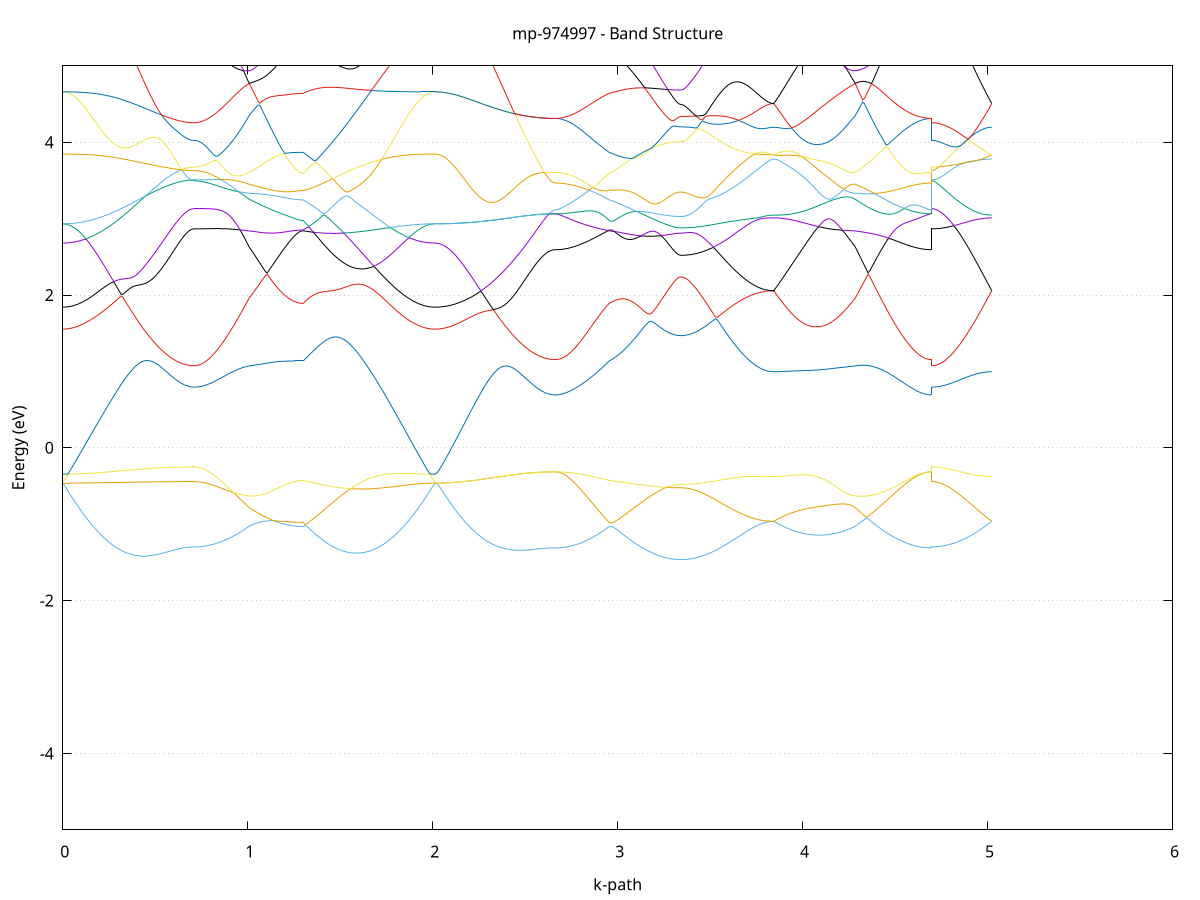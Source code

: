 set title 'mp-974997 - Band Structure'
set xlabel 'k-path'
set ylabel 'Energy (eV)'
set grid y
set yrange [-5:5]
set terminal png size 800,600
set output 'mp-974997_bands_gnuplot.png'
plot '-' using 1:2 with lines notitle, '-' using 1:2 with lines notitle, '-' using 1:2 with lines notitle, '-' using 1:2 with lines notitle, '-' using 1:2 with lines notitle, '-' using 1:2 with lines notitle, '-' using 1:2 with lines notitle, '-' using 1:2 with lines notitle, '-' using 1:2 with lines notitle, '-' using 1:2 with lines notitle, '-' using 1:2 with lines notitle, '-' using 1:2 with lines notitle, '-' using 1:2 with lines notitle, '-' using 1:2 with lines notitle, '-' using 1:2 with lines notitle, '-' using 1:2 with lines notitle, '-' using 1:2 with lines notitle, '-' using 1:2 with lines notitle, '-' using 1:2 with lines notitle, '-' using 1:2 with lines notitle, '-' using 1:2 with lines notitle, '-' using 1:2 with lines notitle, '-' using 1:2 with lines notitle, '-' using 1:2 with lines notitle, '-' using 1:2 with lines notitle, '-' using 1:2 with lines notitle, '-' using 1:2 with lines notitle, '-' using 1:2 with lines notitle, '-' using 1:2 with lines notitle, '-' using 1:2 with lines notitle, '-' using 1:2 with lines notitle, '-' using 1:2 with lines notitle, '-' using 1:2 with lines notitle, '-' using 1:2 with lines notitle, '-' using 1:2 with lines notitle, '-' using 1:2 with lines notitle, '-' using 1:2 with lines notitle, '-' using 1:2 with lines notitle, '-' using 1:2 with lines notitle, '-' using 1:2 with lines notitle, '-' using 1:2 with lines notitle, '-' using 1:2 with lines notitle, '-' using 1:2 with lines notitle, '-' using 1:2 with lines notitle, '-' using 1:2 with lines notitle, '-' using 1:2 with lines notitle, '-' using 1:2 with lines notitle, '-' using 1:2 with lines notitle
0.000000 -28.939036
0.009864 -28.939036
0.019728 -28.939036
0.029592 -28.939036
0.039456 -28.939036
0.049320 -28.939036
0.059185 -28.939036
0.069049 -28.938936
0.078913 -28.938936
0.088777 -28.938936
0.098641 -28.938936
0.108505 -28.938936
0.118369 -28.938836
0.128233 -28.938836
0.138097 -28.938836
0.147961 -28.938836
0.157825 -28.938736
0.167690 -28.938736
0.177554 -28.938636
0.187418 -28.938636
0.197282 -28.938636
0.207146 -28.938536
0.217010 -28.938536
0.226874 -28.938536
0.236738 -28.938436
0.246602 -28.938436
0.256466 -28.938336
0.266331 -28.938336
0.276195 -28.938236
0.286059 -28.938236
0.295923 -28.938136
0.305787 -28.938136
0.315651 -28.938036
0.325515 -28.938036
0.335379 -28.937936
0.345243 -28.937936
0.355107 -28.937836
0.364971 -28.937836
0.374836 -28.937736
0.384700 -28.937736
0.394564 -28.937636
0.404428 -28.937636
0.414292 -28.937536
0.424156 -28.937536
0.434020 -28.937436
0.443884 -28.937436
0.453748 -28.937336
0.463612 -28.937336
0.473476 -28.937236
0.483341 -28.937236
0.493205 -28.937236
0.503069 -28.937136
0.512933 -28.937136
0.522797 -28.937036
0.532661 -28.937036
0.542525 -28.937036
0.552389 -28.936936
0.562253 -28.936936
0.572117 -28.936936
0.581981 -28.936836
0.591846 -28.936836
0.601710 -28.936836
0.611574 -28.936836
0.621438 -28.936836
0.631302 -28.936736
0.641166 -28.936736
0.651030 -28.936736
0.660894 -28.936736
0.670758 -28.936736
0.680622 -28.936736
0.690487 -28.936736
0.700351 -28.936736
0.710215 -28.936736
0.710215 -28.936736
0.720142 -28.936736
0.730069 -28.936736
0.739997 -28.936736
0.749924 -28.936736
0.759851 -28.936736
0.769778 -28.936736
0.779706 -28.936736
0.789633 -28.936736
0.799560 -28.936736
0.809488 -28.936736
0.819415 -28.936736
0.829342 -28.936736
0.839270 -28.936736
0.849197 -28.936736
0.859124 -28.936736
0.869051 -28.936736
0.878979 -28.936736
0.888906 -28.936736
0.898833 -28.936736
0.908761 -28.936736
0.918688 -28.936736
0.928615 -28.936736
0.938542 -28.936736
0.948470 -28.936736
0.958397 -28.936736
0.968324 -28.936736
0.978252 -28.936736
0.988179 -28.936736
0.998106 -28.936736
1.008034 -28.936736
1.008034 -28.936736
1.017754 -28.936736
1.027474 -28.936736
1.037194 -28.936736
1.046915 -28.936736
1.056635 -28.936736
1.066355 -28.936736
1.076075 -28.936736
1.085796 -28.936736
1.095516 -28.936736
1.105236 -28.936736
1.114956 -28.936736
1.124677 -28.936736
1.134397 -28.936736
1.144117 -28.936736
1.153838 -28.936836
1.163558 -28.936836
1.173278 -28.936836
1.182998 -28.936736
1.192719 -28.936836
1.202439 -28.936836
1.212159 -28.936836
1.221879 -28.936836
1.231600 -28.936836
1.241320 -28.936836
1.251040 -28.936836
1.260760 -28.936836
1.270481 -28.936836
1.280201 -28.936836
1.289921 -28.936836
1.299641 -28.936836
1.299641 -28.936836
1.309541 -28.936836
1.319441 -28.936836
1.329341 -28.936836
1.339241 -28.936836
1.349141 -28.936936
1.359040 -28.936936
1.368940 -28.936936
1.378840 -28.936936
1.388740 -28.936936
1.398640 -28.936936
1.408540 -28.937036
1.418439 -28.937036
1.428339 -28.937036
1.438239 -28.937036
1.448139 -28.937136
1.458039 -28.937136
1.467938 -28.937136
1.477838 -28.937236
1.487738 -28.937236
1.497638 -28.937236
1.507538 -28.937236
1.517438 -28.937336
1.527337 -28.937336
1.537237 -28.937436
1.547137 -28.937436
1.557037 -28.937436
1.566937 -28.937536
1.576837 -28.937536
1.586736 -28.937536
1.596636 -28.937636
1.606536 -28.937636
1.616436 -28.937736
1.626336 -28.937736
1.636235 -28.937836
1.646135 -28.937836
1.656035 -28.937936
1.665935 -28.937936
1.675835 -28.937936
1.685735 -28.938036
1.695634 -28.938136
1.705534 -28.938136
1.715434 -28.938136
1.725334 -28.938236
1.735234 -28.938236
1.745134 -28.938336
1.755033 -28.938336
1.764933 -28.938436
1.774833 -28.938436
1.784733 -28.938536
1.794633 -28.938536
1.804532 -28.938536
1.814432 -28.938636
1.824332 -28.938636
1.834232 -28.938736
1.844132 -28.938736
1.854032 -28.938736
1.863931 -28.938836
1.873831 -28.938836
1.883731 -28.938836
1.893631 -28.938836
1.903531 -28.938936
1.913431 -28.938936
1.923330 -28.938936
1.933230 -28.938936
1.943130 -28.938936
1.953030 -28.939036
1.962930 -28.939036
1.972830 -28.939036
1.982729 -28.939036
1.992629 -28.939036
2.002529 -28.939036
2.012429 -28.939036
2.012429 -28.939036
2.022283 -28.939036
2.032138 -28.939036
2.041993 -28.939036
2.051847 -28.939036
2.061702 -28.939036
2.071557 -28.938936
2.081411 -28.938936
2.091266 -28.938936
2.101121 -28.938936
2.110975 -28.938936
2.120830 -28.938836
2.130685 -28.938836
2.140539 -28.938836
2.150394 -28.938736
2.160249 -28.938736
2.170103 -28.938736
2.179958 -28.938636
2.189813 -28.938636
2.199667 -28.938636
2.209522 -28.938536
2.219377 -28.938536
2.229232 -28.938436
2.239086 -28.938436
2.248941 -28.938336
2.258796 -28.938336
2.268650 -28.938236
2.278505 -28.938236
2.288360 -28.938136
2.298214 -28.938136
2.308069 -28.938036
2.317924 -28.938036
2.327778 -28.937936
2.337633 -28.937936
2.347488 -28.937836
2.357342 -28.937836
2.367197 -28.937736
2.377052 -28.937636
2.386906 -28.937636
2.396761 -28.937536
2.406616 -28.937536
2.416470 -28.937436
2.426325 -28.937436
2.436180 -28.937336
2.446034 -28.937336
2.455889 -28.937236
2.465744 -28.937236
2.475598 -28.937236
2.485453 -28.937136
2.495308 -28.937136
2.505162 -28.937036
2.515017 -28.937036
2.524872 -28.937036
2.534726 -28.936936
2.544581 -28.936936
2.554436 -28.936936
2.564290 -28.936936
2.574145 -28.936836
2.584000 -28.936836
2.593854 -28.936836
2.603709 -28.936836
2.613564 -28.936836
2.623418 -28.936836
2.633273 -28.936736
2.643128 -28.936736
2.652982 -28.936736
2.662837 -28.936736
2.662837 -28.936736
2.672557 -28.936736
2.682277 -28.936736
2.691998 -28.936736
2.701718 -28.936736
2.711438 -28.936736
2.721158 -28.936736
2.730879 -28.936736
2.740599 -28.936736
2.750319 -28.936736
2.760040 -28.936736
2.769760 -28.936736
2.779480 -28.936736
2.789200 -28.936736
2.798921 -28.936736
2.808641 -28.936736
2.818361 -28.936736
2.828081 -28.936736
2.837802 -28.936736
2.847522 -28.936736
2.857242 -28.936736
2.866962 -28.936736
2.876683 -28.936736
2.886403 -28.936736
2.896123 -28.936836
2.905843 -28.936836
2.915564 -28.936836
2.925284 -28.936836
2.935004 -28.936836
2.944725 -28.936836
2.954445 -28.936836
2.954445 -28.936836
2.964379 -28.936836
2.974313 -28.936836
2.984247 -28.936836
2.994182 -28.936836
3.004116 -28.936836
3.014050 -28.936836
3.023984 -28.936936
3.033919 -28.936936
3.043853 -28.936936
3.053787 -28.936936
3.063721 -28.936936
3.073655 -28.936936
3.083590 -28.937036
3.093524 -28.937036
3.103458 -28.937036
3.113392 -28.937036
3.123327 -28.937036
3.133261 -28.937036
3.143195 -28.937136
3.153129 -28.937136
3.163064 -28.937136
3.172998 -28.937136
3.182932 -28.937136
3.192866 -28.937136
3.202800 -28.937236
3.212735 -28.937236
3.222669 -28.937236
3.232603 -28.937236
3.242537 -28.937236
3.252472 -28.937236
3.262406 -28.937236
3.272340 -28.937236
3.282274 -28.937236
3.292208 -28.937236
3.302143 -28.937236
3.312077 -28.937336
3.322011 -28.937336
3.331945 -28.937336
3.341880 -28.937336
3.341880 -28.937336
3.351727 -28.937336
3.361574 -28.937336
3.371421 -28.937336
3.381268 -28.937236
3.391115 -28.937236
3.400962 -28.937236
3.410809 -28.937236
3.420656 -28.937236
3.430503 -28.937236
3.440350 -28.937236
3.450197 -28.937236
3.460044 -28.937236
3.469891 -28.937236
3.479738 -28.937236
3.489585 -28.937136
3.499432 -28.937136
3.509279 -28.937136
3.519126 -28.937136
3.528973 -28.937136
3.538820 -28.937136
3.548667 -28.937036
3.558514 -28.937036
3.568361 -28.937036
3.578208 -28.937036
3.588055 -28.937036
3.597902 -28.937036
3.607749 -28.936936
3.617596 -28.936936
3.627443 -28.936936
3.637290 -28.936936
3.647137 -28.936936
3.656984 -28.936836
3.666831 -28.936836
3.676678 -28.936836
3.686525 -28.936836
3.696372 -28.936836
3.706219 -28.936836
3.716066 -28.936836
3.725913 -28.936736
3.735760 -28.936736
3.745607 -28.936736
3.755454 -28.936736
3.765301 -28.936736
3.775148 -28.936736
3.784995 -28.936736
3.794842 -28.936736
3.804689 -28.936736
3.814536 -28.936736
3.824383 -28.936736
3.834230 -28.936736
3.844077 -28.936736
3.844077 -28.936736
3.853876 -28.936736
3.863676 -28.936736
3.873475 -28.936736
3.883274 -28.936736
3.893074 -28.936736
3.902873 -28.936736
3.912672 -28.936736
3.922472 -28.936736
3.932271 -28.936736
3.942070 -28.936736
3.951870 -28.936736
3.961669 -28.936736
3.971468 -28.936736
3.981268 -28.936736
3.991067 -28.936736
4.000866 -28.936736
4.010665 -28.936736
4.020465 -28.936736
4.030264 -28.936736
4.040063 -28.936736
4.049863 -28.936736
4.059662 -28.936736
4.069461 -28.936736
4.079261 -28.936736
4.089060 -28.936736
4.098859 -28.936736
4.108659 -28.936736
4.118458 -28.936736
4.128257 -28.936736
4.138057 -28.936736
4.147856 -28.936736
4.157655 -28.936736
4.167455 -28.936736
4.177254 -28.936736
4.187053 -28.936736
4.196852 -28.936736
4.206652 -28.936736
4.216451 -28.936736
4.226250 -28.936736
4.236050 -28.936736
4.245849 -28.936736
4.255648 -28.936736
4.265448 -28.936736
4.275247 -28.936736
4.285046 -28.936736
4.285046 -28.936736
4.294865 -28.936736
4.304684 -28.936736
4.314503 -28.936736
4.324322 -28.936736
4.334141 -28.936736
4.343960 -28.936736
4.353779 -28.936736
4.363598 -28.936736
4.373417 -28.936736
4.383236 -28.936736
4.393055 -28.936736
4.402874 -28.936736
4.412693 -28.936736
4.422512 -28.936736
4.432330 -28.936736
4.442149 -28.936736
4.451968 -28.936736
4.461787 -28.936736
4.471606 -28.936736
4.481425 -28.936736
4.491244 -28.936736
4.501063 -28.936736
4.510882 -28.936736
4.520701 -28.936736
4.530520 -28.936736
4.540339 -28.936736
4.550158 -28.936736
4.559977 -28.936736
4.569796 -28.936736
4.579615 -28.936736
4.589434 -28.936736
4.599253 -28.936736
4.609072 -28.936736
4.618891 -28.936736
4.628709 -28.936736
4.638528 -28.936736
4.648347 -28.936736
4.658166 -28.936736
4.667985 -28.936736
4.677804 -28.936736
4.687623 -28.936736
4.697442 -28.936736
4.697442 -28.936736
4.707297 -28.936736
4.717151 -28.936736
4.727006 -28.936736
4.736861 -28.936736
4.746715 -28.936736
4.756570 -28.936736
4.766425 -28.936736
4.776279 -28.936736
4.786134 -28.936736
4.795989 -28.936736
4.805843 -28.936736
4.815698 -28.936736
4.825553 -28.936636
4.835407 -28.936736
4.845262 -28.936736
4.855117 -28.936736
4.864971 -28.936736
4.874826 -28.936736
4.884681 -28.936736
4.894535 -28.936736
4.904390 -28.936736
4.914245 -28.936736
4.924099 -28.936736
4.933954 -28.936736
4.943809 -28.936736
4.953663 -28.936736
4.963518 -28.936736
4.973373 -28.936736
4.983227 -28.936736
4.993082 -28.936736
5.002937 -28.936736
5.012791 -28.936736
5.022646 -28.936736
e
0.000000 -28.177636
0.009864 -28.177636
0.019728 -28.177636
0.029592 -28.177636
0.039456 -28.177636
0.049320 -28.177636
0.059185 -28.177536
0.069049 -28.177536
0.078913 -28.177536
0.088777 -28.177436
0.098641 -28.177436
0.108505 -28.177336
0.118369 -28.177236
0.128233 -28.177236
0.138097 -28.177136
0.147961 -28.177036
0.157825 -28.177036
0.167690 -28.176936
0.177554 -28.176836
0.187418 -28.176736
0.197282 -28.176636
0.207146 -28.176536
0.217010 -28.176436
0.226874 -28.176336
0.236738 -28.176236
0.246602 -28.176136
0.256466 -28.176036
0.266331 -28.175936
0.276195 -28.175836
0.286059 -28.175736
0.295923 -28.175536
0.305787 -28.175436
0.315651 -28.175336
0.325515 -28.175236
0.335379 -28.175136
0.345243 -28.174936
0.355107 -28.174836
0.364971 -28.174736
0.374836 -28.174636
0.384700 -28.174436
0.394564 -28.174336
0.404428 -28.174236
0.414292 -28.174136
0.424156 -28.174036
0.434020 -28.173936
0.443884 -28.173736
0.453748 -28.173636
0.463612 -28.173536
0.473476 -28.173436
0.483341 -28.173336
0.493205 -28.173236
0.503069 -28.173136
0.512933 -28.173036
0.522797 -28.172936
0.532661 -28.172836
0.542525 -28.172736
0.552389 -28.172636
0.562253 -28.172636
0.572117 -28.172536
0.581981 -28.172436
0.591846 -28.172436
0.601710 -28.172336
0.611574 -28.172336
0.621438 -28.172236
0.631302 -28.172136
0.641166 -28.172136
0.651030 -28.172136
0.660894 -28.172136
0.670758 -28.172036
0.680622 -28.172036
0.690487 -28.172036
0.700351 -28.172036
0.710215 -28.172036
0.710215 -28.172036
0.720142 -28.172036
0.730069 -28.172036
0.739997 -28.172036
0.749924 -28.171936
0.759851 -28.171936
0.769778 -28.171836
0.779706 -28.171836
0.789633 -28.171736
0.799560 -28.171736
0.809488 -28.171636
0.819415 -28.171536
0.829342 -28.171436
0.839270 -28.171336
0.849197 -28.171236
0.859124 -28.171136
0.869051 -28.171036
0.878979 -28.170936
0.888906 -28.170836
0.898833 -28.170736
0.908761 -28.170836
0.918688 -28.171036
0.928615 -28.171136
0.938542 -28.171336
0.948470 -28.171436
0.958397 -28.171636
0.968324 -28.171836
0.978252 -28.171936
0.988179 -28.172136
0.998106 -28.172336
1.008034 -28.172536
1.008034 -28.172436
1.017754 -28.172636
1.027474 -28.172736
1.037194 -28.172836
1.046915 -28.172936
1.056635 -28.173036
1.066355 -28.173136
1.076075 -28.173236
1.085796 -28.173336
1.095516 -28.173436
1.105236 -28.173536
1.114956 -28.173636
1.124677 -28.173736
1.134397 -28.173836
1.144117 -28.173836
1.153838 -28.173936
1.163558 -28.174036
1.173278 -28.174036
1.182998 -28.174136
1.192719 -28.174236
1.202439 -28.174236
1.212159 -28.174236
1.221879 -28.174336
1.231600 -28.174336
1.241320 -28.174436
1.251040 -28.174436
1.260760 -28.174436
1.270481 -28.174436
1.280201 -28.174436
1.289921 -28.174436
1.299641 -28.174436
1.299641 -28.174436
1.309541 -28.174236
1.319441 -28.174036
1.329341 -28.173836
1.339241 -28.173636
1.349141 -28.173436
1.359040 -28.173136
1.368940 -28.172936
1.378840 -28.172736
1.388740 -28.172436
1.398640 -28.172236
1.408540 -28.172036
1.418439 -28.171736
1.428339 -28.171536
1.438239 -28.171236
1.448139 -28.171036
1.458039 -28.170736
1.467938 -28.170536
1.477838 -28.170736
1.487738 -28.170936
1.497638 -28.171136
1.507538 -28.171336
1.517438 -28.171536
1.527337 -28.171736
1.537237 -28.171936
1.547137 -28.172136
1.557037 -28.172436
1.566937 -28.172636
1.576837 -28.172736
1.586736 -28.173036
1.596636 -28.173236
1.606536 -28.173436
1.616436 -28.173636
1.626336 -28.173736
1.636235 -28.173936
1.646135 -28.174136
1.656035 -28.174336
1.665935 -28.174536
1.675835 -28.174636
1.685735 -28.174836
1.695634 -28.174936
1.705534 -28.175136
1.715434 -28.175336
1.725334 -28.175436
1.735234 -28.175636
1.745134 -28.175736
1.755033 -28.175836
1.764933 -28.176036
1.774833 -28.176136
1.784733 -28.176236
1.794633 -28.176336
1.804532 -28.176536
1.814432 -28.176636
1.824332 -28.176736
1.834232 -28.176836
1.844132 -28.176936
1.854032 -28.176936
1.863931 -28.177036
1.873831 -28.177136
1.883731 -28.177236
1.893631 -28.177236
1.903531 -28.177336
1.913431 -28.177436
1.923330 -28.177436
1.933230 -28.177436
1.943130 -28.177536
1.953030 -28.177536
1.962930 -28.177636
1.972830 -28.177636
1.982729 -28.177636
1.992629 -28.177636
2.002529 -28.177636
2.012429 -28.177636
2.012429 -28.177636
2.022283 -28.177636
2.032138 -28.177636
2.041993 -28.177636
2.051847 -28.177636
2.061702 -28.177636
2.071557 -28.177636
2.081411 -28.177636
2.091266 -28.177636
2.101121 -28.177636
2.110975 -28.177636
2.120830 -28.177636
2.130685 -28.177636
2.140539 -28.177636
2.150394 -28.177636
2.160249 -28.177636
2.170103 -28.177636
2.179958 -28.177636
2.189813 -28.177636
2.199667 -28.177636
2.209522 -28.177636
2.219377 -28.177636
2.229232 -28.177636
2.239086 -28.177636
2.248941 -28.177636
2.258796 -28.177636
2.268650 -28.177636
2.278505 -28.177636
2.288360 -28.177636
2.298214 -28.177636
2.308069 -28.177636
2.317924 -28.177636
2.327778 -28.177636
2.337633 -28.177636
2.347488 -28.177636
2.357342 -28.177636
2.367197 -28.177636
2.377052 -28.177636
2.386906 -28.177636
2.396761 -28.177636
2.406616 -28.177636
2.416470 -28.177636
2.426325 -28.177636
2.436180 -28.177636
2.446034 -28.177636
2.455889 -28.177636
2.465744 -28.177636
2.475598 -28.177636
2.485453 -28.177636
2.495308 -28.177636
2.505162 -28.177636
2.515017 -28.177636
2.524872 -28.177636
2.534726 -28.177636
2.544581 -28.177636
2.554436 -28.177636
2.564290 -28.177636
2.574145 -28.177736
2.584000 -28.177636
2.593854 -28.177636
2.603709 -28.177636
2.613564 -28.177736
2.623418 -28.177736
2.633273 -28.177736
2.643128 -28.177736
2.652982 -28.177736
2.662837 -28.177636
2.662837 -28.177736
2.672557 -28.177636
2.682277 -28.177636
2.691998 -28.177636
2.701718 -28.177636
2.711438 -28.177636
2.721158 -28.177536
2.730879 -28.177436
2.740599 -28.177436
2.750319 -28.177336
2.760040 -28.177336
2.769760 -28.177236
2.779480 -28.177136
2.789200 -28.177036
2.798921 -28.176936
2.808641 -28.176836
2.818361 -28.176736
2.828081 -28.176636
2.837802 -28.176436
2.847522 -28.176336
2.857242 -28.176236
2.866962 -28.176036
2.876683 -28.175936
2.886403 -28.175736
2.896123 -28.175536
2.905843 -28.175436
2.915564 -28.175236
2.925284 -28.175036
2.935004 -28.174836
2.944725 -28.174636
2.954445 -28.174436
2.954445 -28.174436
2.964379 -28.174336
2.974313 -28.174236
2.984247 -28.174136
2.994182 -28.174036
3.004116 -28.173936
3.014050 -28.173836
3.023984 -28.173736
3.033919 -28.173536
3.043853 -28.173436
3.053787 -28.173336
3.063721 -28.173236
3.073655 -28.173136
3.083590 -28.173036
3.093524 -28.172936
3.103458 -28.172836
3.113392 -28.172736
3.123327 -28.172536
3.133261 -28.172436
3.143195 -28.172336
3.153129 -28.172236
3.163064 -28.172136
3.172998 -28.172036
3.182932 -28.171936
3.192866 -28.171836
3.202800 -28.171736
3.212735 -28.171636
3.222669 -28.171536
3.232603 -28.171536
3.242537 -28.171436
3.252472 -28.171336
3.262406 -28.171236
3.272340 -28.171136
3.282274 -28.171036
3.292208 -28.171036
3.302143 -28.170936
3.312077 -28.170836
3.322011 -28.170836
3.331945 -28.170836
3.341880 -28.170736
3.341880 -28.170736
3.351727 -28.170736
3.361574 -28.170736
3.371421 -28.170736
3.381268 -28.170736
3.391115 -28.170736
3.400962 -28.170736
3.410809 -28.170736
3.420656 -28.170736
3.430503 -28.170736
3.440350 -28.170736
3.450197 -28.170736
3.460044 -28.170736
3.469891 -28.170736
3.479738 -28.170736
3.489585 -28.170736
3.499432 -28.170736
3.509279 -28.170736
3.519126 -28.170736
3.528973 -28.170736
3.538820 -28.170736
3.548667 -28.170736
3.558514 -28.170736
3.568361 -28.170736
3.578208 -28.170736
3.588055 -28.170736
3.597902 -28.170736
3.607749 -28.170736
3.617596 -28.170736
3.627443 -28.170736
3.637290 -28.170736
3.647137 -28.170736
3.656984 -28.170736
3.666831 -28.170736
3.676678 -28.170736
3.686525 -28.170736
3.696372 -28.170736
3.706219 -28.170736
3.716066 -28.170736
3.725913 -28.170736
3.735760 -28.170736
3.745607 -28.170736
3.755454 -28.170736
3.765301 -28.170736
3.775148 -28.170736
3.784995 -28.170736
3.794842 -28.170736
3.804689 -28.170736
3.814536 -28.170736
3.824383 -28.170736
3.834230 -28.170736
3.844077 -28.170736
3.844077 -28.170736
3.853876 -28.170736
3.863676 -28.170836
3.873475 -28.170836
3.883274 -28.170836
3.893074 -28.170936
3.902873 -28.170936
3.912672 -28.170936
3.922472 -28.170936
3.932271 -28.170936
3.942070 -28.170936
3.951870 -28.171036
3.961669 -28.171036
3.971468 -28.171036
3.981268 -28.171036
3.991067 -28.170936
4.000866 -28.170936
4.010665 -28.170936
4.020465 -28.170936
4.030264 -28.170936
4.040063 -28.170836
4.049863 -28.170836
4.059662 -28.170836
4.069461 -28.170736
4.079261 -28.170736
4.089060 -28.170736
4.098859 -28.170736
4.108659 -28.170836
4.118458 -28.170836
4.128257 -28.170936
4.138057 -28.171036
4.147856 -28.171136
4.157655 -28.171136
4.167455 -28.171236
4.177254 -28.171336
4.187053 -28.171436
4.196852 -28.171536
4.206652 -28.171636
4.216451 -28.171736
4.226250 -28.171836
4.236050 -28.171936
4.245849 -28.172036
4.255648 -28.172136
4.265448 -28.172236
4.275247 -28.172336
4.285046 -28.172536
4.285046 -28.172536
4.294865 -28.172636
4.304684 -28.172836
4.314503 -28.173036
4.324322 -28.173236
4.334141 -28.173336
4.343960 -28.173536
4.353779 -28.173736
4.363598 -28.173936
4.373417 -28.174136
4.383236 -28.174236
4.393055 -28.174436
4.402874 -28.174636
4.412693 -28.174836
4.422512 -28.174936
4.432330 -28.175136
4.442149 -28.175336
4.451968 -28.175436
4.461787 -28.175636
4.471606 -28.175736
4.481425 -28.175936
4.491244 -28.176036
4.501063 -28.176236
4.510882 -28.176336
4.520701 -28.176436
4.530520 -28.176636
4.540339 -28.176736
4.550158 -28.176836
4.559977 -28.176936
4.569796 -28.177036
4.579615 -28.177136
4.589434 -28.177236
4.599253 -28.177336
4.609072 -28.177336
4.618891 -28.177436
4.628709 -28.177536
4.638528 -28.177536
4.648347 -28.177536
4.658166 -28.177636
4.667985 -28.177636
4.677804 -28.177636
4.687623 -28.177636
4.697442 -28.177736
4.697442 -28.172036
4.707297 -28.172036
4.717151 -28.172036
4.727006 -28.172036
4.736861 -28.172036
4.746715 -28.172036
4.756570 -28.171936
4.766425 -28.171936
4.776279 -28.171936
4.786134 -28.171936
4.795989 -28.171936
4.805843 -28.171836
4.815698 -28.171836
4.825553 -28.171836
4.835407 -28.171736
4.845262 -28.171736
4.855117 -28.171636
4.864971 -28.171636
4.874826 -28.171536
4.884681 -28.171536
4.894535 -28.171436
4.904390 -28.171436
4.914245 -28.171336
4.924099 -28.171336
4.933954 -28.171236
4.943809 -28.171236
4.953663 -28.171136
4.963518 -28.171036
4.973373 -28.171036
4.983227 -28.170936
4.993082 -28.170836
5.002937 -28.170836
5.012791 -28.170736
5.022646 -28.170736
e
0.000000 -28.161336
0.009864 -28.161336
0.019728 -28.161336
0.029592 -28.161336
0.039456 -28.161336
0.049320 -28.161336
0.059185 -28.161436
0.069049 -28.161436
0.078913 -28.161536
0.088777 -28.161636
0.098641 -28.161636
0.108505 -28.161736
0.118369 -28.161836
0.128233 -28.161936
0.138097 -28.162036
0.147961 -28.162136
0.157825 -28.162236
0.167690 -28.162336
0.177554 -28.162436
0.187418 -28.162636
0.197282 -28.162736
0.207146 -28.162836
0.217010 -28.163036
0.226874 -28.163136
0.236738 -28.163336
0.246602 -28.163436
0.256466 -28.163636
0.266331 -28.163736
0.276195 -28.163936
0.286059 -28.164136
0.295923 -28.164236
0.305787 -28.164436
0.315651 -28.164636
0.325515 -28.164836
0.335379 -28.164936
0.345243 -28.165136
0.355107 -28.165336
0.364971 -28.165536
0.374836 -28.165636
0.384700 -28.165836
0.394564 -28.166036
0.404428 -28.166236
0.414292 -28.166336
0.424156 -28.166536
0.434020 -28.166736
0.443884 -28.166836
0.453748 -28.167036
0.463612 -28.167236
0.473476 -28.167336
0.483341 -28.167536
0.493205 -28.167636
0.503069 -28.167836
0.512933 -28.167936
0.522797 -28.168036
0.532661 -28.168136
0.542525 -28.168336
0.552389 -28.168436
0.562253 -28.168536
0.572117 -28.168636
0.581981 -28.168736
0.591846 -28.168836
0.601710 -28.168936
0.611574 -28.169036
0.621438 -28.169036
0.631302 -28.169136
0.641166 -28.169136
0.651030 -28.169236
0.660894 -28.169236
0.670758 -28.169336
0.680622 -28.169336
0.690487 -28.169336
0.700351 -28.169336
0.710215 -28.169336
0.710215 -28.169336
0.720142 -28.169336
0.730069 -28.169336
0.739997 -28.169436
0.749924 -28.169436
0.759851 -28.169436
0.769778 -28.169536
0.779706 -28.169536
0.789633 -28.169636
0.799560 -28.169636
0.809488 -28.169736
0.819415 -28.169836
0.829342 -28.169936
0.839270 -28.170036
0.849197 -28.170136
0.859124 -28.170236
0.869051 -28.170336
0.878979 -28.170436
0.888906 -28.170636
0.898833 -28.170736
0.908761 -28.170536
0.918688 -28.170436
0.928615 -28.170236
0.938542 -28.170136
0.948470 -28.169936
0.958397 -28.169836
0.968324 -28.169636
0.978252 -28.169436
0.988179 -28.169336
0.998106 -28.169136
1.008034 -28.168936
1.008034 -28.168936
1.017754 -28.168836
1.027474 -28.168736
1.037194 -28.168636
1.046915 -28.168536
1.056635 -28.168436
1.066355 -28.168236
1.076075 -28.168136
1.085796 -28.168036
1.095516 -28.167936
1.105236 -28.167936
1.114956 -28.167836
1.124677 -28.167736
1.134397 -28.167636
1.144117 -28.167536
1.153838 -28.167436
1.163558 -28.167436
1.173278 -28.167336
1.182998 -28.167236
1.192719 -28.167236
1.202439 -28.167136
1.212159 -28.167136
1.221879 -28.167136
1.231600 -28.167036
1.241320 -28.167036
1.251040 -28.167036
1.260760 -28.166936
1.270481 -28.166936
1.280201 -28.166936
1.289921 -28.166936
1.299641 -28.166936
1.299641 -28.166936
1.309541 -28.167136
1.319441 -28.167336
1.329341 -28.167536
1.339241 -28.167736
1.349141 -28.167936
1.359040 -28.168136
1.368940 -28.168336
1.378840 -28.168536
1.388740 -28.168736
1.398640 -28.168936
1.408540 -28.169136
1.418439 -28.169436
1.428339 -28.169636
1.438239 -28.169836
1.448139 -28.170036
1.458039 -28.170236
1.467938 -28.170436
1.477838 -28.170236
1.487738 -28.170036
1.497638 -28.169736
1.507538 -28.169536
1.517438 -28.169236
1.527337 -28.169036
1.537237 -28.168736
1.547137 -28.168536
1.557037 -28.168236
1.566937 -28.167936
1.576837 -28.167736
1.586736 -28.167436
1.596636 -28.167236
1.606536 -28.167036
1.616436 -28.166736
1.626336 -28.166536
1.636235 -28.166336
1.646135 -28.166036
1.656035 -28.165836
1.665935 -28.165636
1.675835 -28.165436
1.685735 -28.165136
1.695634 -28.164936
1.705534 -28.164736
1.715434 -28.164536
1.725334 -28.164336
1.735234 -28.164136
1.745134 -28.163936
1.755033 -28.163736
1.764933 -28.163636
1.774833 -28.163436
1.784733 -28.163236
1.794633 -28.163136
1.804532 -28.162936
1.814432 -28.162836
1.824332 -28.162636
1.834232 -28.162536
1.844132 -28.162436
1.854032 -28.162236
1.863931 -28.162136
1.873831 -28.162036
1.883731 -28.161936
1.893631 -28.161836
1.903531 -28.161736
1.913431 -28.161636
1.923330 -28.161636
1.933230 -28.161536
1.943130 -28.161436
1.953030 -28.161436
1.962930 -28.161336
1.972830 -28.161336
1.982729 -28.161336
1.992629 -28.161336
2.002529 -28.161336
2.012429 -28.161336
2.012429 -28.161336
2.022283 -28.161336
2.032138 -28.161336
2.041993 -28.161336
2.051847 -28.161336
2.061702 -28.161336
2.071557 -28.161336
2.081411 -28.161336
2.091266 -28.161336
2.101121 -28.161436
2.110975 -28.161436
2.120830 -28.161436
2.130685 -28.161536
2.140539 -28.161536
2.150394 -28.161536
2.160249 -28.161636
2.170103 -28.161636
2.179958 -28.161636
2.189813 -28.161736
2.199667 -28.161736
2.209522 -28.161836
2.219377 -28.161836
2.229232 -28.161936
2.239086 -28.161936
2.248941 -28.162036
2.258796 -28.162036
2.268650 -28.162136
2.278505 -28.162236
2.288360 -28.162236
2.298214 -28.162336
2.308069 -28.162336
2.317924 -28.162436
2.327778 -28.162536
2.337633 -28.162536
2.347488 -28.162636
2.357342 -28.162636
2.367197 -28.162736
2.377052 -28.162836
2.386906 -28.162836
2.396761 -28.162936
2.406616 -28.162936
2.416470 -28.163036
2.426325 -28.163136
2.436180 -28.163136
2.446034 -28.163236
2.455889 -28.163236
2.465744 -28.163236
2.475598 -28.163336
2.485453 -28.163436
2.495308 -28.163436
2.505162 -28.163436
2.515017 -28.163536
2.524872 -28.163536
2.534726 -28.163636
2.544581 -28.163636
2.554436 -28.163636
2.564290 -28.163736
2.574145 -28.163736
2.584000 -28.163736
2.593854 -28.163736
2.603709 -28.163736
2.613564 -28.163836
2.623418 -28.163836
2.633273 -28.163836
2.643128 -28.163836
2.652982 -28.163836
2.662837 -28.163836
2.662837 -28.163836
2.672557 -28.163836
2.682277 -28.163836
2.691998 -28.163836
2.701718 -28.163936
2.711438 -28.163936
2.721158 -28.163936
2.730879 -28.164036
2.740599 -28.164036
2.750319 -28.164136
2.760040 -28.164236
2.769760 -28.164336
2.779480 -28.164336
2.789200 -28.164436
2.798921 -28.164536
2.808641 -28.164636
2.818361 -28.164736
2.828081 -28.164936
2.837802 -28.165036
2.847522 -28.165136
2.857242 -28.165236
2.866962 -28.165436
2.876683 -28.165536
2.886403 -28.165736
2.896123 -28.165836
2.905843 -28.166036
2.915564 -28.166236
2.925284 -28.166336
2.935004 -28.166536
2.944725 -28.166736
2.954445 -28.166936
2.954445 -28.166936
2.964379 -28.167036
2.974313 -28.167136
2.984247 -28.167236
2.994182 -28.167336
3.004116 -28.167436
3.014050 -28.167536
3.023984 -28.167636
3.033919 -28.167736
3.043853 -28.167836
3.053787 -28.167936
3.063721 -28.168036
3.073655 -28.168136
3.083590 -28.168136
3.093524 -28.168236
3.103458 -28.168336
3.113392 -28.168436
3.123327 -28.168536
3.133261 -28.168636
3.143195 -28.168736
3.153129 -28.168836
3.163064 -28.168836
3.172998 -28.168936
3.182932 -28.169036
3.192866 -28.169136
3.202800 -28.169236
3.212735 -28.169236
3.222669 -28.169336
3.232603 -28.169436
3.242537 -28.169536
3.252472 -28.169536
3.262406 -28.169636
3.272340 -28.169736
3.282274 -28.169836
3.292208 -28.169836
3.302143 -28.169936
3.312077 -28.169936
3.322011 -28.170036
3.331945 -28.170036
3.341880 -28.170036
3.341880 -28.170036
3.351727 -28.170036
3.361574 -28.170036
3.371421 -28.170036
3.381268 -28.170036
3.391115 -28.170036
3.400962 -28.170036
3.410809 -28.170036
3.420656 -28.170136
3.430503 -28.170136
3.440350 -28.170136
3.450197 -28.170136
3.460044 -28.170136
3.469891 -28.170136
3.479738 -28.170136
3.489585 -28.170136
3.499432 -28.170236
3.509279 -28.170236
3.519126 -28.170236
3.528973 -28.170236
3.538820 -28.170236
3.548667 -28.170336
3.558514 -28.170336
3.568361 -28.170336
3.578208 -28.170336
3.588055 -28.170336
3.597902 -28.170436
3.607749 -28.170436
3.617596 -28.170436
3.627443 -28.170436
3.637290 -28.170436
3.647137 -28.170436
3.656984 -28.170536
3.666831 -28.170536
3.676678 -28.170536
3.686525 -28.170536
3.696372 -28.170536
3.706219 -28.170636
3.716066 -28.170636
3.725913 -28.170636
3.735760 -28.170636
3.745607 -28.170636
3.755454 -28.170636
3.765301 -28.170636
3.775148 -28.170636
3.784995 -28.170636
3.794842 -28.170736
3.804689 -28.170736
3.814536 -28.170636
3.824383 -28.170736
3.834230 -28.170736
3.844077 -28.170736
3.844077 -28.170736
3.853876 -28.170636
3.863676 -28.170636
3.873475 -28.170536
3.883274 -28.170536
3.893074 -28.170536
3.902873 -28.170436
3.912672 -28.170436
3.922472 -28.170436
3.932271 -28.170436
3.942070 -28.170436
3.951870 -28.170436
3.961669 -28.170436
3.971468 -28.170436
3.981268 -28.170436
3.991067 -28.170436
4.000866 -28.170436
4.010665 -28.170436
4.020465 -28.170436
4.030264 -28.170436
4.040063 -28.170536
4.049863 -28.170536
4.059662 -28.170536
4.069461 -28.170636
4.079261 -28.170636
4.089060 -28.170636
4.098859 -28.170636
4.108659 -28.170536
4.118458 -28.170536
4.128257 -28.170436
4.138057 -28.170336
4.147856 -28.170336
4.157655 -28.170236
4.167455 -28.170136
4.177254 -28.170036
4.187053 -28.170036
4.196852 -28.169936
4.206652 -28.169836
4.216451 -28.169736
4.226250 -28.169636
4.236050 -28.169536
4.245849 -28.169436
4.255648 -28.169336
4.265448 -28.169236
4.275247 -28.169036
4.285046 -28.168936
4.285046 -28.168936
4.294865 -28.168836
4.304684 -28.168636
4.314503 -28.168436
4.324322 -28.168236
4.334141 -28.168136
4.343960 -28.167936
4.353779 -28.167736
4.363598 -28.167536
4.373417 -28.167336
4.383236 -28.167236
4.393055 -28.167036
4.402874 -28.166836
4.412693 -28.166636
4.422512 -28.166536
4.432330 -28.166336
4.442149 -28.166136
4.451968 -28.166036
4.461787 -28.165836
4.471606 -28.165736
4.481425 -28.165536
4.491244 -28.165436
4.501063 -28.165336
4.510882 -28.165136
4.520701 -28.165036
4.530520 -28.164936
4.540339 -28.164736
4.550158 -28.164636
4.559977 -28.164536
4.569796 -28.164436
4.579615 -28.164336
4.589434 -28.164336
4.599253 -28.164236
4.609072 -28.164136
4.618891 -28.164036
4.628709 -28.164036
4.638528 -28.163936
4.648347 -28.163936
4.658166 -28.163936
4.667985 -28.163836
4.677804 -28.163836
4.687623 -28.163836
4.697442 -28.163836
4.697442 -28.169336
4.707297 -28.169336
4.717151 -28.169336
4.727006 -28.169336
4.736861 -28.169436
4.746715 -28.169336
4.756570 -28.169436
4.766425 -28.169436
4.776279 -28.169436
4.786134 -28.169436
4.795989 -28.169536
4.805843 -28.169536
4.815698 -28.169536
4.825553 -28.169636
4.835407 -28.169636
4.845262 -28.169736
4.855117 -28.169736
4.864971 -28.169736
4.874826 -28.169836
4.884681 -28.169836
4.894535 -28.169936
4.904390 -28.169936
4.914245 -28.170036
4.924099 -28.170136
4.933954 -28.170136
4.943809 -28.170236
4.953663 -28.170236
4.963518 -28.170336
4.973373 -28.170436
4.983227 -28.170436
4.993082 -28.170536
5.002937 -28.170536
5.012791 -28.170636
5.022646 -28.170736
e
0.000000 -23.142336
0.009864 -23.142336
0.019728 -23.142336
0.029592 -23.142336
0.039456 -23.142336
0.049320 -23.142336
0.059185 -23.142336
0.069049 -23.142336
0.078913 -23.142336
0.088777 -23.142336
0.098641 -23.142336
0.108505 -23.142336
0.118369 -23.142336
0.128233 -23.142336
0.138097 -23.142336
0.147961 -23.142336
0.157825 -23.142336
0.167690 -23.142336
0.177554 -23.142336
0.187418 -23.142336
0.197282 -23.142336
0.207146 -23.142336
0.217010 -23.142336
0.226874 -23.142336
0.236738 -23.142336
0.246602 -23.142336
0.256466 -23.142336
0.266331 -23.142336
0.276195 -23.142336
0.286059 -23.142336
0.295923 -23.142336
0.305787 -23.142336
0.315651 -23.142336
0.325515 -23.142336
0.335379 -23.142336
0.345243 -23.142336
0.355107 -23.142336
0.364971 -23.142336
0.374836 -23.142336
0.384700 -23.142336
0.394564 -23.142336
0.404428 -23.142336
0.414292 -23.142336
0.424156 -23.142336
0.434020 -23.142336
0.443884 -23.142336
0.453748 -23.142336
0.463612 -23.142336
0.473476 -23.142336
0.483341 -23.142336
0.493205 -23.142336
0.503069 -23.142336
0.512933 -23.142336
0.522797 -23.142336
0.532661 -23.142336
0.542525 -23.142336
0.552389 -23.142336
0.562253 -23.142336
0.572117 -23.142336
0.581981 -23.142336
0.591846 -23.142336
0.601710 -23.142336
0.611574 -23.142336
0.621438 -23.142336
0.631302 -23.142336
0.641166 -23.142336
0.651030 -23.142336
0.660894 -23.142336
0.670758 -23.142336
0.680622 -23.142336
0.690487 -23.142336
0.700351 -23.142336
0.710215 -23.142336
0.710215 -23.142336
0.720142 -23.142336
0.730069 -23.142336
0.739997 -23.142336
0.749924 -23.142336
0.759851 -23.142336
0.769778 -23.142336
0.779706 -23.142336
0.789633 -23.142336
0.799560 -23.142336
0.809488 -23.142336
0.819415 -23.142336
0.829342 -23.142336
0.839270 -23.142336
0.849197 -23.142336
0.859124 -23.142336
0.869051 -23.142336
0.878979 -23.142336
0.888906 -23.142336
0.898833 -23.142336
0.908761 -23.142336
0.918688 -23.142336
0.928615 -23.142336
0.938542 -23.142336
0.948470 -23.142336
0.958397 -23.142336
0.968324 -23.142336
0.978252 -23.142336
0.988179 -23.142336
0.998106 -23.142336
1.008034 -23.142336
1.008034 -23.142336
1.017754 -23.142336
1.027474 -23.142336
1.037194 -23.142336
1.046915 -23.142336
1.056635 -23.142336
1.066355 -23.142336
1.076075 -23.142336
1.085796 -23.142336
1.095516 -23.142336
1.105236 -23.142336
1.114956 -23.142336
1.124677 -23.142336
1.134397 -23.142336
1.144117 -23.142336
1.153838 -23.142336
1.163558 -23.142336
1.173278 -23.142336
1.182998 -23.142336
1.192719 -23.142336
1.202439 -23.142336
1.212159 -23.142336
1.221879 -23.142336
1.231600 -23.142336
1.241320 -23.142336
1.251040 -23.142336
1.260760 -23.142336
1.270481 -23.142336
1.280201 -23.142336
1.289921 -23.142336
1.299641 -23.142336
1.299641 -23.142336
1.309541 -23.142336
1.319441 -23.142336
1.329341 -23.142336
1.339241 -23.142336
1.349141 -23.142336
1.359040 -23.142336
1.368940 -23.142336
1.378840 -23.142336
1.388740 -23.142336
1.398640 -23.142336
1.408540 -23.142336
1.418439 -23.142336
1.428339 -23.142336
1.438239 -23.142336
1.448139 -23.142336
1.458039 -23.142336
1.467938 -23.142336
1.477838 -23.142336
1.487738 -23.142336
1.497638 -23.142336
1.507538 -23.142336
1.517438 -23.142336
1.527337 -23.142336
1.537237 -23.142336
1.547137 -23.142336
1.557037 -23.142336
1.566937 -23.142336
1.576837 -23.142336
1.586736 -23.142336
1.596636 -23.142336
1.606536 -23.142336
1.616436 -23.142336
1.626336 -23.142336
1.636235 -23.142336
1.646135 -23.142336
1.656035 -23.142336
1.665935 -23.142336
1.675835 -23.142336
1.685735 -23.142336
1.695634 -23.142336
1.705534 -23.142336
1.715434 -23.142336
1.725334 -23.142336
1.735234 -23.142336
1.745134 -23.142336
1.755033 -23.142336
1.764933 -23.142336
1.774833 -23.142336
1.784733 -23.142336
1.794633 -23.142336
1.804532 -23.142336
1.814432 -23.142336
1.824332 -23.142336
1.834232 -23.142336
1.844132 -23.142336
1.854032 -23.142336
1.863931 -23.142336
1.873831 -23.142336
1.883731 -23.142336
1.893631 -23.142336
1.903531 -23.142336
1.913431 -23.142336
1.923330 -23.142336
1.933230 -23.142336
1.943130 -23.142336
1.953030 -23.142336
1.962930 -23.142336
1.972830 -23.142336
1.982729 -23.142336
1.992629 -23.142336
2.002529 -23.142336
2.012429 -23.142336
2.012429 -23.142336
2.022283 -23.142336
2.032138 -23.142336
2.041993 -23.142336
2.051847 -23.142336
2.061702 -23.142336
2.071557 -23.142336
2.081411 -23.142336
2.091266 -23.142336
2.101121 -23.142336
2.110975 -23.142336
2.120830 -23.142336
2.130685 -23.142336
2.140539 -23.142336
2.150394 -23.142336
2.160249 -23.142336
2.170103 -23.142336
2.179958 -23.142336
2.189813 -23.142336
2.199667 -23.142336
2.209522 -23.142336
2.219377 -23.142336
2.229232 -23.142336
2.239086 -23.142336
2.248941 -23.142336
2.258796 -23.142336
2.268650 -23.142336
2.278505 -23.142336
2.288360 -23.142336
2.298214 -23.142336
2.308069 -23.142336
2.317924 -23.142336
2.327778 -23.142336
2.337633 -23.142336
2.347488 -23.142336
2.357342 -23.142336
2.367197 -23.142336
2.377052 -23.142336
2.386906 -23.142336
2.396761 -23.142336
2.406616 -23.142336
2.416470 -23.142336
2.426325 -23.142336
2.436180 -23.142336
2.446034 -23.142336
2.455889 -23.142336
2.465744 -23.142336
2.475598 -23.142336
2.485453 -23.142336
2.495308 -23.142336
2.505162 -23.142336
2.515017 -23.142336
2.524872 -23.142336
2.534726 -23.142336
2.544581 -23.142336
2.554436 -23.142336
2.564290 -23.142336
2.574145 -23.142336
2.584000 -23.142336
2.593854 -23.142336
2.603709 -23.142336
2.613564 -23.142336
2.623418 -23.142336
2.633273 -23.142336
2.643128 -23.142336
2.652982 -23.142336
2.662837 -23.142336
2.662837 -23.142336
2.672557 -23.142336
2.682277 -23.142336
2.691998 -23.142336
2.701718 -23.142336
2.711438 -23.142336
2.721158 -23.142336
2.730879 -23.142336
2.740599 -23.142336
2.750319 -23.142336
2.760040 -23.142336
2.769760 -23.142336
2.779480 -23.142336
2.789200 -23.142336
2.798921 -23.142336
2.808641 -23.142336
2.818361 -23.142336
2.828081 -23.142336
2.837802 -23.142336
2.847522 -23.142336
2.857242 -23.142336
2.866962 -23.142336
2.876683 -23.142336
2.886403 -23.142336
2.896123 -23.142336
2.905843 -23.142336
2.915564 -23.142336
2.925284 -23.142336
2.935004 -23.142336
2.944725 -23.142336
2.954445 -23.142336
2.954445 -23.142336
2.964379 -23.142336
2.974313 -23.142336
2.984247 -23.142336
2.994182 -23.142336
3.004116 -23.142336
3.014050 -23.142336
3.023984 -23.142336
3.033919 -23.142336
3.043853 -23.142336
3.053787 -23.142336
3.063721 -23.142336
3.073655 -23.142336
3.083590 -23.142336
3.093524 -23.142336
3.103458 -23.142336
3.113392 -23.142336
3.123327 -23.142336
3.133261 -23.142336
3.143195 -23.142336
3.153129 -23.142336
3.163064 -23.142336
3.172998 -23.142336
3.182932 -23.142336
3.192866 -23.142336
3.202800 -23.142336
3.212735 -23.142336
3.222669 -23.142336
3.232603 -23.142336
3.242537 -23.142336
3.252472 -23.142336
3.262406 -23.142336
3.272340 -23.142336
3.282274 -23.142336
3.292208 -23.142336
3.302143 -23.142336
3.312077 -23.142336
3.322011 -23.142336
3.331945 -23.142336
3.341880 -23.142336
3.341880 -23.142336
3.351727 -23.142336
3.361574 -23.142336
3.371421 -23.142336
3.381268 -23.142336
3.391115 -23.142336
3.400962 -23.142336
3.410809 -23.142336
3.420656 -23.142336
3.430503 -23.142336
3.440350 -23.142336
3.450197 -23.142336
3.460044 -23.142336
3.469891 -23.142336
3.479738 -23.142336
3.489585 -23.142336
3.499432 -23.142336
3.509279 -23.142336
3.519126 -23.142336
3.528973 -23.142336
3.538820 -23.142336
3.548667 -23.142336
3.558514 -23.142336
3.568361 -23.142336
3.578208 -23.142336
3.588055 -23.142336
3.597902 -23.142336
3.607749 -23.142336
3.617596 -23.142336
3.627443 -23.142336
3.637290 -23.142336
3.647137 -23.142336
3.656984 -23.142336
3.666831 -23.142336
3.676678 -23.142336
3.686525 -23.142336
3.696372 -23.142336
3.706219 -23.142336
3.716066 -23.142336
3.725913 -23.142336
3.735760 -23.142336
3.745607 -23.142336
3.755454 -23.142336
3.765301 -23.142336
3.775148 -23.142336
3.784995 -23.142336
3.794842 -23.142336
3.804689 -23.142336
3.814536 -23.142336
3.824383 -23.142336
3.834230 -23.142336
3.844077 -23.142336
3.844077 -23.142336
3.853876 -23.142336
3.863676 -23.142336
3.873475 -23.142336
3.883274 -23.142336
3.893074 -23.142336
3.902873 -23.142336
3.912672 -23.142336
3.922472 -23.142336
3.932271 -23.142336
3.942070 -23.142336
3.951870 -23.142336
3.961669 -23.142336
3.971468 -23.142336
3.981268 -23.142336
3.991067 -23.142336
4.000866 -23.142336
4.010665 -23.142336
4.020465 -23.142336
4.030264 -23.142336
4.040063 -23.142336
4.049863 -23.142336
4.059662 -23.142336
4.069461 -23.142336
4.079261 -23.142336
4.089060 -23.142336
4.098859 -23.142336
4.108659 -23.142336
4.118458 -23.142336
4.128257 -23.142336
4.138057 -23.142336
4.147856 -23.142336
4.157655 -23.142336
4.167455 -23.142336
4.177254 -23.142336
4.187053 -23.142336
4.196852 -23.142336
4.206652 -23.142336
4.216451 -23.142336
4.226250 -23.142336
4.236050 -23.142336
4.245849 -23.142336
4.255648 -23.142336
4.265448 -23.142336
4.275247 -23.142336
4.285046 -23.142336
4.285046 -23.142336
4.294865 -23.142336
4.304684 -23.142336
4.314503 -23.142336
4.324322 -23.142336
4.334141 -23.142336
4.343960 -23.142336
4.353779 -23.142336
4.363598 -23.142336
4.373417 -23.142336
4.383236 -23.142336
4.393055 -23.142336
4.402874 -23.142336
4.412693 -23.142336
4.422512 -23.142336
4.432330 -23.142336
4.442149 -23.142336
4.451968 -23.142336
4.461787 -23.142336
4.471606 -23.142336
4.481425 -23.142336
4.491244 -23.142336
4.501063 -23.142336
4.510882 -23.142336
4.520701 -23.142336
4.530520 -23.142336
4.540339 -23.142336
4.550158 -23.142336
4.559977 -23.142336
4.569796 -23.142336
4.579615 -23.142336
4.589434 -23.142336
4.599253 -23.142336
4.609072 -23.142336
4.618891 -23.142336
4.628709 -23.142336
4.638528 -23.142336
4.648347 -23.142336
4.658166 -23.142336
4.667985 -23.142336
4.677804 -23.142336
4.687623 -23.142336
4.697442 -23.142336
4.697442 -23.142336
4.707297 -23.142336
4.717151 -23.142336
4.727006 -23.142336
4.736861 -23.142336
4.746715 -23.142336
4.756570 -23.142336
4.766425 -23.142336
4.776279 -23.142336
4.786134 -23.142336
4.795989 -23.142336
4.805843 -23.142336
4.815698 -23.142336
4.825553 -23.142336
4.835407 -23.142336
4.845262 -23.142336
4.855117 -23.142336
4.864971 -23.142336
4.874826 -23.142336
4.884681 -23.142336
4.894535 -23.142336
4.904390 -23.142336
4.914245 -23.142336
4.924099 -23.142336
4.933954 -23.142336
4.943809 -23.142336
4.953663 -23.142336
4.963518 -23.142336
4.973373 -23.142336
4.983227 -23.142336
4.993082 -23.142336
5.002937 -23.142336
5.012791 -23.142336
5.022646 -23.142336
e
0.000000 -23.141736
0.009864 -23.141736
0.019728 -23.141736
0.029592 -23.141736
0.039456 -23.141736
0.049320 -23.141736
0.059185 -23.141736
0.069049 -23.141736
0.078913 -23.141736
0.088777 -23.141736
0.098641 -23.141736
0.108505 -23.141736
0.118369 -23.141736
0.128233 -23.141736
0.138097 -23.141736
0.147961 -23.141736
0.157825 -23.141736
0.167690 -23.141736
0.177554 -23.141736
0.187418 -23.141736
0.197282 -23.141736
0.207146 -23.141736
0.217010 -23.141736
0.226874 -23.141736
0.236738 -23.141736
0.246602 -23.141736
0.256466 -23.141736
0.266331 -23.141736
0.276195 -23.141736
0.286059 -23.141736
0.295923 -23.141736
0.305787 -23.141736
0.315651 -23.141736
0.325515 -23.141736
0.335379 -23.141736
0.345243 -23.141736
0.355107 -23.141736
0.364971 -23.141736
0.374836 -23.141736
0.384700 -23.141736
0.394564 -23.141736
0.404428 -23.141736
0.414292 -23.141736
0.424156 -23.141736
0.434020 -23.141736
0.443884 -23.141736
0.453748 -23.141736
0.463612 -23.141736
0.473476 -23.141736
0.483341 -23.141736
0.493205 -23.141736
0.503069 -23.141736
0.512933 -23.141736
0.522797 -23.141736
0.532661 -23.141736
0.542525 -23.141736
0.552389 -23.141736
0.562253 -23.141736
0.572117 -23.141736
0.581981 -23.141736
0.591846 -23.141736
0.601710 -23.141736
0.611574 -23.141736
0.621438 -23.141736
0.631302 -23.141736
0.641166 -23.141736
0.651030 -23.141736
0.660894 -23.141736
0.670758 -23.141736
0.680622 -23.141736
0.690487 -23.141736
0.700351 -23.141736
0.710215 -23.141736
0.710215 -23.141736
0.720142 -23.141736
0.730069 -23.141736
0.739997 -23.141736
0.749924 -23.141736
0.759851 -23.141736
0.769778 -23.141736
0.779706 -23.141736
0.789633 -23.141736
0.799560 -23.141736
0.809488 -23.141736
0.819415 -23.141736
0.829342 -23.141736
0.839270 -23.141736
0.849197 -23.141736
0.859124 -23.141736
0.869051 -23.141736
0.878979 -23.141736
0.888906 -23.141736
0.898833 -23.141736
0.908761 -23.141736
0.918688 -23.141736
0.928615 -23.141736
0.938542 -23.141736
0.948470 -23.141736
0.958397 -23.141736
0.968324 -23.141736
0.978252 -23.141736
0.988179 -23.141736
0.998106 -23.141736
1.008034 -23.141736
1.008034 -23.141736
1.017754 -23.141736
1.027474 -23.141736
1.037194 -23.141736
1.046915 -23.141736
1.056635 -23.141736
1.066355 -23.141736
1.076075 -23.141736
1.085796 -23.141736
1.095516 -23.141736
1.105236 -23.141736
1.114956 -23.141736
1.124677 -23.141736
1.134397 -23.141736
1.144117 -23.141736
1.153838 -23.141736
1.163558 -23.141736
1.173278 -23.141736
1.182998 -23.141736
1.192719 -23.141736
1.202439 -23.141736
1.212159 -23.141736
1.221879 -23.141736
1.231600 -23.141736
1.241320 -23.141736
1.251040 -23.141736
1.260760 -23.141736
1.270481 -23.141736
1.280201 -23.141736
1.289921 -23.141736
1.299641 -23.141736
1.299641 -23.141736
1.309541 -23.141736
1.319441 -23.141736
1.329341 -23.141736
1.339241 -23.141736
1.349141 -23.141736
1.359040 -23.141736
1.368940 -23.141736
1.378840 -23.141736
1.388740 -23.141736
1.398640 -23.141736
1.408540 -23.141736
1.418439 -23.141736
1.428339 -23.141736
1.438239 -23.141736
1.448139 -23.141736
1.458039 -23.141736
1.467938 -23.141736
1.477838 -23.141736
1.487738 -23.141736
1.497638 -23.141736
1.507538 -23.141736
1.517438 -23.141736
1.527337 -23.141736
1.537237 -23.141736
1.547137 -23.141736
1.557037 -23.141736
1.566937 -23.141736
1.576837 -23.141736
1.586736 -23.141736
1.596636 -23.141736
1.606536 -23.141736
1.616436 -23.141736
1.626336 -23.141736
1.636235 -23.141736
1.646135 -23.141736
1.656035 -23.141736
1.665935 -23.141736
1.675835 -23.141736
1.685735 -23.141736
1.695634 -23.141736
1.705534 -23.141736
1.715434 -23.141736
1.725334 -23.141736
1.735234 -23.141736
1.745134 -23.141736
1.755033 -23.141736
1.764933 -23.141736
1.774833 -23.141736
1.784733 -23.141736
1.794633 -23.141736
1.804532 -23.141736
1.814432 -23.141736
1.824332 -23.141736
1.834232 -23.141736
1.844132 -23.141736
1.854032 -23.141736
1.863931 -23.141736
1.873831 -23.141736
1.883731 -23.141736
1.893631 -23.141736
1.903531 -23.141736
1.913431 -23.141736
1.923330 -23.141736
1.933230 -23.141736
1.943130 -23.141736
1.953030 -23.141736
1.962930 -23.141736
1.972830 -23.141736
1.982729 -23.141736
1.992629 -23.141736
2.002529 -23.141736
2.012429 -23.141736
2.012429 -23.141736
2.022283 -23.141736
2.032138 -23.141736
2.041993 -23.141736
2.051847 -23.141736
2.061702 -23.141736
2.071557 -23.141736
2.081411 -23.141736
2.091266 -23.141736
2.101121 -23.141736
2.110975 -23.141736
2.120830 -23.141736
2.130685 -23.141736
2.140539 -23.141736
2.150394 -23.141736
2.160249 -23.141736
2.170103 -23.141736
2.179958 -23.141736
2.189813 -23.141736
2.199667 -23.141736
2.209522 -23.141636
2.219377 -23.141636
2.229232 -23.141636
2.239086 -23.141636
2.248941 -23.141636
2.258796 -23.141636
2.268650 -23.141636
2.278505 -23.141636
2.288360 -23.141636
2.298214 -23.141636
2.308069 -23.141736
2.317924 -23.141736
2.327778 -23.141736
2.337633 -23.141736
2.347488 -23.141736
2.357342 -23.141736
2.367197 -23.141736
2.377052 -23.141736
2.386906 -23.141736
2.396761 -23.141736
2.406616 -23.141736
2.416470 -23.141736
2.426325 -23.141736
2.436180 -23.141736
2.446034 -23.141736
2.455889 -23.141736
2.465744 -23.141736
2.475598 -23.141736
2.485453 -23.141736
2.495308 -23.141736
2.505162 -23.141736
2.515017 -23.141736
2.524872 -23.141736
2.534726 -23.141736
2.544581 -23.141736
2.554436 -23.141736
2.564290 -23.141736
2.574145 -23.141736
2.584000 -23.141736
2.593854 -23.141736
2.603709 -23.141736
2.613564 -23.141736
2.623418 -23.141736
2.633273 -23.141736
2.643128 -23.141736
2.652982 -23.141736
2.662837 -23.141736
2.662837 -23.141736
2.672557 -23.141736
2.682277 -23.141736
2.691998 -23.141736
2.701718 -23.141736
2.711438 -23.141736
2.721158 -23.141736
2.730879 -23.141736
2.740599 -23.141736
2.750319 -23.141736
2.760040 -23.141736
2.769760 -23.141736
2.779480 -23.141736
2.789200 -23.141736
2.798921 -23.141736
2.808641 -23.141736
2.818361 -23.141736
2.828081 -23.141736
2.837802 -23.141736
2.847522 -23.141736
2.857242 -23.141736
2.866962 -23.141736
2.876683 -23.141736
2.886403 -23.141736
2.896123 -23.141736
2.905843 -23.141736
2.915564 -23.141736
2.925284 -23.141736
2.935004 -23.141736
2.944725 -23.141736
2.954445 -23.141736
2.954445 -23.141736
2.964379 -23.141736
2.974313 -23.141736
2.984247 -23.141736
2.994182 -23.141736
3.004116 -23.141736
3.014050 -23.141736
3.023984 -23.141736
3.033919 -23.141736
3.043853 -23.141736
3.053787 -23.141736
3.063721 -23.141736
3.073655 -23.141736
3.083590 -23.141736
3.093524 -23.141736
3.103458 -23.141736
3.113392 -23.141736
3.123327 -23.141736
3.133261 -23.141736
3.143195 -23.141736
3.153129 -23.141736
3.163064 -23.141736
3.172998 -23.141736
3.182932 -23.141736
3.192866 -23.141736
3.202800 -23.141736
3.212735 -23.141736
3.222669 -23.141736
3.232603 -23.141736
3.242537 -23.141736
3.252472 -23.141736
3.262406 -23.141736
3.272340 -23.141736
3.282274 -23.141736
3.292208 -23.141736
3.302143 -23.141736
3.312077 -23.141736
3.322011 -23.141736
3.331945 -23.141736
3.341880 -23.141736
3.341880 -23.141736
3.351727 -23.141736
3.361574 -23.141736
3.371421 -23.141736
3.381268 -23.141736
3.391115 -23.141736
3.400962 -23.141736
3.410809 -23.141736
3.420656 -23.141736
3.430503 -23.141736
3.440350 -23.141736
3.450197 -23.141736
3.460044 -23.141736
3.469891 -23.141736
3.479738 -23.141736
3.489585 -23.141736
3.499432 -23.141736
3.509279 -23.141736
3.519126 -23.141736
3.528973 -23.141736
3.538820 -23.141736
3.548667 -23.141736
3.558514 -23.141736
3.568361 -23.141736
3.578208 -23.141736
3.588055 -23.141736
3.597902 -23.141736
3.607749 -23.141736
3.617596 -23.141736
3.627443 -23.141736
3.637290 -23.141736
3.647137 -23.141736
3.656984 -23.141736
3.666831 -23.141736
3.676678 -23.141736
3.686525 -23.141736
3.696372 -23.141736
3.706219 -23.141736
3.716066 -23.141736
3.725913 -23.141736
3.735760 -23.141736
3.745607 -23.141736
3.755454 -23.141736
3.765301 -23.141736
3.775148 -23.141736
3.784995 -23.141736
3.794842 -23.141736
3.804689 -23.141736
3.814536 -23.141736
3.824383 -23.141736
3.834230 -23.141736
3.844077 -23.141736
3.844077 -23.141736
3.853876 -23.141736
3.863676 -23.141736
3.873475 -23.141736
3.883274 -23.141736
3.893074 -23.141736
3.902873 -23.141736
3.912672 -23.141736
3.922472 -23.141736
3.932271 -23.141736
3.942070 -23.141736
3.951870 -23.141736
3.961669 -23.141736
3.971468 -23.141736
3.981268 -23.141736
3.991067 -23.141736
4.000866 -23.141736
4.010665 -23.141736
4.020465 -23.141736
4.030264 -23.141736
4.040063 -23.141736
4.049863 -23.141736
4.059662 -23.141736
4.069461 -23.141736
4.079261 -23.141736
4.089060 -23.141736
4.098859 -23.141736
4.108659 -23.141736
4.118458 -23.141736
4.128257 -23.141736
4.138057 -23.141736
4.147856 -23.141736
4.157655 -23.141736
4.167455 -23.141736
4.177254 -23.141736
4.187053 -23.141736
4.196852 -23.141736
4.206652 -23.141736
4.216451 -23.141736
4.226250 -23.141736
4.236050 -23.141736
4.245849 -23.141736
4.255648 -23.141736
4.265448 -23.141736
4.275247 -23.141736
4.285046 -23.141736
4.285046 -23.141736
4.294865 -23.141736
4.304684 -23.141736
4.314503 -23.141736
4.324322 -23.141736
4.334141 -23.141736
4.343960 -23.141736
4.353779 -23.141736
4.363598 -23.141736
4.373417 -23.141736
4.383236 -23.141736
4.393055 -23.141736
4.402874 -23.141736
4.412693 -23.141736
4.422512 -23.141736
4.432330 -23.141736
4.442149 -23.141736
4.451968 -23.141736
4.461787 -23.141736
4.471606 -23.141736
4.481425 -23.141736
4.491244 -23.141736
4.501063 -23.141736
4.510882 -23.141736
4.520701 -23.141736
4.530520 -23.141736
4.540339 -23.141736
4.550158 -23.141736
4.559977 -23.141736
4.569796 -23.141736
4.579615 -23.141736
4.589434 -23.141736
4.599253 -23.141736
4.609072 -23.141736
4.618891 -23.141736
4.628709 -23.141736
4.638528 -23.141736
4.648347 -23.141736
4.658166 -23.141736
4.667985 -23.141736
4.677804 -23.141736
4.687623 -23.141736
4.697442 -23.141736
4.697442 -23.141736
4.707297 -23.141736
4.717151 -23.141736
4.727006 -23.141736
4.736861 -23.141736
4.746715 -23.141736
4.756570 -23.141736
4.766425 -23.141736
4.776279 -23.141736
4.786134 -23.141736
4.795989 -23.141736
4.805843 -23.141736
4.815698 -23.141736
4.825553 -23.141736
4.835407 -23.141736
4.845262 -23.141736
4.855117 -23.141736
4.864971 -23.141736
4.874826 -23.141736
4.884681 -23.141736
4.894535 -23.141736
4.904390 -23.141736
4.914245 -23.141736
4.924099 -23.141736
4.933954 -23.141736
4.943809 -23.141736
4.953663 -23.141736
4.963518 -23.141736
4.973373 -23.141736
4.983227 -23.141736
4.993082 -23.141736
5.002937 -23.141736
5.012791 -23.141736
5.022646 -23.141736
e
0.000000 -23.102836
0.009864 -23.102836
0.019728 -23.102836
0.029592 -23.102836
0.039456 -23.102836
0.049320 -23.102836
0.059185 -23.102836
0.069049 -23.102836
0.078913 -23.102836
0.088777 -23.102836
0.098641 -23.102836
0.108505 -23.102836
0.118369 -23.102836
0.128233 -23.102836
0.138097 -23.102836
0.147961 -23.102836
0.157825 -23.102836
0.167690 -23.102836
0.177554 -23.102836
0.187418 -23.102836
0.197282 -23.102836
0.207146 -23.102836
0.217010 -23.102836
0.226874 -23.102836
0.236738 -23.102836
0.246602 -23.102836
0.256466 -23.102836
0.266331 -23.102836
0.276195 -23.102836
0.286059 -23.102836
0.295923 -23.102836
0.305787 -23.102836
0.315651 -23.102836
0.325515 -23.102836
0.335379 -23.102836
0.345243 -23.102836
0.355107 -23.102836
0.364971 -23.102836
0.374836 -23.102836
0.384700 -23.102836
0.394564 -23.102836
0.404428 -23.102836
0.414292 -23.102836
0.424156 -23.102836
0.434020 -23.102836
0.443884 -23.102836
0.453748 -23.102836
0.463612 -23.102836
0.473476 -23.102836
0.483341 -23.102836
0.493205 -23.102836
0.503069 -23.102836
0.512933 -23.102836
0.522797 -23.102836
0.532661 -23.102836
0.542525 -23.102836
0.552389 -23.102836
0.562253 -23.102836
0.572117 -23.102836
0.581981 -23.102836
0.591846 -23.102836
0.601710 -23.102836
0.611574 -23.102836
0.621438 -23.102836
0.631302 -23.102836
0.641166 -23.102836
0.651030 -23.102836
0.660894 -23.102836
0.670758 -23.102836
0.680622 -23.102836
0.690487 -23.102836
0.700351 -23.102836
0.710215 -23.102836
0.710215 -23.102836
0.720142 -23.102836
0.730069 -23.102836
0.739997 -23.102836
0.749924 -23.102836
0.759851 -23.102836
0.769778 -23.102836
0.779706 -23.102836
0.789633 -23.102836
0.799560 -23.102836
0.809488 -23.102836
0.819415 -23.102836
0.829342 -23.102836
0.839270 -23.102836
0.849197 -23.102836
0.859124 -23.102836
0.869051 -23.102836
0.878979 -23.102836
0.888906 -23.102836
0.898833 -23.102836
0.908761 -23.102836
0.918688 -23.102836
0.928615 -23.102836
0.938542 -23.102836
0.948470 -23.102836
0.958397 -23.102836
0.968324 -23.102836
0.978252 -23.102836
0.988179 -23.102836
0.998106 -23.102836
1.008034 -23.102836
1.008034 -23.102836
1.017754 -23.102836
1.027474 -23.102836
1.037194 -23.102836
1.046915 -23.102836
1.056635 -23.102836
1.066355 -23.102836
1.076075 -23.102836
1.085796 -23.102836
1.095516 -23.102836
1.105236 -23.102836
1.114956 -23.102836
1.124677 -23.102836
1.134397 -23.102836
1.144117 -23.102836
1.153838 -23.102836
1.163558 -23.102836
1.173278 -23.102836
1.182998 -23.102836
1.192719 -23.102836
1.202439 -23.102836
1.212159 -23.102836
1.221879 -23.102836
1.231600 -23.102836
1.241320 -23.102836
1.251040 -23.102836
1.260760 -23.102836
1.270481 -23.102836
1.280201 -23.102836
1.289921 -23.102836
1.299641 -23.102836
1.299641 -23.102836
1.309541 -23.102836
1.319441 -23.102836
1.329341 -23.102836
1.339241 -23.102836
1.349141 -23.102836
1.359040 -23.102836
1.368940 -23.102836
1.378840 -23.102836
1.388740 -23.102836
1.398640 -23.102836
1.408540 -23.102836
1.418439 -23.102836
1.428339 -23.102836
1.438239 -23.102836
1.448139 -23.102836
1.458039 -23.102836
1.467938 -23.102836
1.477838 -23.102836
1.487738 -23.102836
1.497638 -23.102836
1.507538 -23.102836
1.517438 -23.102836
1.527337 -23.102836
1.537237 -23.102836
1.547137 -23.102836
1.557037 -23.102836
1.566937 -23.102836
1.576837 -23.102836
1.586736 -23.102836
1.596636 -23.102836
1.606536 -23.102836
1.616436 -23.102836
1.626336 -23.102836
1.636235 -23.102836
1.646135 -23.102836
1.656035 -23.102836
1.665935 -23.102836
1.675835 -23.102836
1.685735 -23.102836
1.695634 -23.102836
1.705534 -23.102836
1.715434 -23.102836
1.725334 -23.102836
1.735234 -23.102836
1.745134 -23.102836
1.755033 -23.102836
1.764933 -23.102836
1.774833 -23.102836
1.784733 -23.102836
1.794633 -23.102836
1.804532 -23.102836
1.814432 -23.102836
1.824332 -23.102836
1.834232 -23.102836
1.844132 -23.102836
1.854032 -23.102836
1.863931 -23.102836
1.873831 -23.102836
1.883731 -23.102836
1.893631 -23.102836
1.903531 -23.102836
1.913431 -23.102836
1.923330 -23.102836
1.933230 -23.102836
1.943130 -23.102836
1.953030 -23.102836
1.962930 -23.102836
1.972830 -23.102836
1.982729 -23.102836
1.992629 -23.102836
2.002529 -23.102836
2.012429 -23.102836
2.012429 -23.102836
2.022283 -23.102836
2.032138 -23.102836
2.041993 -23.102836
2.051847 -23.102836
2.061702 -23.102836
2.071557 -23.102836
2.081411 -23.102836
2.091266 -23.102836
2.101121 -23.102836
2.110975 -23.102836
2.120830 -23.102836
2.130685 -23.102836
2.140539 -23.102836
2.150394 -23.102836
2.160249 -23.102836
2.170103 -23.102836
2.179958 -23.102836
2.189813 -23.102836
2.199667 -23.102836
2.209522 -23.102836
2.219377 -23.102836
2.229232 -23.102836
2.239086 -23.102836
2.248941 -23.102836
2.258796 -23.102836
2.268650 -23.102836
2.278505 -23.102836
2.288360 -23.102836
2.298214 -23.102836
2.308069 -23.102836
2.317924 -23.102836
2.327778 -23.102836
2.337633 -23.102836
2.347488 -23.102836
2.357342 -23.102836
2.367197 -23.102836
2.377052 -23.102836
2.386906 -23.102836
2.396761 -23.102836
2.406616 -23.102836
2.416470 -23.102836
2.426325 -23.102836
2.436180 -23.102836
2.446034 -23.102836
2.455889 -23.102836
2.465744 -23.102836
2.475598 -23.102836
2.485453 -23.102836
2.495308 -23.102836
2.505162 -23.102836
2.515017 -23.102836
2.524872 -23.102836
2.534726 -23.102836
2.544581 -23.102836
2.554436 -23.102836
2.564290 -23.102836
2.574145 -23.102836
2.584000 -23.102836
2.593854 -23.102836
2.603709 -23.102836
2.613564 -23.102836
2.623418 -23.102836
2.633273 -23.102836
2.643128 -23.102836
2.652982 -23.102836
2.662837 -23.102836
2.662837 -23.102836
2.672557 -23.102836
2.682277 -23.102836
2.691998 -23.102836
2.701718 -23.102836
2.711438 -23.102836
2.721158 -23.102836
2.730879 -23.102836
2.740599 -23.102836
2.750319 -23.102836
2.760040 -23.102836
2.769760 -23.102836
2.779480 -23.102836
2.789200 -23.102836
2.798921 -23.102836
2.808641 -23.102836
2.818361 -23.102836
2.828081 -23.102836
2.837802 -23.102836
2.847522 -23.102836
2.857242 -23.102836
2.866962 -23.102836
2.876683 -23.102836
2.886403 -23.102836
2.896123 -23.102836
2.905843 -23.102836
2.915564 -23.102836
2.925284 -23.102836
2.935004 -23.102836
2.944725 -23.102836
2.954445 -23.102836
2.954445 -23.102836
2.964379 -23.102836
2.974313 -23.102836
2.984247 -23.102836
2.994182 -23.102836
3.004116 -23.102836
3.014050 -23.102836
3.023984 -23.102836
3.033919 -23.102836
3.043853 -23.102836
3.053787 -23.102836
3.063721 -23.102836
3.073655 -23.102836
3.083590 -23.102836
3.093524 -23.102836
3.103458 -23.102836
3.113392 -23.102836
3.123327 -23.102836
3.133261 -23.102836
3.143195 -23.102836
3.153129 -23.102836
3.163064 -23.102836
3.172998 -23.102836
3.182932 -23.102836
3.192866 -23.102836
3.202800 -23.102836
3.212735 -23.102836
3.222669 -23.102836
3.232603 -23.102836
3.242537 -23.102836
3.252472 -23.102836
3.262406 -23.102836
3.272340 -23.102836
3.282274 -23.102836
3.292208 -23.102836
3.302143 -23.102836
3.312077 -23.102836
3.322011 -23.102836
3.331945 -23.102836
3.341880 -23.102836
3.341880 -23.102836
3.351727 -23.102836
3.361574 -23.102836
3.371421 -23.102836
3.381268 -23.102836
3.391115 -23.102836
3.400962 -23.102836
3.410809 -23.102836
3.420656 -23.102836
3.430503 -23.102836
3.440350 -23.102836
3.450197 -23.102836
3.460044 -23.102836
3.469891 -23.102836
3.479738 -23.102736
3.489585 -23.102836
3.499432 -23.102736
3.509279 -23.102736
3.519126 -23.102836
3.528973 -23.102736
3.538820 -23.102736
3.548667 -23.102736
3.558514 -23.102736
3.568361 -23.102736
3.578208 -23.102736
3.588055 -23.102736
3.597902 -23.102736
3.607749 -23.102736
3.617596 -23.102736
3.627443 -23.102736
3.637290 -23.102736
3.647137 -23.102736
3.656984 -23.102736
3.666831 -23.102736
3.676678 -23.102736
3.686525 -23.102736
3.696372 -23.102736
3.706219 -23.102736
3.716066 -23.102736
3.725913 -23.102736
3.735760 -23.102736
3.745607 -23.102736
3.755454 -23.102736
3.765301 -23.102736
3.775148 -23.102736
3.784995 -23.102736
3.794842 -23.102736
3.804689 -23.102736
3.814536 -23.102736
3.824383 -23.102736
3.834230 -23.102736
3.844077 -23.102736
3.844077 -23.102736
3.853876 -23.102736
3.863676 -23.102736
3.873475 -23.102736
3.883274 -23.102736
3.893074 -23.102736
3.902873 -23.102736
3.912672 -23.102736
3.922472 -23.102736
3.932271 -23.102736
3.942070 -23.102736
3.951870 -23.102736
3.961669 -23.102736
3.971468 -23.102736
3.981268 -23.102736
3.991067 -23.102736
4.000866 -23.102736
4.010665 -23.102736
4.020465 -23.102736
4.030264 -23.102736
4.040063 -23.102736
4.049863 -23.102736
4.059662 -23.102736
4.069461 -23.102736
4.079261 -23.102836
4.089060 -23.102836
4.098859 -23.102836
4.108659 -23.102836
4.118458 -23.102836
4.128257 -23.102836
4.138057 -23.102836
4.147856 -23.102836
4.157655 -23.102836
4.167455 -23.102836
4.177254 -23.102836
4.187053 -23.102836
4.196852 -23.102836
4.206652 -23.102836
4.216451 -23.102836
4.226250 -23.102836
4.236050 -23.102836
4.245849 -23.102836
4.255648 -23.102836
4.265448 -23.102836
4.275247 -23.102836
4.285046 -23.102836
4.285046 -23.102836
4.294865 -23.102836
4.304684 -23.102836
4.314503 -23.102836
4.324322 -23.102836
4.334141 -23.102836
4.343960 -23.102836
4.353779 -23.102836
4.363598 -23.102836
4.373417 -23.102836
4.383236 -23.102836
4.393055 -23.102836
4.402874 -23.102836
4.412693 -23.102836
4.422512 -23.102836
4.432330 -23.102836
4.442149 -23.102836
4.451968 -23.102836
4.461787 -23.102836
4.471606 -23.102836
4.481425 -23.102836
4.491244 -23.102836
4.501063 -23.102836
4.510882 -23.102836
4.520701 -23.102836
4.530520 -23.102836
4.540339 -23.102836
4.550158 -23.102836
4.559977 -23.102836
4.569796 -23.102836
4.579615 -23.102836
4.589434 -23.102836
4.599253 -23.102836
4.609072 -23.102836
4.618891 -23.102836
4.628709 -23.102836
4.638528 -23.102836
4.648347 -23.102836
4.658166 -23.102836
4.667985 -23.102836
4.677804 -23.102836
4.687623 -23.102836
4.697442 -23.102836
4.697442 -23.102836
4.707297 -23.102836
4.717151 -23.102836
4.727006 -23.102836
4.736861 -23.102836
4.746715 -23.102836
4.756570 -23.102836
4.766425 -23.102836
4.776279 -23.102836
4.786134 -23.102836
4.795989 -23.102836
4.805843 -23.102836
4.815698 -23.102836
4.825553 -23.102836
4.835407 -23.102836
4.845262 -23.102736
4.855117 -23.102736
4.864971 -23.102736
4.874826 -23.102736
4.884681 -23.102736
4.894535 -23.102736
4.904390 -23.102736
4.914245 -23.102736
4.924099 -23.102736
4.933954 -23.102736
4.943809 -23.102736
4.953663 -23.102736
4.963518 -23.102736
4.973373 -23.102736
4.983227 -23.102736
4.993082 -23.102736
5.002937 -23.102736
5.012791 -23.102736
5.022646 -23.102736
e
0.000000 -23.102836
0.009864 -23.102836
0.019728 -23.102836
0.029592 -23.102836
0.039456 -23.102836
0.049320 -23.102836
0.059185 -23.102836
0.069049 -23.102836
0.078913 -23.102836
0.088777 -23.102836
0.098641 -23.102836
0.108505 -23.102836
0.118369 -23.102836
0.128233 -23.102836
0.138097 -23.102836
0.147961 -23.102836
0.157825 -23.102836
0.167690 -23.102836
0.177554 -23.102836
0.187418 -23.102836
0.197282 -23.102836
0.207146 -23.102836
0.217010 -23.102836
0.226874 -23.102836
0.236738 -23.102836
0.246602 -23.102736
0.256466 -23.102736
0.266331 -23.102736
0.276195 -23.102736
0.286059 -23.102736
0.295923 -23.102736
0.305787 -23.102736
0.315651 -23.102736
0.325515 -23.102736
0.335379 -23.102736
0.345243 -23.102736
0.355107 -23.102736
0.364971 -23.102736
0.374836 -23.102736
0.384700 -23.102736
0.394564 -23.102736
0.404428 -23.102736
0.414292 -23.102736
0.424156 -23.102736
0.434020 -23.102736
0.443884 -23.102736
0.453748 -23.102736
0.463612 -23.102736
0.473476 -23.102736
0.483341 -23.102736
0.493205 -23.102736
0.503069 -23.102736
0.512933 -23.102736
0.522797 -23.102736
0.532661 -23.102736
0.542525 -23.102736
0.552389 -23.102736
0.562253 -23.102736
0.572117 -23.102736
0.581981 -23.102736
0.591846 -23.102736
0.601710 -23.102736
0.611574 -23.102736
0.621438 -23.102736
0.631302 -23.102736
0.641166 -23.102736
0.651030 -23.102736
0.660894 -23.102736
0.670758 -23.102736
0.680622 -23.102736
0.690487 -23.102736
0.700351 -23.102736
0.710215 -23.102736
0.710215 -23.102736
0.720142 -23.102736
0.730069 -23.102736
0.739997 -23.102736
0.749924 -23.102736
0.759851 -23.102736
0.769778 -23.102736
0.779706 -23.102736
0.789633 -23.102736
0.799560 -23.102736
0.809488 -23.102736
0.819415 -23.102736
0.829342 -23.102736
0.839270 -23.102736
0.849197 -23.102736
0.859124 -23.102736
0.869051 -23.102736
0.878979 -23.102736
0.888906 -23.102736
0.898833 -23.102736
0.908761 -23.102736
0.918688 -23.102736
0.928615 -23.102736
0.938542 -23.102736
0.948470 -23.102736
0.958397 -23.102736
0.968324 -23.102736
0.978252 -23.102736
0.988179 -23.102736
0.998106 -23.102736
1.008034 -23.102736
1.008034 -23.102736
1.017754 -23.102736
1.027474 -23.102736
1.037194 -23.102736
1.046915 -23.102736
1.056635 -23.102736
1.066355 -23.102736
1.076075 -23.102736
1.085796 -23.102736
1.095516 -23.102736
1.105236 -23.102736
1.114956 -23.102736
1.124677 -23.102736
1.134397 -23.102736
1.144117 -23.102736
1.153838 -23.102736
1.163558 -23.102736
1.173278 -23.102736
1.182998 -23.102736
1.192719 -23.102736
1.202439 -23.102736
1.212159 -23.102736
1.221879 -23.102736
1.231600 -23.102736
1.241320 -23.102736
1.251040 -23.102736
1.260760 -23.102736
1.270481 -23.102736
1.280201 -23.102736
1.289921 -23.102736
1.299641 -23.102736
1.299641 -23.102736
1.309541 -23.102736
1.319441 -23.102736
1.329341 -23.102736
1.339241 -23.102736
1.349141 -23.102736
1.359040 -23.102736
1.368940 -23.102736
1.378840 -23.102736
1.388740 -23.102736
1.398640 -23.102736
1.408540 -23.102736
1.418439 -23.102736
1.428339 -23.102736
1.438239 -23.102736
1.448139 -23.102736
1.458039 -23.102736
1.467938 -23.102736
1.477838 -23.102736
1.487738 -23.102736
1.497638 -23.102736
1.507538 -23.102736
1.517438 -23.102736
1.527337 -23.102736
1.537237 -23.102736
1.547137 -23.102736
1.557037 -23.102736
1.566937 -23.102736
1.576837 -23.102736
1.586736 -23.102736
1.596636 -23.102736
1.606536 -23.102736
1.616436 -23.102736
1.626336 -23.102736
1.636235 -23.102736
1.646135 -23.102736
1.656035 -23.102736
1.665935 -23.102736
1.675835 -23.102736
1.685735 -23.102736
1.695634 -23.102736
1.705534 -23.102736
1.715434 -23.102736
1.725334 -23.102736
1.735234 -23.102736
1.745134 -23.102736
1.755033 -23.102736
1.764933 -23.102736
1.774833 -23.102736
1.784733 -23.102736
1.794633 -23.102736
1.804532 -23.102736
1.814432 -23.102836
1.824332 -23.102836
1.834232 -23.102836
1.844132 -23.102836
1.854032 -23.102836
1.863931 -23.102836
1.873831 -23.102836
1.883731 -23.102836
1.893631 -23.102836
1.903531 -23.102836
1.913431 -23.102836
1.923330 -23.102836
1.933230 -23.102836
1.943130 -23.102836
1.953030 -23.102836
1.962930 -23.102836
1.972830 -23.102836
1.982729 -23.102836
1.992629 -23.102836
2.002529 -23.102836
2.012429 -23.102836
2.012429 -23.102836
2.022283 -23.102836
2.032138 -23.102836
2.041993 -23.102836
2.051847 -23.102836
2.061702 -23.102836
2.071557 -23.102836
2.081411 -23.102836
2.091266 -23.102836
2.101121 -23.102836
2.110975 -23.102836
2.120830 -23.102836
2.130685 -23.102836
2.140539 -23.102836
2.150394 -23.102836
2.160249 -23.102836
2.170103 -23.102836
2.179958 -23.102836
2.189813 -23.102836
2.199667 -23.102836
2.209522 -23.102836
2.219377 -23.102836
2.229232 -23.102836
2.239086 -23.102836
2.248941 -23.102836
2.258796 -23.102836
2.268650 -23.102836
2.278505 -23.102836
2.288360 -23.102836
2.298214 -23.102836
2.308069 -23.102836
2.317924 -23.102836
2.327778 -23.102836
2.337633 -23.102836
2.347488 -23.102836
2.357342 -23.102836
2.367197 -23.102836
2.377052 -23.102836
2.386906 -23.102836
2.396761 -23.102836
2.406616 -23.102836
2.416470 -23.102836
2.426325 -23.102836
2.436180 -23.102836
2.446034 -23.102836
2.455889 -23.102836
2.465744 -23.102836
2.475598 -23.102736
2.485453 -23.102836
2.495308 -23.102836
2.505162 -23.102836
2.515017 -23.102836
2.524872 -23.102836
2.534726 -23.102836
2.544581 -23.102836
2.554436 -23.102836
2.564290 -23.102836
2.574145 -23.102836
2.584000 -23.102836
2.593854 -23.102836
2.603709 -23.102836
2.613564 -23.102836
2.623418 -23.102836
2.633273 -23.102836
2.643128 -23.102836
2.652982 -23.102836
2.662837 -23.102836
2.662837 -23.102836
2.672557 -23.102836
2.682277 -23.102836
2.691998 -23.102836
2.701718 -23.102836
2.711438 -23.102836
2.721158 -23.102836
2.730879 -23.102836
2.740599 -23.102836
2.750319 -23.102736
2.760040 -23.102736
2.769760 -23.102736
2.779480 -23.102736
2.789200 -23.102736
2.798921 -23.102736
2.808641 -23.102736
2.818361 -23.102736
2.828081 -23.102736
2.837802 -23.102736
2.847522 -23.102736
2.857242 -23.102736
2.866962 -23.102736
2.876683 -23.102736
2.886403 -23.102736
2.896123 -23.102736
2.905843 -23.102736
2.915564 -23.102736
2.925284 -23.102736
2.935004 -23.102736
2.944725 -23.102736
2.954445 -23.102736
2.954445 -23.102736
2.964379 -23.102736
2.974313 -23.102736
2.984247 -23.102736
2.994182 -23.102736
3.004116 -23.102736
3.014050 -23.102736
3.023984 -23.102736
3.033919 -23.102736
3.043853 -23.102736
3.053787 -23.102736
3.063721 -23.102736
3.073655 -23.102736
3.083590 -23.102736
3.093524 -23.102736
3.103458 -23.102736
3.113392 -23.102736
3.123327 -23.102736
3.133261 -23.102736
3.143195 -23.102736
3.153129 -23.102736
3.163064 -23.102736
3.172998 -23.102736
3.182932 -23.102736
3.192866 -23.102736
3.202800 -23.102736
3.212735 -23.102736
3.222669 -23.102736
3.232603 -23.102736
3.242537 -23.102736
3.252472 -23.102736
3.262406 -23.102736
3.272340 -23.102736
3.282274 -23.102736
3.292208 -23.102736
3.302143 -23.102736
3.312077 -23.102736
3.322011 -23.102736
3.331945 -23.102736
3.341880 -23.102736
3.341880 -23.102736
3.351727 -23.102736
3.361574 -23.102736
3.371421 -23.102736
3.381268 -23.102736
3.391115 -23.102736
3.400962 -23.102736
3.410809 -23.102736
3.420656 -23.102736
3.430503 -23.102736
3.440350 -23.102736
3.450197 -23.102736
3.460044 -23.102736
3.469891 -23.102736
3.479738 -23.102736
3.489585 -23.102736
3.499432 -23.102736
3.509279 -23.102736
3.519126 -23.102736
3.528973 -23.102736
3.538820 -23.102736
3.548667 -23.102736
3.558514 -23.102736
3.568361 -23.102736
3.578208 -23.102736
3.588055 -23.102736
3.597902 -23.102736
3.607749 -23.102736
3.617596 -23.102736
3.627443 -23.102736
3.637290 -23.102736
3.647137 -23.102736
3.656984 -23.102736
3.666831 -23.102736
3.676678 -23.102736
3.686525 -23.102736
3.696372 -23.102736
3.706219 -23.102736
3.716066 -23.102736
3.725913 -23.102736
3.735760 -23.102736
3.745607 -23.102736
3.755454 -23.102736
3.765301 -23.102736
3.775148 -23.102736
3.784995 -23.102736
3.794842 -23.102736
3.804689 -23.102736
3.814536 -23.102736
3.824383 -23.102736
3.834230 -23.102736
3.844077 -23.102736
3.844077 -23.102736
3.853876 -23.102736
3.863676 -23.102736
3.873475 -23.102736
3.883274 -23.102736
3.893074 -23.102736
3.902873 -23.102736
3.912672 -23.102736
3.922472 -23.102736
3.932271 -23.102736
3.942070 -23.102736
3.951870 -23.102736
3.961669 -23.102736
3.971468 -23.102736
3.981268 -23.102736
3.991067 -23.102736
4.000866 -23.102736
4.010665 -23.102736
4.020465 -23.102736
4.030264 -23.102736
4.040063 -23.102736
4.049863 -23.102736
4.059662 -23.102736
4.069461 -23.102736
4.079261 -23.102736
4.089060 -23.102736
4.098859 -23.102736
4.108659 -23.102736
4.118458 -23.102736
4.128257 -23.102736
4.138057 -23.102736
4.147856 -23.102736
4.157655 -23.102736
4.167455 -23.102736
4.177254 -23.102736
4.187053 -23.102736
4.196852 -23.102736
4.206652 -23.102736
4.216451 -23.102736
4.226250 -23.102736
4.236050 -23.102736
4.245849 -23.102736
4.255648 -23.102736
4.265448 -23.102736
4.275247 -23.102736
4.285046 -23.102736
4.285046 -23.102736
4.294865 -23.102736
4.304684 -23.102736
4.314503 -23.102736
4.324322 -23.102736
4.334141 -23.102736
4.343960 -23.102736
4.353779 -23.102736
4.363598 -23.102736
4.373417 -23.102736
4.383236 -23.102736
4.393055 -23.102736
4.402874 -23.102736
4.412693 -23.102736
4.422512 -23.102736
4.432330 -23.102736
4.442149 -23.102736
4.451968 -23.102736
4.461787 -23.102736
4.471606 -23.102736
4.481425 -23.102736
4.491244 -23.102736
4.501063 -23.102736
4.510882 -23.102736
4.520701 -23.102736
4.530520 -23.102736
4.540339 -23.102736
4.550158 -23.102736
4.559977 -23.102736
4.569796 -23.102736
4.579615 -23.102736
4.589434 -23.102736
4.599253 -23.102736
4.609072 -23.102836
4.618891 -23.102836
4.628709 -23.102836
4.638528 -23.102836
4.648347 -23.102836
4.658166 -23.102836
4.667985 -23.102836
4.677804 -23.102836
4.687623 -23.102836
4.697442 -23.102836
4.697442 -23.102736
4.707297 -23.102736
4.717151 -23.102736
4.727006 -23.102736
4.736861 -23.102736
4.746715 -23.102736
4.756570 -23.102736
4.766425 -23.102736
4.776279 -23.102736
4.786134 -23.102736
4.795989 -23.102736
4.805843 -23.102736
4.815698 -23.102736
4.825553 -23.102736
4.835407 -23.102736
4.845262 -23.102736
4.855117 -23.102736
4.864971 -23.102736
4.874826 -23.102736
4.884681 -23.102736
4.894535 -23.102736
4.904390 -23.102736
4.914245 -23.102736
4.924099 -23.102736
4.933954 -23.102736
4.943809 -23.102736
4.953663 -23.102736
4.963518 -23.102736
4.973373 -23.102736
4.983227 -23.102736
4.993082 -23.102736
5.002937 -23.102736
5.012791 -23.102736
5.022646 -23.102736
e
0.000000 -23.087836
0.009864 -23.087836
0.019728 -23.087836
0.029592 -23.087836
0.039456 -23.087836
0.049320 -23.087836
0.059185 -23.087836
0.069049 -23.087836
0.078913 -23.087836
0.088777 -23.087836
0.098641 -23.087836
0.108505 -23.087836
0.118369 -23.087836
0.128233 -23.087836
0.138097 -23.087836
0.147961 -23.087836
0.157825 -23.087836
0.167690 -23.087836
0.177554 -23.087836
0.187418 -23.087836
0.197282 -23.087836
0.207146 -23.087836
0.217010 -23.087836
0.226874 -23.087836
0.236738 -23.087836
0.246602 -23.087836
0.256466 -23.087836
0.266331 -23.087836
0.276195 -23.087836
0.286059 -23.087836
0.295923 -23.087836
0.305787 -23.087836
0.315651 -23.087836
0.325515 -23.087836
0.335379 -23.087836
0.345243 -23.087836
0.355107 -23.087836
0.364971 -23.087836
0.374836 -23.087836
0.384700 -23.087836
0.394564 -23.087836
0.404428 -23.087836
0.414292 -23.087836
0.424156 -23.087836
0.434020 -23.087836
0.443884 -23.087836
0.453748 -23.087836
0.463612 -23.087836
0.473476 -23.087836
0.483341 -23.087836
0.493205 -23.087836
0.503069 -23.087836
0.512933 -23.087836
0.522797 -23.087836
0.532661 -23.087836
0.542525 -23.087836
0.552389 -23.087836
0.562253 -23.087836
0.572117 -23.087836
0.581981 -23.087836
0.591846 -23.087836
0.601710 -23.087836
0.611574 -23.087836
0.621438 -23.087836
0.631302 -23.087836
0.641166 -23.087836
0.651030 -23.087836
0.660894 -23.087836
0.670758 -23.087836
0.680622 -23.087836
0.690487 -23.087836
0.700351 -23.087836
0.710215 -23.087836
0.710215 -23.087836
0.720142 -23.087836
0.730069 -23.087836
0.739997 -23.087836
0.749924 -23.087836
0.759851 -23.087836
0.769778 -23.087836
0.779706 -23.087836
0.789633 -23.087836
0.799560 -23.087836
0.809488 -23.087836
0.819415 -23.087836
0.829342 -23.087836
0.839270 -23.087836
0.849197 -23.087836
0.859124 -23.087836
0.869051 -23.087836
0.878979 -23.087836
0.888906 -23.087836
0.898833 -23.087836
0.908761 -23.087836
0.918688 -23.087836
0.928615 -23.087836
0.938542 -23.087836
0.948470 -23.087836
0.958397 -23.087836
0.968324 -23.087836
0.978252 -23.087836
0.988179 -23.087836
0.998106 -23.087836
1.008034 -23.087836
1.008034 -23.087836
1.017754 -23.087836
1.027474 -23.087836
1.037194 -23.087836
1.046915 -23.087836
1.056635 -23.087836
1.066355 -23.087836
1.076075 -23.087836
1.085796 -23.087836
1.095516 -23.087836
1.105236 -23.087836
1.114956 -23.087836
1.124677 -23.087836
1.134397 -23.087836
1.144117 -23.087836
1.153838 -23.087836
1.163558 -23.087836
1.173278 -23.087836
1.182998 -23.087836
1.192719 -23.087836
1.202439 -23.087836
1.212159 -23.087836
1.221879 -23.087836
1.231600 -23.087836
1.241320 -23.087836
1.251040 -23.087836
1.260760 -23.087836
1.270481 -23.087836
1.280201 -23.087836
1.289921 -23.087836
1.299641 -23.087836
1.299641 -23.087836
1.309541 -23.087836
1.319441 -23.087836
1.329341 -23.087836
1.339241 -23.087836
1.349141 -23.087836
1.359040 -23.087836
1.368940 -23.087836
1.378840 -23.087836
1.388740 -23.087836
1.398640 -23.087836
1.408540 -23.087836
1.418439 -23.087836
1.428339 -23.087836
1.438239 -23.087836
1.448139 -23.087836
1.458039 -23.087836
1.467938 -23.087836
1.477838 -23.087836
1.487738 -23.087836
1.497638 -23.087836
1.507538 -23.087836
1.517438 -23.087836
1.527337 -23.087836
1.537237 -23.087836
1.547137 -23.087836
1.557037 -23.087836
1.566937 -23.087836
1.576837 -23.087836
1.586736 -23.087836
1.596636 -23.087836
1.606536 -23.087836
1.616436 -23.087836
1.626336 -23.087836
1.636235 -23.087836
1.646135 -23.087836
1.656035 -23.087836
1.665935 -23.087836
1.675835 -23.087836
1.685735 -23.087836
1.695634 -23.087836
1.705534 -23.087836
1.715434 -23.087836
1.725334 -23.087836
1.735234 -23.087836
1.745134 -23.087836
1.755033 -23.087836
1.764933 -23.087836
1.774833 -23.087836
1.784733 -23.087836
1.794633 -23.087836
1.804532 -23.087836
1.814432 -23.087836
1.824332 -23.087836
1.834232 -23.087836
1.844132 -23.087836
1.854032 -23.087836
1.863931 -23.087836
1.873831 -23.087836
1.883731 -23.087836
1.893631 -23.087836
1.903531 -23.087836
1.913431 -23.087836
1.923330 -23.087836
1.933230 -23.087836
1.943130 -23.087836
1.953030 -23.087836
1.962930 -23.087836
1.972830 -23.087836
1.982729 -23.087836
1.992629 -23.087836
2.002529 -23.087836
2.012429 -23.087836
2.012429 -23.087836
2.022283 -23.087836
2.032138 -23.087836
2.041993 -23.087836
2.051847 -23.087836
2.061702 -23.087836
2.071557 -23.087836
2.081411 -23.087836
2.091266 -23.087836
2.101121 -23.087836
2.110975 -23.087836
2.120830 -23.087836
2.130685 -23.087836
2.140539 -23.087836
2.150394 -23.087836
2.160249 -23.087836
2.170103 -23.087836
2.179958 -23.087836
2.189813 -23.087836
2.199667 -23.087836
2.209522 -23.087836
2.219377 -23.087836
2.229232 -23.087836
2.239086 -23.087836
2.248941 -23.087836
2.258796 -23.087836
2.268650 -23.087836
2.278505 -23.087836
2.288360 -23.087836
2.298214 -23.087836
2.308069 -23.087836
2.317924 -23.087836
2.327778 -23.087836
2.337633 -23.087836
2.347488 -23.087836
2.357342 -23.087836
2.367197 -23.087836
2.377052 -23.087836
2.386906 -23.087836
2.396761 -23.087836
2.406616 -23.087836
2.416470 -23.087836
2.426325 -23.087836
2.436180 -23.087836
2.446034 -23.087836
2.455889 -23.087836
2.465744 -23.087836
2.475598 -23.087836
2.485453 -23.087836
2.495308 -23.087836
2.505162 -23.087836
2.515017 -23.087836
2.524872 -23.087836
2.534726 -23.087836
2.544581 -23.087836
2.554436 -23.087836
2.564290 -23.087836
2.574145 -23.087836
2.584000 -23.087836
2.593854 -23.087836
2.603709 -23.087836
2.613564 -23.087836
2.623418 -23.087836
2.633273 -23.087836
2.643128 -23.087836
2.652982 -23.087836
2.662837 -23.087836
2.662837 -23.087836
2.672557 -23.087836
2.682277 -23.087836
2.691998 -23.087836
2.701718 -23.087836
2.711438 -23.087836
2.721158 -23.087836
2.730879 -23.087836
2.740599 -23.087836
2.750319 -23.087836
2.760040 -23.087836
2.769760 -23.087836
2.779480 -23.087836
2.789200 -23.087836
2.798921 -23.087836
2.808641 -23.087836
2.818361 -23.087836
2.828081 -23.087836
2.837802 -23.087836
2.847522 -23.087836
2.857242 -23.087836
2.866962 -23.087836
2.876683 -23.087836
2.886403 -23.087836
2.896123 -23.087836
2.905843 -23.087836
2.915564 -23.087836
2.925284 -23.087836
2.935004 -23.087836
2.944725 -23.087836
2.954445 -23.087836
2.954445 -23.087836
2.964379 -23.087836
2.974313 -23.087836
2.984247 -23.087836
2.994182 -23.087836
3.004116 -23.087836
3.014050 -23.087836
3.023984 -23.087836
3.033919 -23.087836
3.043853 -23.087836
3.053787 -23.087836
3.063721 -23.087836
3.073655 -23.087836
3.083590 -23.087836
3.093524 -23.087836
3.103458 -23.087836
3.113392 -23.087836
3.123327 -23.087836
3.133261 -23.087836
3.143195 -23.087836
3.153129 -23.087836
3.163064 -23.087836
3.172998 -23.087836
3.182932 -23.087836
3.192866 -23.087836
3.202800 -23.087836
3.212735 -23.087836
3.222669 -23.087836
3.232603 -23.087836
3.242537 -23.087836
3.252472 -23.087836
3.262406 -23.087836
3.272340 -23.087836
3.282274 -23.087836
3.292208 -23.087836
3.302143 -23.087836
3.312077 -23.087836
3.322011 -23.087836
3.331945 -23.087836
3.341880 -23.087836
3.341880 -23.087836
3.351727 -23.087836
3.361574 -23.087836
3.371421 -23.087836
3.381268 -23.087836
3.391115 -23.087836
3.400962 -23.087836
3.410809 -23.087836
3.420656 -23.087836
3.430503 -23.087836
3.440350 -23.087836
3.450197 -23.087836
3.460044 -23.087836
3.469891 -23.087836
3.479738 -23.087836
3.489585 -23.087836
3.499432 -23.087836
3.509279 -23.087836
3.519126 -23.087836
3.528973 -23.087836
3.538820 -23.087836
3.548667 -23.087836
3.558514 -23.087836
3.568361 -23.087836
3.578208 -23.087836
3.588055 -23.087836
3.597902 -23.087836
3.607749 -23.087836
3.617596 -23.087836
3.627443 -23.087836
3.637290 -23.087836
3.647137 -23.087836
3.656984 -23.087836
3.666831 -23.087836
3.676678 -23.087836
3.686525 -23.087836
3.696372 -23.087836
3.706219 -23.087836
3.716066 -23.087836
3.725913 -23.087836
3.735760 -23.087836
3.745607 -23.087836
3.755454 -23.087836
3.765301 -23.087836
3.775148 -23.087836
3.784995 -23.087836
3.794842 -23.087836
3.804689 -23.087836
3.814536 -23.087836
3.824383 -23.087836
3.834230 -23.087836
3.844077 -23.087836
3.844077 -23.087836
3.853876 -23.087836
3.863676 -23.087836
3.873475 -23.087836
3.883274 -23.087836
3.893074 -23.087836
3.902873 -23.087836
3.912672 -23.087836
3.922472 -23.087836
3.932271 -23.087836
3.942070 -23.087836
3.951870 -23.087836
3.961669 -23.087836
3.971468 -23.087836
3.981268 -23.087836
3.991067 -23.087836
4.000866 -23.087836
4.010665 -23.087836
4.020465 -23.087836
4.030264 -23.087836
4.040063 -23.087836
4.049863 -23.087836
4.059662 -23.087836
4.069461 -23.087836
4.079261 -23.087836
4.089060 -23.087836
4.098859 -23.087836
4.108659 -23.087836
4.118458 -23.087836
4.128257 -23.087836
4.138057 -23.087836
4.147856 -23.087836
4.157655 -23.087836
4.167455 -23.087836
4.177254 -23.087836
4.187053 -23.087836
4.196852 -23.087836
4.206652 -23.087836
4.216451 -23.087836
4.226250 -23.087836
4.236050 -23.087836
4.245849 -23.087836
4.255648 -23.087836
4.265448 -23.087836
4.275247 -23.087836
4.285046 -23.087836
4.285046 -23.087836
4.294865 -23.087836
4.304684 -23.087836
4.314503 -23.087836
4.324322 -23.087836
4.334141 -23.087836
4.343960 -23.087836
4.353779 -23.087836
4.363598 -23.087836
4.373417 -23.087836
4.383236 -23.087836
4.393055 -23.087836
4.402874 -23.087836
4.412693 -23.087836
4.422512 -23.087836
4.432330 -23.087836
4.442149 -23.087836
4.451968 -23.087836
4.461787 -23.087836
4.471606 -23.087836
4.481425 -23.087836
4.491244 -23.087836
4.501063 -23.087836
4.510882 -23.087836
4.520701 -23.087836
4.530520 -23.087836
4.540339 -23.087836
4.550158 -23.087836
4.559977 -23.087836
4.569796 -23.087836
4.579615 -23.087836
4.589434 -23.087836
4.599253 -23.087836
4.609072 -23.087836
4.618891 -23.087836
4.628709 -23.087836
4.638528 -23.087836
4.648347 -23.087836
4.658166 -23.087836
4.667985 -23.087836
4.677804 -23.087836
4.687623 -23.087836
4.697442 -23.087836
4.697442 -23.087836
4.707297 -23.087836
4.717151 -23.087836
4.727006 -23.087836
4.736861 -23.087836
4.746715 -23.087836
4.756570 -23.087836
4.766425 -23.087836
4.776279 -23.087836
4.786134 -23.087836
4.795989 -23.087836
4.805843 -23.087836
4.815698 -23.087836
4.825553 -23.087836
4.835407 -23.087836
4.845262 -23.087836
4.855117 -23.087836
4.864971 -23.087836
4.874826 -23.087836
4.884681 -23.087836
4.894535 -23.087836
4.904390 -23.087836
4.914245 -23.087836
4.924099 -23.087836
4.933954 -23.087836
4.943809 -23.087836
4.953663 -23.087836
4.963518 -23.087836
4.973373 -23.087836
4.983227 -23.087836
4.993082 -23.087836
5.002937 -23.087836
5.012791 -23.087836
5.022646 -23.087836
e
0.000000 -13.174936
0.009864 -13.174936
0.019728 -13.175036
0.029592 -13.175136
0.039456 -13.175236
0.049320 -13.175336
0.059185 -13.175536
0.069049 -13.175736
0.078913 -13.176036
0.088777 -13.176336
0.098641 -13.176636
0.108505 -13.176936
0.118369 -13.177336
0.128233 -13.177736
0.138097 -13.178136
0.147961 -13.178536
0.157825 -13.179036
0.167690 -13.179536
0.177554 -13.180136
0.187418 -13.180636
0.197282 -13.181236
0.207146 -13.181836
0.217010 -13.182436
0.226874 -13.183136
0.236738 -13.183736
0.246602 -13.184436
0.256466 -13.185136
0.266331 -13.185836
0.276195 -13.186536
0.286059 -13.187336
0.295923 -13.188036
0.305787 -13.188836
0.315651 -13.189536
0.325515 -13.190336
0.335379 -13.191136
0.345243 -13.191936
0.355107 -13.192736
0.364971 -13.193436
0.374836 -13.194236
0.384700 -13.195036
0.394564 -13.195836
0.404428 -13.196636
0.414292 -13.197336
0.424156 -13.198136
0.434020 -13.198936
0.443884 -13.199636
0.453748 -13.200336
0.463612 -13.201036
0.473476 -13.201736
0.483341 -13.202436
0.493205 -13.203136
0.503069 -13.203736
0.512933 -13.204436
0.522797 -13.205036
0.532661 -13.205536
0.542525 -13.206136
0.552389 -13.206636
0.562253 -13.207136
0.572117 -13.207636
0.581981 -13.208036
0.591846 -13.208536
0.601710 -13.208836
0.611574 -13.209236
0.621438 -13.209536
0.631302 -13.209836
0.641166 -13.210136
0.651030 -13.210336
0.660894 -13.210536
0.670758 -13.210636
0.680622 -13.210836
0.690487 -13.210936
0.700351 -13.210936
0.710215 -13.210936
0.710215 -13.210936
0.720142 -13.210936
0.730069 -13.210836
0.739997 -13.210636
0.749924 -13.210336
0.759851 -13.210036
0.769778 -13.209636
0.779706 -13.209136
0.789633 -13.208636
0.799560 -13.208036
0.809488 -13.207336
0.819415 -13.206536
0.829342 -13.205736
0.839270 -13.204936
0.849197 -13.203936
0.859124 -13.202936
0.869051 -13.201936
0.878979 -13.200836
0.888906 -13.199636
0.898833 -13.198436
0.908761 -13.197236
0.918688 -13.195936
0.928615 -13.194636
0.938542 -13.193236
0.948470 -13.191836
0.958397 -13.190436
0.968324 -13.189036
0.978252 -13.187536
0.988179 -13.186036
0.998106 -13.184536
1.008034 -13.182936
1.008034 -13.182936
1.017754 -13.181936
1.027474 -13.180836
1.037194 -13.179736
1.046915 -13.178736
1.056635 -13.177636
1.066355 -13.176636
1.076075 -13.175536
1.085796 -13.174536
1.095516 -13.173536
1.105236 -13.172636
1.114956 -13.171636
1.124677 -13.170736
1.134397 -13.169836
1.144117 -13.168936
1.153838 -13.168136
1.163558 -13.167336
1.173278 -13.166636
1.182998 -13.165936
1.192719 -13.165336
1.202439 -13.164736
1.212159 -13.164136
1.221879 -13.163636
1.231600 -13.163236
1.241320 -13.162836
1.251040 -13.162536
1.260760 -13.162236
1.270481 -13.162036
1.280201 -13.161936
1.289921 -13.161836
1.299641 -13.161736
1.299641 -13.161736
1.309541 -13.162936
1.319441 -13.164036
1.329341 -13.165136
1.339241 -13.166236
1.349141 -13.167336
1.359040 -13.168436
1.368940 -13.169536
1.378840 -13.170636
1.388740 -13.171636
1.398640 -13.172636
1.408540 -13.173636
1.418439 -13.174536
1.428339 -13.175436
1.438239 -13.176336
1.448139 -13.177236
1.458039 -13.178036
1.467938 -13.178836
1.477838 -13.179536
1.487738 -13.180236
1.497638 -13.180836
1.507538 -13.181436
1.517438 -13.182036
1.527337 -13.182536
1.537237 -13.183036
1.547137 -13.183436
1.557037 -13.183836
1.566937 -13.184136
1.576837 -13.184436
1.586736 -13.184736
1.596636 -13.184936
1.606536 -13.185036
1.616436 -13.185136
1.626336 -13.185236
1.636235 -13.185236
1.646135 -13.185236
1.656035 -13.185136
1.665935 -13.185036
1.675835 -13.184936
1.685735 -13.184736
1.695634 -13.184536
1.705534 -13.184336
1.715434 -13.184036
1.725334 -13.183736
1.735234 -13.183436
1.745134 -13.183136
1.755033 -13.182736
1.764933 -13.182336
1.774833 -13.181936
1.784733 -13.181536
1.794633 -13.181136
1.804532 -13.180736
1.814432 -13.180336
1.824332 -13.179936
1.834232 -13.179536
1.844132 -13.179136
1.854032 -13.178736
1.863931 -13.178336
1.873831 -13.177936
1.883731 -13.177536
1.893631 -13.177236
1.903531 -13.176836
1.913431 -13.176536
1.923330 -13.176236
1.933230 -13.176036
1.943130 -13.175736
1.953030 -13.175536
1.962930 -13.175336
1.972830 -13.175236
1.982729 -13.175136
1.992629 -13.175036
2.002529 -13.174936
2.012429 -13.174936
2.012429 -13.174936
2.022283 -13.174936
2.032138 -13.174936
2.041993 -13.174836
2.051847 -13.174736
2.061702 -13.174536
2.071557 -13.174336
2.081411 -13.174136
2.091266 -13.173936
2.101121 -13.173636
2.110975 -13.173336
2.120830 -13.172936
2.130685 -13.172536
2.140539 -13.172136
2.150394 -13.171736
2.160249 -13.171236
2.170103 -13.170736
2.179958 -13.170236
2.189813 -13.169736
2.199667 -13.169136
2.209522 -13.168536
2.219377 -13.167936
2.229232 -13.167236
2.239086 -13.166536
2.248941 -13.165936
2.258796 -13.165136
2.268650 -13.164436
2.278505 -13.163736
2.288360 -13.162936
2.298214 -13.162136
2.308069 -13.161436
2.317924 -13.160636
2.327778 -13.159836
2.337633 -13.159036
2.347488 -13.158136
2.357342 -13.157336
2.367197 -13.156536
2.377052 -13.155736
2.386906 -13.154836
2.396761 -13.154036
2.406616 -13.153236
2.416470 -13.152436
2.426325 -13.151636
2.436180 -13.150836
2.446034 -13.150136
2.455889 -13.149336
2.465744 -13.148636
2.475598 -13.147936
2.485453 -13.147236
2.495308 -13.147736
2.505162 -13.148436
2.515017 -13.149036
2.524872 -13.149736
2.534726 -13.150336
2.544581 -13.150836
2.554436 -13.151336
2.564290 -13.151836
2.574145 -13.152236
2.584000 -13.152636
2.593854 -13.152936
2.603709 -13.153236
2.613564 -13.153536
2.623418 -13.153736
2.633273 -13.153836
2.643128 -13.154036
2.652982 -13.154036
2.662837 -13.154036
2.662837 -13.154036
2.672557 -13.154036
2.682277 -13.154036
2.691998 -13.154036
2.701718 -13.153936
2.711438 -13.153836
2.721158 -13.153736
2.730879 -13.153636
2.740599 -13.153536
2.750319 -13.153336
2.760040 -13.153136
2.769760 -13.153036
2.779480 -13.152736
2.789200 -13.152536
2.798921 -13.152336
2.808641 -13.152036
2.818361 -13.151736
2.828081 -13.151436
2.837802 -13.151136
2.847522 -13.150836
2.857242 -13.151136
2.866962 -13.152136
2.876683 -13.153136
2.886403 -13.154136
2.896123 -13.155236
2.905843 -13.156336
2.915564 -13.157336
2.925284 -13.158436
2.935004 -13.159536
2.944725 -13.160636
2.954445 -13.161736
2.954445 -13.161736
2.964379 -13.162436
2.974313 -13.163036
2.984247 -13.163736
2.994182 -13.164436
3.004116 -13.165136
3.014050 -13.165836
3.023984 -13.166636
3.033919 -13.167336
3.043853 -13.168136
3.053787 -13.168936
3.063721 -13.169636
3.073655 -13.170436
3.083590 -13.171236
3.093524 -13.171936
3.103458 -13.172736
3.113392 -13.173436
3.123327 -13.174136
3.133261 -13.174836
3.143195 -13.175536
3.153129 -13.176236
3.163064 -13.176936
3.172998 -13.177536
3.182932 -13.178136
3.192866 -13.178736
3.202800 -13.179236
3.212735 -13.179836
3.222669 -13.180336
3.232603 -13.180736
3.242537 -13.181136
3.252472 -13.181536
3.262406 -13.181936
3.272340 -13.182236
3.282274 -13.182436
3.292208 -13.182736
3.302143 -13.182936
3.312077 -13.183036
3.322011 -13.183136
3.331945 -13.183236
3.341880 -13.183236
3.341880 -13.183236
3.351727 -13.183236
3.361574 -13.183336
3.371421 -13.183436
3.381268 -13.183636
3.391115 -13.183936
3.400962 -13.184236
3.410809 -13.184536
3.420656 -13.184936
3.430503 -13.185336
3.440350 -13.185836
3.450197 -13.186436
3.460044 -13.187036
3.469891 -13.187636
3.479738 -13.188236
3.489585 -13.188936
3.499432 -13.189736
3.509279 -13.190436
3.519126 -13.191236
3.528973 -13.192036
3.538820 -13.192936
3.548667 -13.193736
3.558514 -13.194636
3.568361 -13.195536
3.578208 -13.196436
3.588055 -13.197336
3.597902 -13.198236
3.607749 -13.199136
3.617596 -13.200036
3.627443 -13.200936
3.637290 -13.201836
3.647137 -13.202636
3.656984 -13.203536
3.666831 -13.204336
3.676678 -13.205136
3.686525 -13.205936
3.696372 -13.206636
3.706219 -13.207336
3.716066 -13.208036
3.725913 -13.208636
3.735760 -13.209236
3.745607 -13.209736
3.755454 -13.210236
3.765301 -13.210736
3.775148 -13.211136
3.784995 -13.211436
3.794842 -13.211736
3.804689 -13.212036
3.814536 -13.212236
3.824383 -13.212336
3.834230 -13.212436
3.844077 -13.212436
3.844077 -13.212436
3.853876 -13.212436
3.863676 -13.212436
3.873475 -13.212336
3.883274 -13.212236
3.893074 -13.212136
3.902873 -13.211936
3.912672 -13.211736
3.922472 -13.211436
3.932271 -13.211236
3.942070 -13.210936
3.951870 -13.210536
3.961669 -13.210236
3.971468 -13.209836
3.981268 -13.209336
3.991067 -13.208836
4.000866 -13.208336
4.010665 -13.207836
4.020465 -13.207236
4.030264 -13.206636
4.040063 -13.206036
4.049863 -13.205336
4.059662 -13.204636
4.069461 -13.203936
4.079261 -13.203136
4.089060 -13.202336
4.098859 -13.201536
4.108659 -13.200736
4.118458 -13.199836
4.128257 -13.198936
4.138057 -13.198036
4.147856 -13.197136
4.157655 -13.196136
4.167455 -13.195236
4.177254 -13.194236
4.187053 -13.193236
4.196852 -13.192236
4.206652 -13.191236
4.216451 -13.190236
4.226250 -13.189136
4.236050 -13.188136
4.245849 -13.187136
4.255648 -13.186036
4.265448 -13.185036
4.275247 -13.184036
4.285046 -13.182936
4.285046 -13.182936
4.294865 -13.181436
4.304684 -13.179936
4.314503 -13.178436
4.324322 -13.176836
4.334141 -13.175336
4.343960 -13.173736
4.353779 -13.172236
4.363598 -13.170736
4.373417 -13.169236
4.383236 -13.167736
4.393055 -13.166236
4.402874 -13.164836
4.412693 -13.163436
4.422512 -13.162036
4.432330 -13.160636
4.442149 -13.159236
4.451968 -13.158436
4.461787 -13.158136
4.471606 -13.157936
4.481425 -13.157636
4.491244 -13.157436
4.501063 -13.157136
4.510882 -13.156936
4.520701 -13.156636
4.530520 -13.156436
4.540339 -13.156236
4.550158 -13.155936
4.559977 -13.155736
4.569796 -13.155536
4.579615 -13.155336
4.589434 -13.155136
4.599253 -13.154936
4.609072 -13.154836
4.618891 -13.154636
4.628709 -13.154536
4.638528 -13.154436
4.648347 -13.154336
4.658166 -13.154236
4.667985 -13.154136
4.677804 -13.154136
4.687623 -13.154136
4.697442 -13.154036
4.697442 -13.210936
4.707297 -13.210936
4.717151 -13.210936
4.727006 -13.211036
4.736861 -13.211036
4.746715 -13.211036
4.756570 -13.211036
4.766425 -13.211136
4.776279 -13.211136
4.786134 -13.211236
4.795989 -13.211236
4.805843 -13.211336
4.815698 -13.211436
4.825553 -13.211436
4.835407 -13.211536
4.845262 -13.211636
4.855117 -13.211636
4.864971 -13.211736
4.874826 -13.211836
4.884681 -13.211936
4.894535 -13.211936
4.904390 -13.212036
4.914245 -13.212136
4.924099 -13.212136
4.933954 -13.212236
4.943809 -13.212236
4.953663 -13.212336
4.963518 -13.212336
4.973373 -13.212336
4.983227 -13.212436
4.993082 -13.212436
5.002937 -13.212436
5.012791 -13.212436
5.022646 -13.212436
e
0.000000 -13.111536
0.009864 -13.111536
0.019728 -13.111636
0.029592 -13.111736
0.039456 -13.111936
0.049320 -13.112136
0.059185 -13.112436
0.069049 -13.112736
0.078913 -13.113036
0.088777 -13.113436
0.098641 -13.113936
0.108505 -13.114436
0.118369 -13.114936
0.128233 -13.115536
0.138097 -13.116136
0.147961 -13.116736
0.157825 -13.117436
0.167690 -13.118236
0.177554 -13.118936
0.187418 -13.119736
0.197282 -13.120636
0.207146 -13.121436
0.217010 -13.122336
0.226874 -13.123236
0.236738 -13.124236
0.246602 -13.125136
0.256466 -13.126136
0.266331 -13.127136
0.276195 -13.128136
0.286059 -13.129236
0.295923 -13.130236
0.305787 -13.131336
0.315651 -13.132436
0.325515 -13.133536
0.335379 -13.134536
0.345243 -13.135636
0.355107 -13.136736
0.364971 -13.137836
0.374836 -13.138936
0.384700 -13.140036
0.394564 -13.141036
0.404428 -13.142136
0.414292 -13.143236
0.424156 -13.144236
0.434020 -13.145236
0.443884 -13.146236
0.453748 -13.147236
0.463612 -13.148236
0.473476 -13.149136
0.483341 -13.150036
0.493205 -13.150936
0.503069 -13.151836
0.512933 -13.152636
0.522797 -13.153536
0.532661 -13.154236
0.542525 -13.155036
0.552389 -13.155736
0.562253 -13.156336
0.572117 -13.157036
0.581981 -13.157636
0.591846 -13.158136
0.601710 -13.158636
0.611574 -13.159136
0.621438 -13.159536
0.631302 -13.159936
0.641166 -13.160336
0.651030 -13.160636
0.660894 -13.160836
0.670758 -13.161036
0.680622 -13.161236
0.690487 -13.161336
0.700351 -13.161436
0.710215 -13.161436
0.710215 -13.161436
0.720142 -13.161436
0.730069 -13.161436
0.739997 -13.161436
0.749924 -13.161436
0.759851 -13.161536
0.769778 -13.161536
0.779706 -13.161536
0.789633 -13.161536
0.799560 -13.161636
0.809488 -13.161636
0.819415 -13.161636
0.829342 -13.161736
0.839270 -13.161736
0.849197 -13.161736
0.859124 -13.161836
0.869051 -13.161836
0.878979 -13.161836
0.888906 -13.161836
0.898833 -13.161836
0.908761 -13.161936
0.918688 -13.161936
0.928615 -13.161836
0.938542 -13.161836
0.948470 -13.161836
0.958397 -13.161836
0.968324 -13.161736
0.978252 -13.161736
0.988179 -13.161636
0.998106 -13.161536
1.008034 -13.161536
1.008034 -13.161536
1.017754 -13.161436
1.027474 -13.161336
1.037194 -13.161136
1.046915 -13.160936
1.056635 -13.160736
1.066355 -13.160536
1.076075 -13.160236
1.085796 -13.159936
1.095516 -13.159536
1.105236 -13.159136
1.114956 -13.158736
1.124677 -13.158336
1.134397 -13.157836
1.144117 -13.157236
1.153838 -13.156736
1.163558 -13.156136
1.173278 -13.155536
1.182998 -13.154836
1.192719 -13.154136
1.202439 -13.153436
1.212159 -13.152736
1.221879 -13.151936
1.231600 -13.151136
1.241320 -13.150336
1.251040 -13.149536
1.260760 -13.148736
1.270481 -13.147936
1.280201 -13.147136
1.289921 -13.146436
1.299641 -13.146136
1.299641 -13.146136
1.309541 -13.145636
1.319441 -13.145136
1.329341 -13.144536
1.339241 -13.144036
1.349141 -13.143436
1.359040 -13.142836
1.368940 -13.142236
1.378840 -13.141636
1.388740 -13.141036
1.398640 -13.140436
1.408540 -13.139836
1.418439 -13.139136
1.428339 -13.138536
1.438239 -13.137936
1.448139 -13.137236
1.458039 -13.136636
1.467938 -13.135936
1.477838 -13.135336
1.487738 -13.134636
1.497638 -13.134036
1.507538 -13.133336
1.517438 -13.132736
1.527337 -13.132036
1.537237 -13.131436
1.547137 -13.130736
1.557037 -13.130136
1.566937 -13.129436
1.576837 -13.128836
1.586736 -13.128236
1.596636 -13.127536
1.606536 -13.126936
1.616436 -13.126336
1.626336 -13.125736
1.636235 -13.125136
1.646135 -13.124536
1.656035 -13.123936
1.665935 -13.123336
1.675835 -13.122736
1.685735 -13.122236
1.695634 -13.121636
1.705534 -13.121036
1.715434 -13.120536
1.725334 -13.120036
1.735234 -13.119536
1.745134 -13.119036
1.755033 -13.118536
1.764933 -13.118036
1.774833 -13.117536
1.784733 -13.117036
1.794633 -13.116636
1.804532 -13.116236
1.814432 -13.115836
1.824332 -13.115436
1.834232 -13.115036
1.844132 -13.114636
1.854032 -13.114336
1.863931 -13.114036
1.873831 -13.113636
1.883731 -13.113436
1.893631 -13.113136
1.903531 -13.112836
1.913431 -13.112636
1.923330 -13.112436
1.933230 -13.112236
1.943130 -13.112036
1.953030 -13.111936
1.962930 -13.111836
1.972830 -13.111736
1.982729 -13.111636
1.992629 -13.111536
2.002529 -13.111536
2.012429 -13.111536
2.012429 -13.111536
2.022283 -13.111536
2.032138 -13.111636
2.041993 -13.111736
2.051847 -13.111936
2.061702 -13.112136
2.071557 -13.112436
2.081411 -13.112736
2.091266 -13.113136
2.101121 -13.113536
2.110975 -13.114036
2.120830 -13.114536
2.130685 -13.115036
2.140539 -13.115636
2.150394 -13.116236
2.160249 -13.116936
2.170103 -13.117636
2.179958 -13.118336
2.189813 -13.119136
2.199667 -13.119936
2.209522 -13.120736
2.219377 -13.121636
2.229232 -13.122536
2.239086 -13.123436
2.248941 -13.124336
2.258796 -13.125336
2.268650 -13.126236
2.278505 -13.127236
2.288360 -13.128236
2.298214 -13.129236
2.308069 -13.130236
2.317924 -13.131236
2.327778 -13.132236
2.337633 -13.133236
2.347488 -13.134236
2.357342 -13.135336
2.367197 -13.136336
2.377052 -13.137236
2.386906 -13.138236
2.396761 -13.139236
2.406616 -13.140136
2.416470 -13.141136
2.426325 -13.142036
2.436180 -13.142936
2.446034 -13.143836
2.455889 -13.144636
2.465744 -13.145436
2.475598 -13.146236
2.485453 -13.147036
2.495308 -13.147736
2.505162 -13.148436
2.515017 -13.149036
2.524872 -13.149736
2.534726 -13.150336
2.544581 -13.150836
2.554436 -13.151336
2.564290 -13.151836
2.574145 -13.152236
2.584000 -13.152636
2.593854 -13.152936
2.603709 -13.153236
2.613564 -13.153536
2.623418 -13.153736
2.633273 -13.153836
2.643128 -13.154036
2.652982 -13.154036
2.662837 -13.154036
2.662837 -13.154036
2.672557 -13.154036
2.682277 -13.154036
2.691998 -13.153936
2.701718 -13.153836
2.711438 -13.153736
2.721158 -13.153636
2.730879 -13.153436
2.740599 -13.153236
2.750319 -13.153036
2.760040 -13.152736
2.769760 -13.152436
2.779480 -13.152136
2.789200 -13.151836
2.798921 -13.151536
2.808641 -13.151136
2.818361 -13.150736
2.828081 -13.150336
2.837802 -13.149936
2.847522 -13.150236
2.857242 -13.150536
2.866962 -13.150136
2.876683 -13.149736
2.886403 -13.149336
2.896123 -13.148936
2.905843 -13.148536
2.915564 -13.148036
2.925284 -13.147636
2.935004 -13.147136
2.944725 -13.146636
2.954445 -13.146136
2.954445 -13.146136
2.964379 -13.145836
2.974313 -13.145536
2.984247 -13.145136
2.994182 -13.144736
3.004116 -13.144336
3.014050 -13.143936
3.023984 -13.143436
3.033919 -13.142936
3.043853 -13.142436
3.053787 -13.141936
3.063721 -13.141436
3.073655 -13.140836
3.083590 -13.140336
3.093524 -13.139736
3.103458 -13.139236
3.113392 -13.138636
3.123327 -13.138036
3.133261 -13.137536
3.143195 -13.136936
3.153129 -13.136436
3.163064 -13.135836
3.172998 -13.135336
3.182932 -13.134836
3.192866 -13.134336
3.202800 -13.133936
3.212735 -13.133436
3.222669 -13.133036
3.232603 -13.132636
3.242537 -13.132236
3.252472 -13.131936
3.262406 -13.131636
3.272340 -13.131336
3.282274 -13.131136
3.292208 -13.130936
3.302143 -13.130736
3.312077 -13.130636
3.322011 -13.130536
3.331945 -13.130436
3.341880 -13.130436
3.341880 -13.130436
3.351727 -13.130436
3.361574 -13.130436
3.371421 -13.130436
3.381268 -13.130436
3.391115 -13.130436
3.400962 -13.130336
3.410809 -13.130336
3.420656 -13.130336
3.430503 -13.130336
3.440350 -13.130236
3.450197 -13.130236
3.460044 -13.130136
3.469891 -13.130136
3.479738 -13.130036
3.489585 -13.130036
3.499432 -13.129936
3.509279 -13.129936
3.519126 -13.129836
3.528973 -13.129736
3.538820 -13.129636
3.548667 -13.129536
3.558514 -13.129536
3.568361 -13.129436
3.578208 -13.129336
3.588055 -13.129236
3.597902 -13.129136
3.607749 -13.129036
3.617596 -13.128936
3.627443 -13.128836
3.637290 -13.128736
3.647137 -13.128636
3.656984 -13.128536
3.666831 -13.128436
3.676678 -13.128336
3.686525 -13.128236
3.696372 -13.128136
3.706219 -13.128036
3.716066 -13.127936
3.725913 -13.127836
3.735760 -13.127836
3.745607 -13.127736
3.755454 -13.127636
3.765301 -13.127636
3.775148 -13.127536
3.784995 -13.127536
3.794842 -13.127436
3.804689 -13.127436
3.814536 -13.127436
3.824383 -13.127336
3.834230 -13.127336
3.844077 -13.127336
3.844077 -13.127336
3.853876 -13.128536
3.863676 -13.129736
3.873475 -13.130936
3.883274 -13.132136
3.893074 -13.133336
3.902873 -13.134536
3.912672 -13.135736
3.922472 -13.136936
3.932271 -13.138136
3.942070 -13.139236
3.951870 -13.140436
3.961669 -13.141536
3.971468 -13.142636
3.981268 -13.143736
3.991067 -13.144836
4.000866 -13.145836
4.010665 -13.146936
4.020465 -13.147936
4.030264 -13.148836
4.040063 -13.149836
4.049863 -13.150736
4.059662 -13.151636
4.069461 -13.152536
4.079261 -13.153336
4.089060 -13.154136
4.098859 -13.154836
4.108659 -13.155636
4.118458 -13.156236
4.128257 -13.156936
4.138057 -13.157536
4.147856 -13.158036
4.157655 -13.158636
4.167455 -13.159136
4.177254 -13.159536
4.187053 -13.159936
4.196852 -13.160236
4.206652 -13.160636
4.216451 -13.160836
4.226250 -13.161036
4.236050 -13.161236
4.245849 -13.161436
4.255648 -13.161536
4.265448 -13.161536
4.275247 -13.161536
4.285046 -13.161536
4.285046 -13.161536
4.294865 -13.161436
4.304684 -13.161336
4.314503 -13.161136
4.324322 -13.161036
4.334141 -13.160936
4.343960 -13.160736
4.353779 -13.160536
4.363598 -13.160436
4.373417 -13.160236
4.383236 -13.160036
4.393055 -13.159836
4.402874 -13.159636
4.412693 -13.159336
4.422512 -13.159136
4.432330 -13.158936
4.442149 -13.158636
4.451968 -13.157936
4.461787 -13.156736
4.471606 -13.155436
4.481425 -13.154236
4.491244 -13.153136
4.501063 -13.151936
4.510882 -13.150936
4.520701 -13.149836
4.530520 -13.148936
4.540339 -13.147936
4.550158 -13.147136
4.559977 -13.148036
4.569796 -13.148836
4.579615 -13.149536
4.589434 -13.150236
4.599253 -13.150936
4.609072 -13.151536
4.618891 -13.152036
4.628709 -13.152536
4.638528 -13.152936
4.648347 -13.153236
4.658166 -13.153536
4.667985 -13.153836
4.677804 -13.153936
4.687623 -13.154036
4.697442 -13.154136
4.697442 -13.161436
4.707297 -13.161436
4.717151 -13.161236
4.727006 -13.161136
4.736861 -13.160836
4.746715 -13.160436
4.756570 -13.160036
4.766425 -13.159536
4.776279 -13.159036
4.786134 -13.158336
4.795989 -13.157636
4.805843 -13.156936
4.815698 -13.156036
4.825553 -13.155136
4.835407 -13.154136
4.845262 -13.153136
4.855117 -13.152036
4.864971 -13.150936
4.874826 -13.149736
4.884681 -13.148436
4.894535 -13.147136
4.904390 -13.145836
4.914245 -13.144436
4.924099 -13.143036
4.933954 -13.141536
4.943809 -13.140036
4.953663 -13.138536
4.963518 -13.137036
4.973373 -13.135436
4.983227 -13.133836
4.993082 -13.132236
5.002937 -13.130636
5.012791 -13.129036
5.022646 -13.127336
e
0.000000 -13.111536
0.009864 -13.111536
0.019728 -13.111536
0.029592 -13.111436
0.039456 -13.111436
0.049320 -13.111336
0.059185 -13.111336
0.069049 -13.111236
0.078913 -13.111136
0.088777 -13.111036
0.098641 -13.110836
0.108505 -13.110736
0.118369 -13.110636
0.128233 -13.110436
0.138097 -13.110236
0.147961 -13.110036
0.157825 -13.109936
0.167690 -13.109636
0.177554 -13.109436
0.187418 -13.109236
0.197282 -13.108936
0.207146 -13.108736
0.217010 -13.108436
0.226874 -13.108136
0.236738 -13.107836
0.246602 -13.107536
0.256466 -13.107236
0.266331 -13.106936
0.276195 -13.106636
0.286059 -13.106236
0.295923 -13.105936
0.305787 -13.105536
0.315651 -13.105236
0.325515 -13.104836
0.335379 -13.104436
0.345243 -13.104036
0.355107 -13.103636
0.364971 -13.103236
0.374836 -13.102836
0.384700 -13.102436
0.394564 -13.102036
0.404428 -13.101636
0.414292 -13.101236
0.424156 -13.100836
0.434020 -13.100336
0.443884 -13.099936
0.453748 -13.099536
0.463612 -13.099136
0.473476 -13.098736
0.483341 -13.098336
0.493205 -13.097936
0.503069 -13.097536
0.512933 -13.097136
0.522797 -13.096836
0.532661 -13.096436
0.542525 -13.096136
0.552389 -13.095736
0.562253 -13.095436
0.572117 -13.095136
0.581981 -13.094836
0.591846 -13.094636
0.601710 -13.094336
0.611574 -13.094136
0.621438 -13.093936
0.631302 -13.093736
0.641166 -13.093536
0.651030 -13.093336
0.660894 -13.093236
0.670758 -13.093136
0.680622 -13.093036
0.690487 -13.093036
0.700351 -13.092936
0.710215 -13.092936
0.710215 -13.092936
0.720142 -13.092936
0.730069 -13.093036
0.739997 -13.093236
0.749924 -13.093336
0.759851 -13.093636
0.769778 -13.093936
0.779706 -13.094236
0.789633 -13.094636
0.799560 -13.095036
0.809488 -13.095536
0.819415 -13.096036
0.829342 -13.096636
0.839270 -13.097236
0.849197 -13.097936
0.859124 -13.098636
0.869051 -13.099436
0.878979 -13.100236
0.888906 -13.101136
0.898833 -13.102036
0.908761 -13.102936
0.918688 -13.103936
0.928615 -13.104936
0.938542 -13.105936
0.948470 -13.107036
0.958397 -13.108136
0.968324 -13.109336
0.978252 -13.110536
0.988179 -13.111736
0.998106 -13.112936
1.008034 -13.114136
1.008034 -13.114136
1.017754 -13.115036
1.027474 -13.115936
1.037194 -13.116936
1.046915 -13.117836
1.056635 -13.118736
1.066355 -13.119736
1.076075 -13.120736
1.085796 -13.121736
1.095516 -13.122736
1.105236 -13.123736
1.114956 -13.124836
1.124677 -13.125836
1.134397 -13.126936
1.144117 -13.127936
1.153838 -13.129036
1.163558 -13.130136
1.173278 -13.131136
1.182998 -13.132236
1.192719 -13.133336
1.202439 -13.134336
1.212159 -13.135436
1.221879 -13.136436
1.231600 -13.137536
1.241320 -13.138536
1.251040 -13.139536
1.260760 -13.140536
1.270481 -13.141436
1.280201 -13.142336
1.289921 -13.143036
1.299641 -13.143436
1.299641 -13.143436
1.309541 -13.142736
1.319441 -13.142136
1.329341 -13.141436
1.339241 -13.140736
1.349141 -13.140136
1.359040 -13.139436
1.368940 -13.138736
1.378840 -13.138036
1.388740 -13.137336
1.398640 -13.136636
1.408540 -13.135936
1.418439 -13.135236
1.428339 -13.134536
1.438239 -13.133836
1.448139 -13.133136
1.458039 -13.132536
1.467938 -13.131836
1.477838 -13.131136
1.487738 -13.130436
1.497638 -13.129736
1.507538 -13.129136
1.517438 -13.128436
1.527337 -13.127836
1.537237 -13.127136
1.547137 -13.126536
1.557037 -13.125936
1.566937 -13.125336
1.576837 -13.124736
1.586736 -13.124136
1.596636 -13.123536
1.606536 -13.123036
1.616436 -13.122436
1.626336 -13.121936
1.636235 -13.121336
1.646135 -13.120836
1.656035 -13.120336
1.665935 -13.119836
1.675835 -13.119436
1.685735 -13.118936
1.695634 -13.118436
1.705534 -13.118036
1.715434 -13.117636
1.725334 -13.117236
1.735234 -13.116836
1.745134 -13.116436
1.755033 -13.116036
1.764933 -13.115736
1.774833 -13.115436
1.784733 -13.115036
1.794633 -13.114736
1.804532 -13.114436
1.814432 -13.114236
1.824332 -13.113936
1.834232 -13.113636
1.844132 -13.113436
1.854032 -13.113236
1.863931 -13.113036
1.873831 -13.112836
1.883731 -13.112636
1.893631 -13.112436
1.903531 -13.112336
1.913431 -13.112136
1.923330 -13.112036
1.933230 -13.111936
1.943130 -13.111836
1.953030 -13.111736
1.962930 -13.111636
1.972830 -13.111636
1.982729 -13.111536
1.992629 -13.111536
2.002529 -13.111536
2.012429 -13.111536
2.012429 -13.111536
2.022283 -13.111536
2.032138 -13.111636
2.041993 -13.111736
2.051847 -13.111936
2.061702 -13.112136
2.071557 -13.112436
2.081411 -13.112736
2.091266 -13.113136
2.101121 -13.113536
2.110975 -13.114036
2.120830 -13.114536
2.130685 -13.115036
2.140539 -13.115636
2.150394 -13.116236
2.160249 -13.116936
2.170103 -13.117636
2.179958 -13.118336
2.189813 -13.119136
2.199667 -13.119936
2.209522 -13.120736
2.219377 -13.121636
2.229232 -13.122536
2.239086 -13.123436
2.248941 -13.124336
2.258796 -13.125336
2.268650 -13.126236
2.278505 -13.127236
2.288360 -13.128236
2.298214 -13.129236
2.308069 -13.130236
2.317924 -13.131236
2.327778 -13.132236
2.337633 -13.133236
2.347488 -13.134236
2.357342 -13.135336
2.367197 -13.136336
2.377052 -13.137236
2.386906 -13.138236
2.396761 -13.139236
2.406616 -13.140136
2.416470 -13.141136
2.426325 -13.142036
2.436180 -13.142936
2.446034 -13.143836
2.455889 -13.144636
2.465744 -13.145436
2.475598 -13.146236
2.485453 -13.147036
2.495308 -13.146536
2.505162 -13.145936
2.515017 -13.145236
2.524872 -13.144736
2.534726 -13.144136
2.544581 -13.143636
2.554436 -13.143136
2.564290 -13.142736
2.574145 -13.142236
2.584000 -13.141936
2.593854 -13.141536
2.603709 -13.141336
2.613564 -13.141036
2.623418 -13.140836
2.633273 -13.140636
2.643128 -13.140536
2.652982 -13.140536
2.662837 -13.140436
2.662837 -13.140436
2.672557 -13.140536
2.682277 -13.140636
2.691998 -13.140736
2.701718 -13.140936
2.711438 -13.141236
2.721158 -13.141536
2.730879 -13.141936
2.740599 -13.142336
2.750319 -13.142836
2.760040 -13.143336
2.769760 -13.143936
2.779480 -13.144536
2.789200 -13.145236
2.798921 -13.145936
2.808641 -13.146736
2.818361 -13.147536
2.828081 -13.148436
2.837802 -13.149336
2.847522 -13.149436
2.857242 -13.149036
2.866962 -13.148536
2.876683 -13.148036
2.886403 -13.147436
2.896123 -13.146936
2.905843 -13.146336
2.915564 -13.145836
2.925284 -13.145236
2.935004 -13.144636
2.944725 -13.144036
2.954445 -13.143436
2.954445 -13.143436
2.964379 -13.143036
2.974313 -13.142636
2.984247 -13.142236
2.994182 -13.141836
3.004116 -13.141336
3.014050 -13.140936
3.023984 -13.140436
3.033919 -13.139936
3.043853 -13.139436
3.053787 -13.138936
3.063721 -13.138436
3.073655 -13.137936
3.083590 -13.137436
3.093524 -13.136936
3.103458 -13.136336
3.113392 -13.135836
3.123327 -13.135336
3.133261 -13.134836
3.143195 -13.134336
3.153129 -13.133836
3.163064 -13.133436
3.172998 -13.132936
3.182932 -13.132436
3.192866 -13.132036
3.202800 -13.131636
3.212735 -13.131236
3.222669 -13.130936
3.232603 -13.130536
3.242537 -13.130236
3.252472 -13.129936
3.262406 -13.129636
3.272340 -13.129436
3.282274 -13.129236
3.292208 -13.129036
3.302143 -13.128936
3.312077 -13.128836
3.322011 -13.128736
3.331945 -13.128736
3.341880 -13.128636
3.341880 -13.128636
3.351727 -13.128636
3.361574 -13.128636
3.371421 -13.128636
3.381268 -13.128636
3.391115 -13.128636
3.400962 -13.128636
3.410809 -13.128636
3.420656 -13.128636
3.430503 -13.128636
3.440350 -13.128636
3.450197 -13.128636
3.460044 -13.128636
3.469891 -13.128536
3.479738 -13.128536
3.489585 -13.128536
3.499432 -13.128536
3.509279 -13.128536
3.519126 -13.128436
3.528973 -13.128436
3.538820 -13.128436
3.548667 -13.128436
3.558514 -13.128336
3.568361 -13.128336
3.578208 -13.128336
3.588055 -13.128236
3.597902 -13.128236
3.607749 -13.128136
3.617596 -13.128136
3.627443 -13.128136
3.637290 -13.128036
3.647137 -13.128036
3.656984 -13.127936
3.666831 -13.127936
3.676678 -13.127836
3.686525 -13.127836
3.696372 -13.127736
3.706219 -13.127736
3.716066 -13.127636
3.725913 -13.127636
3.735760 -13.127636
3.745607 -13.127536
3.755454 -13.127536
3.765301 -13.127536
3.775148 -13.127436
3.784995 -13.127436
3.794842 -13.127436
3.804689 -13.127436
3.814536 -13.127336
3.824383 -13.127336
3.834230 -13.127336
3.844077 -13.127336
3.844077 -13.127336
3.853876 -13.126136
3.863676 -13.124936
3.873475 -13.123736
3.883274 -13.122636
3.893074 -13.121436
3.902873 -13.120336
3.912672 -13.119236
3.922472 -13.118136
3.932271 -13.117036
3.942070 -13.116036
3.951870 -13.115036
3.961669 -13.114036
3.971468 -13.113136
3.981268 -13.112236
3.991067 -13.111436
4.000866 -13.110636
4.010665 -13.109936
4.020465 -13.109236
4.030264 -13.108636
4.040063 -13.108136
4.049863 -13.107636
4.059662 -13.107236
4.069461 -13.106836
4.079261 -13.106536
4.089060 -13.106336
4.098859 -13.106136
4.108659 -13.106036
4.118458 -13.106036
4.128257 -13.106036
4.138057 -13.106136
4.147856 -13.106336
4.157655 -13.106536
4.167455 -13.106836
4.177254 -13.107236
4.187053 -13.107636
4.196852 -13.108036
4.206652 -13.108536
4.216451 -13.109136
4.226250 -13.109736
4.236050 -13.110336
4.245849 -13.111036
4.255648 -13.111836
4.265448 -13.112536
4.275247 -13.113336
4.285046 -13.114136
4.285046 -13.114136
4.294865 -13.115436
4.304684 -13.116736
4.314503 -13.118036
4.324322 -13.119336
4.334141 -13.120636
4.343960 -13.121936
4.353779 -13.123236
4.363598 -13.124636
4.373417 -13.125936
4.383236 -13.127236
4.393055 -13.128636
4.402874 -13.129936
4.412693 -13.131236
4.422512 -13.132536
4.432330 -13.133836
4.442149 -13.135136
4.451968 -13.136336
4.461787 -13.137636
4.471606 -13.138836
4.481425 -13.139936
4.491244 -13.141136
4.501063 -13.142236
4.510882 -13.143236
4.520701 -13.144336
4.530520 -13.145336
4.540339 -13.146236
4.550158 -13.147036
4.559977 -13.146236
4.569796 -13.145436
4.579615 -13.144736
4.589434 -13.144036
4.599253 -13.143436
4.609072 -13.142936
4.618891 -13.142436
4.628709 -13.141936
4.638528 -13.141536
4.648347 -13.141236
4.658166 -13.140936
4.667985 -13.140736
4.677804 -13.140636
4.687623 -13.140536
4.697442 -13.140436
4.697442 -13.092936
4.707297 -13.093036
4.717151 -13.093136
4.727006 -13.093336
4.736861 -13.093536
4.746715 -13.093936
4.756570 -13.094336
4.766425 -13.094836
4.776279 -13.095436
4.786134 -13.096036
4.795989 -13.096836
4.805843 -13.097536
4.815698 -13.098436
4.825553 -13.099336
4.835407 -13.100336
4.845262 -13.101336
4.855117 -13.102536
4.864971 -13.103636
4.874826 -13.104836
4.884681 -13.106136
4.894535 -13.107436
4.904390 -13.108836
4.914245 -13.110236
4.924099 -13.111636
4.933954 -13.113136
4.943809 -13.114636
4.953663 -13.116136
4.963518 -13.117736
4.973373 -13.119236
4.983227 -13.120836
4.993082 -13.122436
5.002937 -13.124136
5.012791 -13.125736
5.022646 -13.127336
e
0.000000 -12.439836
0.009864 -12.439836
0.019728 -12.439736
0.029592 -12.439736
0.039456 -12.439536
0.049320 -12.439436
0.059185 -12.439236
0.069049 -12.439036
0.078913 -12.438836
0.088777 -12.438536
0.098641 -12.438236
0.108505 -12.437936
0.118369 -12.437536
0.128233 -12.437136
0.138097 -12.436736
0.147961 -12.436236
0.157825 -12.435736
0.167690 -12.435236
0.177554 -12.434636
0.187418 -12.434036
0.197282 -12.433336
0.207146 -12.432736
0.217010 -12.431936
0.226874 -12.431236
0.236738 -12.430436
0.246602 -12.429636
0.256466 -12.428736
0.266331 -12.427836
0.276195 -12.426936
0.286059 -12.426036
0.295923 -12.425036
0.305787 -12.424036
0.315651 -12.422936
0.325515 -12.421836
0.335379 -12.420736
0.345243 -12.419636
0.355107 -12.418436
0.364971 -12.417236
0.374836 -12.416036
0.384700 -12.414836
0.394564 -12.413536
0.404428 -12.412236
0.414292 -12.410936
0.424156 -12.409636
0.434020 -12.413236
0.443884 -12.417936
0.453748 -12.422436
0.463612 -12.426936
0.473476 -12.431236
0.483341 -12.435536
0.493205 -12.439636
0.503069 -12.443636
0.512933 -12.447436
0.522797 -12.451236
0.532661 -12.454736
0.542525 -12.458236
0.552389 -12.461436
0.562253 -12.464536
0.572117 -12.467436
0.581981 -12.470236
0.591846 -12.472736
0.601710 -12.475136
0.611574 -12.477336
0.621438 -12.479336
0.631302 -12.481136
0.641166 -12.482736
0.651030 -12.484036
0.660894 -12.485236
0.670758 -12.486236
0.680622 -12.486936
0.690487 -12.487536
0.700351 -12.487836
0.710215 -12.487936
0.710215 -12.487936
0.720142 -12.487836
0.730069 -12.487736
0.739997 -12.487536
0.749924 -12.487236
0.759851 -12.486836
0.769778 -12.486336
0.779706 -12.485836
0.789633 -12.485136
0.799560 -12.484436
0.809488 -12.483636
0.819415 -12.482736
0.829342 -12.481836
0.839270 -12.480836
0.849197 -12.479736
0.859124 -12.478536
0.869051 -12.477336
0.878979 -12.476136
0.888906 -12.474736
0.898833 -12.473336
0.908761 -12.471936
0.918688 -12.470436
0.928615 -12.468936
0.938542 -12.467436
0.948470 -12.465836
0.958397 -12.464136
0.968324 -12.462536
0.978252 -12.460836
0.988179 -12.459236
0.998106 -12.457536
1.008034 -12.455836
1.008034 -12.455836
1.017754 -12.454636
1.027474 -12.453336
1.037194 -12.451936
1.046915 -12.450536
1.056635 -12.449036
1.066355 -12.447436
1.076075 -12.445836
1.085796 -12.444236
1.095516 -12.442536
1.105236 -12.440836
1.114956 -12.439036
1.124677 -12.437236
1.134397 -12.435536
1.144117 -12.433736
1.153838 -12.431936
1.163558 -12.430236
1.173278 -12.428536
1.182998 -12.426836
1.192719 -12.425136
1.202439 -12.423636
1.212159 -12.422136
1.221879 -12.420736
1.231600 -12.419436
1.241320 -12.418336
1.251040 -12.417336
1.260760 -12.416436
1.270481 -12.415736
1.280201 -12.415336
1.289921 -12.415036
1.299641 -12.414936
1.299641 -12.414936
1.309541 -12.413836
1.319441 -12.412636
1.329341 -12.411436
1.339241 -12.410136
1.349141 -12.408836
1.359040 -12.407436
1.368940 -12.406036
1.378840 -12.404536
1.388740 -12.402936
1.398640 -12.401236
1.408540 -12.399536
1.418439 -12.397836
1.428339 -12.395936
1.438239 -12.394036
1.448139 -12.392036
1.458039 -12.390036
1.467938 -12.387936
1.477838 -12.385736
1.487738 -12.383536
1.497638 -12.381236
1.507538 -12.378936
1.517438 -12.376636
1.527337 -12.374236
1.537237 -12.371836
1.547137 -12.369436
1.557037 -12.371236
1.566937 -12.373736
1.576837 -12.376136
1.586736 -12.378636
1.596636 -12.381036
1.606536 -12.383436
1.616436 -12.385836
1.626336 -12.388136
1.636235 -12.390436
1.646135 -12.392736
1.656035 -12.395036
1.665935 -12.397236
1.675835 -12.399436
1.685735 -12.401536
1.695634 -12.403636
1.705534 -12.405736
1.715434 -12.407736
1.725334 -12.409736
1.735234 -12.411636
1.745134 -12.413536
1.755033 -12.415336
1.764933 -12.417036
1.774833 -12.418736
1.784733 -12.420436
1.794633 -12.422036
1.804532 -12.423536
1.814432 -12.425036
1.824332 -12.426436
1.834232 -12.427736
1.844132 -12.429036
1.854032 -12.430236
1.863931 -12.431436
1.873831 -12.432436
1.883731 -12.433436
1.893631 -12.434436
1.903531 -12.435236
1.913431 -12.436036
1.923330 -12.436736
1.933230 -12.437436
1.943130 -12.437936
1.953030 -12.438436
1.962930 -12.438836
1.972830 -12.439236
1.982729 -12.439536
1.992629 -12.439636
2.002529 -12.439836
2.012429 -12.439836
2.012429 -12.439836
2.022283 -12.439836
2.032138 -12.439736
2.041993 -12.439536
2.051847 -12.439336
2.061702 -12.439036
2.071557 -12.438736
2.081411 -12.438336
2.091266 -12.437836
2.101121 -12.437336
2.110975 -12.436736
2.120830 -12.436136
2.130685 -12.435436
2.140539 -12.434636
2.150394 -12.433836
2.160249 -12.433036
2.170103 -12.432136
2.179958 -12.431136
2.189813 -12.430136
2.199667 -12.429136
2.209522 -12.428036
2.219377 -12.426836
2.229232 -12.425636
2.239086 -12.424436
2.248941 -12.423236
2.258796 -12.421936
2.268650 -12.420536
2.278505 -12.419236
2.288360 -12.417836
2.298214 -12.416436
2.308069 -12.415036
2.317924 -12.413536
2.327778 -12.412036
2.337633 -12.410536
2.347488 -12.409036
2.357342 -12.407536
2.367197 -12.406036
2.377052 -12.404536
2.386906 -12.403036
2.396761 -12.401436
2.406616 -12.399936
2.416470 -12.398436
2.426325 -12.396936
2.436180 -12.395436
2.446034 -12.394036
2.455889 -12.395036
2.465744 -12.397936
2.475598 -12.400836
2.485453 -12.403536
2.495308 -12.406136
2.505162 -12.408736
2.515017 -12.411136
2.524872 -12.413336
2.534726 -12.415536
2.544581 -12.417536
2.554436 -12.419336
2.564290 -12.421036
2.574145 -12.422636
2.584000 -12.424036
2.593854 -12.425336
2.603709 -12.426336
2.613564 -12.427336
2.623418 -12.428036
2.633273 -12.428636
2.643128 -12.429136
2.652982 -12.429336
2.662837 -12.429436
2.662837 -12.429436
2.672557 -12.429436
2.682277 -12.429336
2.691998 -12.429336
2.701718 -12.429136
2.711438 -12.429036
2.721158 -12.428836
2.730879 -12.428636
2.740599 -12.428436
2.750319 -12.428136
2.760040 -12.427836
2.769760 -12.427536
2.779480 -12.427136
2.789200 -12.426736
2.798921 -12.426336
2.808641 -12.425936
2.818361 -12.425436
2.828081 -12.424936
2.837802 -12.424336
2.847522 -12.423736
2.857242 -12.423136
2.866962 -12.422536
2.876683 -12.421836
2.886403 -12.421136
2.896123 -12.420336
2.905843 -12.419536
2.915564 -12.418736
2.925284 -12.417836
2.935004 -12.416936
2.944725 -12.415936
2.954445 -12.414936
2.954445 -12.414936
2.964379 -12.414236
2.974313 -12.413536
2.984247 -12.412736
2.994182 -12.411836
3.004116 -12.410936
3.014050 -12.409836
3.023984 -12.408736
3.033919 -12.407636
3.043853 -12.406436
3.053787 -12.405136
3.063721 -12.403836
3.073655 -12.402436
3.083590 -12.401036
3.093524 -12.399636
3.103458 -12.398136
3.113392 -12.396636
3.123327 -12.395136
3.133261 -12.393636
3.143195 -12.392036
3.153129 -12.390536
3.163064 -12.389036
3.172998 -12.387436
3.182932 -12.385936
3.192866 -12.384536
3.202800 -12.383036
3.212735 -12.381636
3.222669 -12.380236
3.232603 -12.378836
3.242537 -12.377536
3.252472 -12.376336
3.262406 -12.375136
3.272340 -12.374036
3.282274 -12.373136
3.292208 -12.372236
3.302143 -12.371536
3.312077 -12.370936
3.322011 -12.370536
3.331945 -12.370236
3.341880 -12.370136
3.341880 -12.370136
3.351727 -12.370336
3.361574 -12.370836
3.371421 -12.371736
3.381268 -12.373036
3.391115 -12.374536
3.400962 -12.376436
3.410809 -12.378436
3.420656 -12.380736
3.430503 -12.383236
3.440350 -12.385836
3.450197 -12.388536
3.460044 -12.391336
3.469891 -12.394236
3.479738 -12.397236
3.489585 -12.400236
3.499432 -12.403236
3.509279 -12.406336
3.519126 -12.409336
3.528973 -12.412436
3.538820 -12.415536
3.548667 -12.418536
3.558514 -12.421536
3.568361 -12.424436
3.578208 -12.427436
3.588055 -12.430336
3.597902 -12.433136
3.607749 -12.435836
3.617596 -12.438536
3.627443 -12.441236
3.637290 -12.443736
3.647137 -12.446236
3.656984 -12.448536
3.666831 -12.450836
3.676678 -12.453036
3.686525 -12.455136
3.696372 -12.457136
3.706219 -12.459036
3.716066 -12.460736
3.725913 -12.462436
3.735760 -12.463936
3.745607 -12.465336
3.755454 -12.466636
3.765301 -12.467736
3.775148 -12.468836
3.784995 -12.469636
3.794842 -12.470436
3.804689 -12.471036
3.814536 -12.471536
3.824383 -12.471936
3.834230 -12.472136
3.844077 -12.472136
3.844077 -12.472136
3.853876 -12.472136
3.863676 -12.472136
3.873475 -12.472136
3.883274 -12.472036
3.893074 -12.472036
3.902873 -12.471936
3.912672 -12.471936
3.922472 -12.471836
3.932271 -12.471836
3.942070 -12.471736
3.951870 -12.471736
3.961669 -12.471636
3.971468 -12.471636
3.981268 -12.471536
3.991067 -12.471536
4.000866 -12.471436
4.010665 -12.471336
4.020465 -12.471236
4.030264 -12.471136
4.040063 -12.470936
4.049863 -12.470836
4.059662 -12.470636
4.069461 -12.470336
4.079261 -12.470136
4.089060 -12.469836
4.098859 -12.469536
4.108659 -12.469236
4.118458 -12.468836
4.128257 -12.468436
4.138057 -12.467936
4.147856 -12.467436
4.157655 -12.466836
4.167455 -12.466336
4.177254 -12.465636
4.187053 -12.464936
4.196852 -12.464236
4.206652 -12.463536
4.216451 -12.462736
4.226250 -12.461836
4.236050 -12.460936
4.245849 -12.460036
4.255648 -12.459036
4.265448 -12.458036
4.275247 -12.456936
4.285046 -12.455836
4.285046 -12.455836
4.294865 -12.454136
4.304684 -12.452436
4.314503 -12.450836
4.324322 -12.449136
4.334141 -12.447536
4.343960 -12.445936
4.353779 -12.444336
4.363598 -12.442836
4.373417 -12.441336
4.383236 -12.439936
4.393055 -12.438536
4.402874 -12.437236
4.412693 -12.436036
4.422512 -12.434836
4.432330 -12.433736
4.442149 -12.432736
4.451968 -12.431836
4.461787 -12.430936
4.471606 -12.430236
4.481425 -12.429636
4.491244 -12.429036
4.501063 -12.428636
4.510882 -12.428236
4.520701 -12.428036
4.530520 -12.427836
4.540339 -12.427736
4.550158 -12.427636
4.559977 -12.427736
4.569796 -12.427736
4.579615 -12.427836
4.589434 -12.428036
4.599253 -12.428236
4.609072 -12.428336
4.618891 -12.428536
4.628709 -12.428736
4.638528 -12.428936
4.648347 -12.429036
4.658166 -12.429136
4.667985 -12.429336
4.677804 -12.429336
4.687623 -12.429436
4.697442 -12.429436
4.697442 -12.487936
4.707297 -12.487936
4.717151 -12.487836
4.727006 -12.487636
4.736861 -12.487436
4.746715 -12.487136
4.756570 -12.486836
4.766425 -12.486436
4.776279 -12.486036
4.786134 -12.485536
4.795989 -12.484936
4.805843 -12.484436
4.815698 -12.483836
4.825553 -12.483136
4.835407 -12.482436
4.845262 -12.481736
4.855117 -12.481036
4.864971 -12.480236
4.874826 -12.479536
4.884681 -12.478736
4.894535 -12.478036
4.904390 -12.477336
4.914245 -12.476636
4.924099 -12.475936
4.933954 -12.475236
4.943809 -12.474636
4.953663 -12.474136
4.963518 -12.473636
4.973373 -12.473236
4.983227 -12.472836
4.993082 -12.472536
5.002937 -12.472336
5.012791 -12.472236
5.022646 -12.472136
e
0.000000 -12.439836
0.009864 -12.439736
0.019728 -12.439536
0.029592 -12.439036
0.039456 -12.438536
0.049320 -12.437736
0.059185 -12.436836
0.069049 -12.435736
0.078913 -12.434536
0.088777 -12.433136
0.098641 -12.431636
0.108505 -12.429936
0.118369 -12.428036
0.128233 -12.426036
0.138097 -12.423936
0.147961 -12.421636
0.157825 -12.419236
0.167690 -12.416736
0.177554 -12.414036
0.187418 -12.411236
0.197282 -12.408336
0.207146 -12.405336
0.217010 -12.402236
0.226874 -12.398936
0.236738 -12.395636
0.246602 -12.392236
0.256466 -12.388736
0.266331 -12.385136
0.276195 -12.381536
0.286059 -12.377836
0.295923 -12.374136
0.305787 -12.370236
0.315651 -12.366436
0.325515 -12.362536
0.335379 -12.364036
0.345243 -12.369036
0.355107 -12.374136
0.364971 -12.379136
0.374836 -12.384136
0.384700 -12.389036
0.394564 -12.394036
0.404428 -12.398936
0.414292 -12.403736
0.424156 -12.408536
0.434020 -12.408336
0.443884 -12.406936
0.453748 -12.405636
0.463612 -12.404236
0.473476 -12.402936
0.483341 -12.401536
0.493205 -12.400236
0.503069 -12.398936
0.512933 -12.397536
0.522797 -12.396236
0.532661 -12.394936
0.542525 -12.393736
0.552389 -12.392536
0.562253 -12.391336
0.572117 -12.390136
0.581981 -12.389036
0.591846 -12.387936
0.601710 -12.386936
0.611574 -12.386036
0.621438 -12.385136
0.631302 -12.384336
0.641166 -12.383636
0.651030 -12.383036
0.660894 -12.382436
0.670758 -12.382036
0.680622 -12.381636
0.690487 -12.381336
0.700351 -12.381236
0.710215 -12.381136
0.710215 -12.381136
0.720142 -12.381136
0.730069 -12.381036
0.739997 -12.380736
0.749924 -12.380436
0.759851 -12.380036
0.769778 -12.379536
0.779706 -12.379036
0.789633 -12.378336
0.799560 -12.377636
0.809488 -12.376736
0.819415 -12.375836
0.829342 -12.374836
0.839270 -12.373836
0.849197 -12.372636
0.859124 -12.371436
0.869051 -12.370136
0.878979 -12.368736
0.888906 -12.367236
0.898833 -12.365736
0.908761 -12.364136
0.918688 -12.362536
0.928615 -12.360736
0.938542 -12.358936
0.948470 -12.357136
0.958397 -12.355236
0.968324 -12.353336
0.978252 -12.351336
0.988179 -12.349236
0.998106 -12.347136
1.008034 -12.345036
1.008034 -12.345036
1.017754 -12.343536
1.027474 -12.342736
1.037194 -12.344036
1.046915 -12.345336
1.056635 -12.346636
1.066355 -12.347836
1.076075 -12.349136
1.085796 -12.350336
1.095516 -12.351536
1.105236 -12.352636
1.114956 -12.353736
1.124677 -12.354836
1.134397 -12.355836
1.144117 -12.356836
1.153838 -12.357736
1.163558 -12.358536
1.173278 -12.359236
1.182998 -12.359936
1.192719 -12.360536
1.202439 -12.361036
1.212159 -12.361536
1.221879 -12.361836
1.231600 -12.362036
1.241320 -12.362236
1.251040 -12.362236
1.260760 -12.362236
1.270481 -12.362136
1.280201 -12.362036
1.289921 -12.362036
1.299641 -12.361936
1.299641 -12.361936
1.309541 -12.361236
1.319441 -12.360436
1.329341 -12.359736
1.339241 -12.358936
1.349141 -12.358236
1.359040 -12.357436
1.368940 -12.356736
1.378840 -12.356036
1.388740 -12.355336
1.398640 -12.354736
1.408540 -12.354036
1.418439 -12.353436
1.428339 -12.352836
1.438239 -12.352236
1.448139 -12.351636
1.458039 -12.351136
1.467938 -12.350636
1.477838 -12.351136
1.487738 -12.353636
1.497638 -12.356136
1.507538 -12.358736
1.517438 -12.361236
1.527337 -12.363736
1.537237 -12.366236
1.547137 -12.368736
1.557037 -12.367036
1.566937 -12.364736
1.576837 -12.362536
1.586736 -12.360536
1.596636 -12.358936
1.606536 -12.361736
1.616436 -12.364536
1.626336 -12.367336
1.636235 -12.370136
1.646135 -12.373036
1.656035 -12.375836
1.665935 -12.378636
1.675835 -12.381436
1.685735 -12.384236
1.695634 -12.386936
1.705534 -12.389636
1.715434 -12.392336
1.725334 -12.395036
1.735234 -12.397636
1.745134 -12.400236
1.755033 -12.402836
1.764933 -12.405336
1.774833 -12.407736
1.784733 -12.410136
1.794633 -12.412436
1.804532 -12.414736
1.814432 -12.416836
1.824332 -12.418936
1.834232 -12.420936
1.844132 -12.422936
1.854032 -12.424736
1.863931 -12.426536
1.873831 -12.428136
1.883731 -12.429736
1.893631 -12.431136
1.903531 -12.432536
1.913431 -12.433736
1.923330 -12.434936
1.933230 -12.435936
1.943130 -12.436836
1.953030 -12.437636
1.962930 -12.438336
1.972830 -12.438836
1.982729 -12.439236
1.992629 -12.439536
2.002529 -12.439736
2.012429 -12.439836
2.012429 -12.439836
2.022283 -12.439836
2.032138 -12.439736
2.041993 -12.439536
2.051847 -12.439336
2.061702 -12.439036
2.071557 -12.438736
2.081411 -12.438336
2.091266 -12.437836
2.101121 -12.437336
2.110975 -12.436736
2.120830 -12.436136
2.130685 -12.435436
2.140539 -12.434636
2.150394 -12.433836
2.160249 -12.433036
2.170103 -12.432136
2.179958 -12.431136
2.189813 -12.430136
2.199667 -12.429136
2.209522 -12.428036
2.219377 -12.426836
2.229232 -12.425636
2.239086 -12.424436
2.248941 -12.423236
2.258796 -12.421936
2.268650 -12.420536
2.278505 -12.419236
2.288360 -12.417836
2.298214 -12.416436
2.308069 -12.415036
2.317924 -12.413536
2.327778 -12.412036
2.337633 -12.410536
2.347488 -12.409036
2.357342 -12.407536
2.367197 -12.406036
2.377052 -12.404536
2.386906 -12.403036
2.396761 -12.401436
2.406616 -12.399936
2.416470 -12.398436
2.426325 -12.396936
2.436180 -12.395436
2.446034 -12.394036
2.455889 -12.392536
2.465744 -12.391136
2.475598 -12.389736
2.485453 -12.388436
2.495308 -12.387136
2.505162 -12.385836
2.515017 -12.384636
2.524872 -12.383536
2.534726 -12.382436
2.544581 -12.381336
2.554436 -12.380336
2.564290 -12.379436
2.574145 -12.378636
2.584000 -12.377836
2.593854 -12.377136
2.603709 -12.376536
2.613564 -12.376036
2.623418 -12.375636
2.633273 -12.375336
2.643128 -12.375036
2.652982 -12.374936
2.662837 -12.374936
2.662837 -12.374936
2.672557 -12.374836
2.682277 -12.374836
2.691998 -12.374736
2.701718 -12.374636
2.711438 -12.374536
2.721158 -12.374336
2.730879 -12.374136
2.740599 -12.373936
2.750319 -12.373636
2.760040 -12.373336
2.769760 -12.373036
2.779480 -12.372636
2.789200 -12.372236
2.798921 -12.371836
2.808641 -12.371436
2.818361 -12.370936
2.828081 -12.370436
2.837802 -12.369936
2.847522 -12.369336
2.857242 -12.368736
2.866962 -12.368136
2.876683 -12.367536
2.886403 -12.366936
2.896123 -12.366236
2.905843 -12.365536
2.915564 -12.364836
2.925284 -12.364136
2.935004 -12.363436
2.944725 -12.362736
2.954445 -12.361936
2.954445 -12.361936
2.964379 -12.361536
2.974313 -12.361136
2.984247 -12.360836
2.994182 -12.360536
3.004116 -12.360136
3.014050 -12.359836
3.023984 -12.359536
3.033919 -12.359236
3.043853 -12.358936
3.053787 -12.358636
3.063721 -12.358336
3.073655 -12.358036
3.083590 -12.357736
3.093524 -12.357436
3.103458 -12.357136
3.113392 -12.356736
3.123327 -12.356436
3.133261 -12.356236
3.143195 -12.356836
3.153129 -12.357536
3.163064 -12.358236
3.172998 -12.358936
3.182932 -12.359636
3.192866 -12.360336
3.202800 -12.360936
3.212735 -12.361536
3.222669 -12.362136
3.232603 -12.362736
3.242537 -12.363236
3.252472 -12.363736
3.262406 -12.364136
3.272340 -12.364536
3.282274 -12.364836
3.292208 -12.365136
3.302143 -12.365436
3.312077 -12.365636
3.322011 -12.365736
3.331945 -12.365836
3.341880 -12.365836
3.341880 -12.365836
3.351727 -12.365936
3.361574 -12.366336
3.371421 -12.367036
3.381268 -12.367836
3.391115 -12.368736
3.400962 -12.369836
3.410809 -12.370936
3.420656 -12.372136
3.430503 -12.373336
3.440350 -12.374636
3.450197 -12.375836
3.460044 -12.377036
3.469891 -12.378236
3.479738 -12.379436
3.489585 -12.380536
3.499432 -12.381636
3.509279 -12.382636
3.519126 -12.383636
3.528973 -12.384636
3.538820 -12.385536
3.548667 -12.386336
3.558514 -12.387136
3.568361 -12.387936
3.578208 -12.388636
3.588055 -12.389336
3.597902 -12.389936
3.607749 -12.390536
3.617596 -12.391036
3.627443 -12.391536
3.637290 -12.392036
3.647137 -12.392436
3.656984 -12.392836
3.666831 -12.393136
3.676678 -12.393536
3.686525 -12.393736
3.696372 -12.394036
3.706219 -12.394236
3.716066 -12.394436
3.725913 -12.394636
3.735760 -12.394736
3.745607 -12.394936
3.755454 -12.395036
3.765301 -12.395136
3.775148 -12.395236
3.784995 -12.395236
3.794842 -12.395336
3.804689 -12.395336
3.814536 -12.395436
3.824383 -12.395436
3.834230 -12.395436
3.844077 -12.395436
3.844077 -12.395436
3.853876 -12.395436
3.863676 -12.395336
3.873475 -12.395236
3.883274 -12.395036
3.893074 -12.394736
3.902873 -12.394436
3.912672 -12.394136
3.922472 -12.393636
3.932271 -12.393136
3.942070 -12.392536
3.951870 -12.391836
3.961669 -12.391136
3.971468 -12.390336
3.981268 -12.389536
3.991067 -12.388536
4.000866 -12.387636
4.010665 -12.386536
4.020465 -12.385436
4.030264 -12.384336
4.040063 -12.383136
4.049863 -12.381936
4.059662 -12.380636
4.069461 -12.379336
4.079261 -12.377936
4.089060 -12.376536
4.098859 -12.375136
4.108659 -12.373636
4.118458 -12.372136
4.128257 -12.370636
4.138057 -12.369136
4.147856 -12.367636
4.157655 -12.366036
4.167455 -12.364436
4.177254 -12.362836
4.187053 -12.361236
4.196852 -12.359636
4.206652 -12.358036
4.216451 -12.356336
4.226250 -12.354736
4.236050 -12.353136
4.245849 -12.351436
4.255648 -12.349836
4.265448 -12.348136
4.275247 -12.346536
4.285046 -12.345036
4.285046 -12.345036
4.294865 -12.342936
4.304684 -12.343836
4.314503 -12.345636
4.324322 -12.347436
4.334141 -12.349236
4.343960 -12.351036
4.353779 -12.352836
4.363598 -12.354536
4.373417 -12.356236
4.383236 -12.357936
4.393055 -12.359536
4.402874 -12.361036
4.412693 -12.362536
4.422512 -12.364036
4.432330 -12.365336
4.442149 -12.366636
4.451968 -12.367836
4.461787 -12.368936
4.471606 -12.369936
4.481425 -12.370836
4.491244 -12.371736
4.501063 -12.372436
4.510882 -12.373036
4.520701 -12.373536
4.530520 -12.374036
4.540339 -12.374336
4.550158 -12.374636
4.559977 -12.374836
4.569796 -12.375036
4.579615 -12.375136
4.589434 -12.375136
4.599253 -12.375236
4.609072 -12.375236
4.618891 -12.375136
4.628709 -12.375136
4.638528 -12.375036
4.648347 -12.375036
4.658166 -12.374936
4.667985 -12.374936
4.677804 -12.374936
4.687623 -12.374936
4.697442 -12.374936
4.697442 -12.381136
4.707297 -12.381236
4.717151 -12.381236
4.727006 -12.381436
4.736861 -12.381636
4.746715 -12.381836
4.756570 -12.382136
4.766425 -12.382536
4.776279 -12.382936
4.786134 -12.383336
4.795989 -12.383836
4.805843 -12.384336
4.815698 -12.384836
4.825553 -12.385436
4.835407 -12.386036
4.845262 -12.386736
4.855117 -12.387336
4.864971 -12.388036
4.874826 -12.388736
4.884681 -12.389436
4.894535 -12.390036
4.904390 -12.390736
4.914245 -12.391436
4.924099 -12.392036
4.933954 -12.392636
4.943809 -12.393136
4.953663 -12.393636
4.963518 -12.394136
4.973373 -12.394536
4.983227 -12.394836
4.993082 -12.395136
5.002937 -12.395336
5.012791 -12.395436
5.022646 -12.395436
e
0.000000 -12.366036
0.009864 -12.366036
0.019728 -12.365936
0.029592 -12.365836
0.039456 -12.365736
0.049320 -12.365636
0.059185 -12.365436
0.069049 -12.365136
0.078913 -12.364936
0.088777 -12.364636
0.098641 -12.364236
0.108505 -12.363836
0.118369 -12.363436
0.128233 -12.363036
0.138097 -12.362536
0.147961 -12.362036
0.157825 -12.361436
0.167690 -12.360936
0.177554 -12.360236
0.187418 -12.359636
0.197282 -12.358936
0.207146 -12.358236
0.217010 -12.357436
0.226874 -12.356636
0.236738 -12.355836
0.246602 -12.355036
0.256466 -12.354136
0.266331 -12.353236
0.276195 -12.352236
0.286059 -12.351236
0.295923 -12.350236
0.305787 -12.349236
0.315651 -12.354136
0.325515 -12.359036
0.335379 -12.358636
0.345243 -12.354736
0.355107 -12.350736
0.364971 -12.346836
0.374836 -12.342836
0.384700 -12.340136
0.394564 -12.338936
0.404428 -12.337636
0.414292 -12.336436
0.424156 -12.335136
0.434020 -12.333936
0.443884 -12.332636
0.453748 -12.331336
0.463612 -12.330036
0.473476 -12.328736
0.483341 -12.327436
0.493205 -12.326136
0.503069 -12.324936
0.512933 -12.323636
0.522797 -12.322436
0.532661 -12.321136
0.542525 -12.319936
0.552389 -12.318836
0.562253 -12.317636
0.572117 -12.316536
0.581981 -12.315436
0.591846 -12.314436
0.601710 -12.313436
0.611574 -12.312536
0.621438 -12.311636
0.631302 -12.310836
0.641166 -12.310136
0.651030 -12.309536
0.660894 -12.308936
0.670758 -12.308436
0.680622 -12.308136
0.690487 -12.307836
0.700351 -12.307636
0.710215 -12.307636
0.710215 -12.307636
0.720142 -12.307636
0.730069 -12.307836
0.739997 -12.308036
0.749924 -12.308336
0.759851 -12.308636
0.769778 -12.309136
0.779706 -12.309636
0.789633 -12.310336
0.799560 -12.311036
0.809488 -12.311736
0.819415 -12.312636
0.829342 -12.313536
0.839270 -12.314536
0.849197 -12.315636
0.859124 -12.316736
0.869051 -12.317936
0.878979 -12.319236
0.888906 -12.320636
0.898833 -12.321936
0.908761 -12.323436
0.918688 -12.324936
0.928615 -12.326536
0.938542 -12.328036
0.948470 -12.329736
0.958397 -12.331436
0.968324 -12.333136
0.978252 -12.334836
0.988179 -12.336636
0.998106 -12.338436
1.008034 -12.340236
1.008034 -12.340236
1.017754 -12.341536
1.027474 -12.342136
1.037194 -12.340636
1.046915 -12.339236
1.056635 -12.337836
1.066355 -12.336436
1.076075 -12.335036
1.085796 -12.333636
1.095516 -12.332336
1.105236 -12.330936
1.114956 -12.329636
1.124677 -12.330536
1.134397 -12.332236
1.144117 -12.334036
1.153838 -12.335736
1.163558 -12.337536
1.173278 -12.339236
1.182998 -12.341036
1.192719 -12.342636
1.202439 -12.344336
1.212159 -12.345936
1.221879 -12.347436
1.231600 -12.348936
1.241320 -12.350336
1.251040 -12.351536
1.260760 -12.352736
1.270481 -12.353636
1.280201 -12.354436
1.289921 -12.354836
1.299641 -12.355036
1.299641 -12.355036
1.309541 -12.353736
1.319441 -12.352336
1.329341 -12.350936
1.339241 -12.349536
1.349141 -12.348136
1.359040 -12.346636
1.368940 -12.345136
1.378840 -12.343536
1.388740 -12.341936
1.398640 -12.340336
1.408540 -12.338736
1.418439 -12.337036
1.428339 -12.338736
1.438239 -12.341136
1.448139 -12.343636
1.458039 -12.346136
1.467938 -12.348636
1.477838 -12.350136
1.487738 -12.349736
1.497638 -12.349236
1.507538 -12.348836
1.517438 -12.348436
1.527337 -12.348036
1.537237 -12.347636
1.547137 -12.347236
1.557037 -12.347936
1.566937 -12.350736
1.576837 -12.353436
1.586736 -12.356236
1.596636 -12.358836
1.606536 -12.357336
1.616436 -12.356236
1.626336 -12.355436
1.636235 -12.354836
1.646135 -12.354536
1.656035 -12.354436
1.665935 -12.354336
1.675835 -12.354436
1.685735 -12.354636
1.695634 -12.354836
1.705534 -12.355136
1.715434 -12.355436
1.725334 -12.355836
1.735234 -12.356236
1.745134 -12.356636
1.755033 -12.357136
1.764933 -12.357536
1.774833 -12.358036
1.784733 -12.358536
1.794633 -12.359036
1.804532 -12.359536
1.814432 -12.360036
1.824332 -12.360536
1.834232 -12.360936
1.844132 -12.361436
1.854032 -12.361936
1.863931 -12.362336
1.873831 -12.362836
1.883731 -12.363236
1.893631 -12.363636
1.903531 -12.363936
1.913431 -12.364336
1.923330 -12.364636
1.933230 -12.364936
1.943130 -12.365136
1.953030 -12.365436
1.962930 -12.365636
1.972830 -12.365736
1.982729 -12.365836
1.992629 -12.365936
2.002529 -12.366036
2.012429 -12.366036
2.012429 -12.366036
2.022283 -12.365936
2.032138 -12.365836
2.041993 -12.365636
2.051847 -12.365336
2.061702 -12.364936
2.071557 -12.364436
2.081411 -12.363836
2.091266 -12.363136
2.101121 -12.362336
2.110975 -12.361536
2.120830 -12.360636
2.130685 -12.359636
2.140539 -12.358536
2.150394 -12.357336
2.160249 -12.356136
2.170103 -12.354836
2.179958 -12.353436
2.189813 -12.352036
2.199667 -12.350536
2.209522 -12.348936
2.219377 -12.347336
2.229232 -12.345736
2.239086 -12.344036
2.248941 -12.342236
2.258796 -12.340436
2.268650 -12.338636
2.278505 -12.336736
2.288360 -12.337236
2.298214 -12.340636
2.308069 -12.344136
2.317924 -12.347636
2.327778 -12.351236
2.337633 -12.354736
2.347488 -12.358236
2.357342 -12.361836
2.367197 -12.365336
2.377052 -12.368836
2.386906 -12.372236
2.396761 -12.375736
2.406616 -12.379036
2.416470 -12.382436
2.426325 -12.385636
2.436180 -12.388836
2.446034 -12.391936
2.455889 -12.392536
2.465744 -12.391136
2.475598 -12.389736
2.485453 -12.388436
2.495308 -12.387136
2.505162 -12.385836
2.515017 -12.384636
2.524872 -12.383536
2.534726 -12.382436
2.544581 -12.381336
2.554436 -12.380336
2.564290 -12.379436
2.574145 -12.378636
2.584000 -12.377836
2.593854 -12.377136
2.603709 -12.376536
2.613564 -12.376036
2.623418 -12.375636
2.633273 -12.375336
2.643128 -12.375036
2.652982 -12.374936
2.662837 -12.374936
2.662837 -12.374936
2.672557 -12.374836
2.682277 -12.374836
2.691998 -12.374636
2.701718 -12.374536
2.711438 -12.374336
2.721158 -12.374036
2.730879 -12.373736
2.740599 -12.373436
2.750319 -12.373036
2.760040 -12.372636
2.769760 -12.372136
2.779480 -12.371636
2.789200 -12.371036
2.798921 -12.370436
2.808641 -12.369836
2.818361 -12.369136
2.828081 -12.368336
2.837802 -12.367536
2.847522 -12.366736
2.857242 -12.365936
2.866962 -12.365036
2.876683 -12.364036
2.886403 -12.363036
2.896123 -12.362036
2.905843 -12.360936
2.915564 -12.359836
2.925284 -12.358736
2.935004 -12.357536
2.944725 -12.356336
2.954445 -12.355036
2.954445 -12.355036
2.964379 -12.354336
2.974313 -12.353736
2.984247 -12.353236
2.994182 -12.352836
3.004116 -12.352536
3.014050 -12.352336
3.023984 -12.352136
3.033919 -12.352136
3.043853 -12.352236
3.053787 -12.352336
3.063721 -12.352636
3.073655 -12.352936
3.083590 -12.353336
3.093524 -12.353836
3.103458 -12.354336
3.113392 -12.354936
3.123327 -12.355536
3.133261 -12.356036
3.143195 -12.355736
3.153129 -12.355336
3.163064 -12.354936
3.172998 -12.354536
3.182932 -12.354136
3.192866 -12.353736
3.202800 -12.353336
3.212735 -12.352936
3.222669 -12.352536
3.232603 -12.352136
3.242537 -12.351736
3.252472 -12.351336
3.262406 -12.350936
3.272340 -12.350636
3.282274 -12.350336
3.292208 -12.350136
3.302143 -12.349836
3.312077 -12.349736
3.322011 -12.349536
3.331945 -12.349536
3.341880 -12.349436
3.341880 -12.349436
3.351727 -12.349436
3.361574 -12.349436
3.371421 -12.349436
3.381268 -12.349336
3.391115 -12.349236
3.400962 -12.349036
3.410809 -12.348636
3.420656 -12.348236
3.430503 -12.347836
3.440350 -12.347236
3.450197 -12.346536
3.460044 -12.345836
3.469891 -12.345036
3.479738 -12.344136
3.489585 -12.343236
3.499432 -12.342236
3.509279 -12.341236
3.519126 -12.340136
3.528973 -12.338936
3.538820 -12.337736
3.548667 -12.336536
3.558514 -12.335236
3.568361 -12.333936
3.578208 -12.332636
3.588055 -12.331336
3.597902 -12.329936
3.607749 -12.328636
3.617596 -12.327236
3.627443 -12.325836
3.637290 -12.324436
3.647137 -12.323136
3.656984 -12.321736
3.666831 -12.320436
3.676678 -12.319136
3.686525 -12.317836
3.696372 -12.316536
3.706219 -12.315336
3.716066 -12.314236
3.725913 -12.313136
3.735760 -12.312036
3.745607 -12.311136
3.755454 -12.310236
3.765301 -12.309336
3.775148 -12.308636
3.784995 -12.307936
3.794842 -12.307436
3.804689 -12.306936
3.814536 -12.306536
3.824383 -12.306236
3.834230 -12.306136
3.844077 -12.306036
3.844077 -12.306036
3.853876 -12.306136
3.863676 -12.306236
3.873475 -12.306236
3.883274 -12.306336
3.893074 -12.306536
3.902873 -12.306636
3.912672 -12.306836
3.922472 -12.307036
3.932271 -12.307236
3.942070 -12.307436
3.951870 -12.307736
3.961669 -12.308036
3.971468 -12.308436
3.981268 -12.308836
3.991067 -12.309236
4.000866 -12.309736
4.010665 -12.310236
4.020465 -12.310736
4.030264 -12.311336
4.040063 -12.312036
4.049863 -12.312736
4.059662 -12.313436
4.069461 -12.314236
4.079261 -12.315036
4.089060 -12.315936
4.098859 -12.316836
4.108659 -12.317736
4.118458 -12.318736
4.128257 -12.319736
4.138057 -12.320836
4.147856 -12.321936
4.157655 -12.323136
4.167455 -12.324236
4.177254 -12.325536
4.187053 -12.326736
4.196852 -12.328036
4.206652 -12.329336
4.216451 -12.330636
4.226250 -12.332036
4.236050 -12.333336
4.245849 -12.334736
4.255648 -12.336136
4.265448 -12.337536
4.275247 -12.338936
4.285046 -12.340236
4.285046 -12.340236
4.294865 -12.342036
4.304684 -12.340736
4.314503 -12.338536
4.324322 -12.336336
4.334141 -12.334136
4.343960 -12.331836
4.353779 -12.329536
4.363598 -12.328836
4.373417 -12.331136
4.383236 -12.333436
4.393055 -12.335636
4.402874 -12.337936
4.412693 -12.340036
4.422512 -12.342236
4.432330 -12.344336
4.442149 -12.346336
4.451968 -12.348336
4.461787 -12.350336
4.471606 -12.352236
4.481425 -12.354036
4.491244 -12.355736
4.501063 -12.357436
4.510882 -12.359136
4.520701 -12.360636
4.530520 -12.362136
4.540339 -12.363536
4.550158 -12.364936
4.559977 -12.366136
4.569796 -12.367336
4.579615 -12.368436
4.589434 -12.369436
4.599253 -12.370436
4.609072 -12.371236
4.618891 -12.372036
4.628709 -12.372636
4.638528 -12.373236
4.648347 -12.373736
4.658166 -12.374136
4.667985 -12.374436
4.677804 -12.374736
4.687623 -12.374836
4.697442 -12.374936
4.697442 -12.307636
4.707297 -12.307636
4.717151 -12.307636
4.727006 -12.307636
4.736861 -12.307636
4.746715 -12.307536
4.756570 -12.307536
4.766425 -12.307536
4.776279 -12.307536
4.786134 -12.307536
4.795989 -12.307436
4.805843 -12.307436
4.815698 -12.307336
4.825553 -12.307336
4.835407 -12.307336
4.845262 -12.307236
4.855117 -12.307236
4.864971 -12.307136
4.874826 -12.307136
4.884681 -12.307036
4.894535 -12.307036
4.904390 -12.306936
4.914245 -12.306836
4.924099 -12.306836
4.933954 -12.306736
4.943809 -12.306636
4.953663 -12.306636
4.963518 -12.306536
4.973373 -12.306436
4.983227 -12.306336
4.993082 -12.306336
5.002937 -12.306236
5.012791 -12.306136
5.022646 -12.306036
e
0.000000 -12.280436
0.009864 -12.280436
0.019728 -12.280436
0.029592 -12.280436
0.039456 -12.280436
0.049320 -12.280436
0.059185 -12.280436
0.069049 -12.280436
0.078913 -12.280436
0.088777 -12.280436
0.098641 -12.280436
0.108505 -12.280436
0.118369 -12.280436
0.128233 -12.280436
0.138097 -12.280536
0.147961 -12.281836
0.157825 -12.285136
0.167690 -12.288436
0.177554 -12.292036
0.187418 -12.295736
0.197282 -12.299536
0.207146 -12.303536
0.217010 -12.307636
0.226874 -12.311836
0.236738 -12.316236
0.246602 -12.320736
0.256466 -12.325236
0.266331 -12.329836
0.276195 -12.334636
0.286059 -12.339436
0.295923 -12.344236
0.305787 -12.349136
0.315651 -12.348236
0.325515 -12.347136
0.335379 -12.346036
0.345243 -12.344836
0.355107 -12.343736
0.364971 -12.342536
0.374836 -12.341336
0.384700 -12.338936
0.394564 -12.335036
0.404428 -12.331136
0.414292 -12.327236
0.424156 -12.323436
0.434020 -12.319636
0.443884 -12.315936
0.453748 -12.312236
0.463612 -12.308736
0.473476 -12.305136
0.483341 -12.301736
0.493205 -12.298436
0.503069 -12.295136
0.512933 -12.294236
0.522797 -12.295036
0.532661 -12.295736
0.542525 -12.296436
0.552389 -12.297136
0.562253 -12.297836
0.572117 -12.298536
0.581981 -12.299236
0.591846 -12.299936
0.601710 -12.300536
0.611574 -12.301136
0.621438 -12.301736
0.631302 -12.302236
0.641166 -12.302636
0.651030 -12.303136
0.660894 -12.303436
0.670758 -12.303736
0.680622 -12.304036
0.690487 -12.304136
0.700351 -12.304236
0.710215 -12.304336
0.710215 -12.304336
0.720142 -12.304336
0.730069 -12.304236
0.739997 -12.304236
0.749924 -12.304136
0.759851 -12.304036
0.769778 -12.303936
0.779706 -12.303836
0.789633 -12.303736
0.799560 -12.303536
0.809488 -12.303336
0.819415 -12.303136
0.829342 -12.302936
0.839270 -12.302736
0.849197 -12.302436
0.859124 -12.302136
0.869051 -12.301936
0.878979 -12.301636
0.888906 -12.301236
0.898833 -12.300936
0.908761 -12.300636
0.918688 -12.300236
0.928615 -12.299936
0.938542 -12.299536
0.948470 -12.299136
0.958397 -12.298736
0.968324 -12.300736
0.978252 -12.303036
0.988179 -12.305336
0.998106 -12.307636
1.008034 -12.310036
1.008034 -12.310036
1.017754 -12.311636
1.027474 -12.313336
1.037194 -12.314936
1.046915 -12.316636
1.056635 -12.318336
1.066355 -12.320036
1.076075 -12.321736
1.085796 -12.323436
1.095516 -12.325236
1.105236 -12.326936
1.114956 -12.328736
1.124677 -12.328236
1.134397 -12.326936
1.144117 -12.325636
1.153838 -12.324236
1.163558 -12.322936
1.173278 -12.321636
1.182998 -12.320336
1.192719 -12.319136
1.202439 -12.317836
1.212159 -12.316636
1.221879 -12.315436
1.231600 -12.314236
1.241320 -12.313136
1.251040 -12.312136
1.260760 -12.311236
1.270481 -12.310436
1.280201 -12.309836
1.289921 -12.309436
1.299641 -12.309336
1.299641 -12.309336
1.309541 -12.311336
1.319441 -12.313436
1.329341 -12.315536
1.339241 -12.317736
1.349141 -12.319936
1.359040 -12.322136
1.368940 -12.324436
1.378840 -12.326736
1.388740 -12.329136
1.398640 -12.331436
1.408540 -12.333836
1.418439 -12.336336
1.428339 -12.335436
1.438239 -12.333736
1.448139 -12.331936
1.458039 -12.330236
1.467938 -12.328436
1.477838 -12.327636
1.487738 -12.330036
1.497638 -12.332436
1.507538 -12.334936
1.517438 -12.337436
1.527337 -12.340036
1.537237 -12.342636
1.547137 -12.345336
1.557037 -12.346736
1.566937 -12.346136
1.576837 -12.345436
1.586736 -12.344636
1.596636 -12.343536
1.606536 -12.342036
1.616436 -12.340336
1.626336 -12.338236
1.636235 -12.335936
1.646135 -12.333436
1.656035 -12.330736
1.665935 -12.327936
1.675835 -12.325036
1.685735 -12.322136
1.695634 -12.319236
1.705534 -12.316236
1.715434 -12.313236
1.725334 -12.310236
1.735234 -12.307236
1.745134 -12.304336
1.755033 -12.301436
1.764933 -12.298536
1.774833 -12.295736
1.784733 -12.292936
1.794633 -12.290236
1.804532 -12.287636
1.814432 -12.285036
1.824332 -12.282536
1.834232 -12.280436
1.844132 -12.280436
1.854032 -12.280436
1.863931 -12.280436
1.873831 -12.280336
1.883731 -12.280336
1.893631 -12.280336
1.903531 -12.280436
1.913431 -12.280436
1.923330 -12.280436
1.933230 -12.280436
1.943130 -12.280436
1.953030 -12.280436
1.962930 -12.280436
1.972830 -12.280436
1.982729 -12.280436
1.992629 -12.280436
2.002529 -12.280436
2.012429 -12.280436
2.012429 -12.280436
2.022283 -12.280536
2.032138 -12.280736
2.041993 -12.281136
2.051847 -12.281736
2.061702 -12.282536
2.071557 -12.283436
2.081411 -12.284536
2.091266 -12.285736
2.101121 -12.287136
2.110975 -12.288636
2.120830 -12.290336
2.130685 -12.292236
2.140539 -12.294236
2.150394 -12.296336
2.160249 -12.298536
2.170103 -12.300936
2.179958 -12.303436
2.189813 -12.306036
2.199667 -12.308836
2.209522 -12.311636
2.219377 -12.314536
2.229232 -12.317536
2.239086 -12.320636
2.248941 -12.323836
2.258796 -12.327136
2.268650 -12.330436
2.278505 -12.333736
2.288360 -12.334836
2.298214 -12.332936
2.308069 -12.331036
2.317924 -12.329136
2.327778 -12.327136
2.337633 -12.325236
2.347488 -12.323236
2.357342 -12.321236
2.367197 -12.319336
2.377052 -12.317336
2.386906 -12.315436
2.396761 -12.313536
2.406616 -12.311636
2.416470 -12.309836
2.426325 -12.308036
2.436180 -12.306236
2.446034 -12.304536
2.455889 -12.302836
2.465744 -12.301136
2.475598 -12.299636
2.485453 -12.298036
2.495308 -12.296636
2.505162 -12.295236
2.515017 -12.293836
2.524872 -12.292636
2.534726 -12.291436
2.544581 -12.290336
2.554436 -12.289236
2.564290 -12.288336
2.574145 -12.287436
2.584000 -12.286636
2.593854 -12.285936
2.603709 -12.285336
2.613564 -12.284836
2.623418 -12.284436
2.633273 -12.284036
2.643128 -12.283836
2.652982 -12.283736
2.662837 -12.283636
2.662837 -12.283636
2.672557 -12.283636
2.682277 -12.283736
2.691998 -12.283736
2.701718 -12.283836
2.711438 -12.283936
2.721158 -12.284036
2.730879 -12.284136
2.740599 -12.284236
2.750319 -12.284436
2.760040 -12.284536
2.769760 -12.284736
2.779480 -12.284936
2.789200 -12.285236
2.798921 -12.285436
2.808641 -12.285736
2.818361 -12.286836
2.828081 -12.288036
2.837802 -12.289336
2.847522 -12.290636
2.857242 -12.292036
2.866962 -12.293536
2.876683 -12.295036
2.886403 -12.296636
2.896123 -12.298336
2.905843 -12.300036
2.915564 -12.301736
2.925284 -12.303536
2.935004 -12.305436
2.944725 -12.307336
2.954445 -12.309336
2.954445 -12.309336
2.964379 -12.310336
2.974313 -12.311436
2.984247 -12.312336
2.994182 -12.313236
3.004116 -12.314036
3.014050 -12.314736
3.023984 -12.315436
3.033919 -12.316036
3.043853 -12.316436
3.053787 -12.316836
3.063721 -12.317236
3.073655 -12.317436
3.083590 -12.317636
3.093524 -12.317636
3.103458 -12.317736
3.113392 -12.317736
3.123327 -12.317636
3.133261 -12.317536
3.143195 -12.317436
3.153129 -12.317736
3.163064 -12.319136
3.172998 -12.320536
3.182932 -12.321936
3.192866 -12.323336
3.202800 -12.324736
3.212735 -12.326136
3.222669 -12.327436
3.232603 -12.328736
3.242537 -12.330036
3.252472 -12.331236
3.262406 -12.332336
3.272340 -12.333436
3.282274 -12.334436
3.292208 -12.335236
3.302143 -12.335936
3.312077 -12.336536
3.322011 -12.337036
3.331945 -12.337236
3.341880 -12.337336
3.341880 -12.337336
3.351727 -12.337236
3.361574 -12.336636
3.371421 -12.335836
3.381268 -12.334736
3.391115 -12.333436
3.400962 -12.331936
3.410809 -12.330236
3.420656 -12.328436
3.430503 -12.326536
3.440350 -12.324536
3.450197 -12.322536
3.460044 -12.320436
3.469891 -12.318336
3.479738 -12.316136
3.489585 -12.314036
3.499432 -12.311836
3.509279 -12.309736
3.519126 -12.307536
3.528973 -12.305436
3.538820 -12.303436
3.548667 -12.301536
3.558514 -12.299936
3.568361 -12.298836
3.578208 -12.298336
3.588055 -12.298336
3.597902 -12.298536
3.607749 -12.298836
3.617596 -12.299236
3.627443 -12.299636
3.637290 -12.300136
3.647137 -12.300536
3.656984 -12.300936
3.666831 -12.301436
3.676678 -12.301836
3.686525 -12.302236
3.696372 -12.302636
3.706219 -12.303036
3.716066 -12.303436
3.725913 -12.303836
3.735760 -12.304136
3.745607 -12.304436
3.755454 -12.304736
3.765301 -12.305036
3.775148 -12.305236
3.784995 -12.305436
3.794842 -12.305636
3.804689 -12.305836
3.814536 -12.305936
3.824383 -12.306036
3.834230 -12.306036
3.844077 -12.306036
3.844077 -12.306036
3.853876 -12.306036
3.863676 -12.306036
3.873475 -12.306036
3.883274 -12.306036
3.893074 -12.306036
3.902873 -12.306136
3.912672 -12.306136
3.922472 -12.306236
3.932271 -12.306236
3.942070 -12.306336
3.951870 -12.306336
3.961669 -12.306436
3.971468 -12.306436
3.981268 -12.306536
3.991067 -12.306536
4.000866 -12.306536
4.010665 -12.306536
4.020465 -12.306536
4.030264 -12.306536
4.040063 -12.306436
4.049863 -12.306336
4.059662 -12.306236
4.069461 -12.306136
4.079261 -12.306036
4.089060 -12.305836
4.098859 -12.305636
4.108659 -12.305436
4.118458 -12.305236
4.128257 -12.305036
4.138057 -12.304736
4.147856 -12.304436
4.157655 -12.304236
4.167455 -12.303936
4.177254 -12.303636
4.187053 -12.303436
4.196852 -12.303236
4.206652 -12.303136
4.216451 -12.303136
4.226250 -12.303336
4.236050 -12.303836
4.245849 -12.304636
4.255648 -12.305736
4.265448 -12.307036
4.275247 -12.308436
4.285046 -12.310036
4.285046 -12.310036
4.294865 -12.312336
4.304684 -12.314736
4.314503 -12.317036
4.324322 -12.319436
4.334141 -12.321836
4.343960 -12.324136
4.353779 -12.326536
4.363598 -12.327336
4.373417 -12.325036
4.383236 -12.322736
4.393055 -12.320536
4.402874 -12.318236
4.412693 -12.316036
4.422512 -12.313836
4.432330 -12.311636
4.442149 -12.309436
4.451968 -12.307336
4.461787 -12.305236
4.471606 -12.303236
4.481425 -12.301236
4.491244 -12.299336
4.501063 -12.297436
4.510882 -12.295536
4.520701 -12.293836
4.530520 -12.292136
4.540339 -12.290536
4.550158 -12.289036
4.559977 -12.287536
4.569796 -12.286136
4.579615 -12.285036
4.589434 -12.284836
4.599253 -12.284636
4.609072 -12.284436
4.618891 -12.284236
4.628709 -12.284136
4.638528 -12.284036
4.648347 -12.283936
4.658166 -12.283836
4.667985 -12.283736
4.677804 -12.283736
4.687623 -12.283636
4.697442 -12.283636
4.697442 -12.304336
4.707297 -12.304336
4.717151 -12.304336
4.727006 -12.304336
4.736861 -12.304336
4.746715 -12.304336
4.756570 -12.304436
4.766425 -12.304436
4.776279 -12.304436
4.786134 -12.304436
4.795989 -12.304536
4.805843 -12.304536
4.815698 -12.304636
4.825553 -12.304636
4.835407 -12.304736
4.845262 -12.304736
4.855117 -12.304836
4.864971 -12.304836
4.874826 -12.304936
4.884681 -12.305036
4.894535 -12.305036
4.904390 -12.305136
4.914245 -12.305236
4.924099 -12.305336
4.933954 -12.305336
4.943809 -12.305436
4.953663 -12.305536
4.963518 -12.305636
4.973373 -12.305636
4.983227 -12.305736
4.993082 -12.305836
5.002937 -12.305936
5.012791 -12.306036
5.022646 -12.306036
e
0.000000 -12.257436
0.009864 -12.257536
0.019728 -12.257936
0.029592 -12.258436
0.039456 -12.259236
0.049320 -12.260236
0.059185 -12.261536
0.069049 -12.262936
0.078913 -12.264636
0.088777 -12.266436
0.098641 -12.268536
0.108505 -12.270836
0.118369 -12.273336
0.128233 -12.275936
0.138097 -12.278836
0.147961 -12.280536
0.157825 -12.280536
0.167690 -12.280636
0.177554 -12.280636
0.187418 -12.280736
0.197282 -12.280836
0.207146 -12.280936
0.217010 -12.281036
0.226874 -12.281236
0.236738 -12.281336
0.246602 -12.281536
0.256466 -12.281636
0.266331 -12.281836
0.276195 -12.282136
0.286059 -12.282336
0.295923 -12.282636
0.305787 -12.282936
0.315651 -12.283236
0.325515 -12.283536
0.335379 -12.283936
0.345243 -12.284336
0.355107 -12.284736
0.364971 -12.285136
0.374836 -12.285636
0.384700 -12.286036
0.394564 -12.286636
0.404428 -12.287136
0.414292 -12.287636
0.424156 -12.288236
0.434020 -12.288836
0.443884 -12.289436
0.453748 -12.290136
0.463612 -12.290736
0.473476 -12.291436
0.483341 -12.292136
0.493205 -12.292836
0.503069 -12.293536
0.512933 -12.292036
0.522797 -12.289036
0.532661 -12.286036
0.542525 -12.283236
0.552389 -12.280636
0.562253 -12.278036
0.572117 -12.275636
0.581981 -12.273436
0.591846 -12.271336
0.601710 -12.269336
0.611574 -12.267536
0.621438 -12.265936
0.631302 -12.264736
0.641166 -12.265136
0.651030 -12.265436
0.660894 -12.265736
0.670758 -12.266036
0.680622 -12.266236
0.690487 -12.266436
0.700351 -12.266436
0.710215 -12.266536
0.710215 -12.266536
0.720142 -12.266536
0.730069 -12.266736
0.739997 -12.267036
0.749924 -12.267436
0.759851 -12.267936
0.769778 -12.268636
0.779706 -12.269336
0.789633 -12.270236
0.799560 -12.271136
0.809488 -12.272236
0.819415 -12.273336
0.829342 -12.274636
0.839270 -12.276036
0.849197 -12.277436
0.859124 -12.279036
0.869051 -12.280636
0.878979 -12.282336
0.888906 -12.284136
0.898833 -12.286036
0.908761 -12.287936
0.918688 -12.289936
0.928615 -12.291936
0.938542 -12.294136
0.948470 -12.296236
0.958397 -12.298436
0.968324 -12.298336
0.978252 -12.297936
0.988179 -12.297436
0.998106 -12.297036
1.008034 -12.296636
1.008034 -12.296636
1.017754 -12.296336
1.027474 -12.295936
1.037194 -12.295636
1.046915 -12.295236
1.056635 -12.294936
1.066355 -12.294536
1.076075 -12.294136
1.085796 -12.293736
1.095516 -12.293336
1.105236 -12.292936
1.114956 -12.292636
1.124677 -12.292236
1.134397 -12.291936
1.144117 -12.291636
1.153838 -12.291436
1.163558 -12.291236
1.173278 -12.291136
1.182998 -12.291036
1.192719 -12.291136
1.202439 -12.291236
1.212159 -12.291436
1.221879 -12.291836
1.231600 -12.292236
1.241320 -12.292736
1.251040 -12.293336
1.260760 -12.293836
1.270481 -12.294436
1.280201 -12.294836
1.289921 -12.295136
1.299641 -12.295236
1.299641 -12.295236
1.309541 -12.296436
1.319441 -12.297736
1.329341 -12.299036
1.339241 -12.300436
1.349141 -12.301936
1.359040 -12.303536
1.368940 -12.305236
1.378840 -12.306936
1.388740 -12.308736
1.398640 -12.310536
1.408540 -12.312436
1.418439 -12.314436
1.428339 -12.316536
1.438239 -12.318636
1.448139 -12.320736
1.458039 -12.323036
1.467938 -12.325336
1.477838 -12.326736
1.487738 -12.324936
1.497638 -12.323136
1.507538 -12.321336
1.517438 -12.319436
1.527337 -12.317636
1.537237 -12.315836
1.547137 -12.313936
1.557037 -12.312136
1.566937 -12.310336
1.576837 -12.308436
1.586736 -12.306636
1.596636 -12.304836
1.606536 -12.302936
1.616436 -12.301136
1.626336 -12.299336
1.636235 -12.297536
1.646135 -12.295736
1.656035 -12.294036
1.665935 -12.292336
1.675835 -12.290536
1.685735 -12.288836
1.695634 -12.287236
1.705534 -12.285536
1.715434 -12.283936
1.725334 -12.282436
1.735234 -12.280836
1.745134 -12.280536
1.755033 -12.280536
1.764933 -12.280536
1.774833 -12.280436
1.784733 -12.280436
1.794633 -12.280436
1.804532 -12.280436
1.814432 -12.280436
1.824332 -12.280436
1.834232 -12.280136
1.844132 -12.277836
1.854032 -12.275636
1.863931 -12.273536
1.873831 -12.271536
1.883731 -12.269736
1.893631 -12.267936
1.903531 -12.266336
1.913431 -12.264836
1.923330 -12.263436
1.933230 -12.262236
1.943130 -12.261136
1.953030 -12.260136
1.962930 -12.259336
1.972830 -12.258636
1.982729 -12.258136
1.992629 -12.257736
2.002529 -12.257536
2.012429 -12.257436
2.012429 -12.257436
2.022283 -12.257436
2.032138 -12.257436
2.041993 -12.257536
2.051847 -12.257536
2.061702 -12.257536
2.071557 -12.257636
2.081411 -12.257636
2.091266 -12.257736
2.101121 -12.257836
2.110975 -12.257936
2.120830 -12.258036
2.130685 -12.258136
2.140539 -12.258236
2.150394 -12.258436
2.160249 -12.258536
2.170103 -12.258736
2.179958 -12.258836
2.189813 -12.259036
2.199667 -12.259236
2.209522 -12.259436
2.219377 -12.259736
2.229232 -12.259936
2.239086 -12.260236
2.248941 -12.260436
2.258796 -12.260736
2.268650 -12.261036
2.278505 -12.261436
2.288360 -12.261736
2.298214 -12.262036
2.308069 -12.262436
2.317924 -12.262836
2.327778 -12.263236
2.337633 -12.263636
2.347488 -12.264036
2.357342 -12.264536
2.367197 -12.264936
2.377052 -12.265436
2.386906 -12.265936
2.396761 -12.266436
2.406616 -12.266936
2.416470 -12.267436
2.426325 -12.267936
2.436180 -12.268536
2.446034 -12.269036
2.455889 -12.269636
2.465744 -12.270136
2.475598 -12.270636
2.485453 -12.271236
2.495308 -12.271736
2.505162 -12.272236
2.515017 -12.272736
2.524872 -12.273236
2.534726 -12.273736
2.544581 -12.274236
2.554436 -12.274636
2.564290 -12.275036
2.574145 -12.275436
2.584000 -12.275836
2.593854 -12.276136
2.603709 -12.276436
2.613564 -12.276636
2.623418 -12.276836
2.633273 -12.277036
2.643128 -12.277136
2.652982 -12.277236
2.662837 -12.277236
2.662837 -12.277236
2.672557 -12.277236
2.682277 -12.277336
2.691998 -12.277536
2.701718 -12.277836
2.711438 -12.278136
2.721158 -12.278636
2.730879 -12.279136
2.740599 -12.279636
2.750319 -12.280336
2.760040 -12.281036
2.769760 -12.281836
2.779480 -12.282736
2.789200 -12.283636
2.798921 -12.284636
2.808641 -12.285736
2.818361 -12.286036
2.828081 -12.286336
2.837802 -12.286636
2.847522 -12.287036
2.857242 -12.287436
2.866962 -12.287936
2.876683 -12.288436
2.886403 -12.289036
2.896123 -12.289736
2.905843 -12.290436
2.915564 -12.291236
2.925284 -12.292136
2.935004 -12.293136
2.944725 -12.294136
2.954445 -12.295236
2.954445 -12.295236
2.964379 -12.295836
2.974313 -12.296636
2.984247 -12.297436
2.994182 -12.298236
3.004116 -12.299136
3.014050 -12.300136
3.023984 -12.301136
3.033919 -12.302236
3.043853 -12.303336
3.053787 -12.304436
3.063721 -12.305636
3.073655 -12.306936
3.083590 -12.308136
3.093524 -12.309436
3.103458 -12.310836
3.113392 -12.312136
3.123327 -12.313536
3.133261 -12.314936
3.143195 -12.316336
3.153129 -12.317236
3.163064 -12.317036
3.172998 -12.316836
3.182932 -12.316636
3.192866 -12.316436
3.202800 -12.316236
3.212735 -12.316036
3.222669 -12.315836
3.232603 -12.315736
3.242537 -12.315536
3.252472 -12.315336
3.262406 -12.315236
3.272340 -12.315036
3.282274 -12.314936
3.292208 -12.314836
3.302143 -12.314736
3.312077 -12.314636
3.322011 -12.314636
3.331945 -12.314636
3.341880 -12.314636
3.341880 -12.314636
3.351727 -12.314436
3.361574 -12.313936
3.371421 -12.313036
3.381268 -12.311936
3.391115 -12.310536
3.400962 -12.309036
3.410809 -12.307336
3.420656 -12.305536
3.430503 -12.303636
3.440350 -12.301736
3.450197 -12.299736
3.460044 -12.297836
3.469891 -12.295836
3.479738 -12.293936
3.489585 -12.292636
3.499432 -12.292936
3.509279 -12.293336
3.519126 -12.293636
3.528973 -12.293936
3.538820 -12.294236
3.548667 -12.294336
3.558514 -12.294236
3.568361 -12.293736
3.578208 -12.292536
3.588055 -12.291036
3.597902 -12.289236
3.607749 -12.287436
3.617596 -12.285636
3.627443 -12.283836
3.637290 -12.282136
3.647137 -12.280436
3.656984 -12.278736
3.666831 -12.277136
3.676678 -12.275636
3.686525 -12.274136
3.696372 -12.272736
3.706219 -12.271436
3.716066 -12.270236
3.725913 -12.269036
3.735760 -12.268036
3.745607 -12.267036
3.755454 -12.266136
3.765301 -12.265336
3.775148 -12.264636
3.784995 -12.264036
3.794842 -12.263436
3.804689 -12.263236
3.814536 -12.263136
3.824383 -12.263136
3.834230 -12.263136
3.844077 -12.263036
3.844077 -12.263036
3.853876 -12.263136
3.863676 -12.263236
3.873475 -12.263436
3.883274 -12.263636
3.893074 -12.264036
3.902873 -12.264436
3.912672 -12.264836
3.922472 -12.265336
3.932271 -12.265936
3.942070 -12.266536
3.951870 -12.267136
3.961669 -12.267836
3.971468 -12.268536
3.981268 -12.269236
3.991067 -12.270036
4.000866 -12.270836
4.010665 -12.271736
4.020465 -12.272636
4.030264 -12.273536
4.040063 -12.274536
4.049863 -12.275536
4.059662 -12.276536
4.069461 -12.277536
4.079261 -12.278636
4.089060 -12.279736
4.098859 -12.280836
4.108659 -12.282036
4.118458 -12.283236
4.128257 -12.284436
4.138057 -12.285636
4.147856 -12.286836
4.157655 -12.288136
4.167455 -12.289336
4.177254 -12.290636
4.187053 -12.291936
4.196852 -12.293136
4.206652 -12.294236
4.216451 -12.295336
4.226250 -12.296236
4.236050 -12.296736
4.245849 -12.297136
4.255648 -12.297136
4.265448 -12.297136
4.275247 -12.296936
4.285046 -12.296636
4.285046 -12.296636
4.294865 -12.296136
4.304684 -12.295736
4.314503 -12.295336
4.324322 -12.294836
4.334141 -12.294436
4.343960 -12.293936
4.353779 -12.293536
4.363598 -12.293036
4.373417 -12.292636
4.383236 -12.292136
4.393055 -12.291736
4.402874 -12.291336
4.412693 -12.290836
4.422512 -12.290436
4.432330 -12.290036
4.442149 -12.289636
4.451968 -12.289236
4.461787 -12.288836
4.471606 -12.288436
4.481425 -12.288036
4.491244 -12.287736
4.501063 -12.287336
4.510882 -12.287036
4.520701 -12.286736
4.530520 -12.286336
4.540339 -12.286036
4.550158 -12.285836
4.559977 -12.285536
4.569796 -12.285236
4.579615 -12.284836
4.589434 -12.283736
4.599253 -12.282636
4.609072 -12.281636
4.618891 -12.280736
4.628709 -12.279936
4.638528 -12.279136
4.648347 -12.278636
4.658166 -12.278136
4.667985 -12.277736
4.677804 -12.277436
4.687623 -12.277236
4.697442 -12.277236
4.697442 -12.266536
4.707297 -12.266536
4.717151 -12.266536
4.727006 -12.266436
4.736861 -12.266436
4.746715 -12.266436
4.756570 -12.266336
4.766425 -12.266336
4.776279 -12.266236
4.786134 -12.266136
4.795989 -12.266136
4.805843 -12.266036
4.815698 -12.265936
4.825553 -12.265836
4.835407 -12.265736
4.845262 -12.265636
4.855117 -12.265436
4.864971 -12.265336
4.874826 -12.265236
4.884681 -12.265036
4.894535 -12.264936
4.904390 -12.264736
4.914245 -12.264636
4.924099 -12.264436
4.933954 -12.264336
4.943809 -12.264136
4.953663 -12.264036
4.963518 -12.263836
4.973373 -12.263636
4.983227 -12.263536
4.993082 -12.263336
5.002937 -12.263236
5.012791 -12.263136
5.022646 -12.263036
e
0.000000 -12.257436
0.009864 -12.257436
0.019728 -12.257436
0.029592 -12.257436
0.039456 -12.257336
0.049320 -12.257336
0.059185 -12.257236
0.069049 -12.257136
0.078913 -12.257036
0.088777 -12.256936
0.098641 -12.256836
0.108505 -12.256736
0.118369 -12.256636
0.128233 -12.256536
0.138097 -12.256436
0.147961 -12.256236
0.157825 -12.256136
0.167690 -12.256036
0.177554 -12.255836
0.187418 -12.255736
0.197282 -12.255636
0.207146 -12.255436
0.217010 -12.255336
0.226874 -12.255236
0.236738 -12.255136
0.246602 -12.255036
0.256466 -12.254936
0.266331 -12.254836
0.276195 -12.254736
0.286059 -12.254736
0.295923 -12.254736
0.305787 -12.254636
0.315651 -12.254636
0.325515 -12.254636
0.335379 -12.254736
0.345243 -12.254736
0.355107 -12.254836
0.364971 -12.254936
0.374836 -12.255036
0.384700 -12.255236
0.394564 -12.255336
0.404428 -12.255536
0.414292 -12.255736
0.424156 -12.256036
0.434020 -12.256236
0.443884 -12.256536
0.453748 -12.256836
0.463612 -12.257236
0.473476 -12.257536
0.483341 -12.257936
0.493205 -12.258336
0.503069 -12.258736
0.512933 -12.259136
0.522797 -12.259636
0.532661 -12.260036
0.542525 -12.260536
0.552389 -12.261036
0.562253 -12.261536
0.572117 -12.262036
0.581981 -12.262436
0.591846 -12.262936
0.601710 -12.263436
0.611574 -12.263936
0.621438 -12.264336
0.631302 -12.264436
0.641166 -12.263136
0.651030 -12.262036
0.660894 -12.261036
0.670758 -12.260236
0.680622 -12.259636
0.690487 -12.259236
0.700351 -12.258936
0.710215 -12.258836
0.710215 -12.258836
0.720142 -12.258836
0.730069 -12.258836
0.739997 -12.258936
0.749924 -12.258936
0.759851 -12.259036
0.769778 -12.259136
0.779706 -12.259236
0.789633 -12.259436
0.799560 -12.259536
0.809488 -12.259736
0.819415 -12.259936
0.829342 -12.260036
0.839270 -12.260336
0.849197 -12.260536
0.859124 -12.260736
0.869051 -12.261036
0.878979 -12.261236
0.888906 -12.261536
0.898833 -12.261836
0.908761 -12.262136
0.918688 -12.262436
0.928615 -12.262836
0.938542 -12.263136
0.948470 -12.263536
0.958397 -12.263836
0.968324 -12.264236
0.978252 -12.264536
0.988179 -12.264936
0.998106 -12.265336
1.008034 -12.265736
1.008034 -12.265736
1.017754 -12.266036
1.027474 -12.266436
1.037194 -12.266836
1.046915 -12.267336
1.056635 -12.267936
1.066355 -12.268536
1.076075 -12.269236
1.085796 -12.269936
1.095516 -12.270736
1.105236 -12.271536
1.114956 -12.272336
1.124677 -12.273236
1.134397 -12.274136
1.144117 -12.275036
1.153838 -12.275936
1.163558 -12.276836
1.173278 -12.277736
1.182998 -12.278636
1.192719 -12.279436
1.202439 -12.280136
1.212159 -12.280736
1.221879 -12.281236
1.231600 -12.281736
1.241320 -12.282036
1.251040 -12.282336
1.260760 -12.282436
1.270481 -12.282636
1.280201 -12.282636
1.289921 -12.282736
1.299641 -12.282736
1.299641 -12.282736
1.309541 -12.282836
1.319441 -12.282936
1.329341 -12.283036
1.339241 -12.283036
1.349141 -12.283036
1.359040 -12.283136
1.368940 -12.283136
1.378840 -12.283136
1.388740 -12.283036
1.398640 -12.283036
1.408540 -12.283036
1.418439 -12.282936
1.428339 -12.282936
1.438239 -12.282836
1.448139 -12.282836
1.458039 -12.282736
1.467938 -12.282636
1.477838 -12.282536
1.487738 -12.282436
1.497638 -12.282336
1.507538 -12.282236
1.517438 -12.282236
1.527337 -12.282136
1.537237 -12.282036
1.547137 -12.281936
1.557037 -12.281836
1.566937 -12.281736
1.576837 -12.281636
1.586736 -12.281536
1.596636 -12.281436
1.606536 -12.281336
1.616436 -12.281336
1.626336 -12.281236
1.636235 -12.281136
1.646135 -12.281036
1.656035 -12.281036
1.665935 -12.280936
1.675835 -12.280836
1.685735 -12.280836
1.695634 -12.280736
1.705534 -12.280736
1.715434 -12.280636
1.725334 -12.280636
1.735234 -12.280636
1.745134 -12.279336
1.755033 -12.277836
1.764933 -12.276436
1.774833 -12.275036
1.784733 -12.273636
1.794633 -12.272336
1.804532 -12.271136
1.814432 -12.269936
1.824332 -12.268736
1.834232 -12.267636
1.844132 -12.266536
1.854032 -12.265536
1.863931 -12.264636
1.873831 -12.263736
1.883731 -12.262836
1.893631 -12.262036
1.903531 -12.261336
1.913431 -12.260636
1.923330 -12.260036
1.933230 -12.259536
1.943130 -12.259036
1.953030 -12.258636
1.962930 -12.258236
1.972830 -12.257936
1.982729 -12.257736
1.992629 -12.257636
2.002529 -12.257536
2.012429 -12.257436
2.012429 -12.257436
2.022283 -12.257436
2.032138 -12.257436
2.041993 -12.257536
2.051847 -12.257536
2.061702 -12.257536
2.071557 -12.257636
2.081411 -12.257636
2.091266 -12.257736
2.101121 -12.257836
2.110975 -12.257936
2.120830 -12.258036
2.130685 -12.258136
2.140539 -12.258236
2.150394 -12.258436
2.160249 -12.258536
2.170103 -12.258736
2.179958 -12.258836
2.189813 -12.259036
2.199667 -12.259236
2.209522 -12.259436
2.219377 -12.259736
2.229232 -12.259936
2.239086 -12.260236
2.248941 -12.260436
2.258796 -12.260736
2.268650 -12.261036
2.278505 -12.261436
2.288360 -12.261736
2.298214 -12.262036
2.308069 -12.262436
2.317924 -12.262836
2.327778 -12.263236
2.337633 -12.263636
2.347488 -12.264036
2.357342 -12.264536
2.367197 -12.264936
2.377052 -12.265436
2.386906 -12.265936
2.396761 -12.266436
2.406616 -12.266936
2.416470 -12.267436
2.426325 -12.267936
2.436180 -12.268536
2.446034 -12.269036
2.455889 -12.269636
2.465744 -12.270136
2.475598 -12.270636
2.485453 -12.271236
2.495308 -12.271736
2.505162 -12.272236
2.515017 -12.272736
2.524872 -12.273236
2.534726 -12.273736
2.544581 -12.274236
2.554436 -12.274636
2.564290 -12.275036
2.574145 -12.275436
2.584000 -12.275836
2.593854 -12.276136
2.603709 -12.276436
2.613564 -12.276636
2.623418 -12.276836
2.633273 -12.277036
2.643128 -12.277136
2.652982 -12.277236
2.662837 -12.277236
2.662837 -12.277236
2.672557 -12.277236
2.682277 -12.277236
2.691998 -12.277336
2.701718 -12.277336
2.711438 -12.277436
2.721158 -12.277436
2.730879 -12.277536
2.740599 -12.277736
2.750319 -12.277836
2.760040 -12.277936
2.769760 -12.278136
2.779480 -12.278336
2.789200 -12.278536
2.798921 -12.278836
2.808641 -12.279036
2.818361 -12.279336
2.828081 -12.279636
2.837802 -12.279836
2.847522 -12.280136
2.857242 -12.280536
2.866962 -12.280836
2.876683 -12.281036
2.886403 -12.281336
2.896123 -12.281636
2.905843 -12.281836
2.915564 -12.282036
2.925284 -12.282236
2.935004 -12.282436
2.944725 -12.282636
2.954445 -12.282736
2.954445 -12.282736
2.964379 -12.282836
2.974313 -12.282836
2.984247 -12.282936
2.994182 -12.282936
3.004116 -12.283036
3.014050 -12.283136
3.023984 -12.283136
3.033919 -12.283236
3.043853 -12.283336
3.053787 -12.283436
3.063721 -12.283536
3.073655 -12.283736
3.083590 -12.283836
3.093524 -12.284036
3.103458 -12.284236
3.113392 -12.284436
3.123327 -12.284636
3.133261 -12.284936
3.143195 -12.285136
3.153129 -12.285436
3.163064 -12.285736
3.172998 -12.286036
3.182932 -12.286336
3.192866 -12.286636
3.202800 -12.286936
3.212735 -12.287236
3.222669 -12.287636
3.232603 -12.287936
3.242537 -12.288236
3.252472 -12.288536
3.262406 -12.288736
3.272340 -12.289036
3.282274 -12.289236
3.292208 -12.289436
3.302143 -12.289636
3.312077 -12.289736
3.322011 -12.289836
3.331945 -12.289936
3.341880 -12.289936
3.341880 -12.289936
3.351727 -12.289936
3.361574 -12.289936
3.371421 -12.290036
3.381268 -12.290136
3.391115 -12.290236
3.400962 -12.290436
3.410809 -12.290536
3.420656 -12.290736
3.430503 -12.290936
3.440350 -12.291236
3.450197 -12.291436
3.460044 -12.291736
3.469891 -12.292036
3.479738 -12.292336
3.489585 -12.292036
3.499432 -12.290136
3.509279 -12.288336
3.519126 -12.286536
3.528973 -12.284836
3.538820 -12.283136
3.548667 -12.281536
3.558514 -12.280036
3.568361 -12.278536
3.578208 -12.277136
3.588055 -12.275836
3.597902 -12.274536
3.607749 -12.273436
3.617596 -12.272336
3.627443 -12.271236
3.637290 -12.270336
3.647137 -12.269436
3.656984 -12.268636
3.666831 -12.267936
3.676678 -12.267236
3.686525 -12.266636
3.696372 -12.266036
3.706219 -12.265536
3.716066 -12.265136
3.725913 -12.264736
3.735760 -12.264436
3.745607 -12.264136
3.755454 -12.263936
3.765301 -12.263736
3.775148 -12.263536
3.784995 -12.263436
3.794842 -12.263336
3.804689 -12.263036
3.814536 -12.262736
3.824383 -12.262436
3.834230 -12.262336
3.844077 -12.262236
3.844077 -12.262236
3.853876 -12.262236
3.863676 -12.262236
3.873475 -12.262136
3.883274 -12.262136
3.893074 -12.261936
3.902873 -12.261836
3.912672 -12.261736
3.922472 -12.261636
3.932271 -12.261536
3.942070 -12.261436
3.951870 -12.261336
3.961669 -12.261236
3.971468 -12.261236
3.981268 -12.261136
3.991067 -12.261036
4.000866 -12.261036
4.010665 -12.261036
4.020465 -12.261036
4.030264 -12.261036
4.040063 -12.261036
4.049863 -12.261136
4.059662 -12.261136
4.069461 -12.261236
4.079261 -12.261336
4.089060 -12.261436
4.098859 -12.261536
4.108659 -12.261736
4.118458 -12.261836
4.128257 -12.262036
4.138057 -12.262136
4.147856 -12.262336
4.157655 -12.262536
4.167455 -12.262736
4.177254 -12.262936
4.187053 -12.263236
4.196852 -12.263436
4.206652 -12.263636
4.216451 -12.263936
4.226250 -12.264136
4.236050 -12.264436
4.245849 -12.264636
4.255648 -12.264936
4.265448 -12.265236
4.275247 -12.265436
4.285046 -12.265736
4.285046 -12.265736
4.294865 -12.266136
4.304684 -12.266536
4.314503 -12.266936
4.324322 -12.267336
4.334141 -12.267736
4.343960 -12.268136
4.353779 -12.268536
4.363598 -12.268936
4.373417 -12.269236
4.383236 -12.269636
4.393055 -12.270036
4.402874 -12.270436
4.412693 -12.270836
4.422512 -12.271236
4.432330 -12.271536
4.442149 -12.271936
4.451968 -12.272336
4.461787 -12.272636
4.471606 -12.273036
4.481425 -12.273336
4.491244 -12.273636
4.501063 -12.273936
4.510882 -12.274236
4.520701 -12.274536
4.530520 -12.274836
4.540339 -12.275036
4.550158 -12.275336
4.559977 -12.275536
4.569796 -12.275836
4.579615 -12.276036
4.589434 -12.276136
4.599253 -12.276336
4.609072 -12.276536
4.618891 -12.276636
4.628709 -12.276836
4.638528 -12.276936
4.648347 -12.277036
4.658166 -12.277136
4.667985 -12.277136
4.677804 -12.277236
4.687623 -12.277236
4.697442 -12.277236
4.697442 -12.258836
4.707297 -12.258836
4.717151 -12.258836
4.727006 -12.258836
4.736861 -12.258936
4.746715 -12.258936
4.756570 -12.259036
4.766425 -12.259036
4.776279 -12.259136
4.786134 -12.259136
4.795989 -12.259236
4.805843 -12.259336
4.815698 -12.259436
4.825553 -12.259536
4.835407 -12.259636
4.845262 -12.259736
4.855117 -12.259836
4.864971 -12.260036
4.874826 -12.260136
4.884681 -12.260236
4.894535 -12.260436
4.904390 -12.260536
4.914245 -12.260736
4.924099 -12.260836
4.933954 -12.261036
4.943809 -12.261236
4.953663 -12.261336
4.963518 -12.261536
4.973373 -12.261736
4.983227 -12.261836
4.993082 -12.262036
5.002937 -12.262136
5.012791 -12.262236
5.022646 -12.262236
e
0.000000 -7.230336
0.009864 -7.230236
0.019728 -7.230036
0.029592 -7.229536
0.039456 -7.228836
0.049320 -7.228036
0.059185 -7.227036
0.069049 -7.225836
0.078913 -7.224436
0.088777 -7.222836
0.098641 -7.221136
0.108505 -7.219336
0.118369 -7.217236
0.128233 -7.215136
0.138097 -7.212836
0.147961 -7.210336
0.157825 -7.207736
0.167690 -7.205136
0.177554 -7.202336
0.187418 -7.199436
0.197282 -7.196436
0.207146 -7.193336
0.217010 -7.190236
0.226874 -7.187036
0.236738 -7.183736
0.246602 -7.180436
0.256466 -7.177036
0.266331 -7.173736
0.276195 -7.170336
0.286059 -7.166836
0.295923 -7.163436
0.305787 -7.160036
0.315651 -7.156736
0.325515 -7.153336
0.335379 -7.150036
0.345243 -7.146736
0.355107 -7.143436
0.364971 -7.140236
0.374836 -7.137136
0.384700 -7.134036
0.394564 -7.131036
0.404428 -7.128136
0.414292 -7.125236
0.424156 -7.122436
0.434020 -7.119736
0.443884 -7.117136
0.453748 -7.114636
0.463612 -7.112236
0.473476 -7.109936
0.483341 -7.107736
0.493205 -7.105536
0.503069 -7.103536
0.512933 -7.101636
0.522797 -7.099836
0.532661 -7.098036
0.542525 -7.096436
0.552389 -7.094936
0.562253 -7.093536
0.572117 -7.092136
0.581981 -7.090936
0.591846 -7.089836
0.601710 -7.088736
0.611574 -7.087836
0.621438 -7.086936
0.631302 -7.086236
0.641166 -7.085536
0.651030 -7.085036
0.660894 -7.084536
0.670758 -7.084136
0.680622 -7.083836
0.690487 -7.083636
0.700351 -7.083436
0.710215 -7.083436
0.710215 -7.083436
0.720142 -7.083436
0.730069 -7.083336
0.739997 -7.083336
0.749924 -7.083236
0.759851 -7.083136
0.769778 -7.083036
0.779706 -7.082936
0.789633 -7.082736
0.799560 -7.082636
0.809488 -7.082436
0.819415 -7.082236
0.829342 -7.082036
0.839270 -7.081836
0.849197 -7.081636
0.859124 -7.081336
0.869051 -7.081136
0.878979 -7.080936
0.888906 -7.080636
0.898833 -7.080436
0.908761 -7.080136
0.918688 -7.079936
0.928615 -7.079736
0.938542 -7.079536
0.948470 -7.079336
0.958397 -7.079136
0.968324 -7.078936
0.978252 -7.078736
0.988179 -7.078536
0.998106 -7.078436
1.008034 -7.078336
1.008034 -7.078336
1.017754 -7.078236
1.027474 -7.078236
1.037194 -7.078236
1.046915 -7.078236
1.056635 -7.078236
1.066355 -7.078336
1.076075 -7.078336
1.085796 -7.078436
1.095516 -7.078536
1.105236 -7.078636
1.114956 -7.078736
1.124677 -7.078836
1.134397 -7.079036
1.144117 -7.079136
1.153838 -7.079236
1.163558 -7.079436
1.173278 -7.079536
1.182998 -7.079636
1.192719 -7.079736
1.202439 -7.079836
1.212159 -7.079936
1.221879 -7.080036
1.231600 -7.080136
1.241320 -7.080236
1.251040 -7.080336
1.260760 -7.080336
1.270481 -7.080436
1.280201 -7.080436
1.289921 -7.080436
1.299641 -7.080436
1.299641 -7.080436
1.309541 -7.080636
1.319441 -7.080936
1.329341 -7.081236
1.339241 -7.081636
1.349141 -7.082036
1.359040 -7.082636
1.368940 -7.083236
1.378840 -7.083836
1.388740 -7.084636
1.398640 -7.085536
1.408540 -7.086436
1.418439 -7.087436
1.428339 -7.088636
1.438239 -7.089836
1.448139 -7.091136
1.458039 -7.092536
1.467938 -7.094136
1.477838 -7.095736
1.487738 -7.097436
1.497638 -7.099336
1.507538 -7.101236
1.517438 -7.103336
1.527337 -7.105536
1.537237 -7.107736
1.547137 -7.110136
1.557037 -7.112636
1.566937 -7.115136
1.576837 -7.117836
1.586736 -7.120636
1.596636 -7.123436
1.606536 -7.126336
1.616436 -7.129436
1.626336 -7.132436
1.636235 -7.135636
1.646135 -7.138836
1.656035 -7.142136
1.665935 -7.145436
1.675835 -7.148836
1.685735 -7.152236
1.695634 -7.155636
1.705534 -7.159136
1.715434 -7.162636
1.725334 -7.166036
1.735234 -7.169536
1.745134 -7.173036
1.755033 -7.176436
1.764933 -7.179836
1.774833 -7.183236
1.784733 -7.186536
1.794633 -7.189736
1.804532 -7.192936
1.814432 -7.196036
1.824332 -7.199136
1.834232 -7.202036
1.844132 -7.204836
1.854032 -7.207536
1.863931 -7.210136
1.873831 -7.212636
1.883731 -7.214936
1.893631 -7.217136
1.903531 -7.219236
1.913431 -7.221136
1.923330 -7.222836
1.933230 -7.224336
1.943130 -7.225736
1.953030 -7.226936
1.962930 -7.228036
1.972830 -7.228836
1.982729 -7.229536
1.992629 -7.230036
2.002529 -7.230236
2.012429 -7.230336
2.012429 -7.230336
2.022283 -7.230236
2.032138 -7.230036
2.041993 -7.229536
2.051847 -7.228836
2.061702 -7.228036
2.071557 -7.227036
2.081411 -7.225836
2.091266 -7.224436
2.101121 -7.222936
2.110975 -7.221236
2.120830 -7.219336
2.130685 -7.217336
2.140539 -7.215136
2.150394 -7.212836
2.160249 -7.210336
2.170103 -7.207836
2.179958 -7.205136
2.189813 -7.202236
2.199667 -7.199336
2.209522 -7.196336
2.219377 -7.193236
2.229232 -7.190036
2.239086 -7.186736
2.248941 -7.183436
2.258796 -7.180036
2.268650 -7.176636
2.278505 -7.173136
2.288360 -7.169636
2.298214 -7.166136
2.308069 -7.162636
2.317924 -7.159036
2.327778 -7.155536
2.337633 -7.152036
2.347488 -7.148536
2.357342 -7.145036
2.367197 -7.141636
2.377052 -7.138336
2.386906 -7.134936
2.396761 -7.131736
2.406616 -7.128536
2.416470 -7.125436
2.426325 -7.122336
2.436180 -7.119336
2.446034 -7.116536
2.455889 -7.113736
2.465744 -7.111036
2.475598 -7.108536
2.485453 -7.106036
2.495308 -7.103736
2.505162 -7.101436
2.515017 -7.099336
2.524872 -7.097336
2.534726 -7.095536
2.544581 -7.093736
2.554436 -7.092136
2.564290 -7.090636
2.574145 -7.089336
2.584000 -7.088136
2.593854 -7.087136
2.603709 -7.086136
2.613564 -7.085336
2.623418 -7.084736
2.633273 -7.084236
2.643128 -7.083836
2.652982 -7.083636
2.662837 -7.083636
2.662837 -7.083636
2.672557 -7.083536
2.682277 -7.083536
2.691998 -7.083536
2.701718 -7.083436
2.711438 -7.083336
2.721158 -7.083236
2.730879 -7.083136
2.740599 -7.082936
2.750319 -7.082836
2.760040 -7.082636
2.769760 -7.082436
2.779480 -7.082336
2.789200 -7.082136
2.798921 -7.081936
2.808641 -7.081736
2.818361 -7.081536
2.828081 -7.081336
2.837802 -7.081136
2.847522 -7.080936
2.857242 -7.080736
2.866962 -7.080636
2.876683 -7.080436
2.886403 -7.080336
2.896123 -7.080236
2.905843 -7.080236
2.915564 -7.080136
2.925284 -7.080236
2.935004 -7.080236
2.944725 -7.080336
2.954445 -7.080436
2.954445 -7.080436
2.964379 -7.080636
2.974313 -7.080836
2.984247 -7.081036
2.994182 -7.081336
3.004116 -7.081736
3.014050 -7.082236
3.023984 -7.082636
3.033919 -7.083236
3.043853 -7.083736
3.053787 -7.084336
3.063721 -7.084936
3.073655 -7.085636
3.083590 -7.086236
3.093524 -7.086936
3.103458 -7.087636
3.113392 -7.088336
3.123327 -7.089036
3.133261 -7.089736
3.143195 -7.090436
3.153129 -7.091136
3.163064 -7.091836
3.172998 -7.092536
3.182932 -7.093136
3.192866 -7.093836
3.202800 -7.094436
3.212735 -7.094936
3.222669 -7.095536
3.232603 -7.096036
3.242537 -7.096436
3.252472 -7.096936
3.262406 -7.097336
3.272340 -7.097636
3.282274 -7.097936
3.292208 -7.098236
3.302143 -7.098436
3.312077 -7.098636
3.322011 -7.098736
3.331945 -7.098836
3.341880 -7.098836
3.341880 -7.098836
3.351727 -7.098836
3.361574 -7.098736
3.371421 -7.098736
3.381268 -7.098636
3.391115 -7.098436
3.400962 -7.098336
3.410809 -7.098136
3.420656 -7.097936
3.430503 -7.097636
3.440350 -7.097336
3.450197 -7.097036
3.460044 -7.096736
3.469891 -7.096436
3.479738 -7.096036
3.489585 -7.095636
3.499432 -7.095236
3.509279 -7.094836
3.519126 -7.094436
3.528973 -7.093936
3.538820 -7.093536
3.548667 -7.093036
3.558514 -7.092536
3.568361 -7.092036
3.578208 -7.091536
3.588055 -7.091036
3.597902 -7.090536
3.607749 -7.090036
3.617596 -7.089536
3.627443 -7.089036
3.637290 -7.088536
3.647137 -7.088036
3.656984 -7.087636
3.666831 -7.087136
3.676678 -7.086736
3.686525 -7.086236
3.696372 -7.085836
3.706219 -7.085436
3.716066 -7.085036
3.725913 -7.084736
3.735760 -7.084336
3.745607 -7.084036
3.755454 -7.083736
3.765301 -7.083536
3.775148 -7.083236
3.784995 -7.083036
3.794842 -7.082936
3.804689 -7.082736
3.814536 -7.082636
3.824383 -7.082536
3.834230 -7.082536
3.844077 -7.082536
3.844077 -7.082536
3.853876 -7.082536
3.863676 -7.082536
3.873475 -7.082536
3.883274 -7.082636
3.893074 -7.082636
3.902873 -7.082736
3.912672 -7.082736
3.922472 -7.082836
3.932271 -7.082936
3.942070 -7.082936
3.951870 -7.082936
3.961669 -7.083036
3.971468 -7.083036
3.981268 -7.083036
3.991067 -7.083036
4.000866 -7.083036
4.010665 -7.083036
4.020465 -7.083036
4.030264 -7.082936
4.040063 -7.082836
4.049863 -7.082836
4.059662 -7.082736
4.069461 -7.082536
4.079261 -7.082436
4.089060 -7.082236
4.098859 -7.082136
4.108659 -7.081936
4.118458 -7.081736
4.128257 -7.081536
4.138057 -7.081336
4.147856 -7.081136
4.157655 -7.080836
4.167455 -7.080636
4.177254 -7.080436
4.187053 -7.080136
4.196852 -7.079936
4.206652 -7.079636
4.216451 -7.079436
4.226250 -7.079236
4.236050 -7.079036
4.245849 -7.078836
4.255648 -7.078636
4.265448 -7.078536
4.275247 -7.078436
4.285046 -7.078336
4.285046 -7.078336
4.294865 -7.078236
4.304684 -7.078136
4.314503 -7.078036
4.324322 -7.078036
4.334141 -7.078036
4.343960 -7.078036
4.353779 -7.078036
4.363598 -7.078036
4.373417 -7.078136
4.383236 -7.078236
4.393055 -7.078336
4.402874 -7.078436
4.412693 -7.078536
4.422512 -7.078736
4.432330 -7.078836
4.442149 -7.079036
4.451968 -7.079236
4.461787 -7.079436
4.471606 -7.079636
4.481425 -7.079936
4.491244 -7.080136
4.501063 -7.080336
4.510882 -7.080636
4.520701 -7.080836
4.530520 -7.081136
4.540339 -7.081336
4.550158 -7.081536
4.559977 -7.081836
4.569796 -7.082036
4.579615 -7.082236
4.589434 -7.082436
4.599253 -7.082636
4.609072 -7.082836
4.618891 -7.082936
4.628709 -7.083136
4.638528 -7.083236
4.648347 -7.083336
4.658166 -7.083436
4.667985 -7.083536
4.677804 -7.083536
4.687623 -7.083536
4.697442 -7.083636
4.697442 -7.083436
4.707297 -7.083436
4.717151 -7.083436
4.727006 -7.083436
4.736861 -7.083336
4.746715 -7.083336
4.756570 -7.083336
4.766425 -7.083336
4.776279 -7.083336
4.786134 -7.083236
4.795989 -7.083236
4.805843 -7.083236
4.815698 -7.083136
4.825553 -7.083136
4.835407 -7.083036
4.845262 -7.083036
4.855117 -7.082936
4.864971 -7.082936
4.874826 -7.082936
4.884681 -7.082836
4.894535 -7.082836
4.904390 -7.082736
4.914245 -7.082736
4.924099 -7.082736
4.933954 -7.082636
4.943809 -7.082636
4.953663 -7.082636
4.963518 -7.082536
4.973373 -7.082536
4.983227 -7.082536
4.993082 -7.082536
5.002937 -7.082536
5.012791 -7.082536
5.022646 -7.082536
e
0.000000 -0.461736
0.009864 -0.495836
0.019728 -0.534036
0.029592 -0.571936
0.039456 -0.609436
0.049320 -0.646336
0.059185 -0.682736
0.069049 -0.718636
0.078913 -0.753836
0.088777 -0.788336
0.098641 -0.822236
0.108505 -0.855336
0.118369 -0.887736
0.128233 -0.919336
0.138097 -0.950136
0.147961 -0.980136
0.157825 -1.009336
0.167690 -1.037536
0.177554 -1.064836
0.187418 -1.091236
0.197282 -1.116736
0.207146 -1.141236
0.217010 -1.164736
0.226874 -1.187236
0.236738 -1.208736
0.246602 -1.229136
0.256466 -1.248536
0.266331 -1.266836
0.276195 -1.284136
0.286059 -1.300336
0.295923 -1.315436
0.305787 -1.329536
0.315651 -1.342436
0.325515 -1.354336
0.335379 -1.365136
0.345243 -1.374936
0.355107 -1.383536
0.364971 -1.391236
0.374836 -1.397836
0.384700 -1.403336
0.394564 -1.407936
0.404428 -1.411536
0.414292 -1.414136
0.424156 -1.415836
0.434020 -1.416536
0.443884 -1.416536
0.453748 -1.415636
0.463612 -1.413936
0.473476 -1.411436
0.483341 -1.408336
0.493205 -1.404536
0.503069 -1.400136
0.512933 -1.395236
0.522797 -1.389836
0.532661 -1.384036
0.542525 -1.377936
0.552389 -1.371536
0.562253 -1.364936
0.572117 -1.358236
0.581981 -1.351536
0.591846 -1.344836
0.601710 -1.338336
0.611574 -1.332036
0.621438 -1.326036
0.631302 -1.320336
0.641166 -1.315236
0.651030 -1.310536
0.660894 -1.306536
0.670758 -1.303136
0.680622 -1.300436
0.690487 -1.298536
0.700351 -1.297336
0.710215 -1.296936
0.710215 -1.296936
0.720142 -1.296636
0.730069 -1.295636
0.739997 -1.294036
0.749924 -1.291836
0.759851 -1.288936
0.769778 -1.285436
0.779706 -1.281336
0.789633 -1.276636
0.799560 -1.271236
0.809488 -1.265236
0.819415 -1.258636
0.829342 -1.251436
0.839270 -1.243636
0.849197 -1.235236
0.859124 -1.226236
0.869051 -1.216636
0.878979 -1.206536
0.888906 -1.195836
0.898833 -1.184536
0.908761 -1.172736
0.918688 -1.160336
0.928615 -1.147436
0.938542 -1.134036
0.948470 -1.120136
0.958397 -1.105736
0.968324 -1.090836
0.978252 -1.075436
0.988179 -1.059536
0.998106 -1.043236
1.008034 -1.026436
1.008034 -1.026436
1.017754 -1.015136
1.027474 -1.004636
1.037194 -0.995036
1.046915 -0.986436
1.056635 -0.979036
1.066355 -0.972636
1.076075 -0.967436
1.085796 -0.963336
1.095516 -0.960136
1.105236 -0.957936
1.114956 -0.956636
1.124677 -0.956036
1.134397 -0.956036
1.144117 -0.956936
1.153838 -0.965736
1.163558 -0.974036
1.173278 -0.981736
1.182998 -0.988936
1.192719 -0.995636
1.202439 -1.001636
1.212159 -1.007136
1.221879 -1.012136
1.231600 -1.016436
1.241320 -1.020236
1.251040 -1.023436
1.260760 -1.026036
1.270481 -1.028136
1.280201 -1.029636
1.289921 -1.030436
1.299641 -1.030736
1.299641 -1.030736
1.309541 -1.012936
1.319441 -1.024836
1.329341 -1.048636
1.339241 -1.071836
1.349141 -1.094336
1.359040 -1.116136
1.368940 -1.137236
1.378840 -1.157536
1.388740 -1.177036
1.398640 -1.195836
1.408540 -1.213736
1.418439 -1.230836
1.428339 -1.247036
1.438239 -1.262436
1.448139 -1.276936
1.458039 -1.290436
1.467938 -1.303136
1.477838 -1.314836
1.487738 -1.325636
1.497638 -1.335436
1.507538 -1.344236
1.517438 -1.352036
1.527337 -1.358936
1.537237 -1.364736
1.547137 -1.369536
1.557037 -1.373336
1.566937 -1.376036
1.576837 -1.377836
1.586736 -1.378436
1.596636 -1.378036
1.606536 -1.376536
1.616436 -1.374036
1.626336 -1.370536
1.636235 -1.365836
1.646135 -1.360136
1.656035 -1.353336
1.665935 -1.345436
1.675835 -1.336536
1.685735 -1.326436
1.695634 -1.315436
1.705534 -1.303236
1.715434 -1.290036
1.725334 -1.275836
1.735234 -1.260536
1.745134 -1.244136
1.755033 -1.226836
1.764933 -1.208436
1.774833 -1.189036
1.784733 -1.168536
1.794633 -1.147136
1.804532 -1.124736
1.814432 -1.101336
1.824332 -1.077036
1.834232 -1.051836
1.844132 -1.025636
1.854032 -0.998536
1.863931 -0.970536
1.873831 -0.941636
1.883731 -0.911836
1.893631 -0.881236
1.903531 -0.849836
1.913431 -0.817636
1.923330 -0.784736
1.933230 -0.750936
1.943130 -0.716436
1.953030 -0.681336
1.962930 -0.645436
1.972830 -0.608936
1.982729 -0.571736
1.992629 -0.534036
2.002529 -0.495836
2.012429 -0.461736
2.012429 -0.461736
2.022283 -0.465036
2.032138 -0.494336
2.041993 -0.528636
2.051847 -0.564336
2.061702 -0.600336
2.071557 -0.636036
2.081411 -0.671236
2.091266 -0.705936
2.101121 -0.739836
2.110975 -0.773036
2.120830 -0.805336
2.130685 -0.836936
2.140539 -0.867536
2.150394 -0.897336
2.160249 -0.926136
2.170103 -0.954036
2.179958 -0.981036
2.189813 -1.007036
2.199667 -1.032036
2.209522 -1.056036
2.219377 -1.079136
2.229232 -1.101136
2.239086 -1.122136
2.248941 -1.142136
2.258796 -1.161136
2.268650 -1.179136
2.278505 -1.196136
2.288360 -1.212136
2.298214 -1.227036
2.308069 -1.240936
2.317924 -1.253936
2.327778 -1.265836
2.337633 -1.276836
2.347488 -1.286936
2.357342 -1.296036
2.367197 -1.304136
2.377052 -1.311436
2.386906 -1.317836
2.396761 -1.323336
2.406616 -1.328036
2.416470 -1.332036
2.426325 -1.335236
2.436180 -1.337636
2.446034 -1.339436
2.455889 -1.340536
2.465744 -1.341136
2.475598 -1.341036
2.485453 -1.340636
2.495308 -1.339636
2.505162 -1.338336
2.515017 -1.336636
2.524872 -1.334736
2.534726 -1.332536
2.544581 -1.330236
2.554436 -1.327836
2.564290 -1.325436
2.574145 -1.323036
2.584000 -1.320736
2.593854 -1.318536
2.603709 -1.316536
2.613564 -1.314736
2.623418 -1.313136
2.633273 -1.311936
2.643128 -1.311036
2.652982 -1.310536
2.662837 -1.310336
2.662837 -1.310336
2.672557 -1.310036
2.682277 -1.309036
2.691998 -1.307336
2.701718 -1.305036
2.711438 -1.302036
2.721158 -1.298436
2.730879 -1.294136
2.740599 -1.289236
2.750319 -1.283636
2.760040 -1.277436
2.769760 -1.270536
2.779480 -1.263036
2.789200 -1.254936
2.798921 -1.246136
2.808641 -1.236836
2.818361 -1.226836
2.828081 -1.216336
2.837802 -1.205236
2.847522 -1.193536
2.857242 -1.181236
2.866962 -1.168436
2.876683 -1.155036
2.886403 -1.141236
2.896123 -1.126836
2.905843 -1.111936
2.915564 -1.096636
2.925284 -1.080736
2.935004 -1.064536
2.944725 -1.047836
2.954445 -1.030736
2.954445 -1.030736
2.964379 -1.026136
2.974313 -1.034736
2.984247 -1.050636
2.994182 -1.068536
3.004116 -1.087036
3.014050 -1.105736
3.023984 -1.124236
3.033919 -1.142736
3.043853 -1.160836
3.053787 -1.178736
3.063721 -1.196336
3.073655 -1.213536
3.083590 -1.230236
3.093524 -1.246636
3.103458 -1.262536
3.113392 -1.278036
3.123327 -1.292936
3.133261 -1.307336
3.143195 -1.321236
3.153129 -1.334636
3.163064 -1.347336
3.172998 -1.359536
3.182932 -1.371036
3.192866 -1.381936
3.202800 -1.392336
3.212735 -1.401936
3.222669 -1.410936
3.232603 -1.419236
3.242537 -1.426836
3.252472 -1.433736
3.262406 -1.439936
3.272340 -1.445436
3.282274 -1.450236
3.292208 -1.454236
3.302143 -1.457636
3.312077 -1.460236
3.322011 -1.462036
3.331945 -1.463136
3.341880 -1.463536
3.341880 -1.463536
3.351727 -1.463136
3.361574 -1.462136
3.371421 -1.460336
3.381268 -1.457936
3.391115 -1.454736
3.400962 -1.450936
3.410809 -1.446436
3.420656 -1.441236
3.430503 -1.435436
3.440350 -1.428836
3.450197 -1.421736
3.460044 -1.413936
3.469891 -1.405536
3.479738 -1.396436
3.489585 -1.386836
3.499432 -1.376636
3.509279 -1.365936
3.519126 -1.354636
3.528973 -1.342836
3.538820 -1.330536
3.548667 -1.317836
3.558514 -1.304636
3.568361 -1.291036
3.578208 -1.277136
3.588055 -1.262836
3.597902 -1.248236
3.607749 -1.233336
3.617596 -1.218336
3.627443 -1.203036
3.637290 -1.187636
3.647137 -1.172236
3.656984 -1.156736
3.666831 -1.141336
3.676678 -1.126036
3.686525 -1.110936
3.696372 -1.096036
3.706219 -1.081536
3.716066 -1.067436
3.725913 -1.053736
3.735760 -1.040736
3.745607 -1.028336
3.755454 -1.016836
3.765301 -1.006136
3.775148 -0.996336
3.784995 -0.987736
3.794842 -0.980236
3.804689 -0.973936
3.814536 -0.968936
3.824383 -0.965436
3.834230 -0.963236
3.844077 -0.962536
3.844077 -0.962536
3.853876 -0.975936
3.863676 -0.988836
3.873475 -1.001436
3.883274 -1.013436
3.893074 -1.025036
3.902873 -1.036236
3.912672 -1.046836
3.922472 -1.056936
3.932271 -1.066536
3.942070 -1.075636
3.951870 -1.084136
3.961669 -1.092036
3.971468 -1.099536
3.981268 -1.106336
3.991067 -1.112636
4.000866 -1.118336
4.010665 -1.123436
4.020465 -1.127936
4.030264 -1.131936
4.040063 -1.135236
4.049863 -1.138036
4.059662 -1.140136
4.069461 -1.141736
4.079261 -1.142636
4.089060 -1.143036
4.098859 -1.142736
4.108659 -1.141836
4.118458 -1.140436
4.128257 -1.138336
4.138057 -1.135636
4.147856 -1.132436
4.157655 -1.128536
4.167455 -1.124036
4.177254 -1.119036
4.187053 -1.113436
4.196852 -1.107236
4.206652 -1.100436
4.216451 -1.093036
4.226250 -1.085136
4.236050 -1.076736
4.245849 -1.067736
4.255648 -1.058136
4.265448 -1.048136
4.275247 -1.037536
4.285046 -1.026436
4.285046 -1.026436
4.294865 -1.009436
4.304684 -0.992036
4.314503 -0.974236
4.324322 -0.956036
4.334141 -0.937536
4.343960 -0.918636
4.353779 -0.929636
4.363598 -0.949436
4.373417 -0.968736
4.383236 -0.987736
4.393055 -1.006236
4.402874 -1.024436
4.412693 -1.042036
4.422512 -1.059236
4.432330 -1.075936
4.442149 -1.092236
4.451968 -1.107936
4.461787 -1.123236
4.471606 -1.137936
4.481425 -1.152036
4.491244 -1.165736
4.501063 -1.178736
4.510882 -1.191236
4.520701 -1.203236
4.530520 -1.214536
4.540339 -1.225336
4.550158 -1.235436
4.559977 -1.244936
4.569796 -1.253836
4.579615 -1.262136
4.589434 -1.269736
4.599253 -1.276736
4.609072 -1.283136
4.618891 -1.288836
4.628709 -1.293836
4.638528 -1.298236
4.648347 -1.301936
4.658166 -1.304936
4.667985 -1.307336
4.677804 -1.309036
4.687623 -1.310036
4.697442 -1.310336
4.697442 -1.296936
4.707297 -1.296536
4.717151 -1.295536
4.727006 -1.293936
4.736861 -1.291636
4.746715 -1.288636
4.756570 -1.284936
4.766425 -1.280736
4.776279 -1.275736
4.786134 -1.270136
4.795989 -1.263936
4.805843 -1.257036
4.815698 -1.249536
4.825553 -1.241436
4.835407 -1.232636
4.845262 -1.223336
4.855117 -1.213336
4.864971 -1.202836
4.874826 -1.191636
4.884681 -1.179936
4.894535 -1.167636
4.904390 -1.154836
4.914245 -1.141436
4.924099 -1.127536
4.933954 -1.113136
4.943809 -1.098136
4.953663 -1.082736
4.963518 -1.066836
4.973373 -1.050536
4.983227 -1.033736
4.993082 -1.016536
5.002937 -0.998836
5.012791 -0.980836
5.022646 -0.962536
e
0.000000 -0.461736
0.009864 -0.461736
0.019728 -0.461636
0.029592 -0.461636
0.039456 -0.461536
0.049320 -0.461436
0.059185 -0.461336
0.069049 -0.461136
0.078913 -0.460936
0.088777 -0.460736
0.098641 -0.460536
0.108505 -0.460336
0.118369 -0.460036
0.128233 -0.459736
0.138097 -0.459436
0.147961 -0.459136
0.157825 -0.458836
0.167690 -0.458436
0.177554 -0.458136
0.187418 -0.457736
0.197282 -0.457336
0.207146 -0.456936
0.217010 -0.456536
0.226874 -0.456136
0.236738 -0.455736
0.246602 -0.455236
0.256466 -0.454836
0.266331 -0.454436
0.276195 -0.453936
0.286059 -0.453536
0.295923 -0.453136
0.305787 -0.452636
0.315651 -0.452236
0.325515 -0.451736
0.335379 -0.451336
0.345243 -0.450936
0.355107 -0.450536
0.364971 -0.450036
0.374836 -0.449636
0.384700 -0.449236
0.394564 -0.448836
0.404428 -0.448436
0.414292 -0.448136
0.424156 -0.447736
0.434020 -0.447336
0.443884 -0.447036
0.453748 -0.446736
0.463612 -0.446336
0.473476 -0.446036
0.483341 -0.445736
0.493205 -0.445436
0.503069 -0.445136
0.512933 -0.444936
0.522797 -0.444636
0.532661 -0.444436
0.542525 -0.444236
0.552389 -0.443936
0.562253 -0.443736
0.572117 -0.443536
0.581981 -0.443436
0.591846 -0.443236
0.601710 -0.443136
0.611574 -0.442936
0.621438 -0.442836
0.631302 -0.442736
0.641166 -0.442636
0.651030 -0.442536
0.660894 -0.442436
0.670758 -0.442436
0.680622 -0.442336
0.690487 -0.442336
0.700351 -0.442336
0.710215 -0.442336
0.710215 -0.442336
0.720142 -0.442836
0.730069 -0.444336
0.739997 -0.446736
0.749924 -0.450136
0.759851 -0.454536
0.769778 -0.459636
0.779706 -0.465536
0.789633 -0.472136
0.799560 -0.479336
0.809488 -0.487036
0.819415 -0.495136
0.829342 -0.503636
0.839270 -0.512336
0.849197 -0.521236
0.859124 -0.530236
0.869051 -0.539236
0.878979 -0.548136
0.888906 -0.556936
0.898833 -0.565436
0.908761 -0.573736
0.918688 -0.581636
0.928615 -0.598936
0.938542 -0.622036
0.948470 -0.645236
0.958397 -0.668336
0.968324 -0.691336
0.978252 -0.714236
0.988179 -0.737036
0.998106 -0.759636
1.008034 -0.782036
1.008034 -0.782136
1.017754 -0.797336
1.027474 -0.812236
1.037194 -0.826736
1.046915 -0.840936
1.056635 -0.854636
1.066355 -0.867836
1.076075 -0.880736
1.085796 -0.893036
1.095516 -0.904936
1.105236 -0.916336
1.114956 -0.927236
1.124677 -0.937636
1.134397 -0.947536
1.144117 -0.956536
1.153838 -0.957436
1.163558 -0.958636
1.173278 -0.960136
1.182998 -0.961736
1.192719 -0.963436
1.202439 -0.965136
1.212159 -0.966836
1.221879 -0.968436
1.231600 -0.969936
1.241320 -0.971336
1.251040 -0.972536
1.260760 -0.973536
1.270481 -0.974336
1.280201 -0.974936
1.289921 -0.975236
1.299641 -0.975336
1.299641 -0.975336
1.309541 -1.000436
1.319441 -0.994836
1.329341 -0.976336
1.339241 -0.957536
1.349141 -0.938436
1.359040 -0.919036
1.368940 -0.899436
1.378840 -0.879636
1.388740 -0.859736
1.398640 -0.839636
1.408540 -0.819436
1.418439 -0.799236
1.428339 -0.779036
1.438239 -0.758836
1.448139 -0.738636
1.458039 -0.718636
1.467938 -0.698736
1.477838 -0.679136
1.487738 -0.659636
1.497638 -0.640536
1.507538 -0.621636
1.517438 -0.603236
1.527337 -0.585236
1.537237 -0.567636
1.547137 -0.550536
1.557037 -0.534536
1.566937 -0.535836
1.576837 -0.536936
1.586736 -0.537736
1.596636 -0.538236
1.606536 -0.538636
1.616436 -0.538736
1.626336 -0.538536
1.636235 -0.538136
1.646135 -0.537536
1.656035 -0.536636
1.665935 -0.535636
1.675835 -0.534336
1.685735 -0.532836
1.695634 -0.531136
1.705534 -0.529336
1.715434 -0.527336
1.725334 -0.525136
1.735234 -0.522836
1.745134 -0.520336
1.755033 -0.517736
1.764933 -0.515036
1.774833 -0.512236
1.784733 -0.509436
1.794633 -0.506536
1.804532 -0.503536
1.814432 -0.500536
1.824332 -0.497536
1.834232 -0.494636
1.844132 -0.491636
1.854032 -0.488736
1.863931 -0.485936
1.873831 -0.483136
1.883731 -0.480536
1.893631 -0.477936
1.903531 -0.475536
1.913431 -0.473336
1.923330 -0.471236
1.933230 -0.469336
1.943130 -0.467536
1.953030 -0.466036
1.962930 -0.464736
1.972830 -0.463636
1.982729 -0.462836
1.992629 -0.462236
2.002529 -0.461836
2.012429 -0.461736
2.012429 -0.461736
2.022283 -0.461636
2.032138 -0.461436
2.041993 -0.460936
2.051847 -0.460336
2.061702 -0.459636
2.071557 -0.458736
2.081411 -0.457636
2.091266 -0.456336
2.101121 -0.454936
2.110975 -0.453436
2.120830 -0.451636
2.130685 -0.449836
2.140539 -0.447836
2.150394 -0.445636
2.160249 -0.443436
2.170103 -0.441036
2.179958 -0.438536
2.189813 -0.435836
2.199667 -0.433136
2.209522 -0.430236
2.219377 -0.427336
2.229232 -0.424336
2.239086 -0.421136
2.248941 -0.417936
2.258796 -0.414736
2.268650 -0.411436
2.278505 -0.408036
2.288360 -0.404636
2.298214 -0.401136
2.308069 -0.397636
2.317924 -0.394136
2.327778 -0.390636
2.337633 -0.387136
2.347488 -0.383636
2.357342 -0.380136
2.367197 -0.376636
2.377052 -0.373136
2.386906 -0.369736
2.396761 -0.366336
2.406616 -0.363036
2.416470 -0.359736
2.426325 -0.356536
2.436180 -0.353436
2.446034 -0.350336
2.455889 -0.347336
2.465744 -0.344536
2.475598 -0.341736
2.485453 -0.339036
2.495308 -0.336436
2.505162 -0.334036
2.515017 -0.331736
2.524872 -0.329536
2.534726 -0.327436
2.544581 -0.325536
2.554436 -0.323736
2.564290 -0.322036
2.574145 -0.320536
2.584000 -0.319236
2.593854 -0.318036
2.603709 -0.316936
2.613564 -0.316036
2.623418 -0.315336
2.633273 -0.314736
2.643128 -0.314336
2.652982 -0.314136
2.662837 -0.314036
2.662837 -0.314036
2.672557 -0.315536
2.682277 -0.319836
2.691998 -0.327136
2.701718 -0.337036
2.711438 -0.349436
2.721158 -0.364236
2.730879 -0.381236
2.740599 -0.400136
2.750319 -0.420636
2.760040 -0.442736
2.769760 -0.466036
2.779480 -0.490436
2.789200 -0.515836
2.798921 -0.541936
2.808641 -0.568636
2.818361 -0.595836
2.828081 -0.623336
2.837802 -0.651136
2.847522 -0.679036
2.857242 -0.707036
2.866962 -0.735036
2.876683 -0.762936
2.886403 -0.790636
2.896123 -0.818036
2.905843 -0.845236
2.915564 -0.872136
2.925284 -0.898636
2.935004 -0.924636
2.944725 -0.950236
2.954445 -0.975336
2.954445 -0.975336
2.964379 -0.984036
2.974313 -0.979136
2.984247 -0.966536
2.994182 -0.951536
3.004116 -0.935436
3.014050 -0.918836
3.023984 -0.901836
3.033919 -0.884636
3.043853 -0.867136
3.053787 -0.849536
3.063721 -0.831836
3.073655 -0.814036
3.083590 -0.796136
3.093524 -0.778236
3.103458 -0.760336
3.113392 -0.742536
3.123327 -0.724836
3.133261 -0.707236
3.143195 -0.689936
3.153129 -0.672836
3.163064 -0.656036
3.172998 -0.639636
3.182932 -0.623636
3.192866 -0.608136
3.202800 -0.593136
3.212735 -0.578836
3.222669 -0.565136
3.232603 -0.552236
3.242537 -0.540236
3.252472 -0.529036
3.262406 -0.518836
3.272340 -0.518636
3.282274 -0.519836
3.292208 -0.520736
3.302143 -0.521536
3.312077 -0.522236
3.322011 -0.522636
3.331945 -0.522936
3.341880 -0.523036
3.341880 -0.523036
3.351727 -0.523536
3.361574 -0.525136
3.371421 -0.527836
3.381268 -0.531636
3.391115 -0.536336
3.400962 -0.542036
3.410809 -0.548736
3.420656 -0.556236
3.430503 -0.564636
3.440350 -0.573836
3.450197 -0.583636
3.460044 -0.594236
3.469891 -0.605336
3.479738 -0.616936
3.489585 -0.629036
3.499432 -0.641536
3.509279 -0.654336
3.519126 -0.667436
3.528973 -0.680736
3.538820 -0.694136
3.548667 -0.707636
3.558514 -0.721236
3.568361 -0.734736
3.578208 -0.748236
3.588055 -0.761636
3.597902 -0.774836
3.607749 -0.787836
3.617596 -0.800536
3.627443 -0.813036
3.637290 -0.825136
3.647137 -0.836936
3.656984 -0.848336
3.666831 -0.859336
3.676678 -0.869936
3.686525 -0.880036
3.696372 -0.889636
3.706219 -0.898636
3.716066 -0.907236
3.725913 -0.915136
3.735760 -0.922536
3.745607 -0.929436
3.755454 -0.935636
3.765301 -0.941136
3.775148 -0.946136
3.784995 -0.950436
3.794842 -0.954136
3.804689 -0.957136
3.814536 -0.959436
3.824383 -0.961136
3.834230 -0.962136
3.844077 -0.962536
3.844077 -0.962536
3.853876 -0.949136
3.863676 -0.936136
3.873475 -0.923636
3.883274 -0.911636
3.893074 -0.900136
3.902873 -0.889136
3.912672 -0.878736
3.922472 -0.868836
3.932271 -0.859536
3.942070 -0.850836
3.951870 -0.842636
3.961669 -0.834936
3.971468 -0.827736
3.981268 -0.821036
3.991067 -0.814736
4.000866 -0.808836
4.010665 -0.803336
4.020465 -0.798136
4.030264 -0.793236
4.040063 -0.788636
4.049863 -0.784236
4.059662 -0.780136
4.069461 -0.776136
4.079261 -0.772236
4.089060 -0.768536
4.098859 -0.764936
4.108659 -0.761436
4.118458 -0.758136
4.128257 -0.754836
4.138057 -0.751636
4.147856 -0.748536
4.157655 -0.745536
4.167455 -0.742736
4.177254 -0.740136
4.187053 -0.737836
4.196852 -0.736036
4.206652 -0.734736
4.216451 -0.734236
4.226250 -0.734836
4.236050 -0.736936
4.245849 -0.741036
4.255648 -0.747436
4.265448 -0.756536
4.275247 -0.768236
4.285046 -0.782136
4.285046 -0.782136
4.294865 -0.804036
4.304684 -0.825736
4.314503 -0.847136
4.324322 -0.868236
4.334141 -0.889036
4.343960 -0.909536
4.353779 -0.899436
4.363598 -0.879936
4.373417 -0.860036
4.383236 -0.839936
4.393055 -0.819636
4.402874 -0.799036
4.412693 -0.778236
4.422512 -0.757236
4.432330 -0.736136
4.442149 -0.714936
4.451968 -0.693536
4.461787 -0.672136
4.471606 -0.650836
4.481425 -0.629436
4.491244 -0.608136
4.501063 -0.587036
4.510882 -0.566036
4.520701 -0.545336
4.530520 -0.524936
4.540339 -0.504936
4.550158 -0.485436
4.559977 -0.466436
4.569796 -0.448036
4.579615 -0.430436
4.589434 -0.413636
4.599253 -0.397736
4.609072 -0.382936
4.618891 -0.369336
4.628709 -0.356936
4.638528 -0.345936
4.648347 -0.336436
4.658166 -0.328436
4.667985 -0.322236
4.677804 -0.317636
4.687623 -0.314936
4.697442 -0.314036
4.697442 -0.442336
4.707297 -0.443136
4.717151 -0.445736
4.727006 -0.450036
4.736861 -0.456036
4.746715 -0.463536
4.756570 -0.472636
4.766425 -0.483136
4.776279 -0.494936
4.786134 -0.507936
4.795989 -0.522136
4.805843 -0.537336
4.815698 -0.553436
4.825553 -0.570336
4.835407 -0.587936
4.845262 -0.606136
4.855117 -0.624936
4.864971 -0.644136
4.874826 -0.663736
4.884681 -0.683636
4.894535 -0.703736
4.904390 -0.723936
4.914245 -0.744336
4.924099 -0.764836
4.933954 -0.785236
4.943809 -0.805636
4.953663 -0.825936
4.963518 -0.846036
4.973373 -0.866036
4.983227 -0.885836
4.993082 -0.905436
5.002937 -0.924736
5.012791 -0.943836
5.022646 -0.962536
e
0.000000 -0.451536
0.009864 -0.417136
0.019728 -0.377736
0.029592 -0.344436
0.039456 -0.344036
0.049320 -0.343536
0.059185 -0.342936
0.069049 -0.342236
0.078913 -0.341436
0.088777 -0.340536
0.098641 -0.339536
0.108505 -0.338536
0.118369 -0.337336
0.128233 -0.336036
0.138097 -0.334636
0.147961 -0.333236
0.157825 -0.331736
0.167690 -0.330136
0.177554 -0.328536
0.187418 -0.326736
0.197282 -0.325036
0.207146 -0.323136
0.217010 -0.321336
0.226874 -0.319336
0.236738 -0.317436
0.246602 -0.315436
0.256466 -0.313436
0.266331 -0.311336
0.276195 -0.309236
0.286059 -0.307136
0.295923 -0.305036
0.305787 -0.302936
0.315651 -0.300836
0.325515 -0.298736
0.335379 -0.296636
0.345243 -0.294536
0.355107 -0.292536
0.364971 -0.290436
0.374836 -0.288436
0.384700 -0.286436
0.394564 -0.284436
0.404428 -0.282536
0.414292 -0.280636
0.424156 -0.278836
0.434020 -0.277036
0.443884 -0.275236
0.453748 -0.273536
0.463612 -0.271836
0.473476 -0.270236
0.483341 -0.268736
0.493205 -0.267236
0.503069 -0.265736
0.512933 -0.264436
0.522797 -0.263036
0.532661 -0.261836
0.542525 -0.260636
0.552389 -0.259536
0.562253 -0.258436
0.572117 -0.257436
0.581981 -0.256536
0.591846 -0.255636
0.601710 -0.254836
0.611574 -0.254136
0.621438 -0.253536
0.631302 -0.252936
0.641166 -0.252436
0.651030 -0.251936
0.660894 -0.251536
0.670758 -0.251236
0.680622 -0.251036
0.690487 -0.250836
0.700351 -0.250736
0.710215 -0.250736
0.710215 -0.250736
0.720142 -0.251736
0.730069 -0.254836
0.739997 -0.260036
0.749924 -0.267136
0.759851 -0.276136
0.769778 -0.286836
0.779706 -0.299236
0.789633 -0.313136
0.799560 -0.328436
0.809488 -0.344936
0.819415 -0.362636
0.829342 -0.381236
0.839270 -0.400736
0.849197 -0.420936
0.859124 -0.441836
0.869051 -0.463336
0.878979 -0.485236
0.888906 -0.507536
0.898833 -0.530036
0.908761 -0.552836
0.918688 -0.575836
0.928615 -0.589236
0.938542 -0.596336
0.948470 -0.602836
0.958397 -0.608936
0.968324 -0.614336
0.978252 -0.619236
0.988179 -0.623336
0.998106 -0.626936
1.008034 -0.629736
1.008034 -0.629736
1.017754 -0.630936
1.027474 -0.631036
1.037194 -0.630136
1.046915 -0.628036
1.056635 -0.624736
1.066355 -0.620136
1.076075 -0.614336
1.085796 -0.607436
1.095516 -0.599436
1.105236 -0.590536
1.114956 -0.580836
1.124677 -0.570436
1.134397 -0.559536
1.144117 -0.548336
1.153838 -0.536836
1.163558 -0.525436
1.173278 -0.514036
1.182998 -0.502936
1.192719 -0.492136
1.202439 -0.481936
1.212159 -0.472236
1.221879 -0.463236
1.231600 -0.455136
1.241320 -0.447836
1.251040 -0.441536
1.260760 -0.436336
1.270481 -0.432236
1.280201 -0.429236
1.289921 -0.427436
1.299641 -0.426836
1.299641 -0.426836
1.309541 -0.432636
1.319441 -0.438336
1.329341 -0.444036
1.339241 -0.449736
1.349141 -0.455336
1.359040 -0.460836
1.368940 -0.466136
1.378840 -0.471436
1.388740 -0.476536
1.398640 -0.481536
1.408540 -0.486336
1.418439 -0.491036
1.428339 -0.495536
1.438239 -0.499836
1.448139 -0.503936
1.458039 -0.507836
1.467938 -0.511536
1.477838 -0.515036
1.487738 -0.518336
1.497638 -0.521336
1.507538 -0.524136
1.517438 -0.526736
1.527337 -0.529036
1.537237 -0.531136
1.547137 -0.532936
1.557037 -0.534036
1.566937 -0.518036
1.576837 -0.502636
1.586736 -0.487936
1.596636 -0.473936
1.606536 -0.460536
1.616436 -0.447836
1.626336 -0.435936
1.636235 -0.424736
1.646135 -0.414336
1.656035 -0.404536
1.665935 -0.395636
1.675835 -0.387336
1.685735 -0.379836
1.695634 -0.373036
1.705534 -0.366936
1.715434 -0.361436
1.725334 -0.356636
1.735234 -0.352436
1.745134 -0.348736
1.755033 -0.345636
1.764933 -0.343036
1.774833 -0.340936
1.784733 -0.339236
1.794633 -0.337936
1.804532 -0.337036
1.814432 -0.336336
1.824332 -0.336036
1.834232 -0.335936
1.844132 -0.336036
1.854032 -0.336336
1.863931 -0.336836
1.873831 -0.337336
1.883731 -0.338036
1.893631 -0.338736
1.903531 -0.339536
1.913431 -0.340236
1.923330 -0.341036
1.933230 -0.341736
1.943130 -0.342436
1.953030 -0.343036
1.962930 -0.343636
1.972830 -0.344036
1.982729 -0.344436
1.992629 -0.377136
2.002529 -0.416936
2.012429 -0.451536
2.012429 -0.451536
2.022283 -0.461636
2.032138 -0.461436
2.041993 -0.460936
2.051847 -0.460336
2.061702 -0.459636
2.071557 -0.458736
2.081411 -0.457636
2.091266 -0.456336
2.101121 -0.454936
2.110975 -0.453436
2.120830 -0.451636
2.130685 -0.449836
2.140539 -0.447836
2.150394 -0.445636
2.160249 -0.443436
2.170103 -0.441036
2.179958 -0.438536
2.189813 -0.435836
2.199667 -0.433136
2.209522 -0.430236
2.219377 -0.427336
2.229232 -0.424336
2.239086 -0.421136
2.248941 -0.417936
2.258796 -0.414736
2.268650 -0.411436
2.278505 -0.408036
2.288360 -0.404636
2.298214 -0.401136
2.308069 -0.397636
2.317924 -0.394136
2.327778 -0.390636
2.337633 -0.387136
2.347488 -0.383636
2.357342 -0.380136
2.367197 -0.376636
2.377052 -0.373136
2.386906 -0.369736
2.396761 -0.366336
2.406616 -0.363036
2.416470 -0.359736
2.426325 -0.356536
2.436180 -0.353436
2.446034 -0.350336
2.455889 -0.347336
2.465744 -0.344536
2.475598 -0.341736
2.485453 -0.339036
2.495308 -0.336436
2.505162 -0.334036
2.515017 -0.331736
2.524872 -0.329536
2.534726 -0.327436
2.544581 -0.325536
2.554436 -0.323736
2.564290 -0.322036
2.574145 -0.320536
2.584000 -0.319236
2.593854 -0.318036
2.603709 -0.316936
2.613564 -0.316036
2.623418 -0.315336
2.633273 -0.314736
2.643128 -0.314336
2.652982 -0.314136
2.662837 -0.314036
2.662837 -0.314036
2.672557 -0.314236
2.682277 -0.314636
2.691998 -0.315436
2.701718 -0.316636
2.711438 -0.318036
2.721158 -0.319736
2.730879 -0.321836
2.740599 -0.324136
2.750319 -0.326736
2.760040 -0.329636
2.769760 -0.332836
2.779480 -0.336236
2.789200 -0.339936
2.798921 -0.343836
2.808641 -0.347936
2.818361 -0.352336
2.828081 -0.356836
2.837802 -0.361536
2.847522 -0.366436
2.857242 -0.371436
2.866962 -0.376636
2.876683 -0.381936
2.886403 -0.387336
2.896123 -0.392836
2.905843 -0.398436
2.915564 -0.404036
2.925284 -0.409736
2.935004 -0.415436
2.944725 -0.421136
2.954445 -0.426836
2.954445 -0.426836
2.964379 -0.430036
2.974313 -0.433236
2.984247 -0.436636
2.994182 -0.439936
3.004116 -0.443336
3.014050 -0.446836
3.023984 -0.450236
3.033919 -0.453736
3.043853 -0.457236
3.053787 -0.460636
3.063721 -0.464136
3.073655 -0.467536
3.083590 -0.470936
3.093524 -0.474336
3.103458 -0.477636
3.113392 -0.480836
3.123327 -0.484036
3.133261 -0.487136
3.143195 -0.490236
3.153129 -0.493136
3.163064 -0.495936
3.172998 -0.498736
3.182932 -0.501336
3.192866 -0.503836
3.202800 -0.506136
3.212735 -0.508436
3.222669 -0.510536
3.232603 -0.512436
3.242537 -0.514236
3.252472 -0.515836
3.262406 -0.517336
3.272340 -0.509636
3.282274 -0.501536
3.292208 -0.494636
3.302143 -0.488836
3.312077 -0.484336
3.322011 -0.481136
3.331945 -0.479136
3.341880 -0.478436
3.341880 -0.478436
3.351727 -0.478336
3.361574 -0.477936
3.371421 -0.477136
3.381268 -0.476136
3.391115 -0.474936
3.400962 -0.473336
3.410809 -0.471536
3.420656 -0.469536
3.430503 -0.467136
3.440350 -0.464636
3.450197 -0.461836
3.460044 -0.458836
3.469891 -0.455636
3.479738 -0.452336
3.489585 -0.448736
3.499432 -0.445036
3.509279 -0.441236
3.519126 -0.437336
3.528973 -0.433336
3.538820 -0.429236
3.548667 -0.425136
3.558514 -0.421036
3.568361 -0.416936
3.578208 -0.412836
3.588055 -0.408836
3.597902 -0.404936
3.607749 -0.401136
3.617596 -0.397536
3.627443 -0.394036
3.637290 -0.390736
3.647137 -0.387736
3.656984 -0.384936
3.666831 -0.382436
3.676678 -0.380136
3.686525 -0.378236
3.696372 -0.376536
3.706219 -0.375236
3.716066 -0.374136
3.725913 -0.373436
3.735760 -0.372936
3.745607 -0.372636
3.755454 -0.372636
3.765301 -0.372736
3.775148 -0.373036
3.784995 -0.373336
3.794842 -0.373736
3.804689 -0.374236
3.814536 -0.374536
3.824383 -0.374836
3.834230 -0.375036
3.844077 -0.375136
3.844077 -0.375136
3.853876 -0.374936
3.863676 -0.374436
3.873475 -0.373636
3.883274 -0.372536
3.893074 -0.371136
3.902873 -0.369536
3.912672 -0.367636
3.922472 -0.365636
3.932271 -0.363536
3.942070 -0.361436
3.951870 -0.359336
3.961669 -0.357436
3.971468 -0.355736
3.981268 -0.354336
3.991067 -0.353336
4.000866 -0.352936
4.010665 -0.353136
4.020465 -0.354036
4.030264 -0.355736
4.040063 -0.358336
4.049863 -0.361936
4.059662 -0.366536
4.069461 -0.372136
4.079261 -0.378836
4.089060 -0.386636
4.098859 -0.395536
4.108659 -0.405536
4.118458 -0.416536
4.128257 -0.428536
4.138057 -0.441436
4.147856 -0.455136
4.157655 -0.469636
4.167455 -0.484736
4.177254 -0.500336
4.187053 -0.516336
4.196852 -0.532536
4.206652 -0.548536
4.216451 -0.564236
4.226250 -0.579236
4.236050 -0.593036
4.245849 -0.605036
4.255648 -0.614936
4.265448 -0.622236
4.275247 -0.627036
4.285046 -0.629736
4.285046 -0.629736
4.294865 -0.631736
4.304684 -0.633036
4.314503 -0.633636
4.324322 -0.633536
4.334141 -0.632536
4.343960 -0.630836
4.353779 -0.628336
4.363598 -0.625136
4.373417 -0.621136
4.383236 -0.616336
4.393055 -0.610836
4.402874 -0.604536
4.412693 -0.597636
4.422512 -0.589936
4.432330 -0.581536
4.442149 -0.572536
4.451968 -0.562936
4.461787 -0.552636
4.471606 -0.541936
4.481425 -0.530636
4.491244 -0.518936
4.501063 -0.506836
4.510882 -0.494336
4.520701 -0.481636
4.530520 -0.468636
4.540339 -0.455536
4.550158 -0.442436
4.559977 -0.429436
4.569796 -0.416436
4.579615 -0.403836
4.589434 -0.391536
4.599253 -0.379736
4.609072 -0.368436
4.618891 -0.357936
4.628709 -0.348336
4.638528 -0.339636
4.648347 -0.332136
4.658166 -0.325736
4.667985 -0.320636
4.677804 -0.317036
4.687623 -0.314736
4.697442 -0.314036
4.697442 -0.250736
4.707297 -0.251036
4.717151 -0.252036
4.727006 -0.253636
4.736861 -0.255836
4.746715 -0.258736
4.756570 -0.262036
4.766425 -0.265936
4.776279 -0.270236
4.786134 -0.275036
4.795989 -0.280036
4.805843 -0.285436
4.815698 -0.291036
4.825553 -0.296836
4.835407 -0.302636
4.845262 -0.308536
4.855117 -0.314536
4.864971 -0.320336
4.874826 -0.326136
4.884681 -0.331736
4.894535 -0.337136
4.904390 -0.342336
4.914245 -0.347236
4.924099 -0.351736
4.933954 -0.356036
4.943809 -0.359936
4.953663 -0.363336
4.963518 -0.366436
4.973373 -0.369036
4.983227 -0.371236
4.993082 -0.372936
5.002937 -0.374136
5.012791 -0.374836
5.022646 -0.375136
e
0.000000 -0.344936
0.009864 -0.344836
0.019728 -0.344736
0.029592 -0.337836
0.039456 -0.297736
0.049320 -0.257336
0.059185 -0.216736
0.069049 -0.175936
0.078913 -0.134936
0.088777 -0.093836
0.098641 -0.052636
0.108505 -0.011336
0.118369 0.029964
0.128233 0.071364
0.138097 0.112664
0.147961 0.154064
0.157825 0.195364
0.167690 0.236664
0.177554 0.277864
0.187418 0.318964
0.197282 0.359864
0.207146 0.400764
0.217010 0.441364
0.226874 0.481864
0.236738 0.522164
0.246602 0.562064
0.256466 0.601764
0.266331 0.641064
0.276195 0.679964
0.286059 0.718264
0.295923 0.756064
0.305787 0.793264
0.315651 0.829564
0.325515 0.864964
0.335379 0.899364
0.345243 0.932464
0.355107 0.964064
0.364971 0.994064
0.374836 1.021964
0.384700 1.047764
0.394564 1.071064
0.404428 1.091464
0.414292 1.108764
0.424156 1.122664
0.434020 1.133064
0.443884 1.139664
0.453748 1.142564
0.463612 1.141664
0.473476 1.137264
0.483341 1.129564
0.493205 1.118864
0.503069 1.105564
0.512933 1.090064
0.522797 1.072664
0.532661 1.053864
0.542525 1.033964
0.552389 1.013464
0.562253 0.992564
0.572117 0.971564
0.581981 0.950864
0.591846 0.930664
0.601710 0.911264
0.611574 0.892764
0.621438 0.875364
0.631302 0.859364
0.641166 0.844864
0.651030 0.831964
0.660894 0.820764
0.670758 0.811564
0.680622 0.804264
0.690487 0.799064
0.700351 0.795864
0.710215 0.794764
0.710215 0.794764
0.720142 0.795464
0.730069 0.797564
0.739997 0.800964
0.749924 0.805664
0.759851 0.811564
0.769778 0.818664
0.779706 0.826764
0.789633 0.835964
0.799560 0.846064
0.809488 0.856864
0.819415 0.868364
0.829342 0.880464
0.839270 0.892964
0.849197 0.905764
0.859124 0.918864
0.869051 0.931964
0.878979 0.945064
0.888906 0.958064
0.898833 0.970864
0.908761 0.983364
0.918688 0.995364
0.928615 1.006864
0.938542 1.017864
0.948470 1.028164
0.958397 1.037664
0.968324 1.046464
0.978252 1.054264
0.988179 1.061164
0.998106 1.067164
1.008034 1.072064
1.008034 1.072064
1.017754 1.075264
1.027474 1.078764
1.037194 1.082364
1.046915 1.086164
1.056635 1.090064
1.066355 1.093964
1.076075 1.097964
1.085796 1.101864
1.095516 1.105664
1.105236 1.109364
1.114956 1.112964
1.124677 1.116364
1.134397 1.119464
1.144117 1.122364
1.153838 1.125064
1.163558 1.127364
1.173278 1.129464
1.182998 1.131164
1.192719 1.132664
1.202439 1.133864
1.212159 1.134864
1.221879 1.135664
1.231600 1.136164
1.241320 1.136564
1.251040 1.136764
1.260760 1.136964
1.270481 1.136964
1.280201 1.137064
1.289921 1.137064
1.299641 1.137064
1.299641 1.137064
1.309541 1.160664
1.319441 1.184364
1.329341 1.208064
1.339241 1.231764
1.349141 1.255264
1.359040 1.278464
1.368940 1.301264
1.378840 1.323364
1.388740 1.344664
1.398640 1.364864
1.408540 1.383664
1.418439 1.400864
1.428339 1.416064
1.438239 1.428964
1.448139 1.439364
1.458039 1.446764
1.467938 1.451064
1.477838 1.452064
1.487738 1.449664
1.497638 1.443764
1.507538 1.434564
1.517438 1.422164
1.527337 1.406864
1.537237 1.388664
1.547137 1.368064
1.557037 1.345164
1.566937 1.320164
1.576837 1.293364
1.586736 1.265064
1.596636 1.235164
1.606536 1.203964
1.616436 1.171664
1.626336 1.138264
1.636235 1.103864
1.646135 1.068664
1.656035 1.032664
1.665935 0.995864
1.675835 0.958464
1.685735 0.920464
1.695634 0.881864
1.705534 0.842764
1.715434 0.803164
1.725334 0.763064
1.735234 0.722564
1.745134 0.681664
1.755033 0.640364
1.764933 0.598764
1.774833 0.556864
1.784733 0.514764
1.794633 0.472364
1.804532 0.429664
1.814432 0.386864
1.824332 0.343864
1.834232 0.300764
1.844132 0.257664
1.854032 0.214364
1.863931 0.171164
1.873831 0.127864
1.883731 0.084664
1.893631 0.041564
1.903531 -0.001436
1.913431 -0.044236
1.923330 -0.086936
1.933230 -0.129336
1.943130 -0.171536
1.953030 -0.213336
1.962930 -0.254936
1.972830 -0.296036
1.982729 -0.336836
1.992629 -0.344736
2.002529 -0.344836
2.012429 -0.344936
2.012429 -0.344936
2.022283 -0.330836
2.032138 -0.299636
2.041993 -0.262236
2.051847 -0.222136
2.061702 -0.180536
2.071557 -0.137936
2.081411 -0.094536
2.091266 -0.050636
2.101121 -0.006236
2.110975 0.038564
2.120830 0.083664
2.130685 0.129064
2.140539 0.174664
2.150394 0.220464
2.160249 0.266364
2.170103 0.312164
2.179958 0.358064
2.189813 0.403764
2.199667 0.449264
2.209522 0.494564
2.219377 0.539464
2.229232 0.583964
2.239086 0.627864
2.248941 0.671064
2.258796 0.713364
2.268650 0.754664
2.278505 0.794764
2.288360 0.833464
2.298214 0.870464
2.308069 0.905464
2.317924 0.938064
2.327778 0.968064
2.337633 0.994964
2.347488 1.018264
2.357342 1.037764
2.367197 1.053064
2.377052 1.063964
2.386906 1.070364
2.396761 1.072364
2.406616 1.070064
2.416470 1.063864
2.426325 1.054264
2.436180 1.041564
2.446034 1.026264
2.455889 1.008964
2.465744 0.989964
2.475598 0.969864
2.485453 0.948764
2.495308 0.927264
2.505162 0.905564
2.515017 0.883864
2.524872 0.862564
2.534726 0.841864
2.544581 0.821864
2.554436 0.802864
2.564290 0.784964
2.574145 0.768264
2.584000 0.752964
2.593854 0.739164
2.603709 0.727064
2.613564 0.716664
2.623418 0.707964
2.633273 0.701164
2.643128 0.696264
2.652982 0.693364
2.662837 0.692364
2.662837 0.692364
2.672557 0.693264
2.682277 0.695764
2.691998 0.699864
2.701718 0.705564
2.711438 0.712664
2.721158 0.721064
2.730879 0.730664
2.740599 0.741264
2.750319 0.752864
2.760040 0.765264
2.769760 0.778364
2.779480 0.792264
2.789200 0.806764
2.798921 0.821964
2.808641 0.837764
2.818361 0.854064
2.828081 0.870964
2.837802 0.888464
2.847522 0.906464
2.857242 0.925064
2.866962 0.944164
2.876683 0.963764
2.886403 0.983964
2.896123 1.004564
2.905843 1.025664
2.915564 1.047264
2.925284 1.069164
2.935004 1.091564
2.944725 1.114164
2.954445 1.137064
2.954445 1.137064
2.964379 1.150564
2.974313 1.165364
2.984247 1.181364
2.994182 1.198764
3.004116 1.217364
3.014050 1.237164
3.023984 1.258164
3.033919 1.280264
3.043853 1.303564
3.053787 1.327864
3.063721 1.353264
3.073655 1.379564
3.083590 1.406764
3.093524 1.434864
3.103458 1.463664
3.113392 1.493164
3.123327 1.523164
3.133261 1.553464
3.143195 1.583664
3.153129 1.612664
3.163064 1.638164
3.172998 1.654464
3.182932 1.655264
3.192866 1.643864
3.202800 1.627364
3.212735 1.609364
3.222669 1.591164
3.232603 1.573364
3.242537 1.556564
3.252472 1.540764
3.262406 1.526264
3.272340 1.513164
3.282274 1.501664
3.292208 1.491664
3.302143 1.483464
3.312077 1.477064
3.322011 1.472364
3.331945 1.469564
3.341880 1.468664
3.341880 1.468664
3.351727 1.469364
3.361574 1.471664
3.371421 1.475364
3.381268 1.480564
3.391115 1.487164
3.400962 1.495164
3.410809 1.504564
3.420656 1.515064
3.430503 1.526864
3.440350 1.539664
3.450197 1.553564
3.460044 1.568264
3.469891 1.583864
3.479738 1.600264
3.489585 1.617264
3.499432 1.634764
3.509279 1.652764
3.519126 1.671164
3.528973 1.689764
3.538820 1.676664
3.548667 1.640764
3.558514 1.605264
3.568361 1.570064
3.578208 1.535464
3.588055 1.501364
3.597902 1.467864
3.607749 1.434964
3.617596 1.402864
3.627443 1.371564
3.637290 1.341164
3.647137 1.311664
3.656984 1.283064
3.666831 1.255564
3.676678 1.229164
3.686525 1.203964
3.696372 1.179964
3.706219 1.157164
3.716066 1.135764
3.725913 1.115764
3.735760 1.097064
3.745607 1.079964
3.755454 1.064264
3.765301 1.050164
3.775148 1.037664
3.784995 1.026764
3.794842 1.017464
3.804689 1.009764
3.814536 1.003864
3.824383 0.999564
3.834230 0.997064
3.844077 0.996164
3.844077 0.996164
3.853876 0.996364
3.863676 0.996764
3.873475 0.997364
3.883274 0.998264
3.893074 0.999164
3.902873 1.000264
3.912672 1.001464
3.922472 1.002664
3.932271 1.003764
3.942070 1.004964
3.951870 1.006064
3.961669 1.007064
3.971468 1.007964
3.981268 1.008864
3.991067 1.009664
4.000866 1.010464
4.010665 1.011164
4.020465 1.011964
4.030264 1.012764
4.040063 1.013664
4.049863 1.014664
4.059662 1.015864
4.069461 1.017264
4.079261 1.018764
4.089060 1.020564
4.098859 1.022564
4.108659 1.024764
4.118458 1.027064
4.128257 1.029564
4.138057 1.032164
4.147856 1.034864
4.157655 1.037564
4.167455 1.040364
4.177254 1.043064
4.187053 1.045764
4.196852 1.048464
4.206652 1.051064
4.216451 1.053664
4.226250 1.056264
4.236050 1.058764
4.245849 1.061264
4.255648 1.063864
4.265448 1.066464
4.275247 1.069264
4.285046 1.072064
4.285046 1.072064
4.294865 1.075964
4.304684 1.078764
4.314503 1.080464
4.324322 1.081164
4.334141 1.080664
4.343960 1.079064
4.353779 1.076464
4.363598 1.072664
4.373417 1.067864
4.383236 1.061964
4.393055 1.055064
4.402874 1.047164
4.412693 1.038364
4.422512 1.028564
4.432330 1.017964
4.442149 1.006464
4.451968 0.994264
4.461787 0.981364
4.471606 0.967764
4.481425 0.953564
4.491244 0.938964
4.501063 0.923864
4.510882 0.908364
4.520701 0.892664
4.530520 0.876764
4.540339 0.860764
4.550158 0.844764
4.559977 0.828964
4.569796 0.813464
4.579615 0.798264
4.589434 0.783564
4.599253 0.769464
4.609072 0.756164
4.618891 0.743764
4.628709 0.732464
4.638528 0.722264
4.648347 0.713464
4.658166 0.705964
4.667985 0.700064
4.677804 0.695864
4.687623 0.693264
4.697442 0.692364
4.697442 0.794764
4.707297 0.795264
4.717151 0.796764
4.727006 0.799264
4.736861 0.802564
4.746715 0.806864
4.756570 0.811964
4.766425 0.817864
4.776279 0.824464
4.786134 0.831764
4.795989 0.839664
4.805843 0.847964
4.815698 0.856764
4.825553 0.865864
4.835407 0.875164
4.845262 0.884564
4.855117 0.894164
4.864971 0.903664
4.874826 0.913064
4.884681 0.922364
4.894535 0.931264
4.904390 0.939964
4.914245 0.948164
4.924099 0.955964
4.933954 0.963164
4.943809 0.969764
4.953663 0.975764
4.963518 0.981064
4.973373 0.985564
4.983227 0.989364
4.993082 0.992364
5.002937 0.994464
5.012791 0.995764
5.022646 0.996164
e
0.000000 1.553764
0.009864 1.554364
0.019728 1.556064
0.029592 1.558964
0.039456 1.563064
0.049320 1.568164
0.059185 1.574464
0.069049 1.581664
0.078913 1.589964
0.088777 1.599264
0.098641 1.609364
0.108505 1.620364
0.118369 1.632264
0.128233 1.644764
0.138097 1.658064
0.147961 1.672064
0.157825 1.686664
0.167690 1.701864
0.177554 1.717664
0.187418 1.733964
0.197282 1.750764
0.207146 1.768064
0.217010 1.785964
0.226874 1.804264
0.236738 1.823064
0.246602 1.842264
0.256466 1.861964
0.266331 1.882064
0.276195 1.902564
0.286059 1.923464
0.295923 1.944764
0.305787 1.966264
0.315651 1.987864
0.325515 1.969364
0.335379 1.929864
0.345243 1.890664
0.355107 1.851964
0.364971 1.813764
0.374836 1.776064
0.384700 1.739064
0.394564 1.702664
0.404428 1.667064
0.414292 1.632164
0.424156 1.597964
0.434020 1.564764
0.443884 1.532264
0.453748 1.500764
0.463612 1.470164
0.473476 1.440564
0.483341 1.411864
0.493205 1.384264
0.503069 1.357664
0.512933 1.332164
0.522797 1.307764
0.532661 1.284564
0.542525 1.262364
0.552389 1.241364
0.562253 1.221564
0.572117 1.202964
0.581981 1.185564
0.591846 1.169464
0.601710 1.154564
0.611574 1.140864
0.621438 1.128464
0.631302 1.117364
0.641166 1.107564
0.651030 1.098964
0.660894 1.091764
0.670758 1.085864
0.680622 1.081164
0.690487 1.077964
0.700351 1.075964
0.710215 1.075264
0.710215 1.075264
0.720142 1.076764
0.730069 1.081064
0.739997 1.088264
0.749924 1.098264
0.759851 1.110964
0.769778 1.126264
0.779706 1.144064
0.789633 1.164164
0.799560 1.186364
0.809488 1.210664
0.819415 1.236964
0.829342 1.264964
0.839270 1.294664
0.849197 1.325864
0.859124 1.358464
0.869051 1.392464
0.878979 1.427664
0.888906 1.463964
0.898833 1.501264
0.908761 1.539664
0.918688 1.578764
0.928615 1.618864
0.938542 1.659564
0.948470 1.701064
0.958397 1.743164
0.968324 1.785764
0.978252 1.828964
0.988179 1.872564
0.998106 1.916564
1.008034 1.960964
1.008034 1.960964
1.017754 1.992064
1.027474 2.023664
1.037194 2.055664
1.046915 2.088064
1.056635 2.120764
1.066355 2.153864
1.076075 2.187264
1.085796 2.220964
1.095516 2.254864
1.105236 2.272664
1.114956 2.238964
1.124677 2.206164
1.134397 2.174564
1.144117 2.144164
1.153838 2.115064
1.163558 2.087464
1.173278 2.061364
1.182998 2.036964
1.192719 2.014164
1.202439 1.993164
1.212159 1.974064
1.221879 1.956764
1.231600 1.941464
1.241320 1.928064
1.251040 1.916764
1.260760 1.907464
1.270481 1.900164
1.280201 1.894964
1.289921 1.891864
1.299641 1.890864
1.299641 1.890864
1.309541 1.914964
1.319441 1.937064
1.329341 1.957064
1.339241 1.974964
1.349141 1.990664
1.359040 2.004064
1.368940 2.015364
1.378840 2.024664
1.388740 2.032164
1.398640 2.037964
1.408540 2.042464
1.418439 2.045964
1.428339 2.048764
1.438239 2.051364
1.448139 2.054164
1.458039 2.057364
1.467938 2.061264
1.477838 2.066164
1.487738 2.072064
1.497638 2.078864
1.507538 2.086664
1.517438 2.094964
1.527337 2.103564
1.537237 2.112264
1.547137 2.120364
1.557037 2.127764
1.566937 2.133964
1.576837 2.138764
1.586736 2.141764
1.596636 2.142664
1.606536 2.141464
1.616436 2.137964
1.626336 2.132264
1.636235 2.124264
1.646135 2.113964
1.656035 2.101664
1.665935 2.087564
1.675835 2.071664
1.685735 2.054264
1.695634 2.035464
1.705534 2.015664
1.715434 1.994964
1.725334 1.973564
1.735234 1.951564
1.745134 1.929364
1.755033 1.906864
1.764933 1.884364
1.774833 1.861964
1.784733 1.839864
1.794633 1.818064
1.804532 1.796664
1.814432 1.775864
1.824332 1.755664
1.834232 1.736164
1.844132 1.717464
1.854032 1.699564
1.863931 1.682564
1.873831 1.666464
1.883731 1.651264
1.893631 1.637164
1.903531 1.624064
1.913431 1.612064
1.923330 1.601064
1.933230 1.591164
1.943130 1.582464
1.953030 1.574864
1.962930 1.568464
1.972830 1.563164
1.982729 1.559064
1.992629 1.556064
2.002529 1.554364
2.012429 1.553764
2.012429 1.553764
2.022283 1.554264
2.032138 1.555764
2.041993 1.558264
2.051847 1.561764
2.061702 1.566264
2.071557 1.571764
2.081411 1.578164
2.091266 1.585364
2.101121 1.593464
2.110975 1.602364
2.120830 1.611964
2.130685 1.622164
2.140539 1.633064
2.150394 1.644364
2.160249 1.656164
2.170103 1.668164
2.179958 1.680364
2.189813 1.692664
2.199667 1.704864
2.209522 1.716764
2.219377 1.728364
2.229232 1.739464
2.239086 1.749964
2.248941 1.759664
2.258796 1.768464
2.268650 1.776364
2.278505 1.783364
2.288360 1.789464
2.298214 1.794864
2.308069 1.799764
2.317924 1.804364
2.327778 1.809164
2.337633 1.774764
2.347488 1.741064
2.357342 1.707864
2.367197 1.675364
2.377052 1.643564
2.386906 1.612564
2.396761 1.582264
2.406616 1.552864
2.416470 1.524264
2.426325 1.496564
2.436180 1.469764
2.446034 1.443964
2.455889 1.419164
2.465744 1.395264
2.475598 1.372464
2.485453 1.350664
2.495308 1.329964
2.505162 1.310364
2.515017 1.291764
2.524872 1.274364
2.534726 1.258164
2.544581 1.243064
2.554436 1.229064
2.564290 1.216264
2.574145 1.204664
2.584000 1.194264
2.593854 1.185164
2.603709 1.177164
2.613564 1.170364
2.623418 1.164864
2.633273 1.160564
2.643128 1.157464
2.652982 1.155564
2.662837 1.154964
2.662837 1.154964
2.672557 1.156364
2.682277 1.160464
2.691998 1.167164
2.701718 1.176564
2.711438 1.188564
2.721158 1.203064
2.730879 1.219964
2.740599 1.239164
2.750319 1.260464
2.760040 1.283664
2.769760 1.308764
2.779480 1.335464
2.789200 1.363664
2.798921 1.393164
2.808641 1.423664
2.818361 1.455164
2.828081 1.487364
2.837802 1.520064
2.847522 1.553164
2.857242 1.586464
2.866962 1.619764
2.876683 1.652964
2.886403 1.685764
2.896123 1.718064
2.905843 1.749664
2.915564 1.780364
2.925284 1.810064
2.935004 1.838464
2.944725 1.865464
2.954445 1.890864
2.954445 1.890864
2.964379 1.904064
2.974313 1.916164
2.984247 1.926864
2.994182 1.935964
3.004116 1.943164
3.014050 1.948064
3.023984 1.950464
3.033919 1.950164
3.043853 1.946964
3.053787 1.940864
3.063721 1.931964
3.073655 1.920264
3.083590 1.906064
3.093524 1.889764
3.103458 1.871664
3.113392 1.852164
3.123327 1.831764
3.133261 1.810864
3.143195 1.790364
3.153129 1.771164
3.163064 1.756064
3.172998 1.750864
3.182932 1.762164
3.192866 1.786564
3.202800 1.817064
3.212735 1.850364
3.222669 1.885064
3.232603 1.920664
3.242537 1.956564
3.252472 1.992664
3.262406 2.028664
3.272340 2.064264
3.282274 2.099064
3.292208 2.132564
3.302143 2.164064
3.312077 2.192264
3.322011 2.215364
3.331945 2.230964
3.341880 2.236564
3.341880 2.236564
3.351727 2.233964
3.361574 2.226064
3.371421 2.213464
3.381268 2.196364
3.391115 2.175564
3.400962 2.151464
3.410809 2.124664
3.420656 2.095764
3.430503 2.064864
3.440350 2.032564
3.450197 1.999164
3.460044 1.964764
3.469891 1.929664
3.479738 1.894064
3.489585 1.858064
3.499432 1.821764
3.509279 1.785464
3.519126 1.749064
3.528973 1.712764
3.538820 1.708464
3.548667 1.727364
3.558514 1.746164
3.568361 1.764864
3.578208 1.783364
3.588055 1.801664
3.597902 1.819564
3.607749 1.837164
3.617596 1.854264
3.627443 1.870764
3.637290 1.886864
3.647137 1.902264
3.656984 1.917064
3.666831 1.931164
3.676678 1.944564
3.686525 1.957264
3.696372 1.969264
3.706219 1.980464
3.716066 1.990964
3.725913 2.000664
3.735760 2.009564
3.745607 2.017664
3.755454 2.025064
3.765301 2.031664
3.775148 2.037464
3.784995 2.042464
3.794842 2.046664
3.804689 2.050164
3.814536 2.052864
3.824383 2.054764
3.834230 2.055964
3.844077 2.056264
3.844077 2.056264
3.853876 2.023564
3.863676 1.990964
3.873475 1.958764
3.883274 1.927164
3.893074 1.896164
3.902873 1.866064
3.912672 1.836864
3.922472 1.808764
3.932271 1.781964
3.942070 1.756464
3.951870 1.732464
3.961669 1.709964
3.971468 1.689164
3.981268 1.670064
3.991067 1.652664
4.000866 1.637264
4.010665 1.623664
4.020465 1.611964
4.030264 1.602264
4.040063 1.594464
4.049863 1.588564
4.059662 1.584664
4.069461 1.582664
4.079261 1.582664
4.089060 1.584464
4.098859 1.588164
4.108659 1.593764
4.118458 1.601164
4.128257 1.610464
4.138057 1.621464
4.147856 1.634264
4.157655 1.648764
4.167455 1.664964
4.177254 1.682764
4.187053 1.702064
4.196852 1.722964
4.206652 1.745164
4.216451 1.768664
4.226250 1.793464
4.236050 1.819364
4.245849 1.846164
4.255648 1.873964
4.265448 1.902364
4.275247 1.931464
4.285046 1.960964
4.285046 1.960964
4.294865 2.005164
4.304684 2.049664
4.314503 2.094264
4.324322 2.139064
4.334141 2.183864
4.343960 2.228764
4.353779 2.273564
4.363598 2.242464
4.373417 2.194364
4.383236 2.146464
4.393055 2.098964
4.402874 2.051764
4.412693 2.005164
4.422512 1.958964
4.432330 1.913464
4.442149 1.868464
4.451968 1.824264
4.461787 1.780764
4.471606 1.737964
4.481425 1.696164
4.491244 1.655164
4.501063 1.615164
4.510882 1.576264
4.520701 1.538364
4.530520 1.501764
4.540339 1.466364
4.550158 1.432364
4.559977 1.399764
4.569796 1.368764
4.579615 1.339364
4.589434 1.311764
4.599253 1.286064
4.609072 1.262264
4.618891 1.240564
4.628709 1.221064
4.638528 1.203964
4.648347 1.189164
4.658166 1.176964
4.667985 1.167364
4.677804 1.160564
4.687623 1.156364
4.697442 1.154964
4.697442 1.075264
4.707297 1.076564
4.717151 1.080464
4.727006 1.087064
4.736861 1.096064
4.746715 1.107564
4.756570 1.121564
4.766425 1.137764
4.776279 1.156164
4.786134 1.176764
4.795989 1.199264
4.805843 1.223664
4.815698 1.249864
4.825553 1.277764
4.835407 1.307164
4.845262 1.338064
4.855117 1.370364
4.864971 1.403964
4.874826 1.438764
4.884681 1.474664
4.894535 1.511564
4.904390 1.549464
4.914245 1.588264
4.924099 1.627864
4.933954 1.668264
4.943809 1.709364
4.953663 1.751064
4.963518 1.793364
4.973373 1.836164
4.983227 1.879564
4.993082 1.923264
5.002937 1.967364
5.012791 2.011664
5.022646 2.056264
e
0.000000 1.841564
0.009864 1.842064
0.019728 1.843864
0.029592 1.846764
0.039456 1.850764
0.049320 1.855964
0.059185 1.862264
0.069049 1.869764
0.078913 1.878364
0.088777 1.888164
0.098641 1.898964
0.108505 1.910864
0.118369 1.923764
0.128233 1.937664
0.138097 1.952464
0.147961 1.968064
0.157825 1.984364
0.167690 2.001264
0.177554 2.018664
0.187418 2.036364
0.197282 2.054164
0.207146 2.071964
0.217010 2.089464
0.226874 2.106564
0.236738 2.122864
0.246602 2.138364
0.256466 2.152664
0.266331 2.165664
0.276195 2.171064
0.286059 2.130464
0.295923 2.089864
0.305787 2.049464
0.315651 2.009264
0.325515 2.009564
0.335379 2.031064
0.345243 2.051864
0.355107 2.071564
0.364971 2.089164
0.374836 2.103964
0.384700 2.115064
0.394564 2.122764
0.404428 2.128064
0.414292 2.132364
0.424156 2.136964
0.434020 2.142764
0.443884 2.150564
0.453748 2.160864
0.463612 2.173864
0.473476 2.189864
0.483341 2.208764
0.493205 2.230464
0.503069 2.254764
0.512933 2.281464
0.522797 2.310264
0.532661 2.340964
0.542525 2.373264
0.552389 2.406864
0.562253 2.441664
0.572117 2.477164
0.581981 2.513364
0.591846 2.549864
0.601710 2.586464
0.611574 2.622864
0.621438 2.658764
0.631302 2.693764
0.641166 2.727364
0.651030 2.759164
0.660894 2.788464
0.670758 2.814364
0.680622 2.835964
0.690487 2.852464
0.700351 2.862764
0.710215 2.866264
0.710215 2.866264
0.720142 2.866364
0.730069 2.866464
0.739997 2.866664
0.749924 2.866964
0.759851 2.867264
0.769778 2.867564
0.779706 2.867964
0.789633 2.868364
0.799560 2.868664
0.809488 2.868964
0.819415 2.869164
0.829342 2.869264
0.839270 2.869264
0.849197 2.869064
0.859124 2.868764
0.869051 2.868164
0.878979 2.867364
0.888906 2.866364
0.898833 2.865164
0.908761 2.863764
0.918688 2.862064
0.928615 2.860164
0.938542 2.858064
0.948470 2.855864
0.958397 2.852164
0.968324 2.810364
0.978252 2.766764
0.988179 2.721664
0.998106 2.675464
1.008034 2.628364
1.008034 2.628364
1.017754 2.594664
1.027474 2.559764
1.037194 2.524064
1.046915 2.487764
1.056635 2.451264
1.066355 2.414764
1.076075 2.378464
1.085796 2.342564
1.095516 2.307264
1.105236 2.288864
1.114956 2.323064
1.124677 2.357364
1.134397 2.391764
1.144117 2.426064
1.153838 2.460264
1.163558 2.494264
1.173278 2.528064
1.182998 2.561364
1.192719 2.594264
1.202439 2.626464
1.212159 2.657764
1.221879 2.688064
1.231600 2.717064
1.241320 2.744464
1.251040 2.769864
1.260760 2.792764
1.270481 2.812364
1.280201 2.827964
1.289921 2.838164
1.299641 2.841664
1.299641 2.841664
1.309541 2.837564
1.319441 2.833764
1.329341 2.830164
1.339241 2.826864
1.349141 2.823864
1.359040 2.811264
1.368940 2.782564
1.378840 2.753964
1.388740 2.725564
1.398640 2.697464
1.408540 2.669864
1.418439 2.642864
1.428339 2.616464
1.438239 2.590864
1.448139 2.566164
1.458039 2.542364
1.467938 2.519564
1.477838 2.497864
1.487738 2.477364
1.497638 2.458064
1.507538 2.440164
1.517438 2.423564
1.527337 2.408364
1.537237 2.394564
1.547137 2.382364
1.557037 2.371664
1.566937 2.362564
1.576837 2.355164
1.586736 2.349364
1.596636 2.345164
1.606536 2.342664
1.616436 2.341864
1.626336 2.342764
1.636235 2.345264
1.646135 2.349564
1.656035 2.355364
1.665935 2.362764
1.675835 2.371764
1.685735 2.367264
1.695634 2.340964
1.705534 2.314964
1.715434 2.289264
1.725334 2.263964
1.735234 2.238964
1.745134 2.214364
1.755033 2.190364
1.764933 2.166764
1.774833 2.143764
1.784733 2.121264
1.794633 2.099464
1.804532 2.078264
1.814432 2.057764
1.824332 2.037964
1.834232 2.018964
1.844132 2.000864
1.854032 1.983464
1.863931 1.966964
1.873831 1.951364
1.883731 1.936664
1.893631 1.922964
1.903531 1.910264
1.913431 1.898564
1.923330 1.887864
1.933230 1.878264
1.943130 1.869764
1.953030 1.862264
1.962930 1.855964
1.972830 1.850764
1.982729 1.846764
1.992629 1.843864
2.002529 1.842064
2.012429 1.841564
2.012429 1.841564
2.022283 1.841864
2.032138 1.842864
2.041993 1.844564
2.051847 1.846864
2.061702 1.849864
2.071557 1.853564
2.081411 1.857964
2.091266 1.862964
2.101121 1.868664
2.110975 1.875064
2.120830 1.882064
2.130685 1.889764
2.140539 1.898164
2.150394 1.907164
2.160249 1.916864
2.170103 1.927164
2.179958 1.938264
2.189813 1.949964
2.199667 1.962264
2.209522 1.975264
2.219377 1.988964
2.229232 2.003264
2.239086 2.018264
2.248941 2.033964
2.258796 2.050264
2.268650 2.023664
2.278505 1.987264
2.288360 1.950964
2.298214 1.914964
2.308069 1.879264
2.317924 1.843964
2.327778 1.809164
2.337633 1.814464
2.347488 1.820964
2.357342 1.829064
2.367197 1.839164
2.377052 1.851864
2.386906 1.867264
2.396761 1.885564
2.406616 1.906864
2.416470 1.930864
2.426325 1.957464
2.436180 1.986264
2.446034 2.016964
2.455889 2.049264
2.465744 2.082864
2.475598 2.117364
2.485453 2.152564
2.495308 2.188064
2.505162 2.223664
2.515017 2.259064
2.524872 2.294064
2.534726 2.328464
2.544581 2.361864
2.554436 2.394064
2.564290 2.424764
2.574145 2.453864
2.584000 2.480964
2.593854 2.505664
2.603709 2.527964
2.613564 2.547264
2.623418 2.563564
2.633273 2.576564
2.643128 2.585964
2.652982 2.591664
2.662837 2.593564
2.662837 2.593564
2.672557 2.593964
2.682277 2.595064
2.691998 2.596964
2.701718 2.599564
2.711438 2.602864
2.721158 2.606864
2.730879 2.611664
2.740599 2.617064
2.750319 2.623164
2.760040 2.629964
2.769760 2.637364
2.779480 2.645264
2.789200 2.653864
2.798921 2.662864
2.808641 2.672464
2.818361 2.682464
2.828081 2.692864
2.837802 2.703664
2.847522 2.714764
2.857242 2.726164
2.866962 2.737864
2.876683 2.749764
2.886403 2.761864
2.896123 2.774164
2.905843 2.786564
2.915564 2.799164
2.925284 2.811964
2.935004 2.824964
2.944725 2.838164
2.954445 2.841664
2.954445 2.841664
2.964379 2.839064
2.974313 2.835864
2.984247 2.828864
2.994182 2.809864
3.004116 2.790864
3.014050 2.773164
3.023984 2.757864
3.033919 2.745264
3.043853 2.735964
3.053787 2.729964
3.063721 2.727364
3.073655 2.728164
3.083590 2.731964
3.093524 2.738564
3.103458 2.747564
3.113392 2.758464
3.123327 2.770764
3.133261 2.773664
3.143195 2.771964
3.153129 2.770664
3.163064 2.769864
3.172998 2.769564
3.182932 2.769664
3.192866 2.770264
3.202800 2.771264
3.212735 2.772764
3.222669 2.774664
3.232603 2.776964
3.242537 2.761764
3.252472 2.735464
3.262406 2.707064
3.272340 2.677364
3.282274 2.647164
3.292208 2.617164
3.302143 2.588364
3.312077 2.562164
3.322011 2.540364
3.331945 2.525464
3.341880 2.520164
3.341880 2.520164
3.351727 2.520464
3.361574 2.521464
3.371421 2.523164
3.381268 2.525464
3.391115 2.528464
3.400962 2.532064
3.410809 2.536364
3.420656 2.541364
3.430503 2.546964
3.440350 2.553264
3.450197 2.560264
3.460044 2.567964
3.469891 2.576264
3.479738 2.585264
3.489585 2.594964
3.499432 2.605264
3.509279 2.616264
3.519126 2.621964
3.528973 2.596164
3.538820 2.570064
3.548667 2.543764
3.558514 2.517464
3.568361 2.491264
3.578208 2.465164
3.588055 2.439464
3.597902 2.414064
3.607749 2.389164
3.617596 2.364764
3.627443 2.340964
3.637290 2.317864
3.647137 2.295364
3.656984 2.273764
3.666831 2.252864
3.676678 2.232764
3.686525 2.213664
3.696372 2.195464
3.706219 2.178264
3.716066 2.161964
3.725913 2.146864
3.735760 2.132764
3.745607 2.119764
3.755454 2.107864
3.765301 2.097164
3.775148 2.087764
3.784995 2.079464
3.794842 2.072364
3.804689 2.066664
3.814536 2.062164
3.824383 2.058864
3.834230 2.056964
3.844077 2.056364
3.844077 2.056264
3.853876 2.089264
3.863676 2.122664
3.873475 2.156464
3.883274 2.190464
3.893074 2.224864
3.902873 2.259464
3.912672 2.294264
3.922472 2.329264
3.932271 2.364464
3.942070 2.399664
3.951870 2.435064
3.961669 2.470464
3.971468 2.505864
3.981268 2.541264
3.991067 2.576564
4.000866 2.611664
4.010665 2.646564
4.020465 2.681264
4.030264 2.715564
4.040063 2.749364
4.049863 2.782564
4.059662 2.815164
4.069461 2.846664
4.079261 2.877064
4.089060 2.893964
4.098859 2.888564
4.108659 2.883464
4.118458 2.878564
4.128257 2.874064
4.138057 2.869864
4.147856 2.865964
4.157655 2.862464
4.167455 2.859364
4.177254 2.856664
4.187053 2.854164
4.196852 2.852064
4.206652 2.850264
4.216451 2.845164
4.226250 2.815364
4.236050 2.784964
4.245849 2.754064
4.255648 2.722964
4.265448 2.691564
4.275247 2.659964
4.285046 2.628364
4.285046 2.628364
4.294865 2.581064
4.304684 2.533164
4.314503 2.484964
4.324322 2.436564
4.334141 2.387964
4.343960 2.339364
4.353779 2.290864
4.363598 2.318164
4.373417 2.362664
4.383236 2.406864
4.393055 2.450664
4.402874 2.493964
4.412693 2.536564
4.422512 2.578564
4.432330 2.619564
4.442149 2.659464
4.451968 2.697964
4.461787 2.734864
4.471606 2.738964
4.481425 2.730564
4.491244 2.721864
4.501063 2.713064
4.510882 2.704164
4.520701 2.695264
4.530520 2.686264
4.540339 2.677464
4.550158 2.668664
4.559977 2.660264
4.569796 2.651964
4.579615 2.644164
4.589434 2.636664
4.599253 2.629564
4.609072 2.623064
4.618891 2.617164
4.628709 2.611764
4.638528 2.607064
4.648347 2.602964
4.658166 2.599664
4.667985 2.596964
4.677804 2.595064
4.687623 2.593964
4.697442 2.593564
4.697442 2.866264
4.707297 2.866564
4.717151 2.867564
4.727006 2.869064
4.736861 2.871164
4.746715 2.873864
4.756570 2.877064
4.766425 2.880864
4.776279 2.885164
4.786134 2.889964
4.795989 2.895164
4.805843 2.900764
4.815698 2.906764
4.825553 2.884464
4.835407 2.851464
4.845262 2.817064
4.855117 2.781264
4.864971 2.744264
4.874826 2.706064
4.884681 2.666764
4.894535 2.626564
4.904390 2.585364
4.914245 2.543464
4.924099 2.500864
4.933954 2.457664
4.943809 2.413964
4.953663 2.369864
4.963518 2.325364
4.973373 2.280764
4.983227 2.235864
4.993082 2.190964
5.002937 2.145964
5.012791 2.101064
5.022646 2.056264
e
0.000000 2.680364
0.009864 2.680664
0.019728 2.681764
0.029592 2.683464
0.039456 2.685964
0.049320 2.689064
0.059185 2.692864
0.069049 2.697364
0.078913 2.702664
0.088777 2.708464
0.098641 2.715064
0.108505 2.722364
0.118369 2.730264
0.128233 2.726364
0.138097 2.696264
0.147961 2.664564
0.157825 2.631564
0.167690 2.597264
0.177554 2.561864
0.187418 2.525564
0.197282 2.488264
0.207146 2.450264
0.217010 2.411564
0.226874 2.372264
0.236738 2.332564
0.246602 2.292464
0.256466 2.252164
0.266331 2.211664
0.276195 2.177164
0.286059 2.187064
0.295923 2.195264
0.305787 2.201864
0.315651 2.206764
0.325515 2.210464
0.335379 2.213064
0.345243 2.215364
0.355107 2.218064
0.364971 2.222464
0.374836 2.229964
0.384700 2.241564
0.394564 2.257664
0.404428 2.277664
0.414292 2.300864
0.424156 2.326364
0.434020 2.353564
0.443884 2.382164
0.453748 2.411764
0.463612 2.442364
0.473476 2.473664
0.483341 2.505764
0.493205 2.538364
0.503069 2.571464
0.512933 2.604964
0.522797 2.638764
0.532661 2.672964
0.542525 2.707264
0.552389 2.741564
0.562253 2.775964
0.572117 2.810064
0.581981 2.843864
0.591846 2.877164
0.601710 2.909664
0.611574 2.941264
0.621438 2.971664
0.631302 3.000564
0.641166 3.027664
0.651030 3.052464
0.660894 3.074564
0.670758 3.093664
0.680622 3.109264
0.690487 3.120764
0.700351 3.127864
0.710215 3.130364
0.710215 3.130364
0.720142 3.130364
0.730069 3.130364
0.739997 3.130464
0.749924 3.130564
0.759851 3.130564
0.769778 3.130464
0.779706 3.130264
0.789633 3.129764
0.799560 3.128864
0.809488 3.127464
0.819415 3.125464
0.829342 3.122364
0.839270 3.118164
0.849197 3.112264
0.859124 3.104464
0.869051 3.094264
0.878979 3.081264
0.888906 3.064964
0.898833 3.045064
0.908761 3.021464
0.918688 2.994164
0.928615 2.963164
0.938542 2.928964
0.948470 2.891864
0.958397 2.853364
0.968324 2.850764
0.978252 2.847964
0.988179 2.845064
0.998106 2.842064
1.008034 2.838964
1.008034 2.838964
1.017754 2.836564
1.027474 2.833764
1.037194 2.830764
1.046915 2.827564
1.056635 2.824364
1.066355 2.821264
1.076075 2.818364
1.085796 2.815864
1.095516 2.813764
1.105236 2.812164
1.114956 2.811164
1.124677 2.810664
1.134397 2.810764
1.144117 2.811464
1.153838 2.812764
1.163558 2.814564
1.173278 2.816864
1.182998 2.819564
1.192719 2.822764
1.202439 2.826164
1.212159 2.829664
1.221879 2.833364
1.231600 2.836964
1.241320 2.840364
1.251040 2.843564
1.260760 2.846364
1.270481 2.848664
1.280201 2.850364
1.289921 2.851464
1.299641 2.851764
1.299641 2.851764
1.309541 2.866064
1.319441 2.880764
1.329341 2.896064
1.339241 2.868264
1.349141 2.839864
1.359040 2.821064
1.368940 2.818564
1.378840 2.816364
1.388740 2.814464
1.398640 2.812764
1.408540 2.811364
1.418439 2.810164
1.428339 2.809264
1.438239 2.808564
1.448139 2.808164
1.458039 2.807964
1.467938 2.807964
1.477838 2.808264
1.487738 2.808764
1.497638 2.809464
1.507538 2.810464
1.517438 2.811564
1.527337 2.792264
1.537237 2.766864
1.547137 2.741264
1.557037 2.715264
1.566937 2.689064
1.576837 2.662564
1.586736 2.635964
1.596636 2.609164
1.606536 2.582264
1.616436 2.555264
1.626336 2.528264
1.636235 2.501264
1.646135 2.474264
1.656035 2.447264
1.665935 2.420464
1.675835 2.393764
1.685735 2.382264
1.695634 2.394264
1.705534 2.407564
1.715434 2.422264
1.725334 2.438164
1.735234 2.455264
1.745134 2.473464
1.755033 2.492664
1.764933 2.512764
1.774833 2.533564
1.784733 2.555064
1.794633 2.577164
1.804532 2.599664
1.814432 2.622464
1.824332 2.645464
1.834232 2.668464
1.844132 2.691364
1.854032 2.714064
1.863931 2.736364
1.873831 2.748964
1.883731 2.739564
1.893631 2.730864
1.903531 2.722764
1.913431 2.715464
1.923330 2.708764
1.933230 2.702864
1.943130 2.697564
1.953030 2.692964
1.962930 2.689164
1.972830 2.685964
1.982729 2.683564
1.992629 2.681764
2.002529 2.680664
2.012429 2.680364
2.012429 2.680364
2.022283 2.678964
2.032138 2.674864
2.041993 2.668064
2.051847 2.658664
2.061702 2.646564
2.071557 2.632064
2.081411 2.615264
2.091266 2.596064
2.101121 2.574864
2.110975 2.551564
2.120830 2.526464
2.130685 2.499664
2.140539 2.471364
2.150394 2.441564
2.160249 2.410564
2.170103 2.378464
2.179958 2.345364
2.189813 2.311364
2.199667 2.276764
2.209522 2.241464
2.219377 2.205764
2.229232 2.169664
2.239086 2.133364
2.248941 2.096764
2.258796 2.060264
2.268650 2.067164
2.278505 2.084764
2.288360 2.103064
2.298214 2.121964
2.308069 2.141464
2.317924 2.161664
2.327778 2.182464
2.337633 2.203964
2.347488 2.226064
2.357342 2.248864
2.367197 2.272164
2.377052 2.296164
2.386906 2.320764
2.396761 2.346064
2.406616 2.371864
2.416470 2.398364
2.426325 2.425364
2.436180 2.452964
2.446034 2.481264
2.455889 2.509964
2.465744 2.539364
2.475598 2.569264
2.485453 2.599664
2.495308 2.630564
2.505162 2.662064
2.515017 2.693864
2.524872 2.726164
2.534726 2.758864
2.544581 2.791864
2.554436 2.825164
2.564290 2.858564
2.574145 2.891964
2.584000 2.925264
2.593854 2.958164
2.603709 2.990264
2.613564 3.020964
2.623418 3.049664
2.633273 3.062764
2.643128 3.063364
2.652982 3.063664
2.662837 3.063764
2.662837 3.063764
2.672557 3.061064
2.682277 3.054364
2.691998 3.045664
2.701718 3.036164
2.711438 3.026264
2.721158 3.016364
2.730879 3.006464
2.740599 2.996764
2.750319 2.987164
2.760040 2.977764
2.769760 2.968564
2.779480 2.959664
2.789200 2.950964
2.798921 2.942464
2.808641 2.934264
2.818361 2.926264
2.828081 2.918564
2.837802 2.911064
2.847522 2.903864
2.857242 2.896864
2.866962 2.890164
2.876683 2.883664
2.886403 2.877564
2.896123 2.871564
2.905843 2.865964
2.915564 2.860564
2.925284 2.855464
2.935004 2.850564
2.944725 2.846064
2.954445 2.851764
2.954445 2.851764
2.964379 2.853864
2.974313 2.844964
2.984247 2.832164
2.994182 2.828064
3.004116 2.823764
3.014050 2.819164
3.023984 2.814464
3.033919 2.809764
3.043853 2.805164
3.053787 2.800564
3.063721 2.796164
3.073655 2.791964
3.083590 2.788064
3.093524 2.784464
3.103458 2.781164
3.113392 2.778264
3.123327 2.775764
3.133261 2.783864
3.143195 2.797164
3.153129 2.809964
3.163064 2.821164
3.172998 2.829964
3.182932 2.835164
3.192866 2.835764
3.202800 2.831064
3.212735 2.820764
3.222669 2.805364
3.232603 2.785464
3.242537 2.779664
3.252472 2.782664
3.262406 2.786064
3.272340 2.789664
3.282274 2.793464
3.292208 2.797364
3.302143 2.801164
3.312077 2.804564
3.322011 2.807464
3.331945 2.809364
3.341880 2.810064
3.341880 2.810064
3.351727 2.810764
3.361574 2.812564
3.371421 2.815064
3.381268 2.817364
3.391115 2.818664
3.400962 2.818064
3.410809 2.814964
3.420656 2.809064
3.430503 2.800264
3.440350 2.788564
3.450197 2.774164
3.460044 2.757364
3.469891 2.738364
3.479738 2.717564
3.489585 2.695264
3.499432 2.671764
3.509279 2.647264
3.519126 2.627964
3.528973 2.640264
3.538820 2.653164
3.548667 2.666764
3.558514 2.680864
3.568361 2.695464
3.578208 2.710664
3.588055 2.726264
3.597902 2.742264
3.607749 2.758664
3.617596 2.775364
3.627443 2.792164
3.637290 2.809264
3.647137 2.826264
3.656984 2.843264
3.666831 2.860164
3.676678 2.876864
3.686525 2.893064
3.696372 2.908964
3.706219 2.924164
3.716066 2.938664
3.725913 2.952364
3.735760 2.964964
3.745607 2.976364
3.755454 2.986064
3.765301 2.993764
3.775148 2.999264
3.784995 3.002964
3.794842 3.005464
3.804689 3.007164
3.814536 3.008464
3.824383 3.009264
3.834230 3.009764
3.844077 3.009864
3.844077 3.009864
3.853876 3.009664
3.863676 3.008964
3.873475 3.007664
3.883274 3.005764
3.893074 3.003364
3.902873 3.000364
3.912672 2.996864
3.922472 2.992864
3.932271 2.988364
3.942070 2.983564
3.951870 2.978464
3.961669 2.973064
3.971468 2.967364
3.981268 2.961464
3.991067 2.955464
4.000866 2.949264
4.010665 2.942964
4.020465 2.936664
4.030264 2.930264
4.040063 2.923964
4.049863 2.917664
4.059662 2.911564
4.069461 2.905464
4.079261 2.899664
4.089060 2.905864
4.098859 2.932564
4.108659 2.956364
4.118458 2.976064
4.128257 2.990364
4.138057 2.997564
4.147856 2.996664
4.157655 2.987864
4.167455 2.972464
4.177254 2.952064
4.187053 2.928264
4.196852 2.902064
4.206652 2.874164
4.216451 2.848764
4.226250 2.847364
4.236050 2.846164
4.245849 2.844964
4.255648 2.843764
4.265448 2.842464
4.275247 2.840864
4.285046 2.838964
4.285046 2.838964
4.294865 2.835764
4.304684 2.832464
4.314503 2.829064
4.324322 2.825464
4.334141 2.821664
4.343960 2.817764
4.353779 2.813664
4.363598 2.809264
4.373417 2.804564
4.383236 2.799664
4.393055 2.794364
4.402874 2.788764
4.412693 2.782764
4.422512 2.776364
4.432330 2.769564
4.442149 2.762464
4.451968 2.754964
4.461787 2.747164
4.471606 2.769664
4.481425 2.802064
4.491244 2.831564
4.501063 2.857764
4.510882 2.880264
4.520701 2.899164
4.530520 2.914664
4.540339 2.927464
4.550158 2.938264
4.559977 2.947664
4.569796 2.956164
4.579615 2.964364
4.589434 2.972364
4.599253 2.980464
4.609072 2.988764
4.618891 2.997364
4.628709 3.006364
4.638528 3.015764
4.648347 3.025364
4.658166 3.035164
4.667985 3.044864
4.677804 3.053864
4.687623 3.060864
4.697442 3.063764
4.697442 3.130364
4.707297 3.128464
4.717151 3.122764
4.727006 3.113664
4.736861 3.101264
4.746715 3.085864
4.756570 3.067864
4.766425 3.047564
4.776279 3.024964
4.786134 3.000464
4.795989 2.974064
4.805843 2.945864
4.815698 2.915964
4.825553 2.913064
4.835407 2.919564
4.845262 2.926264
4.855117 2.933064
4.864971 2.939964
4.874826 2.946964
4.884681 2.953764
4.894535 2.960564
4.904390 2.967064
4.914245 2.973464
4.924099 2.979364
4.933954 2.984964
4.943809 2.990164
4.953663 2.994764
4.963518 2.998864
4.973373 3.002264
4.983227 3.005064
4.993082 3.007264
5.002937 3.008764
5.012791 3.009664
5.022646 3.009864
e
0.000000 2.932564
0.009864 2.931264
0.019728 2.927264
0.029592 2.920764
0.039456 2.911664
0.049320 2.899964
0.059185 2.885864
0.069049 2.869464
0.078913 2.850764
0.088777 2.829764
0.098641 2.806764
0.108505 2.781764
0.118369 2.754964
0.128233 2.738864
0.138097 2.748064
0.147961 2.757964
0.157825 2.768464
0.167690 2.779664
0.177554 2.791464
0.187418 2.803964
0.197282 2.816964
0.207146 2.830564
0.217010 2.844864
0.226874 2.859664
0.236738 2.874964
0.246602 2.890864
0.256466 2.907264
0.266331 2.924264
0.276195 2.941664
0.286059 2.959564
0.295923 2.977964
0.305787 2.996664
0.315651 3.015864
0.325515 3.035464
0.335379 3.055364
0.345243 3.075664
0.355107 3.096264
0.364971 3.117064
0.374836 3.138064
0.384700 3.159364
0.394564 3.180864
0.404428 3.202364
0.414292 3.224064
0.424156 3.245764
0.434020 3.267564
0.443884 3.289264
0.453748 3.304964
0.463612 3.317264
0.473476 3.329264
0.483341 3.341164
0.493205 3.352864
0.503069 3.364364
0.512933 3.375464
0.522797 3.386364
0.532661 3.396964
0.542525 3.407264
0.552389 3.417164
0.562253 3.426664
0.572117 3.435864
0.581981 3.444564
0.591846 3.452864
0.601710 3.460664
0.611574 3.468064
0.621438 3.474864
0.631302 3.481264
0.641166 3.486964
0.651030 3.492064
0.660894 3.496564
0.670758 3.500264
0.680622 3.503264
0.690487 3.505364
0.700351 3.499964
0.710215 3.496064
0.710215 3.496064
0.720142 3.495564
0.730069 3.493964
0.739997 3.491264
0.749924 3.487664
0.759851 3.483164
0.769778 3.477864
0.779706 3.471764
0.789633 3.465164
0.799560 3.458064
0.809488 3.450564
0.819415 3.442764
0.829342 3.434864
0.839270 3.426864
0.849197 3.418864
0.859124 3.411064
0.869051 3.403364
0.878979 3.395964
0.888906 3.388764
0.898833 3.381964
0.908761 3.375564
0.918688 3.369564
0.928615 3.363864
0.938542 3.358664
0.948470 3.353864
0.958397 3.340164
0.968324 3.322664
0.978252 3.305364
0.988179 3.288164
0.998106 3.271164
1.008034 3.254464
1.008034 3.254464
1.017754 3.242964
1.027474 3.231464
1.037194 3.219964
1.046915 3.208464
1.056635 3.197064
1.066355 3.185864
1.076075 3.174664
1.085796 3.163664
1.095516 3.152864
1.105236 3.142264
1.114956 3.131864
1.124677 3.121664
1.134397 3.111664
1.144117 3.101964
1.153838 3.092464
1.163558 3.083164
1.173278 3.074064
1.182998 3.065164
1.192719 3.056364
1.202439 3.047764
1.212159 3.039164
1.221879 3.030564
1.231600 3.022064
1.241320 3.013464
1.251040 3.004864
1.260760 2.996364
1.270481 2.988364
1.280201 2.981464
1.289921 2.976564
1.299641 2.974764
1.299641 2.974764
1.309541 2.949664
1.319441 2.923364
1.329341 2.896164
1.339241 2.912064
1.349141 2.928864
1.359040 2.946364
1.368940 2.964764
1.378840 2.984064
1.388740 3.004164
1.398640 3.024964
1.408540 3.046564
1.418439 3.042964
1.428339 3.022664
1.438239 3.001764
1.448139 2.980364
1.458039 2.958464
1.467938 2.936064
1.477838 2.913164
1.487738 2.889864
1.497638 2.866064
1.507538 2.841864
1.517438 2.817264
1.527337 2.812864
1.537237 2.814464
1.547137 2.816164
1.557037 2.818064
1.566937 2.820064
1.576837 2.822264
1.586736 2.824664
1.596636 2.827164
1.606536 2.829764
1.616436 2.832564
1.626336 2.835364
1.636235 2.838364
1.646135 2.841464
1.656035 2.844564
1.665935 2.847864
1.675835 2.851164
1.685735 2.854464
1.695634 2.857864
1.705534 2.861264
1.715434 2.864764
1.725334 2.868164
1.735234 2.871664
1.745134 2.875164
1.755033 2.878564
1.764933 2.881964
1.774833 2.877964
1.784733 2.862464
1.794633 2.847464
1.804532 2.833064
1.814432 2.819164
1.824332 2.805864
1.834232 2.793164
1.844132 2.781164
1.854032 2.769764
1.863931 2.759064
1.873831 2.758164
1.883731 2.779264
1.893631 2.799664
1.903531 2.818964
1.913431 2.837264
1.923330 2.854264
1.933230 2.869864
1.943130 2.884064
1.953030 2.896564
1.962930 2.907364
1.972830 2.916264
1.982729 2.923364
1.992629 2.928464
2.002529 2.931564
2.012429 2.932564
2.012429 2.932564
2.022283 2.932564
2.032138 2.932764
2.041993 2.932964
2.051847 2.933264
2.061702 2.933664
2.071557 2.934164
2.081411 2.934764
2.091266 2.935464
2.101121 2.936264
2.110975 2.937064
2.120830 2.938064
2.130685 2.939164
2.140539 2.940264
2.150394 2.941564
2.160249 2.942864
2.170103 2.944364
2.179958 2.945964
2.189813 2.947564
2.199667 2.949364
2.209522 2.951164
2.219377 2.953164
2.229232 2.955164
2.239086 2.957364
2.248941 2.959564
2.258796 2.961964
2.268650 2.964364
2.278505 2.966964
2.288360 2.969564
2.298214 2.972264
2.308069 2.975064
2.317924 2.977964
2.327778 2.980864
2.337633 2.983864
2.347488 2.986964
2.357342 2.990064
2.367197 2.993264
2.377052 2.996564
2.386906 2.999764
2.396761 3.003064
2.406616 3.006364
2.416470 3.009764
2.426325 3.013064
2.436180 3.016364
2.446034 3.019664
2.455889 3.022864
2.465744 3.026064
2.475598 3.029264
2.485453 3.032364
2.495308 3.035364
2.505162 3.038264
2.515017 3.041064
2.524872 3.043764
2.534726 3.046264
2.544581 3.048764
2.554436 3.050964
2.564290 3.053164
2.574145 3.055064
2.584000 3.056864
2.593854 3.058464
2.603709 3.059864
2.613564 3.061064
2.623418 3.061964
2.633273 3.062764
2.643128 3.063364
2.652982 3.063664
2.662837 3.063764
2.662837 3.063764
2.672557 3.063964
2.682277 3.064464
2.691998 3.065364
2.701718 3.066564
2.711438 3.068164
2.721158 3.069964
2.730879 3.072164
2.740599 3.074564
2.750319 3.077264
2.760040 3.080064
2.769760 3.083164
2.779480 3.086264
2.789200 3.089364
2.798921 3.092464
2.808641 3.095364
2.818361 3.097964
2.828081 3.100164
2.837802 3.101664
2.847522 3.102264
2.857242 3.101664
2.866962 3.099564
2.876683 3.095564
2.886403 3.089364
2.896123 3.080664
2.905843 3.069264
2.915564 3.055164
2.925284 3.038364
2.935004 3.019164
2.944725 2.997864
2.954445 2.974764
2.954445 2.974764
2.964379 2.966764
2.974313 2.969564
2.984247 2.979864
2.994182 2.993564
3.004116 3.008264
3.014050 3.022864
3.023984 3.036564
3.033919 3.049264
3.043853 3.060464
3.053787 3.070264
3.063721 3.078364
3.073655 3.084964
3.083590 3.089864
3.093524 3.093364
3.103458 3.094364
3.113392 3.083264
3.123327 3.072264
3.133261 3.061164
3.143195 3.050164
3.153129 3.039064
3.163064 3.028064
3.172998 3.017064
3.182932 3.006264
3.192866 2.995464
3.202800 2.984764
3.212735 2.974264
3.222669 2.963864
3.232603 2.953764
3.242537 2.943864
3.252472 2.934264
3.262406 2.925064
3.272340 2.916164
3.282274 2.907864
3.292208 2.900164
3.302143 2.893264
3.312077 2.887364
3.322011 2.882664
3.331945 2.879764
3.341880 2.878664
3.341880 2.878664
3.351727 2.878864
3.361574 2.879364
3.371421 2.880164
3.381268 2.881264
3.391115 2.882764
3.400962 2.884464
3.410809 2.886564
3.420656 2.888864
3.430503 2.891464
3.440350 2.894264
3.450197 2.897364
3.460044 2.900664
3.469891 2.904064
3.479738 2.907764
3.489585 2.911464
3.499432 2.915464
3.509279 2.919464
3.519126 2.923564
3.528973 2.927664
3.538820 2.931864
3.548667 2.936164
3.558514 2.940364
3.568361 2.944564
3.578208 2.948764
3.588055 2.952964
3.597902 2.957064
3.607749 2.961064
3.617596 2.964964
3.627443 2.968864
3.637290 2.972564
3.647137 2.976164
3.656984 2.979764
3.666831 2.983164
3.676678 2.986464
3.686525 2.989564
3.696372 2.992664
3.706219 2.995664
3.716066 2.998564
3.725913 3.001464
3.735760 3.004364
3.745607 3.007564
3.755454 3.011164
3.765301 3.015664
3.775148 3.020964
3.784995 3.026764
3.794842 3.032464
3.804689 3.037364
3.814536 3.041364
3.824383 3.044364
3.834230 3.046164
3.844077 3.046664
3.844077 3.046664
3.853876 3.046764
3.863676 3.046864
3.873475 3.047264
3.883274 3.048064
3.893074 3.049164
3.902873 3.050764
3.912672 3.052764
3.922472 3.055364
3.932271 3.058464
3.942070 3.061964
3.951870 3.066164
3.961669 3.070764
3.971468 3.075964
3.981268 3.081664
3.991067 3.087964
4.000866 3.094764
4.010665 3.101964
4.020465 3.109664
4.030264 3.117864
4.040063 3.126464
4.049863 3.135364
4.059662 3.144564
4.069461 3.154064
4.079261 3.163764
4.089060 3.173564
4.098859 3.183464
4.108659 3.193364
4.118458 3.203164
4.128257 3.212864
4.138057 3.222264
4.147856 3.231464
4.157655 3.240164
4.167455 3.248464
4.177254 3.256264
4.187053 3.263464
4.196852 3.269864
4.206652 3.275364
4.216451 3.279964
4.226250 3.283164
4.236050 3.284764
4.245849 3.284064
4.255648 3.280564
4.265448 3.274064
4.275247 3.265064
4.285046 3.254464
4.285046 3.254464
4.294865 3.238264
4.304684 3.222364
4.314503 3.206864
4.324322 3.191864
4.334141 3.177364
4.343960 3.163364
4.353779 3.149964
4.363598 3.137164
4.373417 3.125064
4.383236 3.113764
4.393055 3.103164
4.402874 3.093564
4.412693 3.084764
4.422512 3.077064
4.432330 3.070464
4.442149 3.065064
4.451968 3.061064
4.461787 3.058664
4.471606 3.058064
4.481425 3.059564
4.491244 3.063464
4.501063 3.070064
4.510882 3.079464
4.520701 3.091364
4.530520 3.105164
4.540339 3.119964
4.550158 3.133564
4.559977 3.124864
4.569796 3.116664
4.579615 3.108964
4.589434 3.101864
4.599253 3.095364
4.609072 3.089464
4.618891 3.084064
4.628709 3.079364
4.638528 3.075264
4.648347 3.071764
4.658166 3.068864
4.667985 3.066664
4.677804 3.065064
4.687623 3.064064
4.697442 3.063764
4.697442 3.496064
4.707297 3.491764
4.717151 3.480264
4.727006 3.464164
4.736861 3.445464
4.746715 3.425464
4.756570 3.404764
4.766425 3.383764
4.776279 3.362664
4.786134 3.341664
4.795989 3.320964
4.805843 3.300564
4.815698 3.280564
4.825553 3.261064
4.835407 3.242064
4.845262 3.223564
4.855117 3.205864
4.864971 3.188764
4.874826 3.172464
4.884681 3.156964
4.894535 3.142264
4.904390 3.128464
4.914245 3.115664
4.924099 3.103764
4.933954 3.092964
4.943809 3.083264
4.953663 3.074564
4.963518 3.067064
4.973373 3.060764
4.983227 3.055564
4.993082 3.051664
5.002937 3.048864
5.012791 3.047264
5.022646 3.046664
e
0.000000 2.932564
0.009864 2.932764
0.019728 2.933364
0.029592 2.934364
0.039456 2.935764
0.049320 2.937664
0.059185 2.939864
0.069049 2.942464
0.078913 2.945564
0.088777 2.948964
0.098641 2.952764
0.108505 2.957064
0.118369 2.961664
0.128233 2.966764
0.138097 2.972164
0.147961 2.977964
0.157825 2.984264
0.167690 2.990864
0.177554 2.997864
0.187418 3.005164
0.197282 3.012964
0.207146 3.021064
0.217010 3.029564
0.226874 3.038364
0.236738 3.047564
0.246602 3.057064
0.256466 3.066864
0.266331 3.076964
0.276195 3.087464
0.286059 3.098164
0.295923 3.109164
0.305787 3.120364
0.315651 3.131864
0.325515 3.143564
0.335379 3.155464
0.345243 3.167564
0.355107 3.179764
0.364971 3.192064
0.374836 3.204564
0.384700 3.217064
0.394564 3.229664
0.404428 3.242364
0.414292 3.254964
0.424156 3.267564
0.434020 3.280164
0.443884 3.292564
0.453748 3.310864
0.463612 3.332364
0.473476 3.353764
0.483341 3.374864
0.493205 3.395764
0.503069 3.416364
0.512933 3.436664
0.522797 3.456464
0.532661 3.475764
0.542525 3.494564
0.552389 3.512864
0.562253 3.530464
0.572117 3.547364
0.581981 3.563464
0.591846 3.578764
0.601710 3.593264
0.611574 3.606764
0.621438 3.619164
0.631302 3.630564
0.641166 3.639564
0.651030 3.613764
0.660894 3.581664
0.670758 3.553264
0.680622 3.529464
0.690487 3.511364
0.700351 3.506664
0.710215 3.507164
0.710215 3.507164
0.720142 3.507164
0.730069 3.507364
0.739997 3.507664
0.749924 3.508064
0.759851 3.508564
0.769778 3.509164
0.779706 3.509764
0.789633 3.510364
0.799560 3.511064
0.809488 3.511664
0.819415 3.512164
0.829342 3.512564
0.839270 3.512864
0.849197 3.512964
0.859124 3.506264
0.869051 3.491264
0.878979 3.475764
0.888906 3.459764
0.898833 3.443364
0.908761 3.426564
0.918688 3.409564
0.928615 3.392364
0.938542 3.375064
0.948470 3.357564
0.958397 3.349464
0.968324 3.345464
0.978252 3.341764
0.988179 3.338564
0.998106 3.335664
1.008034 3.333164
1.008034 3.333164
1.017754 3.331664
1.027474 3.330164
1.037194 3.328764
1.046915 3.327164
1.056635 3.325564
1.066355 3.323664
1.076075 3.321664
1.085796 3.319364
1.095516 3.316864
1.105236 3.314064
1.114956 3.311064
1.124677 3.307764
1.134397 3.304164
1.144117 3.300464
1.153838 3.296464
1.163558 3.292264
1.173278 3.287964
1.182998 3.283464
1.192719 3.278964
1.202439 3.274464
1.212159 3.269964
1.221879 3.265664
1.231600 3.261464
1.241320 3.257664
1.251040 3.254264
1.260760 3.251264
1.270481 3.248864
1.280201 3.247064
1.289921 3.245964
1.299641 3.245664
1.299641 3.245664
1.309541 3.231564
1.319441 3.216964
1.329341 3.201964
1.339241 3.186364
1.349141 3.170264
1.359040 3.153764
1.368940 3.136564
1.378840 3.118964
1.388740 3.100764
1.398640 3.082064
1.408540 3.062764
1.418439 3.068564
1.428339 3.091164
1.438239 3.113864
1.448139 3.136764
1.458039 3.159564
1.467938 3.182064
1.477838 3.204064
1.487738 3.225364
1.497638 3.245764
1.507538 3.264964
1.517438 3.282064
1.527337 3.295264
1.537237 3.298164
1.547137 3.286964
1.557037 3.269464
1.566937 3.250464
1.576837 3.231364
1.586736 3.212464
1.596636 3.194064
1.606536 3.175964
1.616436 3.158064
1.626336 3.140264
1.636235 3.122564
1.646135 3.104864
1.656035 3.087064
1.665935 3.069264
1.675835 3.051264
1.685735 3.033264
1.695634 3.015264
1.705534 2.997364
1.715434 2.979464
1.725334 2.961864
1.735234 2.944364
1.745134 2.927164
1.755033 2.910364
1.764933 2.893964
1.774833 2.885364
1.784733 2.888664
1.794633 2.891964
1.804532 2.895164
1.814432 2.898264
1.824332 2.901264
1.834232 2.904264
1.844132 2.907064
1.854032 2.909764
1.863931 2.912364
1.873831 2.914864
1.883731 2.917164
1.893631 2.919364
1.903531 2.921464
1.913431 2.923264
1.923330 2.925064
1.933230 2.926564
1.943130 2.927964
1.953030 2.929164
1.962930 2.930164
1.972830 2.931064
1.982729 2.931664
1.992629 2.932164
2.002529 2.932464
2.012429 2.932564
2.012429 2.932564
2.022283 2.932564
2.032138 2.932764
2.041993 2.932964
2.051847 2.933264
2.061702 2.933664
2.071557 2.934164
2.081411 2.934764
2.091266 2.935464
2.101121 2.936264
2.110975 2.937064
2.120830 2.938064
2.130685 2.939164
2.140539 2.940264
2.150394 2.941564
2.160249 2.942864
2.170103 2.944364
2.179958 2.945964
2.189813 2.947564
2.199667 2.949364
2.209522 2.951164
2.219377 2.953164
2.229232 2.955164
2.239086 2.957364
2.248941 2.959564
2.258796 2.961964
2.268650 2.964364
2.278505 2.966964
2.288360 2.969564
2.298214 2.972264
2.308069 2.975064
2.317924 2.977964
2.327778 2.980864
2.337633 2.983864
2.347488 2.986964
2.357342 2.990064
2.367197 2.993264
2.377052 2.996564
2.386906 2.999764
2.396761 3.003064
2.406616 3.006364
2.416470 3.009764
2.426325 3.013064
2.436180 3.016364
2.446034 3.019664
2.455889 3.022864
2.465744 3.026064
2.475598 3.029264
2.485453 3.032364
2.495308 3.035364
2.505162 3.038264
2.515017 3.041064
2.524872 3.043764
2.534726 3.046264
2.544581 3.048764
2.554436 3.050964
2.564290 3.053164
2.574145 3.055064
2.584000 3.056864
2.593854 3.058464
2.603709 3.059864
2.613564 3.061064
2.623418 3.061964
2.633273 3.075064
2.643128 3.095464
2.652982 3.109064
2.662837 3.113764
2.662837 3.113764
2.672557 3.116764
2.682277 3.124264
2.691998 3.134264
2.701718 3.145764
2.711438 3.158064
2.721158 3.171064
2.730879 3.184464
2.740599 3.198364
2.750319 3.212664
2.760040 3.227264
2.769760 3.242264
2.779480 3.257664
2.789200 3.273264
2.798921 3.289364
2.808641 3.305764
2.818361 3.322464
2.828081 3.339464
2.837802 3.356964
2.847522 3.370164
2.857242 3.360764
2.866962 3.351064
2.876683 3.340864
2.886403 3.330364
2.896123 3.319464
2.905843 3.308264
2.915564 3.296564
2.925284 3.284464
2.935004 3.271964
2.944725 3.259064
2.954445 3.245664
2.954445 3.245664
2.964379 3.237664
2.974313 3.228964
2.984247 3.219764
2.994182 3.210264
3.004116 3.200364
3.014050 3.190264
3.023984 3.180064
3.033919 3.169664
3.043853 3.159164
3.053787 3.148564
3.063721 3.137864
3.073655 3.127064
3.083590 3.116264
3.093524 3.105264
3.103458 3.095364
3.113392 3.096064
3.123327 3.095564
3.133261 3.094164
3.143195 3.091864
3.153129 3.088764
3.163064 3.085164
3.172998 3.081164
3.182932 3.076864
3.192866 3.072464
3.202800 3.067964
3.212735 3.063564
3.222669 3.059264
3.232603 3.054964
3.242537 3.050864
3.252472 3.046964
3.262406 3.043364
3.272340 3.040064
3.282274 3.037164
3.292208 3.034564
3.302143 3.032464
3.312077 3.030764
3.322011 3.029564
3.331945 3.028864
3.341880 3.028564
3.341880 3.028564
3.351727 3.029564
3.361574 3.032564
3.371421 3.037764
3.381268 3.045364
3.391115 3.055564
3.400962 3.068564
3.410809 3.084264
3.420656 3.102364
3.430503 3.122564
3.440350 3.144464
3.450197 3.167464
3.460044 3.191064
3.469891 3.214164
3.479738 3.234964
3.489585 3.250664
3.499432 3.260964
3.509279 3.269164
3.519126 3.277064
3.528973 3.285564
3.538820 3.294764
3.548667 3.304864
3.558514 3.315664
3.568361 3.327364
3.578208 3.339764
3.588055 3.352864
3.597902 3.366664
3.607749 3.380964
3.617596 3.395964
3.627443 3.411364
3.637290 3.427364
3.647137 3.443764
3.656984 3.460564
3.666831 3.477764
3.676678 3.495264
3.686525 3.513064
3.696372 3.531164
3.706219 3.549464
3.716066 3.567964
3.725913 3.586564
3.735760 3.605264
3.745607 3.624064
3.755454 3.642864
3.765301 3.661564
3.775148 3.680164
3.784995 3.698564
3.794842 3.716464
3.804689 3.733764
3.814536 3.749964
3.824383 3.764464
3.834230 3.775564
3.844077 3.779964
3.844077 3.779964
3.853876 3.777564
3.863676 3.770264
3.873475 3.759364
3.883274 3.746664
3.893074 3.733064
3.902873 3.718864
3.912672 3.704364
3.922472 3.689664
3.932271 3.674664
3.942070 3.659264
3.951870 3.643464
3.961669 3.627164
3.971468 3.610264
3.981268 3.592564
3.991067 3.574064
4.000866 3.554564
4.010665 3.534064
4.020465 3.512464
4.030264 3.489864
4.040063 3.466364
4.049863 3.442164
4.059662 3.417264
4.069461 3.392064
4.079261 3.366964
4.089060 3.342164
4.098859 3.318564
4.108659 3.296764
4.118458 3.278064
4.128257 3.263864
4.138057 3.255864
4.147856 3.255064
4.157655 3.261364
4.167455 3.273364
4.177254 3.289464
4.187053 3.308064
4.196852 3.328164
4.206652 3.348864
4.216451 3.369564
4.226250 3.380064
4.236050 3.366264
4.245849 3.354464
4.255648 3.345364
4.265448 3.339064
4.275247 3.335264
4.285046 3.333164
4.285046 3.333164
4.294865 3.331064
4.304684 3.329264
4.314503 3.327764
4.324322 3.326664
4.334141 3.325964
4.343960 3.325564
4.353779 3.325464
4.363598 3.325864
4.373417 3.326664
4.383236 3.327864
4.393055 3.322964
4.402874 3.309764
4.412693 3.296564
4.422512 3.283364
4.432330 3.270264
4.442149 3.257364
4.451968 3.244464
4.461787 3.231864
4.471606 3.219564
4.481425 3.207464
4.491244 3.195664
4.501063 3.184264
4.510882 3.173264
4.520701 3.162664
4.530520 3.152464
4.540339 3.142764
4.550158 3.134864
4.559977 3.148664
4.569796 3.160564
4.579615 3.169964
4.589434 3.176164
4.599253 3.179264
4.609072 3.179064
4.618891 3.175964
4.628709 3.170364
4.638528 3.162764
4.648347 3.153664
4.658166 3.143764
4.667985 3.133664
4.677804 3.124164
4.687623 3.116764
4.697442 3.113764
4.697442 3.507164
4.707297 3.508764
4.717151 3.513564
4.727006 3.521264
4.736861 3.531464
4.746715 3.543964
4.756570 3.558164
4.766425 3.573864
4.776279 3.590564
4.786134 3.607964
4.795989 3.625664
4.805843 3.643264
4.815698 3.660364
4.825553 3.676364
4.835407 3.690764
4.845262 3.703364
4.855117 3.713764
4.864971 3.722164
4.874826 3.728864
4.884681 3.734164
4.894535 3.738764
4.904390 3.743064
4.914245 3.747364
4.924099 3.751864
4.933954 3.756964
4.943809 3.762664
4.953663 3.767264
4.963518 3.770464
4.973373 3.773264
4.983227 3.775664
4.993082 3.777564
5.002937 3.778864
5.012791 3.779764
5.022646 3.779964
e
0.000000 3.845564
0.009864 3.845464
0.019728 3.845364
0.029592 3.845264
0.039456 3.844964
0.049320 3.844664
0.059185 3.844264
0.069049 3.843864
0.078913 3.843264
0.088777 3.842664
0.098641 3.841864
0.108505 3.840964
0.118369 3.839964
0.128233 3.838864
0.138097 3.837664
0.147961 3.836264
0.157825 3.834664
0.167690 3.832964
0.177554 3.831064
0.187418 3.829064
0.197282 3.826864
0.207146 3.824364
0.217010 3.821864
0.226874 3.819064
0.236738 3.816064
0.246602 3.812964
0.256466 3.809664
0.266331 3.806064
0.276195 3.802464
0.286059 3.798564
0.295923 3.794564
0.305787 3.790464
0.315651 3.786164
0.325515 3.781664
0.335379 3.777164
0.345243 3.772464
0.355107 3.767764
0.364971 3.762964
0.374836 3.758064
0.384700 3.753064
0.394564 3.748064
0.404428 3.743064
0.414292 3.738064
0.424156 3.733064
0.434020 3.728064
0.443884 3.723064
0.453748 3.718164
0.463612 3.713264
0.473476 3.708364
0.483341 3.703564
0.493205 3.698864
0.503069 3.694164
0.512933 3.689564
0.522797 3.685064
0.532661 3.680664
0.542525 3.676364
0.552389 3.672064
0.562253 3.667964
0.572117 3.663964
0.581981 3.659964
0.591846 3.656164
0.601710 3.652564
0.611574 3.648964
0.621438 3.645664
0.631302 3.642464
0.641166 3.640764
0.651030 3.636864
0.660894 3.634464
0.670758 3.632464
0.680622 3.630764
0.690487 3.629564
0.700351 3.628764
0.710215 3.628564
0.710215 3.628564
0.720142 3.627964
0.730069 3.626164
0.739997 3.623164
0.749924 3.618964
0.759851 3.613664
0.769778 3.607264
0.779706 3.599764
0.789633 3.591164
0.799560 3.581664
0.809488 3.571064
0.819415 3.559664
0.829342 3.547464
0.839270 3.534464
0.849197 3.520664
0.859124 3.512764
0.869051 3.512264
0.878979 3.511464
0.888906 3.510264
0.898833 3.508564
0.908761 3.506364
0.918688 3.503664
0.928615 3.500364
0.938542 3.496464
0.948470 3.491864
0.958397 3.486564
0.968324 3.480664
0.978252 3.474064
0.988179 3.466664
0.998106 3.458664
1.008034 3.449964
1.008034 3.449964
1.017754 3.443664
1.027474 3.437264
1.037194 3.430864
1.046915 3.424464
1.056635 3.418064
1.066355 3.411664
1.076075 3.405464
1.085796 3.399364
1.095516 3.393464
1.105236 3.387764
1.114956 3.382264
1.124677 3.377164
1.134397 3.372364
1.144117 3.367964
1.153838 3.363964
1.163558 3.360464
1.173278 3.357464
1.182998 3.355064
1.192719 3.353264
1.202439 3.352164
1.212159 3.351764
1.221879 3.352064
1.231600 3.353164
1.241320 3.354964
1.251040 3.357464
1.260760 3.360364
1.270481 3.363464
1.280201 3.366264
1.289921 3.368164
1.299641 3.368864
1.299641 3.368864
1.309541 3.373864
1.319441 3.379964
1.329341 3.387164
1.339241 3.395164
1.349141 3.403964
1.359040 3.413364
1.368940 3.423164
1.378840 3.433364
1.388740 3.443964
1.398640 3.454864
1.408540 3.465864
1.418439 3.477164
1.428339 3.488464
1.438239 3.499964
1.448139 3.511464
1.458039 3.523064
1.467938 3.497864
1.477838 3.472164
1.487738 3.446664
1.497638 3.421664
1.507538 3.397664
1.517438 3.375264
1.527337 3.356764
1.537237 3.348264
1.547137 3.353964
1.557037 3.366264
1.566937 3.380364
1.576837 3.395164
1.586736 3.410664
1.596636 3.426764
1.606536 3.443864
1.616436 3.462264
1.626336 3.482164
1.636235 3.503764
1.646135 3.527164
1.656035 3.552564
1.665935 3.579964
1.675835 3.609264
1.685735 3.640464
1.695634 3.673364
1.705534 3.707864
1.715434 3.743864
1.725334 3.776664
1.735234 3.782564
1.745134 3.788164
1.755033 3.793364
1.764933 3.798364
1.774833 3.803064
1.784733 3.807564
1.794633 3.811664
1.804532 3.815564
1.814432 3.819064
1.824332 3.822364
1.834232 3.825464
1.844132 3.828264
1.854032 3.830764
1.863931 3.833064
1.873831 3.835064
1.883731 3.836864
1.893631 3.838464
1.903531 3.839864
1.913431 3.841064
1.923330 3.842064
1.933230 3.842964
1.943130 3.843664
1.953030 3.844164
1.962930 3.844664
1.972830 3.844964
1.982729 3.845264
1.992629 3.845364
2.002529 3.845464
2.012429 3.845564
2.012429 3.845564
2.022283 3.843964
2.032138 3.839264
2.041993 3.831464
2.051847 3.820564
2.061702 3.806864
2.071557 3.790464
2.081411 3.771364
2.091266 3.749964
2.101121 3.726364
2.110975 3.700864
2.120830 3.673664
2.130685 3.645064
2.140539 3.615264
2.150394 3.584564
2.160249 3.553264
2.170103 3.521764
2.179958 3.490164
2.189813 3.458864
2.199667 3.428164
2.209522 3.398364
2.219377 3.369764
2.229232 3.342764
2.239086 3.317664
2.248941 3.294664
2.258796 3.274064
2.268650 3.256164
2.278505 3.241164
2.288360 3.229264
2.298214 3.220564
2.308069 3.215164
2.317924 3.213164
2.327778 3.214264
2.337633 3.218664
2.347488 3.226064
2.357342 3.236164
2.367197 3.248864
2.377052 3.263864
2.386906 3.280864
2.396761 3.299564
2.406616 3.319564
2.416470 3.340564
2.426325 3.362264
2.436180 3.384364
2.446034 3.406564
2.455889 3.428464
2.465744 3.449864
2.475598 3.470564
2.485453 3.490164
2.495308 3.508464
2.505162 3.525464
2.515017 3.540764
2.524872 3.554364
2.534726 3.566264
2.544581 3.576364
2.554436 3.584664
2.564290 3.591264
2.574145 3.596264
2.584000 3.599864
2.593854 3.602264
2.603709 3.603564
2.613564 3.572764
2.623418 3.539064
2.633273 3.509864
2.643128 3.486664
2.652982 3.471464
2.662837 3.466064
2.662837 3.466064
2.672557 3.465764
2.682277 3.464864
2.691998 3.463364
2.701718 3.461264
2.711438 3.458564
2.721158 3.455364
2.730879 3.451564
2.740599 3.447264
2.750319 3.442464
2.760040 3.437164
2.769760 3.431364
2.779480 3.425164
2.789200 3.418464
2.798921 3.411364
2.808641 3.403964
2.818361 3.396064
2.828081 3.387764
2.837802 3.379164
2.847522 3.374664
2.857242 3.392764
2.866962 3.409564
2.876683 3.397164
2.886403 3.386364
2.896123 3.377364
2.905843 3.370564
2.915564 3.366064
2.925284 3.363864
2.935004 3.363764
2.944725 3.365464
2.954445 3.368864
2.954445 3.368864
2.964379 3.371064
2.974313 3.372864
2.984247 3.374064
2.994182 3.374764
3.004116 3.374864
3.014050 3.374164
3.023984 3.372664
3.033919 3.370364
3.043853 3.366964
3.053787 3.362364
3.063721 3.356464
3.073655 3.349064
3.083590 3.339964
3.093524 3.329364
3.103458 3.317064
3.113392 3.303164
3.123327 3.288064
3.133261 3.272064
3.143195 3.255664
3.153129 3.239464
3.163064 3.224364
3.172998 3.211164
3.182932 3.200864
3.192866 3.194564
3.202800 3.192864
3.212735 3.195864
3.222669 3.203364
3.232603 3.214464
3.242537 3.228364
3.252472 3.244164
3.262406 3.260864
3.272340 3.277764
3.282274 3.294064
3.292208 3.309164
3.302143 3.322564
3.312077 3.333564
3.322011 3.341764
3.331945 3.346864
3.341880 3.348564
3.341880 3.348564
3.351727 3.347164
3.361574 3.343064
3.371421 3.336764
3.381268 3.328564
3.391115 3.319364
3.400962 3.309564
3.410809 3.300064
3.420656 3.291264
3.430503 3.283764
3.440350 3.277864
3.450197 3.273864
3.460044 3.272164
3.469891 3.273464
3.479738 3.279264
3.489585 3.292164
3.499432 3.312064
3.509279 3.335564
3.519126 3.360464
3.528973 3.385864
3.538820 3.411264
3.548667 3.436564
3.558514 3.461664
3.568361 3.486364
3.578208 3.510764
3.588055 3.534764
3.597902 3.558364
3.607749 3.581564
3.617596 3.604464
3.627443 3.626964
3.637290 3.649064
3.647137 3.670864
3.656984 3.692164
3.666831 3.713064
3.676678 3.733464
3.686525 3.753264
3.696372 3.772364
3.706219 3.790664
3.716066 3.807864
3.725913 3.823764
3.735760 3.838064
3.745607 3.847164
3.755454 3.844764
3.765301 3.842764
3.775148 3.841064
3.784995 3.839764
3.794842 3.838664
3.804689 3.837864
3.814536 3.837264
3.824383 3.836864
3.834230 3.836564
3.844077 3.836464
3.844077 3.836464
3.853876 3.829564
3.863676 3.826864
3.873475 3.826964
3.883274 3.828164
3.893074 3.829664
3.902873 3.830864
3.912672 3.831564
3.922472 3.831664
3.932271 3.831064
3.942070 3.829864
3.951870 3.827964
3.961669 3.825464
3.971468 3.822264
3.981268 3.818564
3.991067 3.814264
4.000866 3.804064
4.010665 3.786764
4.020465 3.768764
4.030264 3.750264
4.040063 3.731364
4.049863 3.712164
4.059662 3.692764
4.069461 3.673264
4.079261 3.653664
4.089060 3.634164
4.098859 3.614664
4.108659 3.595164
4.118458 3.575864
4.128257 3.556664
4.138057 3.537664
4.147856 3.518764
4.157655 3.500064
4.167455 3.481664
4.177254 3.463564
4.187053 3.445664
4.196852 3.428264
4.206652 3.411464
4.216451 3.395264
4.226250 3.389764
4.236050 3.408764
4.245849 3.425964
4.255648 3.439964
4.265448 3.449464
4.275247 3.452964
4.285046 3.449964
4.285046 3.449964
4.294865 3.440764
4.304684 3.430864
4.314503 3.420464
4.324322 3.409564
4.334141 3.398164
4.343960 3.386364
4.353779 3.374164
4.363598 3.361664
4.373417 3.348964
4.383236 3.335964
4.393055 3.329564
4.402874 3.331564
4.412693 3.334164
4.422512 3.337164
4.432330 3.340664
4.442149 3.344564
4.451968 3.348864
4.461787 3.353564
4.471606 3.358664
4.481425 3.364064
4.491244 3.369864
4.501063 3.375864
4.510882 3.381964
4.520701 3.388364
4.530520 3.394764
4.540339 3.401164
4.550158 3.407664
4.559977 3.413964
4.569796 3.420164
4.579615 3.426164
4.589434 3.431964
4.599253 3.437364
4.609072 3.442464
4.618891 3.447164
4.628709 3.451464
4.638528 3.455264
4.648347 3.458464
4.658166 3.461164
4.667985 3.463364
4.677804 3.464864
4.687623 3.465764
4.697442 3.466064
4.697442 3.628564
4.707297 3.632964
4.717151 3.644964
4.727006 3.661764
4.736861 3.678864
4.746715 3.680764
4.756570 3.682864
4.766425 3.685464
4.776279 3.688364
4.786134 3.691664
4.795989 3.695164
4.805843 3.699064
4.815698 3.703164
4.825553 3.707464
4.835407 3.711964
4.845262 3.716764
4.855117 3.721564
4.864971 3.726464
4.874826 3.731464
4.884681 3.736364
4.894535 3.741364
4.904390 3.746164
4.914245 3.750864
4.924099 3.755364
4.933954 3.759664
4.943809 3.763564
4.953663 3.769064
4.963518 3.776264
4.973373 3.784364
4.983227 3.793164
4.993082 3.802864
5.002937 3.813264
5.012791 3.824464
5.022646 3.836464
e
0.000000 4.659964
0.009864 4.658364
0.019728 4.653764
0.029592 4.646064
0.039456 4.635464
0.049320 4.621864
0.059185 4.605664
0.069049 4.586764
0.078913 4.565464
0.088777 4.541864
0.098641 4.516264
0.108505 4.488764
0.118369 4.459664
0.128233 4.429164
0.138097 4.397564
0.147961 4.364964
0.157825 4.331764
0.167690 4.298164
0.177554 4.264464
0.187418 4.230864
0.197282 4.197664
0.207146 4.165164
0.217010 4.133664
0.226874 4.103464
0.236738 4.074764
0.246602 4.047964
0.256466 4.023264
0.266331 4.000864
0.276195 3.981164
0.286059 3.964264
0.295923 3.950264
0.305787 3.939364
0.315651 3.931564
0.325515 3.926864
0.335379 3.925264
0.345243 3.926564
0.355107 3.930464
0.364971 3.936964
0.374836 3.945464
0.384700 3.955764
0.394564 3.967464
0.404428 3.980164
0.414292 3.993464
0.424156 4.006864
0.434020 4.019964
0.443884 4.032164
0.453748 4.043164
0.463612 4.052464
0.473476 4.059564
0.483341 4.063764
0.493205 4.064864
0.503069 4.062164
0.512933 4.055164
0.522797 4.043464
0.532661 4.026764
0.542525 4.005164
0.552389 3.978864
0.562253 3.948464
0.572117 3.914764
0.581981 3.878564
0.591846 3.840664
0.601710 3.801864
0.611574 3.762564
0.621438 3.723564
0.631302 3.685364
0.641166 3.648564
0.651030 3.649864
0.660894 3.657564
0.670758 3.664064
0.680622 3.669064
0.690487 3.672664
0.700351 3.674864
0.710215 3.675664
0.710215 3.675664
0.720142 3.676464
0.730069 3.678864
0.739997 3.682864
0.749924 3.688464
0.759851 3.695564
0.769778 3.704164
0.779706 3.714264
0.789633 3.725564
0.799560 3.737964
0.809488 3.750764
0.819415 3.761564
0.829342 3.761564
0.839270 3.743164
0.849197 3.716764
0.859124 3.689264
0.869051 3.662564
0.878979 3.637964
0.888906 3.616064
0.898833 3.597464
0.908761 3.582564
0.918688 3.571464
0.928615 3.564064
0.938542 3.560164
0.948470 3.559664
0.958397 3.562064
0.968324 3.567164
0.978252 3.574564
0.988179 3.583964
0.998106 3.595264
1.008034 3.608064
1.008034 3.608064
1.017754 3.618464
1.027474 3.630464
1.037194 3.643964
1.046915 3.658364
1.056635 3.673664
1.066355 3.689364
1.076075 3.705364
1.085796 3.721264
1.095516 3.737064
1.105236 3.752364
1.114956 3.767064
1.124677 3.780964
1.134397 3.793864
1.144117 3.805864
1.153838 3.816664
1.163558 3.826364
1.173278 3.834764
1.182998 3.842064
1.192719 3.848164
1.202439 3.837764
1.212159 3.799564
1.221879 3.763164
1.231600 3.728864
1.241320 3.697264
1.251040 3.668664
1.260760 3.643664
1.270481 3.622864
1.280201 3.607264
1.289921 3.597464
1.299641 3.594064
1.299641 3.594064
1.309541 3.616664
1.319441 3.639764
1.329341 3.663164
1.339241 3.686964
1.349141 3.711164
1.359040 3.735764
1.368940 3.737464
1.378840 3.716564
1.388740 3.694864
1.398640 3.672364
1.408540 3.649064
1.418439 3.625064
1.428339 3.600364
1.438239 3.575164
1.448139 3.549564
1.458039 3.523764
1.467938 3.534564
1.477838 3.546064
1.487738 3.557564
1.497638 3.568964
1.507538 3.580264
1.517438 3.591364
1.527337 3.602464
1.537237 3.613364
1.547137 3.624064
1.557037 3.634564
1.566937 3.644964
1.576837 3.655064
1.586736 3.664964
1.596636 3.674664
1.606536 3.684164
1.616436 3.693364
1.626336 3.702364
1.636235 3.710964
1.646135 3.719464
1.656035 3.727564
1.665935 3.735464
1.675835 3.743064
1.685735 3.750364
1.695634 3.757364
1.705534 3.764064
1.715434 3.770564
1.725334 3.781164
1.735234 3.819564
1.745134 3.858864
1.755033 3.899064
1.764933 3.939764
1.774833 3.980864
1.784733 4.022364
1.794633 4.063864
1.804532 4.105264
1.814432 4.146564
1.824332 4.187364
1.834232 4.227564
1.844132 4.267064
1.854032 4.305664
1.863931 4.343264
1.873831 4.379464
1.883731 4.414364
1.893631 4.447564
1.903531 4.478964
1.913431 4.508464
1.923330 4.535764
1.933230 4.560764
1.943130 4.583264
1.953030 4.603064
1.962930 4.620164
1.972830 4.634364
1.982729 4.645464
1.992629 4.653464
2.002529 4.658364
2.012429 4.659964
2.012429 4.659964
2.022283 4.659564
2.032138 4.658664
2.041993 4.656964
2.051847 4.654664
2.061702 4.651764
2.071557 4.648264
2.081411 4.644264
2.091266 4.639564
2.101121 4.634464
2.110975 4.628864
2.120830 4.622764
2.130685 4.616364
2.140539 4.609464
2.150394 4.602364
2.160249 4.594864
2.170103 4.587164
2.179958 4.579164
2.189813 4.570964
2.199667 4.562664
2.209522 4.554264
2.219377 4.545764
2.229232 4.537164
2.239086 4.528464
2.248941 4.519864
2.258796 4.511164
2.268650 4.502564
2.278505 4.494064
2.288360 4.485564
2.298214 4.477164
2.308069 4.468864
2.317924 4.460764
2.327778 4.452764
2.337633 4.444964
2.347488 4.437264
2.357342 4.429764
2.367197 4.422464
2.377052 4.415364
2.386906 4.408464
2.396761 4.401864
2.406616 4.395364
2.416470 4.389064
2.426325 4.383064
2.436180 4.377364
2.446034 4.360364
2.455889 4.308964
2.465744 4.257864
2.475598 4.207164
2.485453 4.156964
2.495308 4.107264
2.505162 4.057964
2.515017 4.009364
2.524872 3.961264
2.534726 3.913864
2.544581 3.867264
2.554436 3.821364
2.564290 3.776464
2.574145 3.732564
2.584000 3.689964
2.593854 3.648864
2.603709 3.609564
2.613564 3.604264
2.623418 3.604264
2.633273 3.604064
2.643128 3.603764
2.652982 3.603564
2.662837 3.603464
2.662837 3.603464
2.672557 3.602964
2.682277 3.601564
2.691998 3.599164
2.701718 3.595764
2.711438 3.591464
2.721158 3.586164
2.730879 3.579864
2.740599 3.572664
2.750319 3.564364
2.760040 3.555164
2.769760 3.544964
2.779480 3.533864
2.789200 3.521864
2.798921 3.509064
2.808641 3.495564
2.818361 3.481364
2.828081 3.466864
2.837802 3.452164
2.847522 3.437464
2.857242 3.423164
2.866962 3.411264
2.876683 3.430164
2.886403 3.449264
2.896123 3.468864
2.905843 3.488764
2.915564 3.509164
2.925284 3.529764
2.935004 3.550864
2.944725 3.572264
2.954445 3.594064
2.954445 3.594064
2.964379 3.606964
2.974313 3.620964
2.984247 3.635764
2.994182 3.651064
3.004116 3.666764
3.014050 3.682764
3.023984 3.698864
3.033919 3.714964
3.043853 3.730964
3.053787 3.746864
3.063721 3.762564
3.073655 3.777964
3.083590 3.790464
3.093524 3.794164
3.103458 3.800264
3.113392 3.808664
3.123327 3.819264
3.133261 3.832164
3.143195 3.847064
3.153129 3.863764
3.163064 3.882264
3.172998 3.902264
3.182932 3.922164
3.192866 3.932264
3.202800 3.941864
3.212735 3.950864
3.222669 3.959164
3.232603 3.966964
3.242537 3.974064
3.252472 3.980564
3.262406 3.986364
3.272340 3.991564
3.282274 3.996064
3.292208 3.999864
3.302143 4.003064
3.312077 4.005464
3.322011 4.007264
3.331945 4.008264
3.341880 4.008664
3.341880 4.008664
3.351727 4.011464
3.361574 4.019664
3.371421 4.033064
3.381268 4.051064
3.391115 4.073264
3.400962 4.098964
3.410809 4.127564
3.420656 4.158564
3.430503 4.181464
3.440350 4.175164
3.450197 4.167264
3.460044 4.157764
3.469891 4.146364
3.479738 4.133364
3.489585 4.118864
3.499432 4.103564
3.509279 4.087664
3.519126 4.071464
3.528973 4.055364
3.538820 4.039464
3.548667 4.023964
3.558514 4.008864
3.568361 3.994364
3.578208 3.980464
3.588055 3.967164
3.597902 3.954464
3.607749 3.942564
3.617596 3.931364
3.627443 3.920764
3.637290 3.910964
3.647137 3.901864
3.656984 3.893464
3.666831 3.885864
3.676678 3.878864
3.686525 3.872464
3.696372 3.866864
3.706219 3.861764
3.716066 3.857364
3.725913 3.853464
3.735760 3.850064
3.745607 3.850264
3.755454 3.860064
3.765301 3.866864
3.775148 3.870664
3.784995 3.871164
3.794842 3.868464
3.804689 3.863164
3.814536 3.855764
3.824383 3.847264
3.834230 3.839764
3.844077 3.836464
3.844077 3.836464
3.853876 3.845564
3.863676 3.854564
3.873475 3.863064
3.883274 3.870864
3.893074 3.877464
3.902873 3.882464
3.912672 3.885364
3.922472 3.885864
3.932271 3.883764
3.942070 3.878864
3.951870 3.871264
3.961669 3.861364
3.971468 3.849364
3.981268 3.835564
3.991067 3.820364
4.000866 3.809564
4.010665 3.804464
4.020465 3.799164
4.030264 3.793764
4.040063 3.788364
4.049863 3.782864
4.059662 3.777564
4.069461 3.772264
4.079261 3.766964
4.089060 3.761664
4.098859 3.756164
4.108659 3.750364
4.118458 3.744164
4.128257 3.737564
4.138057 3.730364
4.147856 3.722564
4.157655 3.714064
4.167455 3.704764
4.177254 3.694864
4.187053 3.684264
4.196852 3.673064
4.206652 3.661264
4.216451 3.649164
4.226250 3.636964
4.236050 3.625164
4.245849 3.614464
4.255648 3.605964
4.265448 3.601264
4.275247 3.601764
4.285046 3.608064
4.285046 3.608064
4.294865 3.622164
4.304684 3.637464
4.314503 3.653964
4.324322 3.671364
4.334141 3.689564
4.343960 3.708664
4.353779 3.728464
4.363598 3.748764
4.373417 3.769664
4.383236 3.791064
4.393055 3.812864
4.402874 3.834864
4.412693 3.857264
4.422512 3.879864
4.432330 3.902464
4.442149 3.925264
4.451968 3.947964
4.461787 3.927064
4.471606 3.890264
4.481425 3.854764
4.491244 3.820764
4.501063 3.788264
4.510882 3.757564
4.520701 3.728764
4.530520 3.702064
4.540339 3.677664
4.550158 3.655864
4.559977 3.636764
4.569796 3.620764
4.579615 3.608064
4.589434 3.598564
4.599253 3.592264
4.609072 3.588764
4.618891 3.587764
4.628709 3.588664
4.638528 3.590764
4.648347 3.593664
4.658166 3.596664
4.667985 3.599364
4.677804 3.601564
4.687623 3.602964
4.697442 3.603464
4.697442 3.675664
4.707297 3.675864
4.717151 3.676464
4.727006 3.677464
4.736861 3.681364
4.746715 3.702764
4.756570 3.725064
4.766425 3.747964
4.776279 3.771264
4.786134 3.794764
4.795989 3.818364
4.805843 3.841964
4.815698 3.865464
4.825553 3.888864
4.835407 3.911964
4.845262 3.934964
4.855117 3.955564
4.864971 3.969664
4.874826 3.987764
4.884681 4.009364
4.894535 4.033964
4.904390 4.021264
4.914245 4.004264
4.924099 3.987264
4.933954 3.970464
4.943809 3.953964
4.953663 3.937664
4.963518 3.921664
4.973373 3.906164
4.983227 3.891064
4.993082 3.876464
5.002937 3.862564
5.012791 3.849164
5.022646 3.836464
e
0.000000 4.659964
0.009864 4.659864
0.019728 4.659764
0.029592 4.659464
0.039456 4.659064
0.049320 4.658664
0.059185 4.658064
0.069049 4.657264
0.078913 4.656364
0.088777 4.655364
0.098641 4.654164
0.108505 4.652864
0.118369 4.651264
0.128233 4.649464
0.138097 4.647564
0.147961 4.645264
0.157825 4.642864
0.167690 4.640164
0.177554 4.637164
0.187418 4.633864
0.197282 4.630264
0.207146 4.626364
0.217010 4.622164
0.226874 4.617564
0.236738 4.612664
0.246602 4.607464
0.256466 4.601964
0.266331 4.596064
0.276195 4.589864
0.286059 4.583364
0.295923 4.576464
0.305787 4.569264
0.315651 4.561864
0.325515 4.554064
0.335379 4.546064
0.345243 4.537864
0.355107 4.529364
0.364971 4.520564
0.374836 4.511664
0.384700 4.502564
0.394564 4.493364
0.404428 4.483964
0.414292 4.474464
0.424156 4.464864
0.434020 4.455164
0.443884 4.445364
0.453748 4.435664
0.463612 4.425864
0.473476 4.416064
0.483341 4.406364
0.493205 4.396664
0.503069 4.386964
0.512933 4.377464
0.522797 4.368064
0.532661 4.358764
0.542525 4.329764
0.552389 4.300064
0.562253 4.272864
0.572117 4.247664
0.581981 4.223964
0.591846 4.201264
0.601710 4.179264
0.611574 4.157964
0.621438 4.137164
0.631302 4.117164
0.641166 4.098164
0.651030 4.080464
0.660894 4.064564
0.670758 4.050664
0.680622 4.039264
0.690487 4.030864
0.700351 4.025664
0.710215 4.023964
0.710215 4.023964
0.720142 4.021864
0.730069 4.015864
0.739997 4.005964
0.749924 3.992364
0.759851 3.975364
0.769778 3.955264
0.779706 3.932464
0.789633 3.907364
0.799560 3.880864
0.809488 3.853864
0.819415 3.829264
0.829342 3.816364
0.839270 3.823264
0.849197 3.840064
0.859124 3.860564
0.869051 3.883364
0.878979 3.907864
0.888906 3.933964
0.898833 3.961564
0.908761 3.990464
0.918688 4.020764
0.928615 4.052364
0.938542 4.085364
0.948470 4.119464
0.958397 4.154964
0.968324 4.191664
0.978252 4.229564
0.988179 4.268764
0.998106 4.309064
1.008034 4.350664
1.008034 4.350664
1.017754 4.379664
1.027474 4.408364
1.037194 4.436164
1.046915 4.462964
1.056635 4.488164
1.066355 4.482564
1.076075 4.432864
1.085796 4.383264
1.095516 4.334064
1.105236 4.285264
1.114956 4.236964
1.124677 4.189264
1.134397 4.142164
1.144117 4.095764
1.153838 4.050164
1.163558 4.005464
1.173278 3.961664
1.182998 3.919064
1.192719 3.877764
1.202439 3.853164
1.212159 3.857164
1.221879 3.860364
1.231600 3.862764
1.241320 3.864464
1.251040 3.865764
1.260760 3.866564
1.270481 3.867064
1.280201 3.867464
1.289921 3.867564
1.299641 3.867664
1.299641 3.867664
1.309541 3.849964
1.319441 3.832164
1.329341 3.814164
1.339241 3.795764
1.349141 3.776964
1.359040 3.757564
1.368940 3.760764
1.378840 3.786164
1.388740 3.811864
1.398640 3.838064
1.408540 3.864664
1.418439 3.891664
1.428339 3.918964
1.438239 3.946664
1.448139 3.974864
1.458039 4.003264
1.467938 4.032164
1.477838 4.061264
1.487738 4.090864
1.497638 4.120764
1.507538 4.150964
1.517438 4.181464
1.527337 4.212364
1.537237 4.243464
1.547137 4.274864
1.557037 4.306564
1.566937 4.338564
1.576837 4.370764
1.586736 4.403164
1.596636 4.435764
1.606536 4.468564
1.616436 4.501564
1.626336 4.534764
1.636235 4.567964
1.646135 4.601264
1.656035 4.634664
1.665935 4.668164
1.675835 4.677164
1.685735 4.675664
1.695634 4.674164
1.705534 4.672864
1.715434 4.671564
1.725334 4.670464
1.735234 4.669364
1.745134 4.668364
1.755033 4.667464
1.764933 4.666564
1.774833 4.665864
1.784733 4.665164
1.794633 4.664464
1.804532 4.663964
1.814432 4.663464
1.824332 4.662964
1.834232 4.662564
1.844132 4.662164
1.854032 4.661864
1.863931 4.661564
1.873831 4.661264
1.883731 4.661064
1.893631 4.660864
1.903531 4.660664
1.913431 4.660564
1.923330 4.660364
1.933230 4.660264
1.943130 4.660164
1.953030 4.660164
1.962930 4.660064
1.972830 4.660064
1.982729 4.659964
1.992629 4.659964
2.002529 4.659964
2.012429 4.659964
2.012429 4.659964
2.022283 4.659564
2.032138 4.658664
2.041993 4.656964
2.051847 4.654664
2.061702 4.651764
2.071557 4.648264
2.081411 4.644264
2.091266 4.639564
2.101121 4.634464
2.110975 4.628864
2.120830 4.622764
2.130685 4.616364
2.140539 4.609464
2.150394 4.602364
2.160249 4.594864
2.170103 4.587164
2.179958 4.579164
2.189813 4.570964
2.199667 4.562664
2.209522 4.554264
2.219377 4.545764
2.229232 4.537164
2.239086 4.528464
2.248941 4.519864
2.258796 4.511164
2.268650 4.502564
2.278505 4.494064
2.288360 4.485564
2.298214 4.477164
2.308069 4.468864
2.317924 4.460764
2.327778 4.452764
2.337633 4.444964
2.347488 4.437264
2.357342 4.429764
2.367197 4.422464
2.377052 4.415364
2.386906 4.408464
2.396761 4.401864
2.406616 4.395364
2.416470 4.389064
2.426325 4.383064
2.436180 4.377364
2.446034 4.371764
2.455889 4.366464
2.465744 4.361364
2.475598 4.356564
2.485453 4.351964
2.495308 4.347664
2.505162 4.343564
2.515017 4.339764
2.524872 4.336164
2.534726 4.332764
2.544581 4.329664
2.554436 4.326764
2.564290 4.324164
2.574145 4.321864
2.584000 4.319764
2.593854 4.317864
2.603709 4.316264
2.613564 4.314864
2.623418 4.313764
2.633273 4.312864
2.643128 4.312264
2.652982 4.311864
2.662837 4.311764
2.662837 4.311764
2.672557 4.310964
2.682277 4.308464
2.691998 4.304364
2.701718 4.298564
2.711438 4.291264
2.721158 4.282464
2.730879 4.272264
2.740599 4.260664
2.750319 4.247864
2.760040 4.233764
2.769760 4.218664
2.779480 4.202664
2.789200 4.185764
2.798921 4.168064
2.808641 4.149864
2.818361 4.131064
2.828081 4.111964
2.837802 4.092464
2.847522 4.072964
2.857242 4.053264
2.866962 4.033664
2.876683 4.014164
2.886403 3.994864
2.896123 3.975864
2.905843 3.957164
2.915564 3.938664
2.925284 3.920564
2.935004 3.902764
2.944725 3.885164
2.954445 3.867664
2.954445 3.867664
2.964379 3.858164
2.974313 3.848864
2.984247 3.839864
2.994182 3.831264
3.004116 3.822964
3.014050 3.815064
3.023984 3.807864
3.033919 3.801464
3.043853 3.796164
3.053787 3.792064
3.063721 3.789664
3.073655 3.789064
3.083590 3.793164
3.093524 3.807964
3.103458 3.822464
3.113392 3.836564
3.123327 3.850164
3.133261 3.863464
3.143195 3.876164
3.153129 3.888464
3.163064 3.900164
3.172998 3.911464
3.182932 3.923664
3.192866 3.946264
3.202800 3.969964
3.212735 3.994664
3.222669 4.020164
3.232603 4.046464
3.242537 4.073364
3.252472 4.100564
3.262406 4.127964
3.272340 4.154964
3.282274 4.180464
3.292208 4.201564
3.302143 4.212764
3.312077 4.212264
3.322011 4.207364
3.331945 4.203164
3.341880 4.201564
3.341880 4.201564
3.351727 4.201364
3.361574 4.200764
3.371421 4.199764
3.381268 4.198264
3.391115 4.196264
3.400962 4.193764
3.410809 4.190464
3.420656 4.186464
3.430503 4.191564
3.440350 4.225964
3.450197 4.261164
3.460044 4.279064
3.469891 4.267064
3.479738 4.257564
3.489585 4.250264
3.499432 4.244764
3.509279 4.240864
3.519126 4.238164
3.528973 4.236664
3.538820 4.235964
3.548667 4.236264
3.558514 4.237264
3.568361 4.239064
3.578208 4.241564
3.588055 4.244864
3.597902 4.248964
3.607749 4.253664
3.617596 4.259264
3.627443 4.265564
3.637290 4.272764
3.647137 4.280664
3.656984 4.283264
3.666831 4.272964
3.676678 4.262164
3.686525 4.250964
3.696372 4.239664
3.706219 4.228364
3.716066 4.217364
3.725913 4.206964
3.735760 4.197564
3.745607 4.189564
3.755454 4.183364
3.765301 4.179264
3.775148 4.177464
3.784995 4.177964
3.794842 4.180364
3.804689 4.184064
3.814536 4.188364
3.824383 4.192264
3.834230 4.195064
3.844077 4.196064
3.844077 4.196064
3.853876 4.195164
3.863676 4.192764
3.873475 4.189564
3.883274 4.186064
3.893074 4.182964
3.902873 4.180864
3.912672 4.180164
3.922472 4.181464
3.932271 4.185064
3.942070 4.182964
3.951870 4.154264
3.961669 4.127164
3.971468 4.101864
3.981268 4.078564
3.991067 4.057364
4.000866 4.038464
4.010665 4.021964
4.020465 4.007764
4.030264 3.995964
4.040063 3.986464
4.049863 3.979164
4.059662 3.973964
4.069461 3.970764
4.079261 3.969664
4.089060 3.970564
4.098859 3.973564
4.108659 3.978464
4.118458 3.985364
4.128257 3.994364
4.138057 4.005264
4.147856 4.018264
4.157655 4.033064
4.167455 4.049764
4.177254 4.068264
4.187053 4.088464
4.196852 4.110264
4.206652 4.133464
4.216451 4.158064
4.226250 4.183664
4.236050 4.210364
4.245849 4.237764
4.255648 4.265664
4.265448 4.293964
4.275247 4.322364
4.285046 4.350664
4.285046 4.350664
4.294865 4.392864
4.304684 4.436264
4.314503 4.480764
4.324322 4.526464
4.334141 4.506264
4.343960 4.456164
4.353779 4.406864
4.363598 4.358464
4.373417 4.310864
4.383236 4.264164
4.393055 4.218364
4.402874 4.173564
4.412693 4.129764
4.422512 4.086964
4.432330 4.045264
4.442149 4.004664
4.451968 3.965264
4.461787 3.970664
4.471606 3.993164
4.481425 4.015464
4.491244 4.037464
4.501063 4.059164
4.510882 4.080464
4.520701 4.101164
4.530520 4.121364
4.540339 4.140864
4.550158 4.159764
4.559977 4.177764
4.569796 4.194964
4.579615 4.211164
4.589434 4.226464
4.599253 4.240664
4.609072 4.253664
4.618891 4.265564
4.628709 4.276164
4.638528 4.285464
4.648347 4.293364
4.658166 4.299964
4.667985 4.305064
4.677804 4.308764
4.687623 4.311064
4.697442 4.311764
4.697442 4.023964
4.707297 4.022864
4.717151 4.019664
4.727006 4.014464
4.736861 4.007464
4.746715 3.999164
4.756570 3.989864
4.766425 3.979964
4.776279 3.970064
4.786134 3.960564
4.795989 3.952064
4.805843 3.945164
4.815698 3.940464
4.825553 3.938564
4.835407 3.940164
4.845262 3.945764
4.855117 3.957464
4.864971 3.979664
4.874826 4.001364
4.884681 4.022564
4.894535 4.038364
4.904390 4.061264
4.914245 4.081764
4.924099 4.099664
4.933954 4.116464
4.943809 4.132064
4.953663 4.146264
4.963518 4.158964
4.973373 4.169964
4.983227 4.179164
4.993082 4.186464
5.002937 4.191764
5.012791 4.194964
5.022646 4.196064
e
0.000000 5.476164
0.009864 5.475864
0.019728 5.474764
0.029592 5.473064
0.039456 5.470864
0.049320 5.468164
0.059185 5.464764
0.069049 5.460764
0.078913 5.456364
0.088777 5.451364
0.098641 5.445964
0.108505 5.440164
0.118369 5.434064
0.128233 5.427564
0.138097 5.420864
0.147961 5.413964
0.157825 5.406964
0.167690 5.399764
0.177554 5.392564
0.187418 5.385364
0.197282 5.378164
0.207146 5.370964
0.217010 5.363964
0.226874 5.357164
0.236738 5.350464
0.246602 5.343964
0.256466 5.337664
0.266331 5.331664
0.276195 5.326064
0.286059 5.320664
0.295923 5.315564
0.305787 5.310864
0.315651 5.306464
0.325515 5.302464
0.335379 5.298864
0.345243 5.295564
0.355107 5.250464
0.364971 5.196664
0.374836 5.142664
0.384700 5.088664
0.394564 5.034664
0.404428 4.980864
0.414292 4.927164
0.424156 4.873964
0.434020 4.821064
0.443884 4.768864
0.453748 4.717364
0.463612 4.666764
0.473476 4.617364
0.483341 4.569264
0.493205 4.522964
0.503069 4.478764
0.512933 4.437064
0.522797 4.398164
0.532661 4.362364
0.542525 4.349664
0.552389 4.340664
0.562253 4.331964
0.572117 4.323564
0.581981 4.315464
0.591846 4.307564
0.601710 4.300164
0.611574 4.293164
0.621438 4.286564
0.631302 4.280564
0.641166 4.275064
0.651030 4.270164
0.660894 4.265864
0.670758 4.262364
0.680622 4.259564
0.690487 4.257564
0.700351 4.256364
0.710215 4.255964
0.710215 4.255964
0.720142 4.256964
0.730069 4.259864
0.739997 4.264764
0.749924 4.271464
0.759851 4.280064
0.769778 4.290364
0.779706 4.302364
0.789633 4.315864
0.799560 4.330864
0.809488 4.347264
0.819415 4.364864
0.829342 4.383564
0.839270 4.403364
0.849197 4.424164
0.859124 4.445764
0.869051 4.468064
0.878979 4.491064
0.888906 4.514564
0.898833 4.538364
0.908761 4.562464
0.918688 4.586664
0.928615 4.610664
0.938542 4.634464
0.948470 4.657664
0.958397 4.680064
0.968324 4.701364
0.978252 4.721364
0.988179 4.739664
0.998106 4.755964
1.008034 4.766964
1.008034 4.766964
1.017754 4.725664
1.027474 4.679564
1.037194 4.631364
1.046915 4.582164
1.056635 4.532364
1.066355 4.511264
1.076075 4.532064
1.085796 4.550064
1.095516 4.565164
1.105236 4.577364
1.114956 4.586964
1.124677 4.594164
1.134397 4.599564
1.144117 4.603664
1.153838 4.606864
1.163558 4.609564
1.173278 4.611964
1.182998 4.614364
1.192719 4.616864
1.202439 4.619564
1.212159 4.622364
1.221879 4.625264
1.231600 4.628264
1.241320 4.631164
1.251040 4.633964
1.260760 4.636364
1.270481 4.638364
1.280201 4.639864
1.289921 4.640864
1.299641 4.641164
1.299641 4.641164
1.309541 4.652064
1.319441 4.662264
1.329341 4.671564
1.339241 4.679964
1.349141 4.687564
1.359040 4.694364
1.368940 4.700164
1.378840 4.705264
1.388740 4.709464
1.398640 4.712864
1.408540 4.715564
1.418439 4.717564
1.428339 4.718964
1.438239 4.719664
1.448139 4.719964
1.458039 4.719664
1.467938 4.719064
1.477838 4.718064
1.487738 4.716664
1.497638 4.715064
1.507538 4.713264
1.517438 4.711264
1.527337 4.709064
1.537237 4.706864
1.547137 4.704564
1.557037 4.702164
1.566937 4.699764
1.576837 4.697464
1.586736 4.695064
1.596636 4.692764
1.606536 4.690564
1.616436 4.688364
1.626336 4.686264
1.636235 4.684264
1.646135 4.682364
1.656035 4.680564
1.665935 4.678764
1.675835 4.701564
1.685735 4.735064
1.695634 4.768364
1.705534 4.801664
1.715434 4.834764
1.725334 4.867764
1.735234 4.900464
1.745134 4.932864
1.755033 4.964964
1.764933 4.996764
1.774833 5.028064
1.784733 5.058964
1.794633 5.089164
1.804532 5.118864
1.814432 5.147864
1.824332 5.176164
1.834232 5.203664
1.844132 5.230164
1.854032 5.255764
1.863931 5.280364
1.873831 5.303864
1.883731 5.326164
1.893631 5.347164
1.903531 5.366764
1.913431 5.385064
1.923330 5.401864
1.933230 5.417064
1.943130 5.430664
1.953030 5.442564
1.962930 5.452764
1.972830 5.461164
1.982729 5.467664
1.992629 5.472364
2.002529 5.475264
2.012429 5.476164
2.012429 5.476164
2.022283 5.476564
2.032138 5.477564
2.041993 5.479264
2.051847 5.481664
2.061702 5.484664
2.071557 5.488264
2.081411 5.492464
2.091266 5.497264
2.101121 5.502664
2.110975 5.508564
2.120830 5.514864
2.130685 5.521664
2.140539 5.528864
2.150394 5.536464
2.160249 5.544364
2.170103 5.552664
2.179958 5.561164
2.189813 5.569964
2.199667 5.578964
2.209522 5.588064
2.219377 5.565864
2.229232 5.516864
2.239086 5.467164
2.248941 5.416664
2.258796 5.365564
2.268650 5.313964
2.278505 5.261864
2.288360 5.209264
2.298214 5.156464
2.308069 5.103364
2.317924 5.050064
2.327778 4.996664
2.337633 4.943064
2.347488 4.889464
2.357342 4.835964
2.367197 4.782364
2.377052 4.728964
2.386906 4.675664
2.396761 4.622464
2.406616 4.569564
2.416470 4.516864
2.426325 4.464364
2.436180 4.412264
2.446034 4.371764
2.455889 4.366464
2.465744 4.361364
2.475598 4.356564
2.485453 4.351964
2.495308 4.347664
2.505162 4.343564
2.515017 4.339764
2.524872 4.336164
2.534726 4.332764
2.544581 4.329664
2.554436 4.326764
2.564290 4.324164
2.574145 4.321864
2.584000 4.319764
2.593854 4.317864
2.603709 4.316264
2.613564 4.314864
2.623418 4.313764
2.633273 4.312864
2.643128 4.312264
2.652982 4.311864
2.662837 4.311764
2.662837 4.311764
2.672557 4.312364
2.682277 4.314164
2.691998 4.317164
2.701718 4.321364
2.711438 4.326664
2.721158 4.333064
2.730879 4.340564
2.740599 4.348964
2.750319 4.358464
2.760040 4.368764
2.769760 4.379864
2.779480 4.391764
2.789200 4.404264
2.798921 4.417464
2.808641 4.431064
2.818361 4.445164
2.828081 4.459664
2.837802 4.474364
2.847522 4.489264
2.857242 4.504264
2.866962 4.519264
2.876683 4.534164
2.886403 4.548964
2.896123 4.563464
2.905843 4.577664
2.915564 4.591464
2.925284 4.604764
2.935004 4.617564
2.944725 4.629664
2.954445 4.641164
2.954445 4.641164
2.964379 4.647364
2.974313 4.653664
2.984247 4.659964
2.994182 4.666064
3.004116 4.672064
3.014050 4.677764
3.023984 4.683264
3.033919 4.688364
3.043853 4.692964
3.053787 4.697164
3.063721 4.700964
3.073655 4.704164
3.083590 4.706764
3.093524 4.708964
3.103458 4.710564
3.113392 4.711664
3.123327 4.712264
3.133261 4.712464
3.143195 4.712164
3.153129 4.690364
3.163064 4.657164
3.172998 4.623764
3.182932 4.590364
3.192866 4.556964
3.202800 4.523764
3.212735 4.490964
3.222669 4.458764
3.232603 4.427464
3.242537 4.397264
3.252472 4.368564
3.262406 4.341764
3.272340 4.317764
3.282274 4.297664
3.292208 4.284564
3.302143 4.283964
3.312077 4.297164
3.322011 4.315764
3.331945 4.331464
3.341880 4.337864
3.341880 4.337864
3.351727 4.337964
3.361574 4.338164
3.371421 4.338564
3.381268 4.339164
3.391115 4.339864
3.400962 4.340764
3.410809 4.341764
3.420656 4.342964
3.430503 4.329264
3.440350 4.310464
3.450197 4.293564
3.460044 4.296064
3.469891 4.326364
3.479738 4.340764
3.489585 4.344964
3.499432 4.346764
3.509279 4.347764
3.519126 4.348064
3.528973 4.347964
3.538820 4.347264
3.548667 4.346064
3.558514 4.344164
3.568361 4.341664
3.578208 4.338364
3.588055 4.334364
3.597902 4.329464
3.607749 4.323864
3.617596 4.317364
3.627443 4.309964
3.637290 4.301864
3.647137 4.292864
3.656984 4.289364
3.666831 4.298964
3.676678 4.309264
3.686525 4.320464
3.696372 4.332364
3.706219 4.344964
3.716066 4.358264
3.725913 4.372264
3.735760 4.386664
3.745607 4.401464
3.755454 4.416364
3.765301 4.431364
3.775148 4.445964
3.784995 4.459864
3.794842 4.472764
3.804689 4.484264
3.814536 4.493764
3.824383 4.501064
3.834230 4.505464
3.844077 4.507064
3.844077 4.507064
3.853876 4.474764
3.863676 4.441864
3.873475 4.408664
3.883274 4.375364
3.893074 4.341964
3.902873 4.308864
3.912672 4.276164
3.922472 4.244164
3.932271 4.213064
3.942070 4.190964
3.951870 4.199264
3.961669 4.209764
3.971468 4.222064
3.981268 4.236064
3.991067 4.251364
4.000866 4.267664
4.010665 4.284764
4.020465 4.302564
4.030264 4.320864
4.040063 4.339464
4.049863 4.358264
4.059662 4.377164
4.069461 4.396164
4.079261 4.415164
4.089060 4.434164
4.098859 4.452964
4.108659 4.471764
4.118458 4.490364
4.128257 4.508764
4.138057 4.527064
4.147856 4.545264
4.157655 4.563164
4.167455 4.580964
4.177254 4.598564
4.187053 4.615964
4.196852 4.633164
4.206652 4.650064
4.216451 4.666664
4.226250 4.682964
4.236050 4.698864
4.245849 4.714364
4.255648 4.729264
4.265448 4.743464
4.275247 4.757064
4.285046 4.766964
4.285046 4.766964
4.294865 4.713564
4.304684 4.660764
4.314503 4.608564
4.324322 4.557064
4.334141 4.573164
4.343960 4.620964
4.353779 4.669964
4.363598 4.719864
4.373417 4.764164
4.383236 4.749764
4.393055 4.733564
4.402874 4.715664
4.412693 4.696564
4.422512 4.676564
4.432330 4.655964
4.442149 4.634964
4.451968 4.613764
4.461787 4.592664
4.471606 4.571764
4.481425 4.551164
4.491244 4.531064
4.501063 4.511664
4.510882 4.492864
4.520701 4.474764
4.530520 4.457564
4.540339 4.441164
4.550158 4.425764
4.559977 4.411164
4.569796 4.397564
4.579615 4.384964
4.589434 4.373364
4.599253 4.362664
4.609072 4.353064
4.618891 4.344364
4.628709 4.336764
4.638528 4.330164
4.648347 4.324564
4.658166 4.319964
4.667985 4.316364
4.677804 4.313764
4.687623 4.312264
4.697442 4.311764
4.697442 4.255964
4.707297 4.255264
4.717151 4.253164
4.727006 4.249764
4.736861 4.244964
4.746715 4.238964
4.756570 4.231664
4.766425 4.223164
4.776279 4.213564
4.786134 4.202864
4.795989 4.191164
4.805843 4.178564
4.815698 4.165164
4.825553 4.151064
4.835407 4.136264
4.845262 4.120864
4.855117 4.104964
4.864971 4.088664
4.874826 4.072064
4.884681 4.055264
4.894535 4.043064
4.904390 4.062864
4.914245 4.090664
4.924099 4.122064
4.933954 4.155064
4.943809 4.189564
4.953663 4.225464
4.963518 4.262464
4.973373 4.300764
4.983227 4.340064
4.993082 4.380364
5.002937 4.421664
5.012791 4.463864
5.022646 4.507064
e
0.000000 5.476164
0.009864 5.475864
0.019728 5.474864
0.029592 5.473264
0.039456 5.471064
0.049320 5.468264
0.059185 5.465264
0.069049 5.462164
0.078913 5.459164
0.088777 5.456164
0.098641 5.453464
0.108505 5.451064
0.118369 5.449164
0.128233 5.447764
0.138097 5.446964
0.147961 5.446764
0.157825 5.447364
0.167690 5.448564
0.177554 5.450464
0.187418 5.453164
0.197282 5.456664
0.207146 5.460864
0.217010 5.465764
0.226874 5.471364
0.236738 5.477664
0.246602 5.484764
0.256466 5.492464
0.266331 5.500864
0.276195 5.509864
0.286059 5.519564
0.295923 5.529764
0.305787 5.514564
0.315651 5.462764
0.325515 5.410364
0.335379 5.357464
0.345243 5.304164
0.355107 5.292764
0.364971 5.290264
0.374836 5.288164
0.384700 5.286464
0.394564 5.285264
0.404428 5.284364
0.414292 5.283864
0.424156 5.283764
0.434020 5.284164
0.443884 5.284864
0.453748 5.285964
0.463612 5.287464
0.473476 5.289364
0.483341 5.291564
0.493205 5.294164
0.503069 5.297064
0.512933 5.300264
0.522797 5.303864
0.532661 5.307564
0.542525 5.311564
0.552389 5.315764
0.562253 5.320164
0.572117 5.324564
0.581981 5.329064
0.591846 5.333564
0.601710 5.337964
0.611574 5.342264
0.621438 5.346364
0.631302 5.350364
0.641166 5.353964
0.651030 5.357164
0.660894 5.360064
0.670758 5.362464
0.680622 5.364364
0.690487 5.365764
0.700351 5.366664
0.710215 5.366864
0.710215 5.366964
0.720142 5.365064
0.730069 5.359464
0.739997 5.350464
0.749924 5.338164
0.759851 5.323164
0.769778 5.305764
0.779706 5.286364
0.789633 5.265464
0.799560 5.243464
0.809488 5.220664
0.819415 5.197364
0.829342 5.174064
0.839270 5.150764
0.849197 5.127964
0.859124 5.105664
0.869051 5.084164
0.878979 5.063564
0.888906 5.044164
0.898833 5.025964
0.908761 5.009164
0.918688 4.993864
0.928615 4.980164
0.938542 4.968164
0.948470 4.957864
0.958397 4.949464
0.968324 4.942964
0.978252 4.931964
0.988179 4.876464
0.998106 4.821464
1.008034 4.769964
1.008034 4.769964
1.017754 4.778564
1.027474 4.786864
1.037194 4.795064
1.046915 4.803564
1.056635 4.812664
1.066355 4.822864
1.076075 4.834564
1.085796 4.848164
1.095516 4.863964
1.105236 4.881864
1.114956 4.901864
1.124677 4.923664
1.134397 4.946664
1.144117 4.970564
1.153838 4.994864
1.163558 5.019164
1.173278 5.043064
1.182998 5.066364
1.192719 5.088664
1.202439 5.109664
1.212159 5.129264
1.221879 5.147264
1.231600 5.163464
1.241320 5.177664
1.251040 5.189864
1.260760 5.199964
1.270481 5.207764
1.280201 5.213464
1.289921 5.216864
1.299641 5.217964
1.299641 5.218064
1.309541 5.186964
1.319441 5.159164
1.329341 5.134564
1.339241 5.113264
1.349141 5.095264
1.359040 5.080564
1.368940 5.069064
1.378840 5.060364
1.388740 5.054264
1.398640 5.050164
1.408540 5.047464
1.418439 5.045564
1.428339 5.043764
1.438239 5.041264
1.448139 5.037564
1.458039 5.032064
1.467938 5.024964
1.477838 5.016164
1.487738 5.006264
1.497638 4.995964
1.507538 4.985764
1.517438 4.976464
1.527337 4.968664
1.537237 4.962964
1.547137 4.959664
1.557037 4.959264
1.566937 4.961964
1.576837 4.967864
1.586736 4.977164
1.596636 4.989864
1.606536 5.005764
1.616436 5.024964
1.626336 5.047164
1.636235 5.072164
1.646135 5.099864
1.656035 5.129964
1.665935 5.162164
1.675835 5.196464
1.685735 5.232464
1.695634 5.269964
1.705534 5.308664
1.715434 5.348364
1.725334 5.388864
1.735234 5.429964
1.745134 5.471264
1.755033 5.512664
1.764933 5.553964
1.774833 5.594764
1.784733 5.634864
1.794633 5.674064
1.804532 5.663764
1.814432 5.643464
1.824332 5.624364
1.834232 5.606464
1.844132 5.589964
1.854032 5.574664
1.863931 5.560564
1.873831 5.547764
1.883731 5.536264
1.893631 5.525864
1.903531 5.516664
1.913431 5.508664
1.923330 5.501664
1.933230 5.495664
1.943130 5.490664
1.953030 5.486564
1.962930 5.483164
1.972830 5.480564
1.982729 5.478564
1.992629 5.477264
2.002529 5.476464
2.012429 5.476164
2.012429 5.476164
2.022283 5.476564
2.032138 5.477564
2.041993 5.479264
2.051847 5.481664
2.061702 5.484664
2.071557 5.488264
2.081411 5.492464
2.091266 5.497264
2.101121 5.502664
2.110975 5.508564
2.120830 5.514864
2.130685 5.521664
2.140539 5.528864
2.150394 5.536464
2.160249 5.544364
2.170103 5.552664
2.179958 5.561164
2.189813 5.569964
2.199667 5.578964
2.209522 5.588064
2.219377 5.597364
2.229232 5.606864
2.239086 5.616364
2.248941 5.626064
2.258796 5.635664
2.268650 5.645464
2.278505 5.655164
2.288360 5.664964
2.298214 5.674664
2.308069 5.684364
2.317924 5.694064
2.327778 5.703664
2.337633 5.713264
2.347488 5.722764
2.357342 5.732264
2.367197 5.741664
2.377052 5.750964
2.386906 5.760164
2.396761 5.769364
2.406616 5.778464
2.416470 5.787464
2.426325 5.796464
2.436180 5.805364
2.446034 5.814164
2.455889 5.822964
2.465744 5.831664
2.475598 5.840264
2.485453 5.848764
2.495308 5.857164
2.505162 5.865464
2.515017 5.873664
2.524872 5.881564
2.534726 5.889364
2.544581 5.896964
2.554436 5.904164
2.564290 5.911164
2.574145 5.917664
2.584000 5.923764
2.593854 5.929364
2.603709 5.934464
2.613564 5.938864
2.623418 5.942564
2.633273 5.945464
2.643128 5.947564
2.652982 5.948864
2.662837 5.949364
2.662837 5.949364
2.672557 5.944664
2.682277 5.931364
2.691998 5.910864
2.701718 5.885264
2.711438 5.856264
2.721158 5.825164
2.730879 5.792964
2.740599 5.760564
2.750319 5.728564
2.760040 5.697264
2.769760 5.667264
2.779480 5.638564
2.789200 5.611664
2.798921 5.586564
2.808641 5.563464
2.818361 5.542564
2.828081 5.523764
2.837802 5.507364
2.847522 5.493264
2.857242 5.481464
2.866962 5.472164
2.876683 5.465164
2.886403 5.460564
2.896123 5.455864
2.905843 5.410564
2.915564 5.367264
2.925284 5.326164
2.935004 5.287464
2.944725 5.251364
2.954445 5.217964
2.954445 5.218064
2.964379 5.199664
2.974313 5.180164
2.984247 5.159664
2.994182 5.138364
3.004116 5.116164
3.014050 5.093064
3.023984 5.069264
3.033919 5.044664
3.043853 5.019164
3.053787 4.992964
3.063721 4.965964
3.073655 4.938064
3.083590 4.909464
3.093524 4.880064
3.103458 4.849964
3.113392 4.819164
3.123327 4.787764
3.133261 4.755764
3.143195 4.723264
3.153129 4.711464
3.163064 4.710464
3.172998 4.709164
3.182932 4.707664
3.192866 4.705864
3.202800 4.703964
3.212735 4.701964
3.222669 4.699864
3.232603 4.697764
3.242537 4.695764
3.252472 4.693764
3.262406 4.691864
3.272340 4.686564
3.282274 4.649864
3.292208 4.614364
3.302143 4.580564
3.312077 4.549264
3.322011 4.522064
3.331945 4.502264
3.341880 4.494664
3.341880 4.494664
3.351727 4.489964
3.361574 4.477364
3.371421 4.459464
3.381268 4.438564
3.391115 4.416364
3.400962 4.393764
3.410809 4.371364
3.420656 4.349764
3.430503 4.344264
3.440350 4.345864
3.450197 4.347864
3.460044 4.350964
3.469891 4.359164
3.479738 4.383564
3.489585 4.417864
3.499432 4.454164
3.509279 4.490564
3.519126 4.526364
3.528973 4.561164
3.538820 4.594664
3.548667 4.626464
3.558514 4.656264
3.568361 4.683864
3.578208 4.708764
3.588055 4.730764
3.597902 4.749564
3.607749 4.765064
3.617596 4.777064
3.627443 4.785464
3.637290 4.790164
3.647137 4.791264
3.656984 4.789064
3.666831 4.783564
3.676678 4.775064
3.686525 4.763764
3.696372 4.750164
3.706219 4.734464
3.716066 4.717064
3.725913 4.698164
3.735760 4.678264
3.745607 4.657664
3.755454 4.636664
3.765301 4.615564
3.775148 4.594964
3.784995 4.575264
3.794842 4.556864
3.804689 4.540364
3.814536 4.526564
3.824383 4.515964
3.834230 4.509264
3.844077 4.507064
3.844077 4.507064
3.853876 4.540064
3.863676 4.574864
3.873475 4.611064
3.883274 4.648364
3.893074 4.686264
3.902873 4.724664
3.912672 4.763464
3.922472 4.802264
3.932271 4.840964
3.942070 4.879564
3.951870 4.917664
3.961669 4.955364
3.971468 4.992264
3.981268 5.028364
3.991067 5.063464
4.000866 5.097364
4.010665 5.129864
4.020465 5.160664
4.030264 5.189564
4.040063 5.216264
4.049863 5.240464
4.059662 5.261764
4.069461 5.279664
4.079261 5.293964
4.089060 5.304064
4.098859 5.309664
4.108659 5.310464
4.118458 5.306264
4.128257 5.297064
4.138057 5.266764
4.147856 5.227864
4.157655 5.190564
4.167455 5.155164
4.177254 5.121864
4.187053 5.090664
4.196852 5.061864
4.206652 5.035664
4.216451 5.012264
4.226250 4.991664
4.236050 4.968064
4.245849 4.928164
4.255648 4.887964
4.265448 4.847564
4.275247 4.807264
4.285046 4.769964
4.285046 4.769964
4.294865 4.781264
4.304684 4.789764
4.314503 4.795264
4.324322 4.797664
4.334141 4.796864
4.343960 4.792964
4.353779 4.786064
4.363598 4.776364
4.373417 4.770964
4.383236 4.823064
4.393055 4.876164
4.402874 4.930264
4.412693 4.985364
4.422512 5.041364
4.432330 5.098364
4.442149 5.156264
4.451968 5.215064
4.461787 5.249164
4.471606 5.279264
4.481425 5.310264
4.491244 5.342164
4.501063 5.374764
4.510882 5.408164
4.520701 5.442164
4.530520 5.476764
4.540339 5.511864
4.550158 5.547264
4.559977 5.582864
4.569796 5.618664
4.579615 5.654264
4.589434 5.689764
4.599253 5.724664
4.609072 5.758764
4.618891 5.791864
4.628709 5.823364
4.638528 5.852864
4.648347 5.879664
4.658166 5.903164
4.667985 5.922564
4.677804 5.937164
4.687623 5.946264
4.697442 5.949364
4.697442 5.366864
4.707297 5.369264
4.717151 5.376364
4.727006 5.388064
4.736861 5.404164
4.746715 5.424264
4.756570 5.448264
4.766425 5.475764
4.776279 5.506264
4.786134 5.539664
4.795989 5.575464
4.805843 5.611564
4.815698 5.559464
4.825553 5.506764
4.835407 5.453764
4.845262 5.400564
4.855117 5.347364
4.864971 5.294164
4.874826 5.241164
4.884681 5.188464
4.894535 5.136064
4.904390 5.084064
4.914245 5.032464
4.924099 4.981364
4.933954 4.930864
4.943809 4.880964
4.953663 4.831764
4.963518 4.783064
4.973373 4.735164
4.983227 4.687964
4.993082 4.641564
5.002937 4.595864
5.012791 4.551064
5.022646 4.507064
e
0.000000 6.045564
0.009864 6.045164
0.019728 6.043964
0.029592 6.041964
0.039456 6.039264
0.049320 6.035764
0.059185 6.031664
0.069049 6.026764
0.078913 6.021264
0.088777 6.015164
0.098641 6.008564
0.108505 6.001464
0.118369 5.993864
0.128233 5.985964
0.138097 5.977764
0.147961 5.969264
0.157825 5.960564
0.167690 5.951664
0.177554 5.942764
0.187418 5.933764
0.197282 5.924864
0.207146 5.915964
0.217010 5.907164
0.226874 5.890064
0.236738 5.848464
0.246602 5.805064
0.256466 5.759764
0.266331 5.713064
0.276195 5.665064
0.286059 5.615864
0.295923 5.565664
0.305787 5.540564
0.315651 5.551964
0.325515 5.563864
0.335379 5.576264
0.345243 5.589064
0.355107 5.602364
0.364971 5.616064
0.374836 5.630164
0.384700 5.644664
0.394564 5.659464
0.404428 5.674464
0.414292 5.689764
0.424156 5.705264
0.434020 5.720964
0.443884 5.736664
0.453748 5.752564
0.463612 5.768364
0.473476 5.784164
0.483341 5.799964
0.493205 5.814564
0.503069 5.819264
0.512933 5.824564
0.522797 5.830664
0.532661 5.837364
0.542525 5.844664
0.552389 5.852664
0.562253 5.861164
0.572117 5.870164
0.581981 5.879564
0.591846 5.889364
0.601710 5.899464
0.611574 5.909564
0.621438 5.919664
0.631302 5.929564
0.641166 5.939064
0.651030 5.947964
0.660894 5.956064
0.670758 5.963064
0.680622 5.968764
0.690487 5.972964
0.700351 5.975564
0.710215 5.976464
0.710215 5.976464
0.720142 5.978564
0.730069 5.984964
0.739997 5.985664
0.749924 5.972864
0.759851 5.956164
0.769778 5.935564
0.779706 5.910964
0.789633 5.882564
0.799560 5.850364
0.809488 5.814564
0.819415 5.775364
0.829342 5.733164
0.839270 5.688164
0.849197 5.640864
0.859124 5.591464
0.869051 5.540364
0.878979 5.487864
0.888906 5.434164
0.898833 5.379564
0.908761 5.324364
0.918688 5.268564
0.928615 5.212464
0.938542 5.156264
0.948470 5.099964
0.958397 5.043764
0.968324 4.987664
0.978252 4.938364
0.988179 4.935664
0.998106 4.935064
1.008034 4.936264
1.008034 4.936264
1.017754 4.942464
1.027474 4.955064
1.037194 4.971464
1.046915 4.990564
1.056635 5.011664
1.066355 5.034264
1.076075 5.058164
1.085796 5.083264
1.095516 5.109164
1.105236 5.135664
1.114956 5.162764
1.124677 5.190064
1.134397 5.217464
1.144117 5.244664
1.153838 5.271564
1.163558 5.297664
1.173278 5.322964
1.182998 5.347064
1.192719 5.369764
1.202439 5.390864
1.212159 5.410164
1.221879 5.427464
1.231600 5.442764
1.241320 5.455964
1.251040 5.466964
1.260760 5.475964
1.270481 5.482864
1.280201 5.487764
1.289921 5.490664
1.299641 5.491664
1.299641 5.491664
1.309541 5.504764
1.319441 5.519864
1.329341 5.536864
1.339241 5.555664
1.349141 5.576364
1.359040 5.598764
1.368940 5.622764
1.378840 5.648464
1.388740 5.675664
1.398640 5.704264
1.408540 5.734364
1.418439 5.739564
1.428339 5.715964
1.438239 5.698764
1.448139 5.688664
1.458039 5.686064
1.467938 5.690964
1.477838 5.703364
1.487738 5.722664
1.497638 5.748364
1.507538 5.779864
1.517438 5.816364
1.527337 5.857364
1.537237 5.902164
1.547137 5.950364
1.557037 6.001564
1.566937 6.055264
1.576837 6.111264
1.586736 6.169264
1.596636 6.228964
1.606536 6.232164
1.616436 6.229864
1.626336 6.206864
1.636235 6.172164
1.646135 6.136864
1.656035 6.101564
1.665935 6.066364
1.675835 6.031764
1.685735 5.997664
1.695634 5.964364
1.705534 5.931764
1.715434 5.900164
1.725334 5.869564
1.735234 5.839864
1.745134 5.811364
1.755033 5.783864
1.764933 5.757464
1.774833 5.732264
1.784733 5.708164
1.794633 5.685364
1.804532 5.712064
1.814432 5.748564
1.824332 5.783364
1.834232 5.816264
1.844132 5.846964
1.854032 5.875364
1.863931 5.901264
1.873831 5.924664
1.883731 5.945464
1.893631 5.963864
1.903531 5.979864
1.913431 5.993564
1.923330 6.005164
1.933230 6.014964
1.943130 6.022964
1.953030 6.029564
1.962930 6.034764
1.972830 6.038864
1.982729 6.041864
1.992629 6.043964
2.002529 6.045164
2.012429 6.045564
2.012429 6.045564
2.022283 6.043764
2.032138 6.038764
2.041993 6.031764
2.051847 6.023964
2.061702 6.016064
2.071557 6.008764
2.081411 6.002264
2.091266 5.996764
2.101121 5.992364
2.110975 5.989064
2.120830 5.984064
2.130685 5.950064
2.140539 5.913964
2.150394 5.875864
2.160249 5.835964
2.170103 5.794264
2.179958 5.751164
2.189813 5.706664
2.199667 5.660764
2.209522 5.613864
2.219377 5.597364
2.229232 5.606864
2.239086 5.616364
2.248941 5.626064
2.258796 5.635664
2.268650 5.645464
2.278505 5.655164
2.288360 5.664964
2.298214 5.674664
2.308069 5.684364
2.317924 5.694064
2.327778 5.703664
2.337633 5.713264
2.347488 5.722764
2.357342 5.732264
2.367197 5.741664
2.377052 5.750964
2.386906 5.760164
2.396761 5.769364
2.406616 5.778464
2.416470 5.787464
2.426325 5.796464
2.436180 5.805364
2.446034 5.814164
2.455889 5.822964
2.465744 5.831664
2.475598 5.840264
2.485453 5.848764
2.495308 5.857164
2.505162 5.865464
2.515017 5.873664
2.524872 5.881564
2.534726 5.889364
2.544581 5.896964
2.554436 5.904164
2.564290 5.911164
2.574145 5.917664
2.584000 5.923764
2.593854 5.929364
2.603709 5.934464
2.613564 5.938864
2.623418 5.942564
2.633273 5.945464
2.643128 5.947564
2.652982 5.948864
2.662837 5.949364
2.662837 5.949364
2.672557 5.949864
2.682277 5.951464
2.691998 5.954164
2.701718 5.957964
2.711438 5.962764
2.721158 5.968664
2.730879 5.975664
2.740599 5.983664
2.750319 5.992664
2.760040 6.002764
2.769760 6.013764
2.779480 6.025864
2.789200 6.038864
2.798921 5.987764
2.808641 5.930264
2.818361 5.873364
2.828081 5.817164
2.837802 5.761864
2.847522 5.707564
2.857242 5.654364
2.866962 5.602464
2.876683 5.552064
2.886403 5.503064
2.896123 5.458364
2.905843 5.458364
2.915564 5.460664
2.925284 5.465264
2.935004 5.471964
2.944725 5.480764
2.954445 5.491664
2.954445 5.491664
2.964379 5.498064
2.974313 5.503964
2.984247 5.508764
2.994182 5.511964
3.004116 5.512964
3.014050 5.511364
3.023984 5.506664
3.033919 5.498464
3.043853 5.486364
3.053787 5.470564
3.063721 5.450964
3.073655 5.427764
3.083590 5.401464
3.093524 5.372464
3.103458 5.340964
3.113392 5.307464
3.123327 5.272364
3.133261 5.235864
3.143195 5.198264
3.153129 5.159764
3.163064 5.120564
3.172998 5.080964
3.182932 5.040964
3.192866 5.000864
3.202800 4.960664
3.212735 4.920464
3.222669 4.880464
3.232603 4.840764
3.242537 4.801364
3.252472 4.762464
3.262406 4.724164
3.272340 4.690164
3.282274 4.688564
3.292208 4.687164
3.302143 4.685964
3.312077 4.685064
3.322011 4.684464
3.331945 4.683964
3.341880 4.683864
3.341880 4.683864
3.351727 4.689164
3.361574 4.703764
3.371421 4.724964
3.381268 4.750364
3.391115 4.778664
3.400962 4.808764
3.410809 4.840264
3.420656 4.872764
3.430503 4.905964
3.440350 4.939864
3.450197 4.974064
3.460044 5.008764
3.469891 5.043664
3.479738 5.078664
3.489585 5.113864
3.499432 5.148964
3.509279 5.184064
3.519126 5.219064
3.528973 5.253764
3.538820 5.288064
3.548667 5.322064
3.558514 5.355564
3.568361 5.388364
3.578208 5.420564
3.588055 5.451764
3.597902 5.482164
3.607749 5.511364
3.617596 5.539264
3.627443 5.565664
3.637290 5.590164
3.647137 5.612464
3.656984 5.631664
3.666831 5.646464
3.676678 5.653964
3.686525 5.649864
3.696372 5.631164
3.706219 5.600964
3.716066 5.564464
3.725913 5.525464
3.735760 5.486064
3.745607 5.447164
3.755454 5.409564
3.765301 5.373864
3.775148 5.340564
3.784995 5.310164
3.794842 5.283064
3.804689 5.259964
3.814536 5.241264
3.824383 5.227464
3.834230 5.219064
3.844077 5.216164
3.844077 5.216164
3.853876 5.218064
3.863676 5.223464
3.873475 5.232364
3.883274 5.244664
3.893074 5.260064
3.902873 5.278464
3.912672 5.299764
3.922472 5.323664
3.932271 5.349964
3.942070 5.378464
3.951870 5.409064
3.961669 5.441264
3.971468 5.474964
3.981268 5.509464
3.991067 5.544264
4.000866 5.578164
4.010665 5.609164
4.020465 5.633864
4.030264 5.647164
4.040063 5.644364
4.049863 5.625464
4.059662 5.595264
4.069461 5.558564
4.079261 5.518264
4.089060 5.476164
4.098859 5.433464
4.108659 5.390764
4.118458 5.348464
4.128257 5.307064
4.138057 5.282964
4.147856 5.264464
4.157655 5.241764
4.167455 5.215364
4.177254 5.185964
4.187053 5.153864
4.196852 5.119564
4.206652 5.083464
4.216451 5.046064
4.226250 5.007464
4.236050 4.974064
4.245849 4.959564
4.255648 4.948464
4.265448 4.940764
4.275247 4.936664
4.285046 4.936264
4.285046 4.936364
4.294865 4.939564
4.304684 4.944664
4.314503 4.951664
4.324322 4.960464
4.334141 4.971064
4.343960 4.983464
4.353779 4.997564
4.363598 5.013364
4.373417 5.030764
4.383236 5.049664
4.393055 5.069964
4.402874 5.091864
4.412693 5.114964
4.422512 5.139464
4.432330 5.165164
4.442149 5.192064
4.451968 5.220164
4.461787 5.274764
4.471606 5.335264
4.481425 5.396564
4.491244 5.458564
4.501063 5.521264
4.510882 5.584764
4.520701 5.648764
4.530520 5.713264
4.540339 5.778364
4.550158 5.843764
4.559977 5.872664
4.569796 5.875164
4.579615 5.878764
4.589434 5.883264
4.599253 5.888764
4.609072 5.895064
4.618891 5.902164
4.628709 5.909764
4.638528 5.917664
4.648347 5.925464
4.658166 5.932964
4.667985 5.939564
4.677804 5.944764
4.687623 5.948164
4.697442 5.949364
4.697442 5.976464
4.707297 5.971064
4.717151 5.955864
4.727006 5.932764
4.736861 5.904264
4.746715 5.872264
4.756570 5.838064
4.766425 5.802664
4.776279 5.761664
4.786134 5.713064
4.795989 5.662864
4.805843 5.613464
4.815698 5.624564
4.825553 5.590664
4.835407 5.557664
4.845262 5.525664
4.855117 5.494864
4.864971 5.465364
4.874826 5.437064
4.884681 5.410164
4.894535 5.384764
4.904390 5.360964
4.914245 5.338664
4.924099 5.318064
4.933954 5.299164
4.943809 5.282164
4.953663 5.266964
4.963518 5.253664
4.973373 5.242264
4.983227 5.232964
4.993082 5.225664
5.002937 5.220364
5.012791 5.217264
5.022646 5.216164
e
0.000000 6.176764
0.009864 6.176764
0.019728 6.176864
0.029592 6.176864
0.039456 6.176864
0.049320 6.176664
0.059185 6.176164
0.069049 6.175264
0.078913 6.173764
0.088777 6.171464
0.098641 6.168064
0.108505 6.163164
0.118369 6.156564
0.128233 6.147764
0.138097 6.136364
0.147961 6.122064
0.157825 6.104464
0.167690 6.083564
0.177554 6.059164
0.187418 6.031264
0.197282 6.000264
0.207146 5.966164
0.217010 5.929364
0.226874 5.898564
0.236738 5.890064
0.246602 5.881864
0.256466 5.873964
0.266331 5.866264
0.276195 5.858964
0.286059 5.852064
0.295923 5.845364
0.305787 5.839164
0.315651 5.833364
0.325515 5.827964
0.335379 5.822964
0.345243 5.818464
0.355107 5.814464
0.364971 5.810864
0.374836 5.807764
0.384700 5.805164
0.394564 5.803164
0.404428 5.801564
0.414292 5.800564
0.424156 5.800164
0.434020 5.800364
0.443884 5.801164
0.453748 5.802464
0.463612 5.804564
0.473476 5.807164
0.483341 5.810564
0.493205 5.815464
0.503069 5.830764
0.512933 5.845764
0.522797 5.860464
0.532661 5.874664
0.542525 5.888364
0.552389 5.901464
0.562253 5.913864
0.572117 5.925564
0.581981 5.936564
0.591846 5.946664
0.601710 5.955864
0.611574 5.964264
0.621438 5.971764
0.631302 5.978364
0.641166 5.984164
0.651030 5.988964
0.660894 5.993064
0.670758 5.996364
0.680622 5.998864
0.690487 6.000664
0.700351 6.001664
0.710215 6.002064
0.710215 6.002064
0.720142 6.000264
0.730069 5.994764
0.739997 5.995364
0.749924 6.009864
0.759851 6.027964
0.769778 6.049564
0.779706 6.074464
0.789633 6.102164
0.799560 6.132564
0.809488 6.165164
0.819415 6.199764
0.829342 6.236064
0.839270 6.273864
0.849197 6.312764
0.859124 6.352564
0.869051 6.390264
0.878979 6.371464
0.888906 6.353064
0.898833 6.334864
0.908761 6.316764
0.918688 6.298864
0.928615 6.281064
0.938542 6.263264
0.948470 6.245464
0.958397 6.227764
0.968324 6.210064
0.978252 6.192464
0.988179 6.175064
0.998106 6.157664
1.008034 6.140564
1.008034 6.140564
1.017754 6.128964
1.027474 6.117864
1.037194 6.107364
1.046915 6.097464
1.056635 6.088364
1.066355 6.079964
1.076075 6.072364
1.085796 6.065764
1.095516 6.060264
1.105236 6.055864
1.114956 6.052764
1.124677 6.051064
1.134397 6.050864
1.144117 6.052564
1.153838 6.056064
1.163558 6.061664
1.173278 6.069664
1.182998 6.080064
1.192719 6.093064
1.202439 6.108864
1.212159 6.127564
1.221879 6.149164
1.231600 6.173664
1.241320 6.200964
1.251040 6.230964
1.260760 6.263364
1.270481 6.267964
1.280201 6.272164
1.289921 6.276664
1.299641 6.279764
1.299641 6.279764
1.309541 6.232564
1.319441 6.179564
1.329341 6.127064
1.339241 6.075364
1.349141 6.024764
1.359040 5.975664
1.368940 5.928464
1.378840 5.883564
1.388740 5.841664
1.398640 5.803164
1.408540 5.768964
1.418439 5.765764
1.428339 5.798464
1.438239 5.832464
1.448139 5.867564
1.458039 5.903764
1.467938 5.940964
1.477838 5.979064
1.487738 6.018064
1.497638 6.057664
1.507538 6.097864
1.517438 6.138264
1.527337 6.178464
1.537237 6.217864
1.547137 6.242064
1.557037 6.240964
1.566937 6.239664
1.576837 6.238064
1.586736 6.236264
1.596636 6.234364
1.606536 6.271264
1.616436 6.240364
1.626336 6.227564
1.636235 6.225064
1.646135 6.222564
1.656035 6.220064
1.665935 6.217464
1.675835 6.214864
1.685735 6.212364
1.695634 6.209864
1.705534 6.207464
1.715434 6.205064
1.725334 6.202864
1.735234 6.200664
1.745134 6.198564
1.755033 6.196564
1.764933 6.194664
1.774833 6.192864
1.784733 6.191264
1.794633 6.189664
1.804532 6.188264
1.814432 6.186864
1.824332 6.185664
1.834232 6.184564
1.844132 6.183564
1.854032 6.182564
1.863931 6.181764
1.873831 6.180964
1.883731 6.180364
1.893631 6.179764
1.903531 6.179164
1.913431 6.178764
1.923330 6.178364
1.933230 6.177964
1.943130 6.177664
1.953030 6.177464
1.962930 6.177264
1.972830 6.177064
1.982729 6.176964
1.992629 6.176864
2.002529 6.176764
2.012429 6.176764
2.012429 6.176764
2.022283 6.175064
2.032138 6.169964
2.041993 6.161564
2.051847 6.149864
2.061702 6.134864
2.071557 6.116764
2.081411 6.095764
2.091266 6.071764
2.101121 6.045064
2.110975 6.015764
2.120830 5.986864
2.130685 5.985764
2.140539 5.985764
2.150394 5.986764
2.160249 5.988664
2.170103 5.991564
2.179958 5.995364
2.189813 5.999964
2.199667 6.005464
2.209522 6.011664
2.219377 6.018564
2.229232 6.026264
2.239086 6.034664
2.248941 6.043664
2.258796 6.053264
2.268650 6.063564
2.278505 6.074464
2.288360 6.085864
2.298214 6.097864
2.308069 6.110364
2.317924 6.123464
2.327778 6.136964
2.337633 6.151064
2.347488 6.165564
2.357342 6.180464
2.367197 6.195864
2.377052 6.211664
2.386906 6.227864
2.396761 6.244564
2.406616 6.261564
2.416470 6.278864
2.426325 6.296564
2.436180 6.314664
2.446034 6.332964
2.455889 6.351664
2.465744 6.370564
2.475598 6.389764
2.485453 6.384364
2.495308 6.363464
2.505162 6.344964
2.515017 6.328964
2.524872 6.315564
2.534726 6.304764
2.544581 6.296464
2.554436 6.290564
2.564290 6.286864
2.574145 6.285164
2.584000 6.285164
2.593854 6.286564
2.603709 6.288864
2.613564 6.291764
2.623418 6.294764
2.633273 6.297664
2.643128 6.299964
2.652982 6.301464
2.662837 6.301964
2.662837 6.301964
2.672557 6.304664
2.682277 6.311864
2.691998 6.322064
2.701718 6.333764
2.711438 6.345564
2.721158 6.356564
2.730879 6.366464
2.740599 6.339664
2.750319 6.280864
2.760040 6.221964
2.769760 6.163064
2.779480 6.104364
2.789200 6.045864
2.798921 6.052864
2.808641 6.067764
2.818361 6.083564
2.828081 6.100364
2.837802 6.117964
2.847522 6.136464
2.857242 6.155764
2.866962 6.175864
2.876683 6.196764
2.886403 6.218364
2.896123 6.240764
2.905843 6.263864
2.915564 6.287564
2.925284 6.311964
2.935004 6.300964
2.944725 6.289764
2.954445 6.279764
2.954445 6.279764
2.964379 6.257064
2.974313 6.229764
2.984247 6.204364
2.994182 6.181264
3.004116 6.161264
3.014050 6.144864
3.023984 6.132664
3.033919 6.125064
3.043853 6.122364
3.053787 6.124864
3.063721 6.132464
3.073655 6.144864
3.083590 6.161964
3.093524 6.183364
3.103458 6.208564
3.113392 6.213864
3.123327 6.219164
3.133261 6.225364
3.143195 6.232364
3.153129 6.239864
3.163064 6.247864
3.172998 6.256264
3.182932 6.264964
3.192866 6.273764
3.202800 6.282664
3.212735 6.291464
3.222669 6.300064
3.232603 6.308364
3.242537 6.316264
3.252472 6.323664
3.262406 6.330564
3.272340 6.336864
3.282274 6.342364
3.292208 6.347264
3.302143 6.351264
3.312077 6.354364
3.322011 6.356664
3.331945 6.358064
3.341880 6.358464
3.341880 6.358464
3.351727 6.358964
3.361574 6.360164
3.371421 6.362164
3.381268 6.364964
3.391115 6.368564
3.400962 6.372864
3.410809 6.377864
3.420656 6.383564
3.430503 6.389764
3.440350 6.396464
3.450197 6.403564
3.460044 6.411064
3.469891 6.418864
3.479738 6.417064
3.489585 6.393864
3.499432 6.370864
3.509279 6.348264
3.519126 6.326364
3.528973 6.305564
3.538820 6.286164
3.548667 6.268364
3.558514 6.252564
3.568361 6.239064
3.578208 6.228164
3.588055 6.220164
3.597902 6.200864
3.607749 6.150264
3.617596 6.099864
3.627443 6.050064
3.637290 6.000964
3.647137 5.953064
3.656984 5.907264
3.666831 5.864964
3.676678 5.828964
3.686525 5.803664
3.696372 5.792264
3.706219 5.791764
3.716066 5.797064
3.725913 5.804564
3.735760 5.812664
3.745607 5.820464
3.755454 5.827664
3.765301 5.834064
3.775148 5.839564
3.784995 5.844264
3.794842 5.848064
3.804689 5.851164
3.814536 5.853464
3.824383 5.855064
3.834230 5.856064
3.844077 5.856364
3.844077 5.856364
3.853876 5.857364
3.863676 5.860164
3.873475 5.864664
3.883274 5.870864
3.893074 5.878464
3.902873 5.887364
3.912672 5.897364
3.922472 5.908164
3.932271 5.919664
3.942070 5.931564
3.951870 5.943664
3.961669 5.955764
3.971468 5.967464
3.981268 5.978564
3.991067 5.988864
4.000866 5.990864
4.010665 5.955864
4.020465 5.928164
4.030264 5.912864
4.040063 5.914764
4.049863 5.933864
4.059662 5.965464
4.069461 6.004864
4.079261 6.008464
4.089060 6.003364
4.098859 5.998564
4.108659 5.994864
4.118458 5.992764
4.128257 5.992864
4.138057 5.995264
4.147856 6.000064
4.157655 6.007064
4.167455 6.016064
4.177254 6.026764
4.187053 6.038764
4.196852 6.051764
4.206652 6.065464
4.216451 6.079564
4.226250 6.093664
4.236050 6.107464
4.245849 6.120464
4.255648 6.132164
4.265448 6.141364
4.275247 6.145564
4.285046 6.140564
4.285046 6.140564
4.294865 6.123764
4.304684 6.107164
4.314503 6.090864
4.324322 6.074864
4.334141 6.059264
4.343960 6.043964
4.353779 6.029064
4.363598 6.014664
4.373417 6.000764
4.383236 5.987364
4.393055 5.974464
4.402874 5.962164
4.412693 5.950564
4.422512 5.939564
4.432330 5.929264
4.442149 5.919664
4.451968 5.910764
4.461787 5.902764
4.471606 5.895564
4.481425 5.889164
4.491244 5.883664
4.501063 5.879164
4.510882 5.875564
4.520701 5.872964
4.530520 5.871264
4.540339 5.870664
4.550158 5.871164
4.559977 5.909564
4.569796 5.975664
4.579615 6.041764
4.589434 6.107964
4.599253 6.174064
4.609072 6.239964
4.618891 6.305364
4.628709 6.370164
4.638528 6.388364
4.648347 6.363964
4.658166 6.342864
4.667985 6.325564
4.677804 6.312664
4.687623 6.304764
4.697442 6.301964
4.697442 6.002064
4.707297 5.997064
4.717151 5.982464
4.727006 5.959264
4.736861 5.928964
4.746715 5.892864
4.756570 5.852364
4.766425 5.808364
4.776279 5.766664
4.786134 5.730564
4.795989 5.694764
4.805843 5.659364
4.815698 5.653264
4.825553 5.694664
4.835407 5.737364
4.845262 5.781164
4.855117 5.825764
4.864971 5.871064
4.874826 5.916864
4.884681 5.963064
4.894535 6.009364
4.904390 6.055664
4.914245 6.079664
4.924099 6.044164
4.933954 6.010864
4.943809 5.980264
4.953663 5.952464
4.963518 5.927764
4.973373 5.906464
4.983227 5.888664
4.993082 5.874664
5.002937 5.864564
5.012791 5.858464
5.022646 5.856364
e
0.000000 6.217464
0.009864 6.218864
0.019728 6.223164
0.029592 6.230264
0.039456 6.239864
0.049320 6.251864
0.059185 6.266064
0.069049 6.282064
0.078913 6.299564
0.088777 6.318364
0.098641 6.338064
0.108505 6.358264
0.118369 6.378764
0.128233 6.399164
0.138097 6.419264
0.147961 6.438764
0.157825 6.457364
0.167690 6.474864
0.177554 6.491064
0.187418 6.505864
0.197282 6.519064
0.207146 6.530464
0.217010 6.540264
0.226874 6.548164
0.236738 6.554364
0.246602 6.558864
0.256466 6.561664
0.266331 6.562864
0.276195 6.562664
0.286059 6.561064
0.295923 6.558164
0.305787 6.554264
0.315651 6.549264
0.325515 6.543364
0.335379 6.536764
0.345243 6.529464
0.355107 6.521564
0.364971 6.513264
0.374836 6.504664
0.384700 6.495864
0.394564 6.486764
0.404428 6.477664
0.414292 6.468564
0.424156 6.459464
0.434020 6.450564
0.443884 6.441864
0.453748 6.433364
0.463612 6.425264
0.473476 6.417464
0.483341 6.410164
0.493205 6.403364
0.503069 6.397064
0.512933 6.391264
0.522797 6.386164
0.532661 6.381764
0.542525 6.377964
0.552389 6.374864
0.562253 6.372464
0.572117 6.370864
0.581981 6.369864
0.591846 6.369564
0.601710 6.369864
0.611574 6.370664
0.621438 6.371964
0.631302 6.373564
0.641166 6.375364
0.651030 6.377364
0.660894 6.379264
0.670758 6.380964
0.680622 6.382464
0.690487 6.383564
0.700351 6.384364
0.710215 6.384564
0.710215 6.384564
0.720142 6.387264
0.730069 6.395264
0.739997 6.408464
0.749924 6.426464
0.759851 6.448864
0.769778 6.475364
0.779706 6.505564
0.789633 6.538864
0.799560 6.541664
0.809488 6.517164
0.819415 6.493664
0.829342 6.471264
0.839270 6.449864
0.849197 6.429264
0.859124 6.409464
0.869051 6.393164
0.878979 6.434264
0.888906 6.475664
0.898833 6.517164
0.908761 6.538064
0.918688 6.511264
0.928615 6.479564
0.938542 6.446064
0.948470 6.412264
0.958397 6.379064
0.968324 6.347364
0.978252 6.317564
0.988179 6.290464
0.998106 6.266464
1.008034 6.245964
1.008034 6.245964
1.017754 6.233964
1.027474 6.223664
1.037194 6.215164
1.046915 6.208364
1.056635 6.203364
1.066355 6.200064
1.076075 6.198364
1.085796 6.198164
1.095516 6.199264
1.105236 6.201564
1.114956 6.204664
1.124677 6.208664
1.134397 6.213064
1.144117 6.217864
1.153838 6.222864
1.163558 6.227764
1.173278 6.232464
1.182998 6.236964
1.192719 6.241064
1.202439 6.244864
1.212159 6.248364
1.221879 6.251464
1.231600 6.254564
1.241320 6.257564
1.251040 6.260764
1.260760 6.264164
1.270481 6.297864
1.280201 6.295364
1.289921 6.289364
1.299641 6.285664
1.299641 6.285664
1.309541 6.270664
1.319441 6.262764
1.329341 6.256064
1.339241 6.250364
1.349141 6.245764
1.359040 6.242164
1.368940 6.239464
1.378840 6.237564
1.388740 6.236464
1.398640 6.235864
1.408540 6.235864
1.418439 6.236264
1.428339 6.236964
1.438239 6.237964
1.448139 6.238964
1.458039 6.240064
1.467938 6.241064
1.477838 6.242064
1.487738 6.242764
1.497638 6.243364
1.507538 6.243664
1.517438 6.243664
1.527337 6.243464
1.537237 6.242864
1.547137 6.255164
1.557037 6.287964
1.566937 6.312064
1.576837 6.322164
1.586736 6.316264
1.596636 6.297664
1.606536 6.290164
1.616436 6.352664
1.626336 6.416264
1.636235 6.480664
1.646135 6.545564
1.656035 6.609964
1.665935 6.651664
1.675835 6.653264
1.685735 6.654364
1.695634 6.654864
1.705534 6.652664
1.715434 6.640764
1.725334 6.629564
1.735234 6.619064
1.745134 6.609464
1.755033 6.600864
1.764933 6.593264
1.774833 6.586764
1.784733 6.581464
1.794633 6.577464
1.804532 6.574864
1.814432 6.564164
1.824332 6.546064
1.834232 6.526564
1.844132 6.505664
1.854032 6.483764
1.863931 6.460964
1.873831 6.437664
1.883731 6.414064
1.893631 6.390464
1.903531 6.367264
1.913431 6.344764
1.923330 6.323164
1.933230 6.302864
1.943130 6.284164
1.953030 6.267364
1.962930 6.252664
1.972830 6.240264
1.982729 6.230364
1.992629 6.223264
2.002529 6.218864
2.012429 6.217464
2.012429 6.217464
2.022283 6.221564
2.032138 6.233364
2.041993 6.251764
2.051847 6.275464
2.061702 6.303564
2.071557 6.335364
2.081411 6.370664
2.091266 6.408864
2.101121 6.449964
2.110975 6.493564
2.120830 6.539664
2.130685 6.588164
2.140539 6.638664
2.150394 6.691264
2.160249 6.745664
2.170103 6.801764
2.179958 6.824064
2.189813 6.832164
2.199667 6.839764
2.209522 6.846764
2.219377 6.853064
2.229232 6.858464
2.239086 6.862964
2.248941 6.866164
2.258796 6.868064
2.268650 6.868364
2.278505 6.866764
2.288360 6.863064
2.298214 6.857064
2.308069 6.848364
2.317924 6.836864
2.327778 6.822364
2.337633 6.804764
2.347488 6.784164
2.357342 6.760764
2.367197 6.734764
2.377052 6.706664
2.386906 6.676964
2.396761 6.645964
2.406616 6.614264
2.416470 6.582264
2.426325 6.550464
2.436180 6.519364
2.446034 6.489164
2.455889 6.460264
2.465744 6.433064
2.475598 6.407664
2.485453 6.409164
2.495308 6.428864
2.505162 6.448664
2.515017 6.468564
2.524872 6.488764
2.534726 6.508964
2.544581 6.529164
2.554436 6.549464
2.564290 6.569664
2.574145 6.589664
2.584000 6.609564
2.593854 6.628964
2.603709 6.647864
2.613564 6.665864
2.623418 6.682664
2.633273 6.697464
2.643128 6.709564
2.652982 6.717564
2.662837 6.720364
2.662837 6.720364
2.672557 6.714664
2.682277 6.673564
2.691998 6.623464
2.701718 6.569464
2.711438 6.513364
2.721158 6.456164
2.730879 6.398164
2.740599 6.375164
2.750319 6.382664
2.760040 6.389164
2.769760 6.394864
2.779480 6.399864
2.789200 6.404264
2.798921 6.408264
2.808641 6.411964
2.818361 6.415364
2.828081 6.418464
2.837802 6.421564
2.847522 6.424364
2.857242 6.426364
2.866962 6.407764
2.876683 6.389764
2.886403 6.372564
2.896123 6.356264
2.905843 6.340964
2.915564 6.326564
2.925284 6.313164
2.935004 6.336964
2.944725 6.337864
2.954445 6.285664
2.954445 6.285664
2.964379 6.272164
2.974313 6.262164
2.984247 6.251564
2.994182 6.241364
3.004116 6.232064
3.014050 6.223964
3.023984 6.216964
3.033919 6.211464
3.043853 6.207164
3.053787 6.204364
3.063721 6.202864
3.073655 6.202664
3.083590 6.203764
3.093524 6.205964
3.103458 6.209364
3.113392 6.237464
3.123327 6.269564
3.133261 6.304564
3.143195 6.342264
3.153129 6.382364
3.163064 6.424664
3.172998 6.468864
3.182932 6.514764
3.192866 6.562064
3.202800 6.610564
3.212735 6.642164
3.222669 6.641164
3.232603 6.639664
3.242537 6.637664
3.252472 6.635564
3.262406 6.633464
3.272340 6.631264
3.282274 6.629264
3.292208 6.627464
3.302143 6.625964
3.312077 6.624664
3.322011 6.623764
3.331945 6.623164
3.341880 6.622964
3.341880 6.622964
3.351727 6.621664
3.361574 6.617764
3.371421 6.611264
3.381268 6.602364
3.391115 6.591064
3.400962 6.577664
3.410809 6.562264
3.420656 6.545064
3.430503 6.526264
3.440350 6.506164
3.450197 6.484964
3.460044 6.462864
3.469891 6.440164
3.479738 6.426864
3.489585 6.435064
3.499432 6.443164
3.509279 6.451164
3.519126 6.458964
3.528973 6.466264
3.538820 6.471664
3.548667 6.450364
3.558514 6.402464
3.568361 6.352564
3.578208 6.302164
3.588055 6.251564
3.597902 6.215364
3.607749 6.213964
3.617596 6.215964
3.627443 6.221564
3.637290 6.230664
3.647137 6.243064
3.656984 6.258764
3.666831 6.277364
3.676678 6.298364
3.686525 6.321564
3.696372 6.346264
3.706219 6.371864
3.716066 6.397864
3.725913 6.423564
3.735760 6.448064
3.745607 6.470864
3.755454 6.491364
3.765301 6.509264
3.775148 6.524464
3.784995 6.537064
3.794842 6.547364
3.804689 6.555464
3.814536 6.561664
3.824383 6.565964
3.834230 6.568564
3.844077 6.569364
3.844077 6.569364
3.853876 6.541664
3.863676 6.512664
3.873475 6.482364
3.883274 6.450764
3.893074 6.417764
3.902873 6.383564
3.912672 6.347964
3.922472 6.311064
3.932271 6.272964
3.942070 6.233764
3.951870 6.193664
3.961669 6.152764
3.971468 6.111464
3.981268 6.070164
3.991067 6.029564
4.000866 5.997964
4.010665 6.005764
4.020465 6.011864
4.030264 6.016164
4.040063 6.018364
4.049863 6.018464
4.059662 6.016564
4.069461 6.013064
4.079261 6.048964
4.089060 6.096164
4.098859 6.145364
4.108659 6.195864
4.118458 6.247164
4.128257 6.298964
4.138057 6.350864
4.147856 6.385464
4.157655 6.388264
4.167455 6.390664
4.177254 6.392364
4.187053 6.392764
4.196852 6.391464
4.206652 6.387864
4.216451 6.381364
4.226250 6.370964
4.236050 6.356164
4.245849 6.336764
4.255648 6.313364
4.265448 6.287864
4.275247 6.263564
4.285046 6.245964
4.285046 6.245964
4.294865 6.229664
4.304684 6.217664
4.314503 6.210264
4.324322 6.207564
4.334141 6.209764
4.343960 6.216764
4.353779 6.228364
4.363598 6.244464
4.373417 6.264664
4.383236 6.288664
4.393055 6.315764
4.402874 6.345664
4.412693 6.377664
4.422512 6.410964
4.432330 6.444964
4.442149 6.478464
4.451968 6.510364
4.461787 6.539364
4.471606 6.564564
4.481425 6.585564
4.491244 6.602864
4.501063 6.617264
4.510882 6.629664
4.520701 6.640564
4.530520 6.650364
4.540339 6.659364
4.550158 6.667664
4.559977 6.656264
4.569796 6.618164
4.579615 6.581064
4.589434 6.544964
4.599253 6.510064
4.609072 6.476764
4.618891 6.445164
4.628709 6.415564
4.638528 6.434164
4.648347 6.496764
4.658166 6.557764
4.667985 6.616064
4.677804 6.669664
4.687623 6.713564
4.697442 6.720364
4.697442 6.384564
4.707297 6.390764
4.717151 6.408364
4.727006 6.435264
4.736861 6.469164
4.746715 6.508164
4.756570 6.550964
4.766425 6.596464
4.776279 6.625564
4.786134 6.597064
4.795989 6.564864
4.805843 6.529464
4.815698 6.491464
4.825553 6.451464
4.835407 6.409964
4.845262 6.367564
4.855117 6.324664
4.864971 6.281664
4.874826 6.239164
4.884681 6.197364
4.894535 6.156564
4.904390 6.117264
4.914245 6.101764
4.924099 6.147764
4.933954 6.193264
4.943809 6.238364
4.953663 6.282864
4.963518 6.326664
4.973373 6.369664
4.983227 6.411764
4.993082 6.452864
5.002937 6.492864
5.012791 6.531764
5.022646 6.569364
e
0.000000 6.715864
0.009864 6.714964
0.019728 6.712264
0.029592 6.707764
0.039456 6.701664
0.049320 6.693864
0.059185 6.684564
0.069049 6.673964
0.078913 6.662064
0.088777 6.649364
0.098641 6.635964
0.108505 6.622364
0.118369 6.608864
0.128233 6.596064
0.138097 6.584164
0.147961 6.573864
0.157825 6.565364
0.167690 6.558964
0.177554 6.554764
0.187418 6.552864
0.197282 6.553164
0.207146 6.555364
0.217010 6.559364
0.226874 6.565064
0.236738 6.572064
0.246602 6.580164
0.256466 6.589364
0.266331 6.599264
0.276195 6.609864
0.286059 6.620864
0.295923 6.632364
0.305787 6.643964
0.315651 6.655764
0.325515 6.667664
0.335379 6.679364
0.345243 6.691064
0.355107 6.702464
0.364971 6.713664
0.374836 6.724464
0.384700 6.734964
0.394564 6.745164
0.404428 6.754964
0.414292 6.764464
0.424156 6.773764
0.434020 6.782764
0.443884 6.791664
0.453748 6.800464
0.463612 6.809464
0.473476 6.818564
0.483341 6.827864
0.493205 6.837564
0.503069 6.847664
0.512933 6.858064
0.522797 6.868664
0.532661 6.876164
0.542525 6.860964
0.552389 6.846364
0.562253 6.832364
0.572117 6.819064
0.581981 6.806464
0.591846 6.792564
0.601710 6.770964
0.611574 6.749964
0.621438 6.729964
0.631302 6.711164
0.641166 6.693664
0.651030 6.677764
0.660894 6.663764
0.670758 6.651864
0.680622 6.642264
0.690487 6.635264
0.700351 6.630964
0.710215 6.629564
0.710215 6.629564
0.720142 6.629364
0.730069 6.628664
0.739997 6.627464
0.749924 6.625964
0.759851 6.623964
0.769778 6.619264
0.779706 6.593164
0.789633 6.567164
0.799560 6.575164
0.809488 6.608964
0.819415 6.605164
0.829342 6.601164
0.839270 6.596964
0.849197 6.592564
0.859124 6.587864
0.869051 6.582764
0.878979 6.576764
0.888906 6.568864
0.898833 6.557064
0.908761 6.558664
0.918688 6.594064
0.928615 6.586464
0.938542 6.581564
0.948470 6.578064
0.958397 6.575564
0.968324 6.573864
0.978252 6.572664
0.988179 6.572064
0.998106 6.572064
1.008034 6.572464
1.008034 6.572464
1.017754 6.572364
1.027474 6.571164
1.037194 6.568564
1.046915 6.564464
1.056635 6.558964
1.066355 6.551964
1.076075 6.543364
1.085796 6.533364
1.095516 6.522164
1.105236 6.509764
1.114956 6.496364
1.124677 6.482164
1.134397 6.467464
1.144117 6.452564
1.153838 6.437464
1.163558 6.422664
1.173278 6.408064
1.182998 6.394064
1.192719 6.380764
1.202439 6.368164
1.212159 6.356464
1.221879 6.345564
1.231600 6.335464
1.241320 6.326164
1.251040 6.317564
1.260760 6.309564
1.270481 6.302164
1.280201 6.333664
1.289921 6.368464
1.299641 6.388664
1.299641 6.388664
1.309541 6.415764
1.319441 6.443364
1.329341 6.461364
1.339241 6.464064
1.349141 6.466864
1.359040 6.469764
1.368940 6.472664
1.378840 6.475564
1.388740 6.478464
1.398640 6.481464
1.408540 6.484464
1.418439 6.487564
1.428339 6.490564
1.438239 6.493564
1.448139 6.496564
1.458039 6.499464
1.467938 6.502264
1.477838 6.504864
1.487738 6.507164
1.497638 6.509064
1.507538 6.510364
1.517438 6.510864
1.527337 6.510364
1.537237 6.508764
1.547137 6.506264
1.557037 6.504264
1.566937 6.506364
1.576837 6.517864
1.586736 6.541364
1.596636 6.574464
1.606536 6.611364
1.616436 6.636964
1.626336 6.643064
1.636235 6.645564
1.646135 6.647764
1.656035 6.649764
1.665935 6.668264
1.675835 6.686464
1.685735 6.677264
1.695634 6.665064
1.705534 6.654664
1.715434 6.653464
1.725334 6.651264
1.735234 6.647864
1.745134 6.643064
1.755033 6.636864
1.764933 6.629064
1.774833 6.619564
1.784733 6.608364
1.794633 6.595364
1.804532 6.580664
1.814432 6.573764
1.824332 6.574164
1.834232 6.576064
1.844132 6.579664
1.854032 6.584764
1.863931 6.591464
1.873831 6.599464
1.883731 6.608764
1.893631 6.619064
1.903531 6.630164
1.913431 6.641664
1.923330 6.653164
1.933230 6.664564
1.943130 6.675364
1.953030 6.685364
1.962930 6.694164
1.972830 6.701764
1.982729 6.707764
1.992629 6.712264
2.002529 6.714964
2.012429 6.715864
2.012429 6.715864
2.022283 6.716364
2.032138 6.718064
2.041993 6.720764
2.051847 6.724464
2.061702 6.729064
2.071557 6.734664
2.081411 6.740964
2.091266 6.747964
2.101121 6.755464
2.110975 6.763564
2.120830 6.771964
2.130685 6.780564
2.140539 6.789364
2.150394 6.798264
2.160249 6.807064
2.170103 6.815664
2.179958 6.859364
2.189813 6.918364
2.199667 6.978664
2.209522 7.039864
2.219377 7.101964
2.229232 7.164664
2.239086 7.227764
2.248941 7.290964
2.258796 7.353864
2.268650 7.415864
2.278505 7.474364
2.288360 7.509964
2.298214 7.504764
2.308069 7.491664
2.317924 7.477264
2.327778 7.462064
2.337633 7.446664
2.347488 7.430864
2.357342 7.414764
2.367197 7.398464
2.377052 7.381964
2.386906 7.347364
2.396761 7.312364
2.406616 7.277964
2.416470 7.244064
2.426325 7.210964
2.436180 7.178364
2.446034 7.146564
2.455889 7.115364
2.465744 7.084964
2.475598 7.055364
2.485453 7.026664
2.495308 6.998764
2.505162 6.971864
2.515017 6.945864
2.524872 6.921064
2.534726 6.897364
2.544581 6.874864
2.554436 6.853764
2.564290 6.833964
2.574145 6.815764
2.584000 6.799064
2.593854 6.783964
2.603709 6.770764
2.613564 6.759364
2.623418 6.749964
2.633273 6.742464
2.643128 6.737164
2.652982 6.733864
2.662837 6.732764
2.662837 6.732764
2.672557 6.723864
2.682277 6.727864
2.691998 6.721764
2.701718 6.713464
2.711438 6.702964
2.721158 6.690564
2.730879 6.676464
2.740599 6.660864
2.750319 6.643964
2.760040 6.625964
2.769760 6.607064
2.779480 6.587564
2.789200 6.567464
2.798921 6.547064
2.808641 6.526564
2.818361 6.505964
2.828081 6.485564
2.837802 6.465464
2.847522 6.445664
2.857242 6.427164
2.866962 6.429864
2.876683 6.432564
2.886403 6.435164
2.896123 6.437764
2.905843 6.440264
2.915564 6.442864
2.925284 6.440864
2.935004 6.389664
2.944725 6.362564
2.954445 6.388664
2.954445 6.388664
2.964379 6.406664
2.974313 6.429364
2.984247 6.454764
2.994182 6.471764
3.004116 6.479564
3.014050 6.488364
3.023984 6.497864
3.033919 6.508164
3.043853 6.519164
3.053787 6.530464
3.063721 6.542164
3.073655 6.554064
3.083590 6.565864
3.093524 6.577464
3.103458 6.588564
3.113392 6.599064
3.123327 6.608664
3.133261 6.617264
3.143195 6.624664
3.153129 6.630864
3.163064 6.635664
3.172998 6.639164
3.182932 6.641464
3.192866 6.642764
3.202800 6.643164
3.212735 6.660564
3.222669 6.710464
3.232603 6.760864
3.242537 6.811064
3.252472 6.860764
3.262406 6.909164
3.272340 6.955664
3.282274 6.999464
3.292208 7.039564
3.302143 7.074764
3.312077 7.103964
3.322011 7.125864
3.331945 7.139464
3.341880 7.144164
3.341880 7.144164
3.351727 7.141864
3.361574 7.135064
3.371421 7.123864
3.381268 7.108364
3.391115 7.088964
3.400962 7.065964
3.410809 7.039464
3.420656 7.009964
3.430503 6.977664
3.440350 6.942864
3.450197 6.905764
3.460044 6.866664
3.469891 6.825764
3.479738 6.783264
3.489585 6.739364
3.499432 6.694164
3.509279 6.647964
3.519126 6.600864
3.528973 6.553164
3.538820 6.506464
3.548667 6.485364
3.558514 6.489964
3.568361 6.495664
3.578208 6.501064
3.588055 6.506064
3.597902 6.510464
3.607749 6.514464
3.617596 6.517864
3.627443 6.520864
3.637290 6.523564
3.647137 6.525864
3.656984 6.528064
3.666831 6.530064
3.676678 6.531964
3.686525 6.533964
3.696372 6.536164
3.706219 6.538364
3.716066 6.540864
3.725913 6.543464
3.735760 6.546264
3.745607 6.549164
3.755454 6.552064
3.765301 6.555064
3.775148 6.557964
3.784995 6.560664
3.794842 6.563164
3.804689 6.565264
3.814536 6.567064
3.824383 6.568364
3.834230 6.569164
3.844077 6.569364
3.844077 6.569364
3.853876 6.595864
3.863676 6.621164
3.873475 6.645264
3.883274 6.667964
3.893074 6.689064
3.902873 6.706064
3.912672 6.710164
3.922472 6.699064
3.932271 6.682164
3.942070 6.662464
3.951870 6.640964
3.961669 6.617864
3.971468 6.593864
3.981268 6.569164
3.991067 6.544164
4.000866 6.519464
4.010665 6.495464
4.020465 6.472664
4.030264 6.451464
4.040063 6.432564
4.049863 6.416164
4.059662 6.402664
4.069461 6.392164
4.079261 6.384664
4.089060 6.379864
4.098859 6.377364
4.108659 6.376864
4.118458 6.377864
4.128257 6.379864
4.138057 6.382564
4.147856 6.402564
4.157655 6.453664
4.167455 6.503964
4.177254 6.552964
4.187053 6.600464
4.196852 6.646064
4.206652 6.688764
4.216451 6.660164
4.226250 6.634464
4.236050 6.612864
4.245849 6.596064
4.255648 6.584164
4.265448 6.576864
4.275247 6.573164
4.285046 6.572464
4.285046 6.572464
4.294865 6.573364
4.304684 6.574764
4.314503 6.576664
4.324322 6.579064
4.334141 6.581864
4.343960 6.585264
4.353779 6.589064
4.363598 6.593464
4.373417 6.598464
4.383236 6.604064
4.393055 6.610264
4.402874 6.617364
4.412693 6.625364
4.422512 6.634464
4.432330 6.645264
4.442149 6.658164
4.451968 6.673864
4.461787 6.693164
4.471606 6.716764
4.481425 6.744264
4.491244 6.775064
4.501063 6.807664
4.510882 6.841064
4.520701 6.814364
4.530520 6.774264
4.540339 6.734464
4.550158 6.695064
4.559977 6.675564
4.569796 6.682864
4.579615 6.689764
4.589434 6.696264
4.599253 6.702264
4.609072 6.707764
4.618891 6.712864
4.628709 6.717364
4.638528 6.721364
4.648347 6.724764
4.658166 6.727664
4.667985 6.729864
4.677804 6.731464
4.687623 6.723864
4.697442 6.732764
4.697442 6.629564
4.707297 6.633364
4.717151 6.644164
4.727006 6.660964
4.736861 6.682364
4.746715 6.686764
4.756570 6.670364
4.766425 6.650064
4.776279 6.644064
4.786134 6.693264
4.795989 6.743764
4.805843 6.795364
4.815698 6.845164
4.825553 6.837664
4.835407 6.830964
4.845262 6.824864
4.855117 6.819264
4.864971 6.814164
4.874826 6.809364
4.884681 6.805064
4.894535 6.800964
4.904390 6.797164
4.914245 6.793764
4.924099 6.790564
4.933954 6.787664
4.943809 6.785064
4.953663 6.782764
4.963518 6.763664
4.973373 6.735564
4.983227 6.705564
4.993082 6.673864
5.002937 6.640464
5.012791 6.605664
5.022646 6.569364
e
0.000000 7.765264
0.009864 7.765364
0.019728 7.765664
0.029592 7.766164
0.039456 7.766864
0.049320 7.767764
0.059185 7.769064
0.069049 7.770664
0.078913 7.772664
0.088777 7.775164
0.098641 7.778164
0.108505 7.781864
0.118369 7.786364
0.128233 7.791564
0.138097 7.797664
0.147961 7.804764
0.157825 7.812864
0.167690 7.821864
0.177554 7.831364
0.187418 7.837264
0.197282 7.830564
0.207146 7.792664
0.217010 7.751864
0.226874 7.711764
0.236738 7.672464
0.246602 7.633964
0.256466 7.596164
0.266331 7.559264
0.276195 7.523164
0.286059 7.487964
0.295923 7.453664
0.305787 7.420164
0.315651 7.387464
0.325515 7.355764
0.335379 7.324864
0.345243 7.294964
0.355107 7.265864
0.364971 7.237564
0.374836 7.210264
0.384700 7.183664
0.394564 7.158064
0.404428 7.133164
0.414292 7.109064
0.424156 7.085864
0.434020 7.063264
0.443884 7.041564
0.453748 7.020464
0.463612 7.000164
0.473476 6.980564
0.483341 6.961564
0.493205 6.943164
0.503069 6.925464
0.512933 6.908464
0.522797 6.891964
0.532661 6.879564
0.542525 6.890364
0.552389 6.883964
0.562253 6.860664
0.572117 6.837564
0.581981 6.814864
0.591846 6.794464
0.601710 6.783264
0.611574 6.772864
0.621438 6.763264
0.631302 6.754464
0.641166 6.746664
0.651030 6.739764
0.660894 6.733764
0.670758 6.728864
0.680622 6.725064
0.690487 6.722264
0.700351 6.720564
0.710215 6.719964
0.710215 6.719964
0.720142 6.716364
0.730069 6.705764
0.739997 6.689364
0.749924 6.668464
0.759851 6.644764
0.769778 6.621564
0.779706 6.618864
0.789633 6.615764
0.799560 6.612464
0.809488 6.613864
0.819415 6.654764
0.829342 6.697564
0.839270 6.742064
0.849197 6.773764
0.859124 6.744964
0.869051 6.714964
0.878979 6.684264
0.888906 6.654164
0.898833 6.627064
0.908761 6.606764
0.918688 6.599964
0.928615 6.640964
0.938542 6.681564
0.948470 6.721564
0.958397 6.760964
0.968324 6.799664
0.978252 6.837564
0.988179 6.874564
0.998106 6.910664
1.008034 6.945764
1.008034 6.945764
1.017754 6.969064
1.027474 6.991264
1.037194 7.012364
1.046915 7.032664
1.056635 7.052364
1.066355 7.071664
1.076075 7.090864
1.085796 7.110064
1.095516 7.129364
1.105236 7.149064
1.114956 7.169164
1.124677 7.189564
1.134397 7.210364
1.144117 7.172464
1.153838 7.128064
1.163558 7.082564
1.173278 7.036164
1.182998 6.988864
1.192719 6.940964
1.202439 6.892664
1.212159 6.844064
1.221879 6.795364
1.231600 6.746864
1.241320 6.698664
1.251040 6.650964
1.260760 6.604064
1.270481 6.558364
1.280201 6.514564
1.289921 6.474964
1.299641 6.453164
1.299641 6.453164
1.309541 6.455864
1.319441 6.458564
1.329341 6.471464
1.339241 6.499964
1.349141 6.528964
1.359040 6.558164
1.368940 6.587764
1.378840 6.617664
1.388740 6.647864
1.398640 6.678164
1.408540 6.708664
1.418439 6.739364
1.428339 6.770164
1.438239 6.801064
1.448139 6.831964
1.458039 6.862864
1.467938 6.893764
1.477838 6.924564
1.487738 6.955264
1.497638 6.941964
1.507538 6.894164
1.517438 6.848864
1.527337 6.806564
1.537237 6.768064
1.547137 6.734364
1.557037 6.706364
1.566937 6.684764
1.576837 6.669364
1.586736 6.659564
1.596636 6.654464
1.606536 6.654764
1.616436 6.672364
1.626336 6.713364
1.636235 6.760464
1.646135 6.746264
1.656035 6.732164
1.665935 6.725364
1.675835 6.759764
1.685735 6.822664
1.695634 6.889564
1.705534 6.957664
1.715434 7.026164
1.725334 7.094964
1.735234 7.163964
1.745134 7.232864
1.755033 7.301864
1.764933 7.370664
1.774833 7.439364
1.784733 7.507864
1.794633 7.576064
1.804532 7.643964
1.814432 7.704164
1.824332 7.749464
1.834232 7.786464
1.844132 7.808564
1.854032 7.814464
1.863931 7.811364
1.873831 7.805064
1.883731 7.798064
1.893631 7.791664
1.903531 7.785864
1.913431 7.781064
1.923330 7.777164
1.933230 7.773864
1.943130 7.771364
1.953030 7.769464
1.962930 7.767964
1.972830 7.766864
1.982729 7.766164
1.992629 7.765664
2.002529 7.765364
2.012429 7.765264
2.012429 7.765264
2.022283 7.764964
2.032138 7.763864
2.041993 7.762064
2.051847 7.759464
2.061702 7.756264
2.071557 7.752264
2.081411 7.747664
2.091266 7.742364
2.101121 7.736364
2.110975 7.729764
2.120830 7.722564
2.130685 7.714664
2.140539 7.706264
2.150394 7.697364
2.160249 7.687864
2.170103 7.677864
2.179958 7.667364
2.189813 7.656364
2.199667 7.645064
2.209522 7.633264
2.219377 7.621064
2.229232 7.608564
2.239086 7.595764
2.248941 7.582764
2.258796 7.569664
2.268650 7.556964
2.278505 7.546664
2.288360 7.558164
2.298214 7.608964
2.308069 7.576864
2.317924 7.542064
2.327778 7.510264
2.337633 7.481864
2.347488 7.456664
2.357342 7.434764
2.367197 7.415864
2.377052 7.382864
2.386906 7.347364
2.396761 7.312364
2.406616 7.277964
2.416470 7.244064
2.426325 7.210964
2.436180 7.178364
2.446034 7.146564
2.455889 7.115364
2.465744 7.084964
2.475598 7.055364
2.485453 7.026664
2.495308 6.998764
2.505162 6.971864
2.515017 6.945864
2.524872 6.921064
2.534726 6.897364
2.544581 6.874864
2.554436 6.853764
2.564290 6.833964
2.574145 6.815764
2.584000 6.799064
2.593854 6.783964
2.603709 6.770764
2.613564 6.759364
2.623418 6.749964
2.633273 6.742464
2.643128 6.737164
2.652982 6.733864
2.662837 6.732764
2.662837 6.732764
2.672557 6.731564
2.682277 6.734164
2.691998 6.751364
2.701718 6.775064
2.711438 6.804964
2.721158 6.840564
2.730879 6.881064
2.740599 6.925964
2.750319 6.974364
2.760040 7.025864
2.769760 7.030764
2.779480 7.011164
2.789200 6.989064
2.798921 6.964564
2.808641 6.937564
2.818361 6.908064
2.828081 6.876064
2.837802 6.841664
2.847522 6.804864
2.857242 6.765664
2.866962 6.724364
2.876683 6.681064
2.886403 6.635964
2.896123 6.589164
2.905843 6.540864
2.915564 6.491364
2.925284 6.445464
2.935004 6.448064
2.944725 6.450564
2.954445 6.453164
2.954445 6.453164
2.964379 6.455564
2.974313 6.459664
2.984247 6.465164
2.994182 6.482064
3.004116 6.510664
3.014050 6.540364
3.023984 6.571064
3.033919 6.602664
3.043853 6.634964
3.053787 6.668164
3.063721 6.701964
3.073655 6.736464
3.083590 6.771664
3.093524 6.807364
3.103458 6.843764
3.113392 6.880564
3.123327 6.917964
3.133261 6.955764
3.143195 6.993964
3.153129 7.032564
3.163064 7.071564
3.172998 7.110764
3.182932 7.150364
3.192866 7.190064
3.202800 7.229864
3.212735 7.269864
3.222669 7.309864
3.232603 7.329664
3.242537 7.344964
3.252472 7.360164
3.262406 7.375064
3.272340 7.389164
3.282274 7.402364
3.292208 7.414364
3.302143 7.424864
3.312077 7.433564
3.322011 7.440164
3.331945 7.444264
3.341880 7.445664
3.341880 7.445664
3.351727 7.442864
3.361574 7.434664
3.371421 7.421064
3.381268 7.402464
3.391115 7.379364
3.400962 7.352064
3.410809 7.321264
3.420656 7.287364
3.430503 7.251064
3.440350 7.212964
3.450197 7.173664
3.460044 7.133564
3.469891 7.093064
3.479738 7.052764
3.489585 7.012964
3.499432 6.973964
3.509279 6.936064
3.519126 6.899464
3.528973 6.864464
3.538820 6.831164
3.548667 6.799764
3.558514 6.770364
3.568361 6.743164
3.578208 6.718164
3.588055 6.695564
3.597902 6.675264
3.607749 6.657364
3.617596 6.641864
3.627443 6.628864
3.637290 6.618164
3.647137 6.609764
3.656984 6.603764
3.666831 6.599864
3.676678 6.598164
3.686525 6.598664
3.696372 6.601164
3.706219 6.605764
3.716066 6.612464
3.725913 6.621264
3.735760 6.632164
3.745607 6.645364
3.755454 6.660464
3.765301 6.677164
3.775148 6.694864
3.784995 6.712564
3.794842 6.729564
3.804689 6.744764
3.814536 6.757464
3.824383 6.767064
3.834230 6.773064
3.844077 6.775064
3.844077 6.775064
3.853876 6.774164
3.863676 6.771464
3.873475 6.766764
3.883274 6.760064
3.893074 6.751864
3.902873 6.744364
3.912672 6.746864
3.922472 6.761764
3.932271 6.779664
3.942070 6.798064
3.951870 6.816164
3.961669 6.833964
3.971468 6.851064
3.981268 6.867564
3.991067 6.883264
4.000866 6.898064
4.010665 6.911664
4.020465 6.924064
4.030264 6.934864
4.040063 6.943864
4.049863 6.950764
4.059662 6.955464
4.069461 6.957564
4.079261 6.956864
4.089060 6.953164
4.098859 6.946264
4.108659 6.936164
4.118458 6.922764
4.128257 6.906064
4.138057 6.886164
4.147856 6.863364
4.157655 6.837864
4.167455 6.810164
4.177254 6.780664
4.187053 6.750064
4.196852 6.719164
4.206652 6.689564
4.216451 6.730564
4.226250 6.768964
4.236050 6.804564
4.245849 6.837564
4.255648 6.867964
4.265448 6.895964
4.275247 6.921864
4.285046 6.945764
4.285046 6.945764
4.294865 6.979464
4.304684 7.012164
4.314503 7.043864
4.324322 7.074464
4.334141 7.104064
4.343960 7.132464
4.353779 7.159764
4.363598 7.185964
4.373417 7.210964
4.383236 7.234764
4.393055 7.257264
4.402874 7.278564
4.412693 7.244064
4.422512 7.207764
4.432330 7.170664
4.442149 7.132764
4.451968 7.094264
4.461787 7.055164
4.471606 7.015564
4.481425 6.975664
4.491244 6.935464
4.501063 6.895064
4.510882 6.854664
4.520701 6.874164
4.530520 6.906164
4.540339 6.936664
4.550158 6.965164
4.559977 6.991364
4.569796 7.015164
4.579615 7.036364
4.589434 7.031864
4.599253 6.988164
4.609072 6.945964
4.618891 6.905664
4.628709 6.867664
4.638528 6.832564
4.648347 6.800964
4.658166 6.773564
4.667985 6.751064
4.677804 6.734264
4.687623 6.732464
4.697442 6.732764
4.697442 6.719964
4.707297 6.718764
4.717151 6.715064
4.727006 6.708764
4.736861 6.699364
4.746715 6.706864
4.756570 6.732964
4.766425 6.759664
4.776279 6.785964
4.786134 6.811064
4.795989 6.834364
4.805843 6.853564
4.815698 6.847764
4.825553 6.888664
4.835407 6.900464
4.845262 6.908864
4.855117 6.913764
4.864971 6.915064
4.874826 6.912964
4.884681 6.907564
4.894535 6.898964
4.904390 6.887264
4.914245 6.872864
4.924099 6.855664
4.933954 6.836064
4.943809 6.814064
4.953663 6.789964
4.963518 6.780764
4.973373 6.778964
4.983227 6.777564
4.993082 6.776464
5.002937 6.775664
5.012791 6.775264
5.022646 6.775064
e
0.000000 7.978364
0.009864 7.977864
0.019728 7.976164
0.029592 7.973364
0.039456 7.969564
0.049320 7.964664
0.059185 7.958964
0.069049 7.952464
0.078913 7.945164
0.088777 7.937264
0.098641 7.928764
0.108505 7.919964
0.118369 7.910664
0.128233 7.901264
0.138097 7.891564
0.147961 7.881764
0.157825 7.871964
0.167690 7.862264
0.177554 7.853064
0.187418 7.848564
0.197282 7.834164
0.207146 7.821264
0.217010 7.811764
0.226874 7.802164
0.236738 7.792664
0.246602 7.765964
0.256466 7.727164
0.266331 7.689364
0.276195 7.652464
0.286059 7.616464
0.295923 7.581464
0.305787 7.547264
0.315651 7.513964
0.325515 7.481564
0.335379 7.450064
0.345243 7.419264
0.355107 7.389364
0.364971 7.360164
0.374836 7.331664
0.384700 7.303764
0.394564 7.276564
0.404428 7.249864
0.414292 7.223764
0.424156 7.198064
0.434020 7.172764
0.443884 7.147764
0.453748 7.123164
0.463612 7.098664
0.473476 7.074464
0.483341 7.050364
0.493205 7.026364
0.503069 7.002464
0.512933 6.978664
0.522797 6.954864
0.532661 6.931164
0.542525 6.907464
0.552389 6.900864
0.562253 6.910764
0.572117 6.919964
0.581981 6.928264
0.591846 6.935464
0.601710 6.941564
0.611574 6.946564
0.621438 6.950664
0.631302 6.953864
0.641166 6.956364
0.651030 6.958364
0.660894 6.959764
0.670758 6.960864
0.680622 6.961564
0.690487 6.962064
0.700351 6.962364
0.710215 6.962464
0.710215 6.962464
0.720142 6.961564
0.730069 6.958964
0.739997 6.954664
0.749924 6.948464
0.759851 6.940464
0.769778 6.930464
0.779706 6.918464
0.789633 6.904364
0.799560 6.888064
0.809488 6.869464
0.819415 6.848764
0.829342 6.825864
0.839270 6.800764
0.849197 6.787964
0.859124 6.835164
0.869051 6.883364
0.878979 6.932564
0.888906 6.982464
0.898833 7.032964
0.908761 7.083964
0.918688 7.135364
0.928615 7.186864
0.938542 7.238464
0.948470 7.289864
0.958397 7.341064
0.968324 7.391764
0.978252 7.441864
0.988179 7.490864
0.998106 7.538764
1.008034 7.584964
1.008034 7.584964
1.017754 7.584664
1.027474 7.565464
1.037194 7.543964
1.046915 7.520364
1.056635 7.494764
1.066355 7.466964
1.076075 7.437164
1.085796 7.405064
1.095516 7.370964
1.105236 7.334864
1.114956 7.296764
1.124677 7.256964
1.134397 7.215464
1.144117 7.231564
1.153838 7.252964
1.163558 7.274564
1.173278 7.296064
1.182998 7.317464
1.192719 7.338364
1.202439 7.358764
1.212159 7.378364
1.221879 7.396764
1.231600 7.413764
1.241320 7.429164
1.251040 7.442664
1.260760 7.453964
1.270481 7.462964
1.280201 7.469564
1.289921 7.473464
1.299641 7.474764
1.299641 7.474764
1.309541 7.454364
1.319441 7.433564
1.329341 7.412564
1.339241 7.391364
1.349141 7.369964
1.359040 7.348464
1.368940 7.326664
1.378840 7.304764
1.388740 7.282764
1.398640 7.260664
1.408540 7.238464
1.418439 7.216164
1.428339 7.193864
1.438239 7.171564
1.448139 7.149264
1.458039 7.126964
1.467938 7.095764
1.477838 7.043064
1.487738 6.991664
1.497638 6.985864
1.507538 7.016364
1.517438 6.995364
1.527337 6.974064
1.537237 6.953064
1.547137 6.932264
1.557037 6.911764
1.566937 6.891564
1.576837 6.871764
1.586736 6.852264
1.596636 6.833264
1.606536 6.814664
1.616436 6.796564
1.626336 6.779064
1.636235 6.762264
1.646135 6.809564
1.656035 6.859964
1.665935 6.911264
1.675835 6.963164
1.685735 7.015664
1.695634 7.068564
1.705534 7.121864
1.715434 7.175364
1.725334 7.229064
1.735234 7.282964
1.745134 7.336864
1.755033 7.390664
1.764933 7.444464
1.774833 7.497964
1.784733 7.551064
1.794633 7.603564
1.804532 7.654864
1.814432 7.711564
1.824332 7.778764
1.834232 7.816164
1.844132 7.832064
1.854032 7.847364
1.863931 7.861964
1.873831 7.875864
1.883731 7.889064
1.893631 7.901464
1.903531 7.913164
1.913431 7.923964
1.923330 7.933864
1.933230 7.942964
1.943130 7.951064
1.953030 7.958164
1.962930 7.964264
1.972830 7.969364
1.982729 7.973264
1.992629 7.976164
2.002529 7.977864
2.012429 7.978364
2.012429 7.978364
2.022283 7.978364
2.032138 7.978164
2.041993 7.977864
2.051847 7.977464
2.061702 7.976964
2.071557 7.976364
2.081411 7.975664
2.091266 7.974864
2.101121 7.973864
2.110975 7.972864
2.120830 7.971764
2.130685 7.970464
2.140539 7.969164
2.150394 7.967764
2.160249 7.966264
2.170103 7.964664
2.179958 7.963064
2.189813 7.961264
2.199667 7.959464
2.209522 7.957564
2.219377 7.955664
2.229232 7.928464
2.239086 7.880764
2.248941 7.833464
2.258796 7.786864
2.268650 7.741264
2.278505 7.697164
2.288360 7.654764
2.298214 7.614564
2.308069 7.646764
2.317924 7.607564
2.327778 7.568764
2.337633 7.530564
2.347488 7.492864
2.357342 7.455664
2.367197 7.419064
2.377052 7.382864
2.386906 7.365264
2.396761 7.348364
2.406616 7.331264
2.416470 7.313964
2.426325 7.296464
2.436180 7.278764
2.446034 7.260864
2.455889 7.242864
2.465744 7.224664
2.475598 7.206264
2.485453 7.187764
2.495308 7.169064
2.505162 7.150164
2.515017 7.131164
2.524872 7.112064
2.534726 7.092864
2.544581 7.073564
2.554436 7.054264
2.564290 7.034964
2.574145 7.015764
2.584000 6.996764
2.593854 6.977964
2.603709 6.959764
2.613564 6.942264
2.623418 6.925964
2.633273 6.911464
2.643128 6.899764
2.652982 6.891864
2.662837 6.889064
2.662837 6.889064
2.672557 6.906164
2.682277 6.943964
2.691998 6.988064
2.701718 7.032164
2.711438 7.068764
2.721158 7.085064
2.730879 7.083464
2.740599 7.074964
2.750319 7.062764
2.760040 7.047964
2.769760 7.079764
2.779480 7.135764
2.789200 7.193264
2.798921 7.252064
2.808641 7.311764
2.818361 7.372164
2.828081 7.432864
2.837802 7.493664
2.847522 7.554264
2.857242 7.607164
2.866962 7.609064
2.876683 7.604864
2.886403 7.595664
2.896123 7.582964
2.905843 7.567664
2.915564 7.550764
2.925284 7.532764
2.935004 7.513964
2.944725 7.494564
2.954445 7.474764
2.954445 7.474764
2.964379 7.463364
2.974313 7.451064
2.984247 7.438064
2.994182 7.424264
3.004116 7.409564
3.014050 7.394264
3.023984 7.378264
3.033919 7.361964
3.043853 7.345564
3.053787 7.329264
3.063721 7.313464
3.073655 7.298564
3.083590 7.284764
3.093524 7.272464
3.103458 7.261964
3.113392 7.253564
3.123327 7.247464
3.133261 7.243764
3.143195 7.242764
3.153129 7.244264
3.163064 7.248464
3.172998 7.254964
3.182932 7.263664
3.192866 7.274264
3.202800 7.286564
3.212735 7.300164
3.222669 7.314664
3.232603 7.349864
3.242537 7.389664
3.252472 7.429364
3.262406 7.468664
3.272340 7.507564
3.282274 7.545764
3.292208 7.583064
3.302143 7.619064
3.312077 7.652764
3.322011 7.682664
3.331945 7.705364
3.341880 7.714464
3.341880 7.714464
3.351727 7.715164
3.361574 7.716964
3.371421 7.719864
3.381268 7.723264
3.391115 7.726764
3.400962 7.729964
3.410809 7.732664
3.420656 7.734764
3.430503 7.736164
3.440350 7.737064
3.450197 7.737564
3.460044 7.737764
3.469891 7.737964
3.479738 7.738064
3.489585 7.738164
3.499432 7.738264
3.509279 7.738464
3.519126 7.738564
3.528973 7.738564
3.538820 7.738264
3.548667 7.737764
3.558514 7.736864
3.568361 7.728164
3.578208 7.716364
3.588055 7.705364
3.597902 7.695364
3.607749 7.686364
3.617596 7.678664
3.627443 7.672064
3.637290 7.666764
3.647137 7.662764
3.656984 7.659964
3.666831 7.658264
3.676678 7.657564
3.686525 7.657864
3.696372 7.658964
3.706219 7.660764
3.716066 7.655164
3.725913 7.650064
3.735760 7.645864
3.745607 7.642764
3.755454 7.640864
3.765301 7.640464
3.775148 7.641764
3.784995 7.644964
3.794842 7.650164
3.804689 7.657464
3.814536 7.666764
3.824383 7.677764
3.834230 7.688764
3.844077 7.694464
3.844077 7.694464
3.853876 7.686264
3.863676 7.672064
3.873475 7.653964
3.883274 7.633064
3.893074 7.610364
3.902873 7.586164
3.912672 7.561164
3.922472 7.535764
3.932271 7.510164
3.942070 7.484964
3.951870 7.460264
3.961669 7.436364
3.971468 7.413364
3.981268 7.391564
3.991067 7.371064
4.000866 7.351864
4.010665 7.334164
4.020465 7.317864
4.030264 7.303064
4.040063 7.289764
4.049863 7.278064
4.059662 7.267964
4.069461 7.259364
4.079261 7.252464
4.089060 7.247164
4.098859 7.243564
4.108659 7.241664
4.118458 7.241564
4.128257 7.243264
4.138057 7.246964
4.147856 7.252664
4.157655 7.260664
4.167455 7.270964
4.177254 7.283764
4.187053 7.299264
4.196852 7.317664
4.206652 7.338864
4.216451 7.363164
4.226250 7.390264
4.236050 7.419964
4.245849 7.451864
4.255648 7.485364
4.265448 7.519564
4.275247 7.553264
4.285046 7.584964
4.285046 7.584964
4.294865 7.586164
4.304684 7.565464
4.314503 7.543264
4.324322 7.519564
4.334141 7.494264
4.343960 7.467564
4.353779 7.439364
4.363598 7.409864
4.373417 7.379064
4.383236 7.346964
4.393055 7.313764
4.402874 7.279364
4.412693 7.298364
4.422512 7.316764
4.432330 7.333664
4.442149 7.348864
4.451968 7.362264
4.461787 7.373764
4.471606 7.383064
4.481425 7.390164
4.491244 7.394764
4.501063 7.396764
4.510882 7.395964
4.520701 7.359364
4.530520 7.311864
4.540339 7.264264
4.550158 7.216764
4.559977 7.169564
4.569796 7.122864
4.579615 7.076864
4.589434 7.055064
4.599253 7.071464
4.609072 7.085464
4.618891 7.097264
4.628709 7.107164
4.638528 7.115264
4.648347 7.074964
4.658166 7.031964
4.667985 6.987664
4.677804 6.944064
4.687623 6.906364
4.697442 6.889064
4.697442 6.962464
4.707297 6.960664
4.717151 6.955564
4.727006 6.947364
4.736861 6.936764
4.746715 6.924464
4.756570 6.911264
4.766425 6.897964
4.776279 6.885264
4.786134 6.873564
4.795989 6.862964
4.805843 6.855264
4.815698 6.873564
4.825553 6.900764
4.835407 6.954264
4.845262 7.008164
4.855117 7.062264
4.864971 7.116464
4.874826 7.170464
4.884681 7.224264
4.894535 7.277464
4.904390 7.330064
4.914245 7.381564
4.924099 7.431864
4.933954 7.480364
4.943809 7.526764
4.953663 7.570464
4.963518 7.610864
4.973373 7.647064
4.983227 7.663964
4.993082 7.672664
5.002937 7.680764
5.012791 7.688064
5.022646 7.694464
e
0.000000 8.195464
0.009864 8.196464
0.019728 8.199564
0.029592 8.204364
0.039456 8.211164
0.049320 8.219764
0.059185 8.230364
0.069049 8.242064
0.078913 8.255464
0.088777 8.270264
0.098641 8.275064
0.108505 8.230064
0.118369 8.184964
0.128233 8.139864
0.138097 8.094964
0.147961 8.050364
0.157825 8.006064
0.167690 7.962264
0.177554 7.918964
0.187418 7.876264
0.197282 7.857764
0.207146 7.870564
0.217010 7.884564
0.226874 7.846164
0.236738 7.805564
0.246602 7.783064
0.256466 7.773664
0.266331 7.764164
0.276195 7.754764
0.286059 7.745364
0.295923 7.735964
0.305787 7.726464
0.315651 7.716964
0.325515 7.707464
0.335379 7.697764
0.345243 7.688064
0.355107 7.678164
0.364971 7.661864
0.374836 7.620964
0.384700 7.581364
0.394564 7.543264
0.404428 7.506964
0.414292 7.472464
0.424156 7.440064
0.434020 7.409864
0.443884 7.381864
0.453748 7.356364
0.463612 7.333264
0.473476 7.312764
0.483341 7.294964
0.493205 7.279664
0.503069 7.267164
0.512933 7.257464
0.522797 7.250664
0.532661 7.246764
0.542525 7.245964
0.552389 7.248364
0.562253 7.253864
0.572117 7.262664
0.581981 7.274464
0.591846 7.289164
0.601710 7.306264
0.611574 7.325264
0.621438 7.331164
0.631302 7.319464
0.641166 7.308764
0.651030 7.299164
0.660894 7.290764
0.670758 7.283664
0.680622 7.278164
0.690487 7.274064
0.700351 7.271564
0.710215 7.270764
0.710215 7.270764
0.720142 7.274864
0.730069 7.286664
0.739997 7.305264
0.749924 7.329264
0.759851 7.357364
0.769778 7.388264
0.779706 7.421164
0.789633 7.455264
0.799560 7.489964
0.809488 7.512764
0.819415 7.520864
0.829342 7.529764
0.839270 7.539464
0.849197 7.549864
0.859124 7.561064
0.869051 7.573164
0.878979 7.585864
0.888906 7.599464
0.898833 7.613764
0.908761 7.628764
0.918688 7.644564
0.928615 7.660964
0.938542 7.678164
0.948470 7.687964
0.958397 7.677864
0.968324 7.666364
0.978252 7.653464
0.988179 7.638964
0.998106 7.622864
1.008034 7.605164
1.008034 7.605164
1.017754 7.622264
1.027474 7.654364
1.037194 7.684764
1.046915 7.713164
1.056635 7.739464
1.066355 7.763964
1.076075 7.786564
1.085796 7.807364
1.095516 7.826564
1.105236 7.844264
1.114956 7.860564
1.124677 7.875564
1.134397 7.889364
1.144117 7.901964
1.153838 7.913564
1.163558 7.924164
1.173278 7.933864
1.182998 7.942764
1.192719 7.950664
1.202439 7.957864
1.212159 7.964264
1.221879 7.969964
1.231600 7.974964
1.241320 7.979164
1.251040 7.982764
1.260760 7.978664
1.270481 7.975564
1.280201 7.973964
1.289921 7.973464
1.299641 7.973364
1.299641 7.973364
1.309541 7.967264
1.319441 7.931164
1.329341 7.886364
1.339241 7.835764
1.349141 7.781564
1.359040 7.725164
1.368940 7.667464
1.378840 7.608964
1.388740 7.550264
1.398640 7.491564
1.408540 7.433164
1.418439 7.375064
1.428339 7.317564
1.438239 7.260764
1.448139 7.204864
1.458039 7.149764
1.467938 7.104664
1.477838 7.082564
1.487738 7.060564
1.497638 7.038664
1.507538 7.016964
1.517438 7.046664
1.527337 7.076764
1.537237 7.106564
1.547137 7.136164
1.557037 7.165464
1.566937 7.194464
1.576837 7.223164
1.586736 7.251464
1.596636 7.279464
1.606536 7.307064
1.616436 7.334264
1.626336 7.361064
1.636235 7.387464
1.646135 7.413464
1.656035 7.438964
1.665935 7.464064
1.675835 7.488664
1.685735 7.512864
1.695634 7.536564
1.705534 7.559764
1.715434 7.582464
1.725334 7.604764
1.735234 7.626564
1.745134 7.647864
1.755033 7.668664
1.764933 7.688964
1.774833 7.708764
1.784733 7.728064
1.794633 7.746764
1.804532 7.764964
1.814432 7.782664
1.824332 7.799664
1.834232 7.845464
1.844132 7.911664
1.854032 7.977064
1.863931 8.019564
1.873831 8.065764
1.883731 8.114064
1.893631 8.163064
1.903531 8.212064
1.913431 8.260764
1.923330 8.266764
1.933230 8.254764
1.943130 8.242264
1.953030 8.230464
1.962930 8.220064
1.972830 8.211264
1.982729 8.204364
1.992629 8.199964
2.002529 8.196464
2.012429 8.195564
2.012429 8.195464
2.022283 8.197364
2.032138 8.202864
2.041993 8.212164
2.051847 8.225264
2.061702 8.241664
2.071557 8.261664
2.081411 8.285864
2.091266 8.311464
2.101121 8.341564
2.110975 8.369264
2.120830 8.382664
2.130685 8.361064
2.140539 8.327164
2.150394 8.289164
2.160249 8.248764
2.170103 8.206364
2.179958 8.162364
2.189813 8.117164
2.199667 8.070864
2.209522 8.023764
2.219377 7.976264
2.229232 7.953664
2.239086 7.934664
2.248941 7.892164
2.258796 7.850064
2.268650 7.808464
2.278505 7.767364
2.288360 7.726664
2.298214 7.686464
2.308069 7.646764
2.317924 7.607564
2.327778 7.568764
2.337633 7.530564
2.347488 7.492864
2.357342 7.455664
2.367197 7.419064
2.377052 7.399764
2.386906 7.386064
2.396761 7.374364
2.406616 7.364364
2.416470 7.355564
2.426325 7.347764
2.436180 7.340564
2.446034 7.333664
2.455889 7.326964
2.465744 7.320164
2.475598 7.312964
2.485453 7.305464
2.495308 7.297364
2.505162 7.288664
2.515017 7.279264
2.524872 7.269164
2.534726 7.258364
2.544581 7.246964
2.554436 7.234964
2.564290 7.222564
2.574145 7.209964
2.584000 7.197464
2.593854 7.185164
2.603709 7.173564
2.613564 7.162964
2.623418 7.153564
2.633273 7.145864
2.643128 7.140164
2.652982 7.136564
2.662837 7.135364
2.662837 7.135364
2.672557 7.134864
2.682277 7.133464
2.691998 7.131664
2.701718 7.130564
2.711438 7.135664
2.721158 7.159164
2.730879 7.197764
2.740599 7.240464
2.750319 7.283464
2.760040 7.325664
2.769760 7.366364
2.779480 7.405364
2.789200 7.442464
2.798921 7.477164
2.808641 7.509264
2.818361 7.538164
2.828081 7.563264
2.837802 7.583764
2.847522 7.598664
2.857242 7.614264
2.866962 7.673464
2.876683 7.731164
2.886403 7.786964
2.896123 7.839864
2.905843 7.888664
2.915564 7.912264
2.925284 7.927564
2.935004 7.942964
2.944725 7.958264
2.954445 7.973364
2.954445 7.973364
2.964379 7.977764
2.974313 7.966564
2.984247 7.952164
2.994182 7.936764
3.004116 7.921164
3.014050 7.906264
3.023984 7.892264
3.033919 7.879564
3.043853 7.868264
3.053787 7.858464
3.063721 7.850164
3.073655 7.843164
3.083590 7.837364
3.093524 7.832664
3.103458 7.828964
3.113392 7.826064
3.123327 7.823864
3.133261 7.822364
3.143195 7.821364
3.153129 7.820764
3.163064 7.820664
3.172998 7.820864
3.182932 7.821364
3.192866 7.822164
3.202800 7.823264
3.212735 7.824564
3.222669 7.826164
3.232603 7.828064
3.242537 7.830364
3.252472 7.833064
3.262406 7.836264
3.272340 7.840264
3.282274 7.845064
3.292208 7.851164
3.302143 7.858764
3.312077 7.868364
3.322011 7.871464
3.331945 7.853264
3.341880 7.845764
3.341880 7.845764
3.351727 7.845664
3.361574 7.845364
3.371421 7.844864
3.381268 7.844464
3.391115 7.844064
3.400962 7.843664
3.410809 7.843264
3.420656 7.842864
3.430503 7.842164
3.440350 7.840864
3.450197 7.838964
3.460044 7.836064
3.469891 7.831964
3.479738 7.826364
3.489585 7.819364
3.499432 7.810864
3.509279 7.800964
3.519126 7.789964
3.528973 7.778164
3.538820 7.765764
3.548667 7.753064
3.558514 7.740464
3.568361 7.735364
3.578208 7.733364
3.588055 7.730664
3.597902 7.727264
3.607749 7.723264
3.617596 7.718464
3.627443 7.713164
3.637290 7.707264
3.647137 7.700964
3.656984 7.694364
3.666831 7.687464
3.676678 7.680564
3.686525 7.673764
3.696372 7.667164
3.706219 7.660864
3.716066 7.663164
3.725913 7.666064
3.735760 7.669164
3.745607 7.672464
3.755454 7.675864
3.765301 7.679164
3.775148 7.682364
3.784995 7.685364
3.794842 7.687964
3.804689 7.690264
3.814536 7.692064
3.824383 7.693364
3.834230 7.694164
3.844077 7.694464
3.844077 7.694464
3.853876 7.699364
3.863676 7.705464
3.873475 7.712664
3.883274 7.720964
3.893074 7.730264
3.902873 7.740464
3.912672 7.751164
3.922472 7.758364
3.932271 7.759564
3.942070 7.760564
3.951870 7.761364
3.961669 7.761964
3.971468 7.762464
3.981268 7.762864
3.991067 7.763064
4.000866 7.763364
4.010665 7.763464
4.020465 7.763664
4.030264 7.763764
4.040063 7.763764
4.049863 7.763864
4.059662 7.763964
4.069461 7.764064
4.079261 7.764164
4.089060 7.764364
4.098859 7.764464
4.108659 7.764664
4.118458 7.764964
4.128257 7.765264
4.138057 7.765664
4.147856 7.760564
4.157655 7.745364
4.167455 7.731464
4.177254 7.718864
4.187053 7.707364
4.196852 7.696864
4.206652 7.687064
4.216451 7.677664
4.226250 7.668464
4.236050 7.659164
4.245849 7.649564
4.255648 7.639464
4.265448 7.628664
4.275247 7.617264
4.285046 7.605164
4.285046 7.605164
4.294865 7.628764
4.304684 7.670064
4.314503 7.708464
4.324322 7.743264
4.334141 7.773764
4.343960 7.799164
4.353779 7.818964
4.363598 7.832264
4.373417 7.838764
4.383236 7.838164
4.393055 7.830664
4.402874 7.816564
4.412693 7.796464
4.422512 7.770964
4.432330 7.740964
4.442149 7.706964
4.451968 7.669864
4.461787 7.630064
4.471606 7.588064
4.481425 7.544464
4.491244 7.499464
4.501063 7.453464
4.510882 7.406664
4.520701 7.392164
4.530520 7.385464
4.540339 7.375764
4.550158 7.362964
4.559977 7.347064
4.569796 7.328264
4.579615 7.306364
4.589434 7.281664
4.599253 7.254064
4.609072 7.223664
4.618891 7.190464
4.628709 7.154464
4.638528 7.115864
4.648347 7.121764
4.658166 7.126864
4.667985 7.130664
4.677804 7.133364
4.687623 7.134864
4.697442 7.135364
4.697442 7.270764
4.707297 7.271964
4.717151 7.275364
4.727006 7.280964
4.736861 7.288764
4.746715 7.298664
4.756570 7.310564
4.766425 7.324264
4.776279 7.339764
4.786134 7.356964
4.795989 7.375564
4.805843 7.395564
4.815698 7.416764
4.825553 7.439164
4.835407 7.462564
4.845262 7.486664
4.855117 7.511264
4.864971 7.535964
4.874826 7.559064
4.884681 7.567964
4.894535 7.577164
4.904390 7.586664
4.914245 7.596264
4.924099 7.606064
4.933954 7.615964
4.943809 7.625864
4.953663 7.635764
4.963518 7.645464
4.973373 7.654864
4.983227 7.678464
4.993082 7.704064
5.002937 7.703964
5.012791 7.699864
5.022646 7.694464
e
0.000000 8.601964
0.009864 8.596264
0.019728 8.580164
0.029592 8.555264
0.039456 8.523864
0.049320 8.487764
0.059185 8.448464
0.069049 8.406864
0.078913 8.363864
0.088777 8.319764
0.098641 8.285464
0.108505 8.301764
0.118369 8.317664
0.128233 8.298564
0.138097 8.249864
0.147961 8.201864
0.157825 8.154564
0.167690 8.108064
0.177554 8.062364
0.187418 8.017364
0.197282 7.973264
0.207146 7.930064
0.217010 7.887664
0.226874 7.899264
0.236738 7.914364
0.246602 7.929864
0.256466 7.945364
0.266331 7.960564
0.276195 7.975264
0.286059 7.989264
0.295923 7.968064
0.305787 7.923764
0.315651 7.879164
0.325515 7.834764
0.335379 7.790564
0.345243 7.746864
0.355107 7.703864
0.364971 7.668164
0.374836 7.658064
0.384700 7.647764
0.394564 7.637164
0.404428 7.626464
0.414292 7.615364
0.424156 7.604064
0.434020 7.592564
0.443884 7.580664
0.453748 7.568464
0.463612 7.555864
0.473476 7.542964
0.483341 7.529764
0.493205 7.516164
0.503069 7.502264
0.512933 7.488064
0.522797 7.473664
0.532661 7.458964
0.542525 7.444164
0.552389 7.429264
0.562253 7.414464
0.572117 7.399664
0.581981 7.385064
0.591846 7.370764
0.601710 7.356964
0.611574 7.343764
0.621438 7.345664
0.631302 7.366664
0.641166 7.387564
0.651030 7.407664
0.660894 7.426264
0.670758 7.442564
0.680622 7.456064
0.690487 7.466064
0.700351 7.472264
0.710215 7.474364
0.710215 7.474364
0.720142 7.474764
0.730069 7.475864
0.739997 7.477864
0.749924 7.480464
0.759851 7.483964
0.769778 7.488164
0.779706 7.493164
0.789633 7.498964
0.799560 7.505464
0.809488 7.524964
0.819415 7.559764
0.829342 7.594164
0.839270 7.627664
0.849197 7.659264
0.859124 7.687164
0.869051 7.707464
0.878979 7.717564
0.888906 7.720064
0.898833 7.718764
0.908761 7.715364
0.918688 7.710364
0.928615 7.704164
0.938542 7.696664
0.948470 7.695964
0.958397 7.714264
0.968324 7.733164
0.978252 7.752664
0.988179 7.772464
0.998106 7.792664
1.008034 7.813164
1.008034 7.813164
1.017754 7.828264
1.027474 7.845164
1.037194 7.863764
1.046915 7.884064
1.056635 7.905664
1.066355 7.928364
1.076075 7.951864
1.085796 7.975864
1.095516 7.999864
1.105236 8.023364
1.114956 8.046064
1.124677 8.067264
1.134397 8.086564
1.144117 8.103164
1.153838 8.116564
1.163558 8.124264
1.173278 8.115664
1.182998 8.093764
1.192719 8.071164
1.202439 8.050364
1.212159 8.031764
1.221879 8.015764
1.231600 8.002464
1.241320 7.991864
1.251040 7.984064
1.260760 7.985764
1.270481 7.987964
1.280201 7.989564
1.289921 7.990564
1.299641 7.990864
1.299641 7.990864
1.309541 7.988464
1.319441 8.003264
1.329341 8.016264
1.339241 8.001664
1.349141 7.988364
1.359040 7.976764
1.368940 7.966764
1.378840 7.958664
1.388740 7.952464
1.398640 7.948364
1.408540 7.946364
1.418439 7.946564
1.428339 7.949064
1.438239 7.953764
1.448139 7.960864
1.458039 7.970164
1.467938 7.981864
1.477838 7.995864
1.487738 8.012064
1.497638 8.030464
1.507538 8.050964
1.517438 8.073564
1.527337 8.098164
1.537237 8.124564
1.547137 8.152664
1.557037 8.182364
1.566937 8.213464
1.576837 8.245964
1.586736 8.279564
1.596636 8.314064
1.606536 8.349464
1.616436 8.385364
1.626336 8.421664
1.636235 8.458064
1.646135 8.494264
1.656035 8.530164
1.665935 8.563864
1.675835 8.515264
1.685735 8.466364
1.695634 8.417664
1.705534 8.369364
1.715434 8.321864
1.725334 8.275464
1.735234 8.230364
1.745134 8.187064
1.755033 8.145664
1.764933 8.106564
1.774833 8.070064
1.784733 8.036264
1.794633 8.005664
1.804532 7.978764
1.814432 7.956464
1.824332 7.940664
1.834232 7.935564
1.844132 7.947764
1.854032 7.978164
1.863931 8.041664
1.873831 8.104864
1.883731 8.165664
1.893631 8.221064
1.903531 8.261264
1.913431 8.273164
1.923330 8.308764
1.933230 8.355664
1.943130 8.401164
1.953030 8.444664
1.962930 8.485464
1.972830 8.522564
1.982729 8.554664
1.992629 8.579964
2.002529 8.596264
2.012429 8.601964
2.012429 8.601964
2.022283 8.600264
2.032138 8.595164
2.041993 8.586764
2.051847 8.575064
2.061702 8.560164
2.071557 8.542164
2.081411 8.521264
2.091266 8.497564
2.101121 8.472064
2.110975 8.447064
2.120830 8.438064
2.130685 8.425764
2.140539 8.379864
2.150394 8.334064
2.160249 8.288464
2.170103 8.243064
2.179958 8.197964
2.189813 8.153164
2.199667 8.108664
2.209522 8.064564
2.219377 8.020864
2.229232 7.977564
2.239086 7.934664
2.248941 7.892164
2.258796 7.850064
2.268650 7.808464
2.278505 7.767364
2.288360 7.726664
2.298214 7.686464
2.308069 7.665564
2.317924 7.721164
2.327778 7.774664
2.337633 7.825264
2.347488 7.872464
2.357342 7.915764
2.367197 7.922564
2.377052 7.920364
2.386906 7.918064
2.396761 7.915864
2.406616 7.913764
2.416470 7.911664
2.426325 7.909564
2.436180 7.907564
2.446034 7.905564
2.455889 7.903664
2.465744 7.901764
2.475598 7.899964
2.485453 7.898264
2.495308 7.896564
2.505162 7.894964
2.515017 7.893464
2.524872 7.892064
2.534726 7.890764
2.544581 7.889464
2.554436 7.888364
2.564290 7.887264
2.574145 7.886264
2.584000 7.885464
2.593854 7.884664
2.603709 7.883964
2.613564 7.883364
2.623418 7.882964
2.633273 7.882564
2.643128 7.882264
2.652982 7.882164
2.662837 7.882064
2.662837 7.882064
2.672557 7.883564
2.682277 7.887764
2.691998 7.894864
2.701718 7.904564
2.711438 7.916664
2.721158 7.930964
2.730879 7.947264
2.740599 7.965164
2.750319 7.984564
2.760040 8.005064
2.769760 7.999364
2.779480 7.981764
2.789200 7.962664
2.798921 7.942664
2.808641 7.922564
2.818361 7.903264
2.828081 7.885764
2.837802 7.871264
2.847522 7.860864
2.857242 7.855664
2.866962 7.855964
2.876683 7.861464
2.886403 7.871064
2.896123 7.883264
2.905843 7.897264
2.915564 7.931764
2.925284 7.966564
2.935004 7.989864
2.944725 7.998564
2.954445 7.990864
2.954445 7.990864
2.964379 7.983964
2.974313 7.989664
2.984247 7.996764
2.994182 8.004464
3.004116 8.012764
3.014050 8.017564
3.023984 8.011864
3.033919 8.006864
3.043853 8.002764
3.053787 7.999464
3.063721 7.996964
3.073655 7.995264
3.083590 7.994364
3.093524 7.994164
3.103458 7.994664
3.113392 7.995864
3.123327 7.997564
3.133261 7.999764
3.143195 8.002264
3.153129 8.005064
3.163064 8.007864
3.172998 8.010564
3.182932 8.012964
3.192866 8.014864
3.202800 8.015964
3.212735 8.015964
3.222669 8.014464
3.232603 8.011264
3.242537 8.005764
3.252472 7.997864
3.262406 7.987164
3.272340 7.973464
3.282274 7.956964
3.292208 7.937764
3.302143 7.916364
3.312077 7.893664
3.322011 7.880164
3.331945 7.893764
3.341880 7.903264
3.341880 7.903264
3.351727 7.903964
3.361574 7.905964
3.371421 7.909064
3.381268 7.912964
3.391115 7.913364
3.400962 7.909964
3.410809 7.907764
3.420656 7.906864
3.430503 7.907164
3.440350 7.908464
3.450197 7.910364
3.460044 7.912464
3.469891 7.914464
3.479738 7.916264
3.489585 7.917564
3.499432 7.918464
3.509279 7.918864
3.519126 7.918964
3.528973 7.918864
3.538820 7.918764
3.548667 7.918664
3.558514 7.918764
3.568361 7.919364
3.578208 7.920364
3.588055 7.922064
3.597902 7.924364
3.607749 7.927364
3.617596 7.930864
3.627443 7.934864
3.637290 7.939264
3.647137 7.943764
3.656984 7.948164
3.666831 7.952164
3.676678 7.955364
3.686525 7.957564
3.696372 7.958264
3.706219 7.956964
3.716066 7.953364
3.725913 7.947064
3.735760 7.937864
3.745607 7.925764
3.755454 7.910664
3.765301 7.893064
3.775148 7.873164
3.784995 7.851664
3.794842 7.829264
3.804689 7.806564
3.814536 7.784264
3.824383 7.763664
3.834230 7.746564
3.844077 7.738864
3.844077 7.738864
3.853876 7.740364
3.863676 7.743664
3.873475 7.747064
3.883274 7.750164
3.893074 7.752864
3.902873 7.755064
3.912672 7.756864
3.922472 7.762264
3.932271 7.773364
3.942070 7.784164
3.951870 7.794364
3.961669 7.803664
3.971468 7.811964
3.981268 7.819064
3.991067 7.825164
4.000866 7.830164
4.010665 7.834264
4.020465 7.837964
4.030264 7.841264
4.040063 7.844464
4.049863 7.847564
4.059662 7.850364
4.069461 7.852264
4.079261 7.852064
4.089060 7.848164
4.098859 7.839464
4.108659 7.826364
4.118458 7.810564
4.128257 7.793664
4.138057 7.776764
4.147856 7.766164
4.157655 7.766664
4.167455 7.767364
4.177254 7.768164
4.187053 7.769064
4.196852 7.770264
4.206652 7.771664
4.216451 7.773364
4.226250 7.775564
4.236050 7.778264
4.245849 7.781764
4.255648 7.786464
4.265448 7.792764
4.275247 7.801364
4.285046 7.813164
4.285046 7.813164
4.294865 7.833564
4.304684 7.854064
4.314503 7.874564
4.324322 7.894964
4.334141 7.915164
4.343960 7.935064
4.353779 7.954464
4.363598 7.973264
4.373417 7.991364
4.383236 8.008564
4.393055 8.024964
4.402874 8.040164
4.412693 8.054164
4.422512 8.066864
4.432330 8.078064
4.442149 8.087564
4.451968 8.095264
4.461787 8.100864
4.471606 8.104264
4.481425 8.105064
4.491244 8.102964
4.501063 8.097964
4.510882 8.090164
4.520701 8.080664
4.530520 8.070664
4.540339 8.060864
4.550158 8.051564
4.559977 8.042564
4.569796 8.033064
4.579615 8.022164
4.589434 8.009264
4.599253 7.994464
4.609072 7.978464
4.618891 7.961964
4.628709 7.945764
4.638528 7.930564
4.648347 7.916664
4.658166 7.904764
4.667985 7.895064
4.677804 7.887964
4.687623 7.883564
4.697442 7.882064
4.697442 7.474364
4.707297 7.474664
4.717151 7.475464
4.727006 7.476864
4.736861 7.478764
4.746715 7.481264
4.756570 7.484264
4.766425 7.487764
4.776279 7.491864
4.786134 7.496464
4.795989 7.501564
4.805843 7.507164
4.815698 7.513264
4.825553 7.519864
4.835407 7.526864
4.845262 7.534264
4.855117 7.542164
4.864971 7.550464
4.874826 7.560564
4.884681 7.584464
4.894535 7.607264
4.904390 7.628464
4.914245 7.647464
4.924099 7.664064
4.933954 7.677964
4.943809 7.689064
4.953663 7.697464
4.963518 7.703164
4.973373 7.706364
4.983227 7.707464
4.993082 7.706564
5.002937 7.723164
5.012791 7.734864
5.022646 7.738864
e
0.000000 8.900164
0.009864 8.885164
0.019728 8.849364
0.029592 8.804264
0.039456 8.755364
0.049320 8.704764
0.059185 8.653364
0.069049 8.601864
0.078913 8.550364
0.088777 8.499064
0.098641 8.448164
0.108505 8.397764
0.118369 8.347864
0.128233 8.333264
0.138097 8.347464
0.147961 8.359364
0.157825 8.367464
0.167690 8.370464
0.177554 8.366864
0.187418 8.356064
0.197282 8.338264
0.207146 8.314464
0.217010 8.285564
0.226874 8.252864
0.236738 8.217264
0.246602 8.179164
0.256466 8.139264
0.266331 8.097964
0.276195 8.055464
0.286059 8.012064
0.295923 8.002264
0.305787 8.014064
0.315651 8.024464
0.325515 8.033364
0.335379 8.040564
0.345243 8.046064
0.355107 8.049764
0.364971 8.051764
0.374836 8.052064
0.384700 8.050664
0.394564 8.047764
0.404428 8.043364
0.414292 8.037664
0.424156 8.030864
0.434020 8.023064
0.443884 8.014464
0.453748 8.005064
0.463612 7.995164
0.473476 7.984864
0.483341 7.974264
0.493205 7.963564
0.503069 7.952864
0.512933 7.942264
0.522797 7.931864
0.532661 7.921664
0.542525 7.911864
0.552389 7.902564
0.562253 7.893564
0.572117 7.885164
0.581981 7.877364
0.591846 7.869964
0.601710 7.863264
0.611574 7.857064
0.621438 7.851564
0.631302 7.846564
0.641166 7.842164
0.651030 7.838364
0.660894 7.835164
0.670758 7.832564
0.680622 7.830564
0.690487 7.829064
0.700351 7.828264
0.710215 7.827964
0.710215 7.827964
0.720142 7.827264
0.730069 7.825164
0.739997 7.821964
0.749924 7.817564
0.759851 7.812364
0.769778 7.806664
0.779706 7.800564
0.789633 7.794464
0.799560 7.788464
0.809488 7.782864
0.819415 7.777864
0.829342 7.773564
0.839270 7.770564
0.849197 7.769464
0.859124 7.772264
0.869051 7.782664
0.878979 7.803364
0.888906 7.831464
0.898833 7.863364
0.908761 7.897164
0.918688 7.932264
0.928615 7.968264
0.938542 8.005164
0.948470 8.042764
0.958397 8.081264
0.968324 8.120664
0.978252 8.160764
0.988179 8.201864
0.998106 8.243664
1.008034 8.286464
1.008034 8.286464
1.017754 8.316664
1.027474 8.347064
1.037194 8.377064
1.046915 8.405964
1.056635 8.405664
1.066355 8.393864
1.076075 8.379464
1.085796 8.361964
1.095516 8.341364
1.105236 8.317964
1.114956 8.292164
1.124677 8.264564
1.134397 8.236064
1.144117 8.207364
1.153838 8.179364
1.163558 8.154464
1.173278 8.143664
1.182998 8.144364
1.192719 8.144264
1.202439 8.141564
1.212159 8.136464
1.221879 8.129164
1.231600 8.120364
1.241320 8.110364
1.251040 8.099964
1.260760 8.089764
1.270481 8.080564
1.280201 8.073064
1.289921 8.068064
1.299641 8.066364
1.299641 8.066364
1.309541 8.048864
1.319441 8.032064
1.329341 8.017864
1.339241 8.032264
1.349141 8.046464
1.359040 8.060564
1.368940 8.074664
1.378840 8.088664
1.388740 8.102664
1.398640 8.116864
1.408540 8.131164
1.418439 8.145564
1.428339 8.160264
1.438239 8.175164
1.448139 8.190364
1.458039 8.205864
1.467938 8.221764
1.477838 8.237964
1.487738 8.254464
1.497638 8.271464
1.507538 8.288764
1.517438 8.306464
1.527337 8.324564
1.537237 8.343064
1.547137 8.361864
1.557037 8.380964
1.566937 8.400364
1.576837 8.419964
1.586736 8.439764
1.596636 8.459664
1.606536 8.479464
1.616436 8.499164
1.626336 8.518564
1.636235 8.537564
1.646135 8.555864
1.656035 8.573364
1.665935 8.565464
1.675835 8.599664
1.685735 8.617964
1.695634 8.629164
1.705534 8.638164
1.715434 8.644464
1.725334 8.647964
1.735234 8.648264
1.745134 8.645364
1.755033 8.639264
1.764933 8.629964
1.774833 8.617564
1.784733 8.602464
1.794633 8.584864
1.804532 8.565064
1.814432 8.543664
1.824332 8.520964
1.834232 8.497364
1.844132 8.473564
1.854032 8.449364
1.863931 8.425764
1.873831 8.403664
1.883731 8.383964
1.893631 8.370264
1.903531 8.372464
1.913431 8.403564
1.923330 8.454064
1.933230 8.510764
1.943130 8.569264
1.953030 8.627864
1.962930 8.685764
1.972830 8.742264
1.982729 8.796164
1.992629 8.845264
2.002529 8.883964
2.012429 8.900164
2.012429 8.900164
2.022283 8.889464
2.032138 8.862364
2.041993 8.826564
2.051847 8.786264
2.061702 8.743664
2.071557 8.699664
2.081411 8.654864
2.091266 8.609464
2.101121 8.563664
2.110975 8.517764
2.120830 8.471764
2.130685 8.425764
2.140539 8.379864
2.150394 8.334064
2.160249 8.288464
2.170103 8.243064
2.179958 8.197964
2.189813 8.153164
2.199667 8.108764
2.209522 8.064564
2.219377 8.020864
2.229232 7.977564
2.239086 7.951664
2.248941 7.949564
2.258796 7.947364
2.268650 7.945264
2.278505 7.943064
2.288360 7.940764
2.298214 7.938564
2.308069 7.936264
2.317924 7.933964
2.327778 7.931664
2.337633 7.929364
2.347488 7.927064
2.357342 7.924864
2.367197 7.954864
2.377052 7.989464
2.386906 8.019564
2.396761 8.045064
2.406616 8.066264
2.416470 8.083264
2.426325 8.096564
2.436180 8.106564
2.446034 8.113564
2.455889 8.118164
2.465744 8.120564
2.475598 8.121164
2.485453 8.120264
2.495308 8.118264
2.505162 8.115464
2.515017 8.111864
2.524872 8.107764
2.534726 8.103464
2.544581 8.098864
2.554436 8.094364
2.564290 8.089864
2.574145 8.085564
2.584000 8.081464
2.593854 8.077764
2.603709 8.074364
2.613564 8.071464
2.623418 8.069064
2.633273 8.067064
2.643128 8.065664
2.652982 8.064864
2.662837 8.064564
2.662837 8.064564
2.672557 8.064364
2.682277 8.063864
2.691998 8.062764
2.701718 8.060964
2.711438 8.058064
2.721158 8.053664
2.730879 8.047464
2.740599 8.039064
2.750319 8.028164
2.760040 8.014964
2.769760 8.026264
2.779480 8.047864
2.789200 8.069464
2.798921 8.090564
2.808641 8.110764
2.818361 8.129464
2.828081 8.146064
2.837802 8.159964
2.847522 8.170464
2.857242 8.177064
2.866962 8.179464
2.876683 8.177464
2.886403 8.171464
2.896123 8.161964
2.905843 8.149464
2.915564 8.134764
2.925284 8.118564
2.935004 8.101464
2.944725 8.083864
2.954445 8.066364
2.954445 8.066364
2.964379 8.056864
2.974313 8.047764
2.984247 8.039264
2.994182 8.031364
3.004116 8.024064
3.014050 8.021664
3.023984 8.031364
3.033919 8.041664
3.043853 8.052364
3.053787 8.063464
3.063721 8.074764
3.073655 8.086064
3.083590 8.097164
3.093524 8.107964
3.103458 8.118164
3.113392 8.127764
3.123327 8.136564
3.133261 8.144364
3.143195 8.151164
3.153129 8.156664
3.163064 8.160964
3.172998 8.163964
3.182932 8.165364
3.192866 8.165264
3.202800 8.163364
3.212735 8.159564
3.222669 8.153764
3.232603 8.145664
3.242537 8.134964
3.252472 8.121564
3.262406 8.105264
3.272340 8.086064
3.282274 8.064164
3.292208 8.040064
3.302143 8.014464
3.312077 7.988564
3.322011 7.963464
3.331945 7.941164
3.341880 7.928764
3.341880 7.928764
3.351727 7.927864
3.361574 7.925364
3.371421 7.921664
3.381268 7.917464
3.391115 7.917364
3.400962 7.921864
3.410809 7.926364
3.420656 7.930664
3.430503 7.934564
3.440350 7.938064
3.450197 7.941364
3.460044 7.944564
3.469891 7.947864
3.479738 7.951464
3.489585 7.955564
3.499432 7.960464
3.509279 7.965964
3.519126 7.972364
3.528973 7.979464
3.538820 7.987364
3.548667 7.995964
3.558514 8.005264
3.568361 8.015264
3.578208 8.025864
3.588055 8.037064
3.597902 8.048964
3.607749 8.061464
3.617596 8.074564
3.627443 8.088264
3.637290 8.102664
3.647137 8.117764
3.656984 8.133464
3.666831 8.149964
3.676678 8.167164
3.686525 8.185164
3.696372 8.203864
3.706219 8.223464
3.716066 8.243664
3.725913 8.264664
3.735760 8.286364
3.745607 8.308664
3.755454 8.331364
3.765301 8.354264
3.775148 8.377264
3.784995 8.399764
3.794842 8.421364
3.804689 8.441264
3.814536 8.458564
3.824383 8.472164
3.834230 8.480964
3.844077 8.484064
3.844077 8.484064
3.853876 8.446564
3.863676 8.409464
3.873475 8.372864
3.883274 8.337264
3.893074 8.302764
3.902873 8.269664
3.912672 8.238264
3.922472 8.208564
3.932271 8.180964
3.942070 8.155364
3.951870 8.132164
3.961669 8.111164
3.971468 8.092464
3.981268 8.075864
3.991067 8.061064
4.000866 8.047764
4.010665 8.035464
4.020465 8.023664
4.030264 8.011664
4.040063 7.999364
4.049863 7.986464
4.059662 7.973164
4.069461 7.960264
4.079261 7.949064
4.089060 7.941664
4.098859 7.939564
4.108659 7.942764
4.118458 7.949864
4.128257 7.959864
4.138057 7.971864
4.147856 7.985264
4.157655 7.999864
4.167455 8.015564
4.177254 8.032164
4.187053 8.049664
4.196852 8.068164
4.206652 8.087664
4.216451 8.108364
4.226250 8.130064
4.236050 8.153164
4.245849 8.177464
4.255648 8.203064
4.265448 8.229964
4.275247 8.257864
4.285046 8.286464
4.285046 8.286464
4.294865 8.329564
4.304684 8.373564
4.314503 8.418264
4.324322 8.412064
4.334141 8.404664
4.343960 8.396764
4.353779 8.388464
4.363598 8.379964
4.373417 8.371364
4.383236 8.362664
4.393055 8.354064
4.402874 8.345764
4.412693 8.337964
4.422512 8.330764
4.432330 8.324564
4.442149 8.311764
4.451968 8.280864
4.461787 8.252064
4.471606 8.225564
4.481425 8.201864
4.491244 8.181264
4.501063 8.163964
4.510882 8.149664
4.520701 8.137464
4.530520 8.126264
4.540339 8.115164
4.550158 8.103864
4.559977 8.092664
4.569796 8.082064
4.579615 8.073264
4.589434 8.066764
4.599253 8.062764
4.609072 8.060564
4.618891 8.059764
4.628709 8.059864
4.638528 8.060464
4.648347 8.061364
4.658166 8.062364
4.667985 8.063364
4.677804 8.063964
4.687623 8.064364
4.697442 8.064564
4.697442 7.827964
4.707297 7.828164
4.717151 7.828764
4.727006 7.829764
4.736861 7.831264
4.746715 7.833364
4.756570 7.836064
4.766425 7.839564
4.776279 7.843864
4.786134 7.849164
4.795989 7.855464
4.805843 7.862964
4.815698 7.871564
4.825553 7.881264
4.835407 7.892264
4.845262 7.904564
4.855117 7.918164
4.864971 7.933164
4.874826 7.949764
4.884681 7.968164
4.894535 7.988464
4.904390 8.011164
4.914245 8.036464
4.924099 8.064464
4.933954 8.095464
4.943809 8.129264
4.953663 8.165964
4.963518 8.205264
4.973373 8.247064
4.983227 8.290964
4.993082 8.336864
5.002937 8.384464
5.012791 8.433564
5.022646 8.484064
e
0.000000 8.900164
0.009864 8.898964
0.019728 8.895564
0.029592 8.889764
0.039456 8.881764
0.049320 8.871564
0.059185 8.859264
0.069049 8.844964
0.078913 8.828864
0.088777 8.811164
0.098641 8.791964
0.108505 8.771764
0.118369 8.750664
0.128233 8.729364
0.138097 8.708564
0.147961 8.689064
0.157825 8.671964
0.167690 8.658664
0.177554 8.650264
0.187418 8.647164
0.197282 8.649064
0.207146 8.654764
0.217010 8.662764
0.226874 8.672064
0.236738 8.681464
0.246602 8.690464
0.256466 8.698664
0.266331 8.705664
0.276195 8.711564
0.286059 8.716264
0.295923 8.720064
0.305787 8.723164
0.315651 8.725864
0.325515 8.728364
0.335379 8.730964
0.345243 8.734064
0.355107 8.737964
0.364971 8.742664
0.374836 8.748464
0.384700 8.755564
0.394564 8.764064
0.404428 8.773864
0.414292 8.785264
0.424156 8.798164
0.434020 8.812564
0.443884 8.828264
0.453748 8.845464
0.463612 8.863764
0.473476 8.883064
0.483341 8.903364
0.493205 8.924164
0.503069 8.945364
0.512933 8.966664
0.522797 8.987764
0.532661 9.008364
0.542525 9.028064
0.552389 9.046564
0.562253 9.032464
0.572117 8.999664
0.581981 8.968864
0.591846 8.940064
0.601710 8.913464
0.611574 8.888964
0.621438 8.866764
0.631302 8.846764
0.641166 8.828964
0.651030 8.813564
0.660894 8.800564
0.670758 8.789764
0.680622 8.781464
0.690487 8.775464
0.700351 8.771864
0.710215 8.770664
0.710215 8.770664
0.720142 8.773864
0.730069 8.783164
0.739997 8.798564
0.749924 8.819764
0.759851 8.846564
0.769778 8.878364
0.779706 8.856364
0.789633 8.816064
0.799560 8.777164
0.809488 8.740164
0.819415 8.705364
0.829342 8.672864
0.839270 8.643064
0.849197 8.615864
0.859124 8.591364
0.869051 8.569564
0.878979 8.550264
0.888906 8.533364
0.898833 8.518764
0.908761 8.506064
0.918688 8.495264
0.928615 8.485864
0.938542 8.477864
0.948470 8.470864
0.958397 8.464564
0.968324 8.458864
0.978252 8.453564
0.988179 8.448264
0.998106 8.442964
1.008034 8.437464
1.008034 8.437464
1.017754 8.433364
1.027474 8.428464
1.037194 8.422464
1.046915 8.414964
1.056635 8.432864
1.066355 8.456864
1.076075 8.477164
1.085796 8.493264
1.095516 8.505264
1.105236 8.513464
1.114956 8.518464
1.124677 8.520964
1.134397 8.521764
1.144117 8.521264
1.153838 8.520064
1.163558 8.518464
1.173278 8.516664
1.182998 8.514964
1.192719 8.513264
1.202439 8.511764
1.212159 8.510464
1.221879 8.509264
1.231600 8.508264
1.241320 8.507564
1.251040 8.506864
1.260760 8.506464
1.270481 8.506064
1.280201 8.505764
1.289921 8.505664
1.299641 8.505664
1.299641 8.505664
1.309541 8.517964
1.319441 8.542064
1.329341 8.573864
1.339241 8.610364
1.349141 8.649264
1.359040 8.688964
1.368940 8.728564
1.378840 8.767164
1.388740 8.804364
1.398640 8.839764
1.408540 8.872864
1.418439 8.903564
1.428339 8.931664
1.438239 8.956764
1.448139 8.978964
1.458039 8.997864
1.467938 9.013464
1.477838 9.025664
1.487738 9.034064
1.497638 9.038864
1.507538 9.039664
1.517438 9.036564
1.527337 9.029364
1.537237 9.018064
1.547137 9.002764
1.557037 8.983364
1.566937 8.960064
1.576837 8.932864
1.586736 8.902164
1.596636 8.868164
1.606536 8.831064
1.616436 8.791264
1.626336 8.749064
1.636235 8.704964
1.646135 8.659064
1.656035 8.611964
1.665935 8.589664
1.675835 8.604664
1.685735 8.632664
1.695634 8.664064
1.705534 8.693664
1.715434 8.721264
1.725334 8.746464
1.735234 8.769364
1.745134 8.789864
1.755033 8.807864
1.764933 8.823664
1.774833 8.837264
1.784733 8.848864
1.794633 8.858664
1.804532 8.866964
1.814432 8.873864
1.824332 8.879564
1.834232 8.884164
1.844132 8.887964
1.854032 8.891064
1.863931 8.893464
1.873831 8.895364
1.883731 8.896764
1.893631 8.897864
1.903531 8.898664
1.913431 8.899264
1.923330 8.899764
1.933230 8.899964
1.943130 8.900164
1.953030 8.900164
1.962930 8.900264
1.972830 8.900264
1.982729 8.900164
1.992629 8.900164
2.002529 8.900164
2.012429 8.900164
2.012429 8.900164
2.022283 8.889464
2.032138 8.862364
2.041993 8.826564
2.051847 8.786264
2.061702 8.743664
2.071557 8.699664
2.081411 8.654964
2.091266 8.609464
2.101121 8.563764
2.110975 8.517764
2.120830 8.471764
2.130685 8.464664
2.140539 8.504264
2.150394 8.548564
2.160249 8.596064
2.170103 8.646264
2.179958 8.698864
2.189813 8.753664
2.199667 8.810364
2.209522 8.868864
2.219377 8.928964
2.229232 8.990364
2.239086 9.000564
2.248941 8.996164
2.258796 8.992564
2.268650 8.989964
2.278505 8.988564
2.288360 8.988764
2.298214 8.990764
2.308069 8.994864
2.317924 9.001664
2.327778 9.011364
2.337633 9.024564
2.347488 9.041564
2.357342 9.062764
2.367197 9.088464
2.377052 9.118864
2.386906 9.154064
2.396761 9.193964
2.406616 9.238364
2.416470 9.286864
2.426325 9.339064
2.436180 9.370164
2.446034 9.357164
2.455889 9.344764
2.465744 9.333164
2.475598 9.322264
2.485453 9.312064
2.495308 9.302564
2.505162 9.293864
2.515017 9.285964
2.524872 9.278664
2.534726 9.269364
2.544581 9.229264
2.554436 9.190764
2.564290 9.154364
2.574145 9.120364
2.584000 9.089264
2.593854 9.061164
2.603709 9.036364
2.613564 9.015164
2.623418 8.997664
2.633273 8.983864
2.643128 8.973964
2.652982 8.968064
2.662837 8.966064
2.662837 8.966064
2.672557 8.957964
2.682277 8.936764
2.691998 8.908564
2.701718 8.878064
2.711438 8.848164
2.721158 8.820764
2.730879 8.797064
2.740599 8.777964
2.750319 8.764164
2.760040 8.755964
2.769760 8.753564
2.779480 8.756864
2.789200 8.765664
2.798921 8.779564
2.808641 8.798164
2.818361 8.774564
2.828081 8.750064
2.837802 8.729364
2.847522 8.713064
2.857242 8.701664
2.866962 8.695564
2.876683 8.694764
2.886403 8.698964
2.896123 8.707564
2.905843 8.655664
2.915564 8.603564
2.925284 8.559564
2.935004 8.526764
2.944725 8.508264
2.954445 8.505664
2.954445 8.505664
2.964379 8.510964
2.974313 8.520564
2.984247 8.533064
2.994182 8.547164
3.004116 8.561964
3.014050 8.576564
3.023984 8.590564
3.033919 8.603564
3.043853 8.615364
3.053787 8.625664
3.063721 8.634564
3.073655 8.641964
3.083590 8.647964
3.093524 8.652464
3.103458 8.655564
3.113392 8.657364
3.123327 8.657964
3.133261 8.657364
3.143195 8.655564
3.153129 8.652864
3.163064 8.649064
3.172998 8.644564
3.182932 8.628264
3.192866 8.601364
3.202800 8.574464
3.212735 8.547964
3.222669 8.522164
3.232603 8.497464
3.242537 8.474364
3.252472 8.453064
3.262406 8.433964
3.272340 8.417264
3.282274 8.403264
3.292208 8.391664
3.302143 8.382664
3.312077 8.375864
3.322011 8.371264
3.331945 8.368464
3.341880 8.367664
3.341880 8.367664
3.351727 8.361564
3.361574 8.347264
3.371421 8.330364
3.381268 8.314764
3.391115 8.301864
3.400962 8.292264
3.410809 8.286164
3.420656 8.283264
3.430503 8.283564
3.440350 8.286764
3.450197 8.292764
3.460044 8.301364
3.469891 8.312264
3.479738 8.325364
3.489585 8.340364
3.499432 8.356864
3.509279 8.374664
3.519126 8.393264
3.528973 8.412364
3.538820 8.431564
3.548667 8.450564
3.558514 8.468964
3.568361 8.486264
3.578208 8.502064
3.588055 8.516264
3.597902 8.528264
3.607749 8.537864
3.617596 8.544864
3.627443 8.549064
3.637290 8.550564
3.647137 8.549264
3.656984 8.545464
3.666831 8.539364
3.676678 8.531464
3.686525 8.522264
3.696372 8.512364
3.706219 8.502264
3.716066 8.492764
3.725913 8.484464
3.735760 8.477564
3.745607 8.472664
3.755454 8.469664
3.765301 8.468664
3.775148 8.469164
3.784995 8.471064
3.794842 8.473664
3.804689 8.476664
3.814536 8.479564
3.824383 8.481964
3.834230 8.483464
3.844077 8.484064
3.844077 8.484064
3.853876 8.520264
3.863676 8.553164
3.873475 8.581664
3.883274 8.605464
3.893074 8.625064
3.902873 8.641564
3.912672 8.655664
3.922472 8.668464
3.932271 8.680464
3.942070 8.692064
3.951870 8.703564
3.961669 8.715064
3.971468 8.726664
3.981268 8.738364
3.991067 8.750164
4.000866 8.720964
4.010665 8.687464
4.020465 8.654964
4.030264 8.624364
4.040063 8.596164
4.049863 8.570764
4.059662 8.548764
4.069461 8.530164
4.079261 8.515064
4.089060 8.503364
4.098859 8.494764
4.108659 8.488864
4.118458 8.485164
4.128257 8.483264
4.138057 8.482664
4.147856 8.482864
4.157655 8.483364
4.167455 8.483764
4.177254 8.483764
4.187053 8.483064
4.196852 8.481364
4.206652 8.478664
4.216451 8.474964
4.226250 8.470364
4.236050 8.465064
4.245849 8.459264
4.255648 8.453264
4.265448 8.447364
4.275247 8.441964
4.285046 8.437464
4.285046 8.437464
4.294865 8.431764
4.304684 8.425664
4.314503 8.419064
4.324322 8.463764
4.334141 8.510064
4.343960 8.557164
4.353779 8.604864
4.363598 8.610364
4.373417 8.569364
4.383236 8.529164
4.393055 8.489964
4.402874 8.451764
4.412693 8.414664
4.422512 8.378864
4.432330 8.344564
4.442149 8.319364
4.451968 8.315564
4.461787 8.313464
4.471606 8.313164
4.481425 8.315164
4.491244 8.319464
4.501063 8.326664
4.510882 8.336764
4.520701 8.350164
4.530520 8.367064
4.540339 8.387464
4.550158 8.411664
4.559977 8.439464
4.569796 8.471064
4.579615 8.506064
4.589434 8.544264
4.599253 8.585464
4.609072 8.628964
4.618891 8.674564
4.628709 8.721264
4.638528 8.768564
4.648347 8.815164
4.658166 8.859764
4.667985 8.900464
4.677804 8.934364
4.687623 8.957564
4.697442 8.966064
4.697442 8.770664
4.707297 8.770664
4.717151 8.770464
4.727006 8.770564
4.736861 8.771064
4.746715 8.772264
4.756570 8.774464
4.766425 8.777764
4.776279 8.782264
4.786134 8.787964
4.795989 8.794964
4.805843 8.803164
4.815698 8.812364
4.825553 8.822764
4.835407 8.833964
4.845262 8.846064
4.855117 8.858964
4.864971 8.872464
4.874826 8.886564
4.884681 8.900964
4.894535 8.915664
4.904390 8.930464
4.914245 8.945264
4.924099 8.959864
4.933954 8.974064
4.943809 8.920864
4.953663 8.864064
4.963518 8.807664
4.973373 8.751764
4.983227 8.696564
4.993082 8.642064
5.002937 8.588464
5.012791 8.535664
5.022646 8.484064
e
0.000000 9.081264
0.009864 9.081964
0.019728 9.084164
0.029592 9.086864
0.039456 9.091064
0.049320 9.096264
0.059185 9.102664
0.069049 9.109864
0.078913 9.117864
0.088777 9.127064
0.098641 9.136164
0.108505 9.146364
0.118369 9.156764
0.128233 9.167664
0.138097 9.178964
0.147961 9.190664
0.157825 9.202664
0.167690 9.215064
0.177554 9.227764
0.187418 9.240764
0.197282 9.254364
0.207146 9.268664
0.217010 9.283364
0.226874 9.299164
0.236738 9.315564
0.246602 9.333264
0.256466 9.352264
0.266331 9.372764
0.276195 9.394964
0.286059 9.418864
0.295923 9.444864
0.305787 9.472964
0.315651 9.503364
0.325515 9.536064
0.335379 9.571264
0.345243 9.608864
0.355107 9.615164
0.364971 9.613664
0.374836 9.612464
0.384700 9.611464
0.394564 9.610764
0.404428 9.610164
0.414292 9.609864
0.424156 9.609864
0.434020 9.599864
0.443884 9.550264
0.453748 9.500964
0.463612 9.452364
0.473476 9.404464
0.483341 9.357564
0.493205 9.311764
0.503069 9.267264
0.512933 9.224064
0.522797 9.182364
0.532661 9.142264
0.542525 9.103864
0.552389 9.067264
0.562253 9.063664
0.572117 9.079064
0.581981 9.092464
0.591846 9.103964
0.601710 9.113164
0.611574 9.120364
0.621438 9.125264
0.631302 9.128264
0.641166 9.129464
0.651030 9.129164
0.660894 9.127664
0.670758 9.125464
0.680622 9.122264
0.690487 9.118264
0.700351 9.115764
0.710215 9.114964
0.710215 9.114964
0.720142 9.088764
0.730069 9.055864
0.739997 9.019264
0.749924 8.979964
0.759851 8.939064
0.769778 8.897664
0.779706 8.915064
0.789633 8.956064
0.799560 9.001164
0.809488 9.049864
0.819415 9.101864
0.829342 9.156864
0.839270 9.214464
0.849197 9.232064
0.859124 9.235664
0.869051 9.239264
0.878979 9.242764
0.888906 9.246364
0.898833 9.249864
0.908761 9.253464
0.918688 9.257064
0.928615 9.260864
0.938542 9.264864
0.948470 9.241064
0.958397 9.193764
0.968324 9.146564
0.978252 9.099664
0.988179 9.052864
0.998106 9.006464
1.008034 8.960264
1.008034 8.960264
1.017754 8.926364
1.027474 8.889464
1.037194 8.851564
1.046915 8.813864
1.056635 8.777664
1.066355 8.743664
1.076075 8.712864
1.085796 8.685864
1.095516 8.663064
1.105236 8.644564
1.114956 8.630364
1.124677 8.620264
1.134397 8.614164
1.144117 8.611764
1.153838 8.613064
1.163558 8.617864
1.173278 8.626164
1.182998 8.637464
1.192719 8.651664
1.202439 8.668164
1.212159 8.686464
1.221879 8.705964
1.231600 8.725964
1.241320 8.745764
1.251040 8.764664
1.260760 8.781764
1.270481 8.796264
1.280201 8.807364
1.289921 8.814364
1.299641 8.816664
1.299641 8.816664
1.309541 8.839664
1.319441 8.862864
1.329341 8.886064
1.339241 8.908964
1.349141 8.931564
1.359040 8.953664
1.368940 8.975164
1.378840 8.995864
1.388740 9.015864
1.398640 9.034964
1.408540 9.053264
1.418439 9.070564
1.428339 9.086964
1.438239 9.102464
1.448139 9.117064
1.458039 9.130664
1.467938 9.143364
1.477838 9.155164
1.487738 9.166164
1.497638 9.176364
1.507538 9.185764
1.517438 9.194464
1.527337 9.202564
1.537237 9.210164
1.547137 9.217164
1.557037 9.223864
1.566937 9.230164
1.576837 9.236264
1.586736 9.242264
1.596636 9.248364
1.606536 9.254564
1.616436 9.261064
1.626336 9.267964
1.636235 9.275664
1.646135 9.284064
1.656035 9.293664
1.665935 9.304464
1.675835 9.316864
1.685735 9.331064
1.695634 9.347364
1.705534 9.365964
1.715434 9.386964
1.725334 9.410664
1.735234 9.437064
1.745134 9.466264
1.755033 9.498064
1.764933 9.493464
1.774833 9.467264
1.784733 9.441464
1.794633 9.416064
1.804532 9.391064
1.814432 9.366664
1.824332 9.342764
1.834232 9.319464
1.844132 9.296964
1.854032 9.275064
1.863931 9.253964
1.873831 9.233764
1.883731 9.214464
1.893631 9.196164
1.903531 9.178964
1.913431 9.162864
1.923330 9.149164
1.933230 9.134564
1.943130 9.122464
1.953030 9.111764
1.962930 9.102564
1.972830 9.094964
1.982729 9.089064
1.992629 9.084964
2.002529 9.082164
2.012429 9.081264
2.012429 9.081264
2.022283 9.090364
2.032138 9.089664
2.041993 9.088664
2.051847 9.087164
2.061702 9.085264
2.071557 9.082964
2.081411 9.080564
2.091266 9.077164
2.101121 9.073764
2.110975 9.069864
2.120830 9.065564
2.130685 9.061064
2.140539 9.056164
2.150394 9.050964
2.160249 9.045564
2.170103 9.039864
2.179958 9.034064
2.189813 9.028264
2.199667 9.022364
2.209522 9.016464
2.219377 9.010864
2.229232 9.005464
2.239086 9.052964
2.248941 9.116464
2.258796 9.180864
2.268650 9.245164
2.278505 9.309664
2.288360 9.373764
2.298214 9.436664
2.308069 9.498864
2.317924 9.549264
2.327778 9.535464
2.337633 9.520864
2.347488 9.505764
2.357342 9.490364
2.367197 9.474664
2.377052 9.458964
2.386906 9.443364
2.396761 9.427864
2.406616 9.412764
2.416470 9.398064
2.426325 9.383864
2.436180 9.370164
2.446034 9.357164
2.455889 9.344864
2.465744 9.333164
2.475598 9.322264
2.485453 9.312064
2.495308 9.302564
2.505162 9.293864
2.515017 9.285964
2.524872 9.278664
2.534726 9.272064
2.544581 9.266264
2.554436 9.260964
2.564290 9.256364
2.574145 9.252264
2.584000 9.248764
2.593854 9.245764
2.603709 9.243264
2.613564 9.241164
2.623418 9.239464
2.633273 9.238164
2.643128 9.237264
2.652982 9.236764
2.662837 9.236564
2.662837 9.236564
2.672557 9.232364
2.682277 9.220064
2.691998 9.200864
2.701718 9.175964
2.711438 9.146664
2.721158 9.114364
2.730879 9.079864
2.740599 9.044064
2.750319 9.007664
2.760040 8.971164
2.769760 8.934964
2.779480 8.899464
2.789200 8.865264
2.798921 8.832764
2.808641 8.802364
2.818361 8.820964
2.828081 8.847664
2.837802 8.877764
2.847522 8.910964
2.857242 8.947064
2.866962 8.908164
2.876683 8.840664
2.886403 8.775564
2.896123 8.713564
2.905843 8.720064
2.915564 8.735664
2.925284 8.753764
2.935004 8.773564
2.944725 8.794664
2.954445 8.816664
2.954445 8.816664
2.964379 8.828764
2.974313 8.839764
2.984247 8.849664
2.994182 8.858064
3.004116 8.864764
3.014050 8.869664
3.023984 8.872464
3.033919 8.873064
3.043853 8.871364
3.053787 8.867364
3.063721 8.860864
3.073655 8.852064
3.083590 8.840864
3.093524 8.827364
3.103458 8.811764
3.113392 8.794064
3.123327 8.774464
3.133261 8.753164
3.143195 8.730364
3.153129 8.706164
3.163064 8.680964
3.172998 8.654964
3.182932 8.639164
3.192866 8.633064
3.202800 8.626464
3.212735 8.619264
3.222669 8.611664
3.232603 8.603864
3.242537 8.595964
3.252472 8.588064
3.262406 8.580364
3.272340 8.573064
3.282274 8.566464
3.292208 8.560764
3.302143 8.556064
3.312077 8.552564
3.322011 8.550064
3.331945 8.548764
3.341880 8.548264
3.341880 8.548264
3.351727 8.559164
3.361574 8.587864
3.371421 8.628164
3.381268 8.629364
3.391115 8.624364
3.400962 8.618764
3.410809 8.612764
3.420656 8.606664
3.430503 8.600764
3.440350 8.595364
3.450197 8.590764
3.460044 8.587064
3.469891 8.584564
3.479738 8.583364
3.489585 8.583564
3.499432 8.585164
3.509279 8.588264
3.519126 8.592864
3.528973 8.598864
3.538820 8.606164
3.548667 8.614764
3.558514 8.624664
3.568361 8.635664
3.578208 8.647664
3.588055 8.660864
3.597902 8.674864
3.607749 8.689864
3.617596 8.705664
3.627443 8.722264
3.637290 8.739464
3.647137 8.757364
3.656984 8.775864
3.666831 8.794664
3.676678 8.813964
3.686525 8.833364
3.696372 8.852964
3.706219 8.872564
3.716066 8.891964
3.725913 8.911064
3.735760 8.929664
3.745607 8.947664
3.755454 8.964764
3.765301 8.980764
3.775148 8.995464
3.784995 9.008764
3.794842 9.019964
3.804689 8.995064
3.814536 8.968464
3.824383 8.948164
3.834230 8.935364
3.844077 8.931064
3.844077 8.931064
3.853876 8.935464
3.863676 8.949564
3.873475 8.973664
3.883274 9.007564
3.893074 9.015764
3.902873 9.000764
3.912672 8.982864
3.922472 8.962164
3.932271 8.938764
3.942070 8.912864
3.951870 8.884564
3.961669 8.854264
3.971468 8.822264
3.981268 8.789064
3.991067 8.755064
4.000866 8.762064
4.010665 8.773964
4.020465 8.785964
4.030264 8.797864
4.040063 8.809764
4.049863 8.821564
4.059662 8.833264
4.069461 8.844764
4.079261 8.856064
4.089060 8.867164
4.098859 8.878064
4.108659 8.888664
4.118458 8.898964
4.128257 8.908864
4.138057 8.918564
4.147856 8.927864
4.157655 8.936764
4.167455 8.945464
4.177254 8.953564
4.187053 8.961364
4.196852 8.968764
4.206652 8.975564
4.216451 8.981864
4.226250 8.987564
4.236050 8.992264
4.245849 8.995564
4.255648 8.996664
4.265448 8.993764
4.275247 8.983264
4.285046 8.960264
4.285046 8.960264
4.294865 8.914964
4.304684 8.869964
4.314503 8.825364
4.324322 8.781264
4.334141 8.737664
4.343960 8.694564
4.353779 8.652164
4.363598 8.653364
4.373417 8.702464
4.383236 8.752164
4.393055 8.802464
4.402874 8.853364
4.412693 8.904764
4.422512 8.956564
4.432330 9.008964
4.442149 9.061764
4.451968 9.112564
4.461787 9.158264
4.471606 9.206464
4.481425 9.256764
4.491244 9.308864
4.501063 9.362364
4.510882 9.413564
4.520701 9.410464
4.530520 9.406564
4.540339 9.402064
4.550158 9.396964
4.559977 9.391264
4.569796 9.384964
4.579615 9.377864
4.589434 9.370264
4.599253 9.361764
4.609072 9.352464
4.618891 9.342064
4.628709 9.320564
4.638528 9.297964
4.648347 9.278964
4.658166 9.263664
4.667985 9.251764
4.677804 9.243264
4.687623 9.238264
4.697442 9.236564
4.697442 9.114964
4.707297 9.116164
4.717151 9.119664
4.727006 9.125464
4.736861 9.133664
4.746715 9.144264
4.756570 9.157364
4.766425 9.172964
4.776279 9.191164
4.786134 9.212064
4.795989 9.235764
4.805843 9.262264
4.815698 9.291664
4.825553 9.324064
4.835407 9.359464
4.845262 9.397864
4.855117 9.439464
4.864971 9.386164
4.874826 9.327564
4.884681 9.268964
4.894535 9.210464
4.904390 9.152064
4.914245 9.093864
4.924099 9.035864
4.933954 8.978264
4.943809 8.987664
4.953663 9.000364
4.963518 9.012164
4.973373 9.022564
4.983227 8.996464
4.993082 8.968664
5.002937 8.947964
5.012791 8.935364
5.022646 8.931064
e
0.000000 9.081264
0.009864 9.086964
0.019728 9.103764
0.029592 9.128564
0.039456 9.160364
0.049320 9.196864
0.059185 9.236964
0.069049 9.279264
0.078913 9.322764
0.088777 9.367964
0.098641 9.412864
0.108505 9.459064
0.118369 9.503964
0.128233 9.549364
0.138097 9.594264
0.147961 9.638564
0.157825 9.682064
0.167690 9.724564
0.177554 9.766164
0.187418 9.805964
0.197282 9.842664
0.207146 9.808964
0.217010 9.777264
0.226874 9.748964
0.236738 9.723564
0.246602 9.701664
0.256466 9.682964
0.266331 9.667364
0.276195 9.654664
0.286059 9.644464
0.295923 9.636464
0.305787 9.630264
0.315651 9.625464
0.325515 9.621864
0.335379 9.619064
0.345243 9.616864
0.355107 9.648964
0.364971 9.691364
0.374836 9.736164
0.384700 9.783164
0.394564 9.796664
0.404428 9.748364
0.414292 9.699264
0.424156 9.649664
0.434020 9.610364
0.443884 9.611164
0.453748 9.612564
0.463612 9.614464
0.473476 9.607764
0.483341 9.568564
0.493205 9.530464
0.503069 9.493664
0.512933 9.458264
0.522797 9.424364
0.532661 9.392164
0.542525 9.361564
0.552389 9.332764
0.562253 9.305764
0.572117 9.280464
0.581981 9.257164
0.591846 9.235564
0.601710 9.215864
0.611574 9.198064
0.621438 9.181964
0.631302 9.167764
0.641166 9.155164
0.651030 9.144464
0.660894 9.135364
0.670758 9.127964
0.680622 9.123064
0.690487 9.120964
0.700351 9.119464
0.710215 9.118964
0.710215 9.118964
0.720142 9.140064
0.730069 9.158064
0.739997 9.172164
0.749924 9.182564
0.759851 9.190864
0.769778 9.197664
0.779706 9.203264
0.789633 9.208164
0.799560 9.212664
0.809488 9.216864
0.819415 9.220864
0.829342 9.224764
0.839270 9.228464
0.849197 9.274464
0.859124 9.336564
0.869051 9.400464
0.878979 9.465864
0.888906 9.527064
0.898833 9.479164
0.908761 9.431464
0.918688 9.383764
0.928615 9.336064
0.938542 9.288464
0.948470 9.269064
0.958397 9.273564
0.968324 9.278464
0.978252 9.275264
0.988179 9.227364
0.998106 9.180964
1.008034 9.136364
1.008034 9.136364
1.017754 9.107964
1.027474 9.083564
1.037194 9.063864
1.046915 9.049764
1.056635 9.042164
1.066355 9.041964
1.076075 9.049764
1.085796 9.065964
1.095516 9.090364
1.105236 9.122564
1.114956 9.161564
1.124677 9.206564
1.134397 9.256464
1.144117 9.310664
1.153838 9.368164
1.163558 9.428564
1.173278 9.491364
1.182998 9.556164
1.192719 9.560064
1.202439 9.550064
1.212159 9.536664
1.221879 9.520364
1.231600 9.502364
1.241320 9.483464
1.251040 9.464864
1.260760 9.447564
1.270481 9.432564
1.280201 9.421064
1.289921 9.413664
1.299641 9.411264
1.299641 9.411264
1.309541 9.464464
1.319441 9.517964
1.329341 9.571264
1.339241 9.623964
1.349141 9.675564
1.359040 9.725264
1.368940 9.772264
1.378840 9.815464
1.388740 9.853564
1.398640 9.884664
1.408540 9.908164
1.418439 9.923564
1.428339 9.931564
1.438239 9.933464
1.448139 9.930664
1.458039 9.924464
1.467938 9.915764
1.477838 9.905264
1.487738 9.893664
1.497638 9.881064
1.507538 9.867964
1.517438 9.854264
1.527337 9.840264
1.537237 9.826064
1.547137 9.811564
1.557037 9.797064
1.566937 9.782064
1.576837 9.767064
1.586736 9.752064
1.596636 9.736964
1.606536 9.721864
1.616436 9.706664
1.626336 9.691664
1.636235 9.676764
1.646135 9.662264
1.656035 9.648164
1.665935 9.634764
1.675835 9.622064
1.685735 9.610664
1.695634 9.600164
1.705534 9.591564
1.715434 9.584664
1.725334 9.579864
1.735234 9.573764
1.745134 9.546764
1.755033 9.520164
1.764933 9.532264
1.774833 9.568864
1.784733 9.593264
1.794633 9.600264
1.804532 9.607264
1.814432 9.613364
1.824332 9.618064
1.834232 9.620264
1.844132 9.619764
1.854032 9.615864
1.863931 9.605464
1.873831 9.589564
1.883731 9.543264
1.893631 9.497064
1.903531 9.451164
1.913431 9.405564
1.923330 9.360664
1.933230 9.316564
1.943130 9.273564
1.953030 9.232264
1.962930 9.193364
1.972830 9.157864
1.982729 9.126964
1.992629 9.102864
2.002529 9.086764
2.012429 9.081364
2.012429 9.081264
2.022283 9.091364
2.032138 9.116564
2.041993 9.149264
2.051847 9.185064
2.061702 9.221864
2.071557 9.258664
2.081411 9.294864
2.091266 9.329964
2.101121 9.363964
2.110975 9.396164
2.120830 9.426764
2.130685 9.455364
2.140539 9.481964
2.150394 9.506264
2.160249 9.528164
2.170103 9.547564
2.179958 9.564464
2.189813 9.578764
2.199667 9.590364
2.209522 9.599264
2.219377 9.605664
2.229232 9.609364
2.239086 9.610664
2.248941 9.609564
2.258796 9.606264
2.268650 9.600864
2.278505 9.593564
2.288360 9.584564
2.298214 9.574064
2.308069 9.562264
2.317924 9.549264
2.327778 9.535464
2.337633 9.520964
2.347488 9.505864
2.357342 9.490364
2.367197 9.474664
2.377052 9.458964
2.386906 9.443364
2.396761 9.427864
2.406616 9.412764
2.416470 9.398064
2.426325 9.383864
2.436180 9.394564
2.446034 9.452864
2.455889 9.513464
2.465744 9.545864
2.475598 9.510964
2.485453 9.473764
2.495308 9.434264
2.505162 9.393664
2.515017 9.353364
2.524872 9.310464
2.534726 9.272064
2.544581 9.266264
2.554436 9.260964
2.564290 9.256364
2.574145 9.252264
2.584000 9.248764
2.593854 9.245764
2.603709 9.243264
2.613564 9.241164
2.623418 9.239464
2.633273 9.238164
2.643128 9.237264
2.652982 9.236764
2.662837 9.236564
2.662837 9.236564
2.672557 9.246864
2.682277 9.274664
2.691998 9.313964
2.701718 9.360364
2.711438 9.411264
2.721158 9.465264
2.730879 9.521264
2.740599 9.579064
2.750319 9.637664
2.760040 9.697264
2.769760 9.648464
2.779480 9.571264
2.789200 9.494464
2.798921 9.418264
2.808641 9.342664
2.818361 9.267664
2.828081 9.193564
2.837802 9.120464
2.847522 9.048364
2.857242 8.977464
2.866962 8.985664
2.876683 9.026464
2.886403 9.069464
2.896123 9.114164
2.905843 9.160664
2.915564 9.208564
2.925284 9.257864
2.935004 9.308164
2.944725 9.359364
2.954445 9.411164
2.954445 9.411264
2.964379 9.441764
2.974313 9.475464
2.984247 9.512064
2.994182 9.551364
3.004116 9.592864
3.014050 9.635964
3.023984 9.679864
3.033919 9.723364
3.043853 9.764564
3.053787 9.800564
3.063721 9.827064
3.073655 9.838964
3.083590 9.832664
3.093524 9.808764
3.103458 9.771064
3.113392 9.723664
3.123327 9.669464
3.133261 9.610664
3.143195 9.548564
3.153129 9.484164
3.163064 9.418464
3.172998 9.352064
3.182932 9.285364
3.192866 9.219164
3.202800 9.153964
3.212735 9.090364
3.222669 9.028664
3.232603 8.969864
3.242537 8.914364
3.252472 8.862964
3.262406 8.816164
3.272340 8.774464
3.282274 8.738264
3.292208 8.707764
3.302143 8.682964
3.312077 8.663764
3.322011 8.650064
3.331945 8.641864
3.341880 8.639164
3.341880 8.639164
3.351727 8.638564
3.361574 8.636564
3.371421 8.633464
3.381268 8.675764
3.391115 8.728264
3.400962 8.784264
3.410809 8.842664
3.420656 8.902864
3.430503 8.964064
3.440350 9.025764
3.450197 9.087364
3.460044 9.148564
3.469891 9.208664
3.479738 9.267164
3.489585 9.323664
3.499432 9.377564
3.509279 9.428364
3.519126 9.475664
3.528973 9.519164
3.538820 9.558464
3.548667 9.593764
3.558514 9.624964
3.568361 9.652564
3.578208 9.676964
3.588055 9.698864
3.597902 9.719064
3.607749 9.738164
3.617596 9.757064
3.627443 9.776364
3.637290 9.796664
3.647137 9.790064
3.656984 9.730164
3.666831 9.671064
3.676678 9.612864
3.686525 9.555564
3.696372 9.499264
3.706219 9.444164
3.716066 9.390264
3.725913 9.337864
3.735760 9.286964
3.745607 9.237764
3.755454 9.190464
3.765301 9.145464
3.775148 9.102864
3.784995 9.063264
3.794842 9.027564
3.804689 9.030364
3.814536 9.038164
3.824383 9.043864
3.834230 9.047264
3.844077 9.048464
3.844077 9.048464
3.853876 9.047264
3.863676 9.043564
3.873475 9.037164
3.883274 9.027964
3.893074 9.050164
3.902873 9.100164
3.912672 9.155964
3.922472 9.216264
3.932271 9.280064
3.942070 9.346464
3.951870 9.415064
3.961669 9.485164
3.971468 9.556464
3.981268 9.608164
3.991067 9.597864
4.000866 9.588064
4.010665 9.577964
4.020465 9.568664
4.030264 9.558664
4.040063 9.549464
4.049863 9.541064
4.059662 9.531364
4.069461 9.521564
4.079261 9.510964
4.089060 9.499064
4.098859 9.485564
4.108659 9.470364
4.118458 9.453664
4.128257 9.435764
4.138057 9.417464
4.147856 9.398464
4.157655 9.380164
4.167455 9.363064
4.177254 9.347164
4.187053 9.333164
4.196852 9.321264
4.206652 9.311464
4.216451 9.303864
4.226250 9.298464
4.236050 9.294964
4.245849 9.293464
4.255648 9.284464
4.265448 9.224864
4.275247 9.173764
4.285046 9.136364
4.285046 9.136364
4.294865 9.094464
4.304684 9.055164
4.314503 9.019064
4.324322 8.986664
4.334141 8.958864
4.343960 8.936264
4.353779 8.919664
4.363598 8.909564
4.373417 8.906664
4.383236 8.910964
4.393055 8.922364
4.402874 8.940764
4.412693 8.965264
4.422512 8.995464
4.432330 9.030564
4.442149 9.069764
4.451968 9.114964
4.461787 9.168564
4.471606 9.222464
4.481425 9.276664
4.491244 9.331164
4.501063 9.385864
4.510882 9.417164
4.520701 9.472964
4.530520 9.529764
4.540339 9.587164
4.550158 9.636064
4.559977 9.583864
4.569796 9.535164
4.579615 9.489864
4.589434 9.448464
4.599253 9.410764
4.609072 9.376864
4.618891 9.346864
4.628709 9.330364
4.638528 9.317364
4.648347 9.302464
4.658166 9.286364
4.667985 9.269364
4.677804 9.253364
4.687623 9.241264
4.697442 9.236564
4.697442 9.118964
4.707297 9.122964
4.717151 9.134864
4.727006 9.154164
4.736861 9.180264
4.746715 9.212464
4.756570 9.250064
4.766425 9.292064
4.776279 9.337764
4.786134 9.386064
4.795989 9.435764
4.805843 9.484364
4.815698 9.527764
4.825553 9.559864
4.835407 9.561764
4.845262 9.503364
4.855117 9.444764
4.864971 9.484064
4.874826 9.531664
4.884681 9.504164
4.894535 9.443264
4.904390 9.383464
4.914245 9.325164
4.924099 9.268764
4.933954 9.214464
4.943809 9.162964
4.953663 9.114664
4.963518 9.070264
4.973373 9.030664
4.983227 9.031564
4.993082 9.038764
5.002937 9.044064
5.012791 9.047364
5.022646 9.048464
e
0.000000 9.090564
0.009864 9.105664
0.019728 9.142364
0.029592 9.188064
0.039456 9.238264
0.049320 9.290364
0.059185 9.343664
0.069049 9.397264
0.078913 9.451064
0.088777 9.505164
0.098641 9.558164
0.108505 9.611264
0.118369 9.663464
0.128233 9.715464
0.138097 9.765364
0.147961 9.814664
0.157825 9.862464
0.167690 9.908564
0.177554 9.916264
0.187418 9.878764
0.197282 9.844464
0.207146 9.883564
0.217010 9.915364
0.226874 9.949164
0.236738 9.977064
0.246602 10.003564
0.256466 10.026964
0.266331 10.034364
0.276195 10.045864
0.286059 10.053264
0.295923 10.066364
0.305787 10.076264
0.315651 10.068364
0.325515 10.053364
0.335379 10.031364
0.345243 10.002964
0.355107 9.969064
0.364971 9.930464
0.374836 9.888264
0.384700 9.843464
0.394564 9.832464
0.404428 9.883764
0.414292 9.856164
0.424156 9.814464
0.434020 9.772464
0.443884 9.730564
0.453748 9.688964
0.463612 9.648064
0.473476 9.617264
0.483341 9.620664
0.493205 9.625064
0.503069 9.630464
0.512933 9.636764
0.522797 9.644164
0.532661 9.652664
0.542525 9.661864
0.552389 9.671864
0.562253 9.681964
0.572117 9.691864
0.581981 9.700264
0.591846 9.706564
0.601710 9.709464
0.611574 9.708264
0.621438 9.702364
0.631302 9.692364
0.641166 9.679464
0.651030 9.664964
0.660894 9.650264
0.670758 9.636864
0.680622 9.625564
0.690487 9.617064
0.700351 9.611864
0.710215 9.610064
0.710215 9.610064
0.720142 9.615964
0.730069 9.633064
0.739997 9.659764
0.749924 9.693664
0.759851 9.733164
0.769778 9.776464
0.779706 9.822164
0.789633 9.869564
0.799560 9.917264
0.809488 9.907264
0.819415 9.860164
0.829342 9.812864
0.839270 9.765464
0.849197 9.717964
0.859124 9.670264
0.869051 9.622564
0.878979 9.574764
0.888906 9.532664
0.898833 9.600564
0.908761 9.631164
0.918688 9.579364
0.928615 9.527664
0.938542 9.476064
0.948470 9.424864
0.958397 9.374264
0.968324 9.324264
0.978252 9.283564
0.988179 9.289264
0.998106 9.295264
1.008034 9.301764
1.008034 9.301764
1.017754 9.309664
1.027474 9.322164
1.037194 9.338364
1.046915 9.356864
1.056635 9.376864
1.066355 9.397964
1.076075 9.419464
1.085796 9.441064
1.095516 9.462364
1.105236 9.482964
1.114956 9.502364
1.124677 9.520264
1.134397 9.536064
1.144117 9.549164
1.153838 9.559264
1.163558 9.565664
1.173278 9.568064
1.182998 9.566164
1.192719 9.622564
1.202439 9.690264
1.212159 9.759164
1.221879 9.828864
1.231600 9.899164
1.241320 9.969864
1.251040 10.040664
1.260760 10.111664
1.270481 10.180964
1.280201 10.248364
1.289921 10.309064
1.299641 10.340964
1.299641 10.341064
1.309541 10.343764
1.319441 10.344864
1.329341 10.329964
1.339241 10.315664
1.349141 10.302864
1.359040 10.291864
1.368940 10.283964
1.378840 10.279564
1.388740 10.280764
1.398640 10.288464
1.408540 10.303864
1.418439 10.322564
1.428339 10.307164
1.438239 10.291064
1.448139 10.274364
1.458039 10.257064
1.467938 10.239064
1.477838 10.220464
1.487738 10.201264
1.497638 10.181364
1.507538 10.160864
1.517438 10.139664
1.527337 10.117964
1.537237 10.095664
1.547137 10.072764
1.557037 10.049364
1.566937 10.025364
1.576837 10.000964
1.586736 9.976164
1.596636 9.950864
1.606536 9.925164
1.616436 9.899164
1.626336 9.872764
1.636235 9.846164
1.646135 9.819364
1.656035 9.792264
1.665935 9.765264
1.675835 9.737764
1.685735 9.710464
1.695634 9.682964
1.705534 9.655564
1.715434 9.628164
1.725334 9.600864
1.735234 9.577164
1.745134 9.576664
1.755033 9.578664
1.764933 9.581764
1.774833 9.586964
1.784733 9.607564
1.794633 9.648064
1.804532 9.690164
1.814432 9.733564
1.824332 9.778064
1.834232 9.774164
1.844132 9.728864
1.854032 9.683364
1.863931 9.635864
1.873831 9.591764
1.883731 9.572664
1.893631 9.548964
1.903531 9.520664
1.913431 9.488164
1.923330 9.452564
1.933230 9.412264
1.943130 9.369964
1.953030 9.325464
1.962930 9.279264
1.972830 9.232264
1.982729 9.185564
1.992629 9.141464
2.002529 9.105664
2.012429 9.090564
2.012429 9.090564
2.022283 9.091464
2.032138 9.116564
2.041993 9.149364
2.051847 9.185164
2.061702 9.221864
2.071557 9.258664
2.081411 9.295864
2.091266 9.329964
2.101121 9.364364
2.110975 9.396164
2.120830 9.426764
2.130685 9.455464
2.140539 9.482064
2.150394 9.506364
2.160249 9.528164
2.170103 9.547664
2.179958 9.564464
2.189813 9.578764
2.199667 9.590364
2.209522 9.599264
2.219377 9.605664
2.229232 9.609364
2.239086 9.610664
2.248941 9.609564
2.258796 9.606364
2.268650 9.600864
2.278505 9.593564
2.288360 9.584564
2.298214 9.574064
2.308069 9.562364
2.317924 9.554864
2.327778 9.606764
2.337633 9.651564
2.347488 9.683664
2.357342 9.704864
2.367197 9.715264
2.377052 9.717164
2.386906 9.712864
2.396761 9.703864
2.406616 9.691164
2.416470 9.675464
2.426325 9.655264
2.436180 9.632664
2.446034 9.606964
2.455889 9.578364
2.465744 9.575764
2.475598 9.639564
2.485453 9.704164
2.495308 9.769064
2.505162 9.834064
2.515017 9.859164
2.524872 9.857264
2.534726 9.856064
2.544581 9.854564
2.554436 9.853464
2.564290 9.852264
2.574145 9.851164
2.584000 9.850264
2.593854 9.849964
2.603709 9.848664
2.613564 9.847964
2.623418 9.847464
2.633273 9.847164
2.643128 9.846864
2.652982 9.846564
2.662837 9.846564
2.662837 9.846564
2.672557 9.851364
2.682277 9.865064
2.691998 9.886964
2.701718 9.915464
2.711438 9.949364
2.721158 9.987964
2.730879 9.960264
2.740599 9.882264
2.750319 9.804064
2.760040 9.726164
2.769760 9.757364
2.779480 9.817764
2.789200 9.878264
2.798921 9.938564
2.808641 9.998164
2.818361 10.056664
2.828081 10.113664
2.837802 10.168464
2.847522 10.220064
2.857242 10.267864
2.866962 10.309464
2.876683 10.344464
2.886403 10.347964
2.896123 10.344164
2.905843 10.341464
2.915564 10.339664
2.925284 10.338864
2.935004 10.338564
2.944725 10.339264
2.954445 10.340964
2.954445 10.341064
2.964379 10.336064
2.974313 10.322664
2.984247 10.306464
2.994182 10.289464
3.004116 10.272064
3.014050 10.254464
3.023984 10.236864
3.033919 10.219164
3.043853 10.201664
3.053787 10.185964
3.063721 10.174464
3.073655 10.171064
3.083590 10.178064
3.093524 10.193064
3.103458 10.211764
3.113392 10.230964
3.123327 10.250064
3.133261 10.269464
3.143195 10.289964
3.153129 10.311864
3.163064 10.335264
3.172998 10.360264
3.182932 10.386664
3.192866 10.414264
3.202800 10.442864
3.212735 10.473364
3.222669 10.501564
3.232603 10.530964
3.242537 10.560164
3.252472 10.587764
3.262406 10.614364
3.272340 10.638964
3.282274 10.661464
3.292208 10.681564
3.302143 10.698964
3.312077 10.711764
3.322011 10.721664
3.331945 10.727564
3.341880 10.729664
3.341880 10.729664
3.351727 10.728164
3.361574 10.723464
3.371421 10.715964
3.381268 10.706264
3.391115 10.694564
3.400962 10.680964
3.410809 10.666664
3.420656 10.651764
3.430503 10.637364
3.440350 10.622064
3.450197 10.607964
3.460044 10.595164
3.469891 10.585664
3.479738 10.572864
3.489585 10.564764
3.499432 10.558164
3.509279 10.556864
3.519126 10.552564
3.528973 10.522364
3.538820 10.463864
3.548667 10.404264
3.558514 10.343664
3.568361 10.282564
3.578208 10.220864
3.588055 10.159164
3.597902 10.096964
3.607749 10.034964
3.617596 9.973164
3.627443 9.911664
3.637290 9.850664
3.647137 9.818364
3.656984 9.841764
3.666831 9.867064
3.676678 9.894264
3.686525 9.922964
3.696372 9.951364
3.706219 9.962464
3.716066 9.927064
3.725913 9.880664
3.735760 9.834964
3.745607 9.790964
3.755454 9.749364
3.765301 9.710764
3.775148 9.675464
3.784995 9.643964
3.794842 9.615964
3.804689 9.592764
3.814536 9.574264
3.824383 9.560764
3.834230 9.552564
3.844077 9.549864
3.844077 9.549964
3.853876 9.551364
3.863676 9.557964
3.873475 9.562164
3.883274 9.570564
3.893074 9.580364
3.902873 9.590564
3.912672 9.600364
3.922472 9.609464
3.932271 9.616364
3.942070 9.620764
3.951870 9.622364
3.961669 9.619764
3.971468 9.614564
3.981268 9.628964
3.991067 9.701464
4.000866 9.774564
4.010665 9.847664
4.020465 9.920664
4.030264 9.992664
4.040063 9.986964
4.049863 9.966864
4.059662 9.945464
4.069461 9.924464
4.079261 9.905464
4.089060 9.889664
4.098859 9.877764
4.108659 9.870264
4.118458 9.867664
4.128257 9.869664
4.138057 9.876664
4.147856 9.887364
4.157655 9.902464
4.167455 9.905464
4.177254 9.835464
4.187053 9.765164
4.196852 9.694564
4.206652 9.624064
4.216451 9.553864
4.226250 9.484164
4.236050 9.415564
4.245849 9.348664
4.255648 9.293464
4.265448 9.294964
4.275247 9.297864
4.285046 9.301764
4.285046 9.301864
4.294865 9.308564
4.304684 9.315864
4.314503 9.323464
4.324322 9.331264
4.334141 9.339364
4.343960 9.347664
4.353779 9.355864
4.363598 9.364064
4.373417 9.371964
4.383236 9.379664
4.393055 9.386764
4.402874 9.393464
4.412693 9.399364
4.422512 9.404664
4.432330 9.409164
4.442149 9.412764
4.451968 9.415564
4.461787 9.417364
4.471606 9.418364
4.481425 9.418364
4.491244 9.417564
4.501063 9.415964
4.510882 9.440864
4.520701 9.495964
4.530520 9.551264
4.540339 9.606564
4.550158 9.645164
4.559977 9.703764
4.569796 9.763264
4.579615 9.822264
4.589434 9.881964
4.599253 9.938464
4.609072 9.993064
4.618891 10.047364
4.628709 10.050664
4.638528 10.003564
4.648347 9.958264
4.658166 9.920264
4.667985 9.889464
4.677804 9.865664
4.687623 9.851364
4.697442 9.846564
4.697442 9.610064
4.707297 9.610264
4.717151 9.610764
4.727006 9.611564
4.736861 9.612764
4.746715 9.614264
4.756570 9.616264
4.766425 9.618564
4.776279 9.621664
4.786134 9.625664
4.795989 9.631464
4.805843 9.640764
4.815698 9.657264
4.825553 9.620164
4.835407 9.578564
4.845262 9.588164
4.855117 9.593064
4.864971 9.595364
4.874826 9.565964
4.884681 9.582264
4.894535 9.593564
4.904390 9.591164
4.914245 9.587964
4.924099 9.584864
4.933954 9.580064
4.943809 9.575364
4.953663 9.571464
4.963518 9.566164
4.973373 9.561764
4.983227 9.561164
4.993082 9.554464
5.002937 9.551964
5.012791 9.552464
5.022646 9.549864
e
0.000000 9.666364
0.009864 9.667864
0.019728 9.672464
0.029592 9.679664
0.039456 9.689864
0.049320 9.703064
0.059185 9.719164
0.069049 9.737864
0.078913 9.759364
0.088777 9.783664
0.098641 9.810464
0.108505 9.839864
0.118369 9.871664
0.128233 9.905864
0.138097 9.942264
0.147961 9.980864
0.157825 9.989964
0.167690 9.953864
0.177554 9.952764
0.187418 9.994564
0.197282 10.033864
0.207146 10.035864
0.217010 10.027564
0.226874 10.027864
0.236738 10.024764
0.246602 10.024964
0.256466 10.028564
0.266331 10.046464
0.276195 10.062364
0.286059 10.072364
0.295923 10.077464
0.305787 10.081664
0.315651 10.099564
0.325515 10.119664
0.335379 10.139564
0.345243 10.112764
0.355107 10.082764
0.364971 10.049664
0.374836 10.014264
0.384700 9.976764
0.394564 9.937664
0.404428 9.897364
0.414292 9.936964
0.424156 9.992164
0.434020 10.048764
0.443884 10.106964
0.453748 10.166364
0.463612 10.227164
0.473476 10.289164
0.483341 10.351964
0.493205 10.415564
0.503069 10.416264
0.512933 10.412564
0.522797 10.411064
0.532661 10.407564
0.542525 10.403664
0.552389 10.380264
0.562253 10.349164
0.572117 10.320964
0.581981 10.288164
0.591846 10.261064
0.601710 10.239964
0.611574 10.226664
0.621438 10.219064
0.631302 10.220064
0.641166 10.227864
0.651030 10.240464
0.660894 10.256264
0.670758 10.272964
0.680622 10.288664
0.690487 10.301464
0.700351 10.310064
0.710215 10.313064
0.710215 10.312864
0.720142 10.298264
0.730069 10.265164
0.739997 10.226264
0.749924 10.182364
0.759851 10.137964
0.769778 10.093564
0.779706 10.046964
0.789633 10.001564
0.799560 9.954064
0.809488 9.965264
0.819415 10.013064
0.829342 10.030464
0.839270 9.983564
0.849197 9.935364
0.859124 9.886164
0.869051 9.836164
0.878979 9.785464
0.888906 9.734364
0.898833 9.682864
0.908761 9.669264
0.918688 9.738764
0.928615 9.808664
0.938542 9.878864
0.948470 9.949164
0.958397 10.019464
0.968324 10.089364
0.978252 10.158964
0.988179 10.227964
0.998106 10.296064
1.008034 10.363364
1.008034 10.363364
1.017754 10.409564
1.027474 10.455664
1.037194 10.501564
1.046915 10.547164
1.056635 10.592764
1.066355 10.620364
1.076075 10.601364
1.085796 10.574964
1.095516 10.549764
1.105236 10.518464
1.114956 10.488564
1.124677 10.459064
1.134397 10.430564
1.144117 10.404264
1.153838 10.380564
1.163558 10.360464
1.173278 10.344064
1.182998 10.332064
1.192719 10.324564
1.202439 10.321364
1.212159 10.323364
1.221879 10.325564
1.231600 10.331564
1.241320 10.339164
1.251040 10.347464
1.260760 10.357164
1.270481 10.362864
1.280201 10.368564
1.289921 10.372164
1.299641 10.373464
1.299641 10.373464
1.309541 10.359464
1.319441 10.347564
1.329341 10.352364
1.339241 10.358364
1.349141 10.365364
1.359040 10.373264
1.368940 10.382264
1.378840 10.378464
1.388740 10.365764
1.398640 10.351664
1.408540 10.337364
1.418439 10.326864
1.428339 10.356864
1.438239 10.392164
1.448139 10.431264
1.458039 10.472464
1.467938 10.490264
1.477838 10.498864
1.487738 10.506164
1.497638 10.512664
1.507538 10.517864
1.517438 10.522264
1.527337 10.525764
1.537237 10.529064
1.547137 10.531564
1.557037 10.534664
1.566937 10.537964
1.576837 10.541964
1.586736 10.547164
1.596636 10.553364
1.606536 10.560564
1.616436 10.568664
1.626336 10.573364
1.636235 10.567764
1.646135 10.545364
1.656035 10.514764
1.665935 10.486964
1.675835 10.445664
1.685735 10.409764
1.695634 10.371464
1.705534 10.333864
1.715434 10.293864
1.725334 10.253564
1.735234 10.212964
1.745134 10.174464
1.755033 10.129564
1.764933 10.086464
1.774833 10.043064
1.784733 9.999264
1.794633 9.955064
1.804532 9.910364
1.814432 9.865264
1.824332 9.819864
1.834232 9.823264
1.844132 9.869364
1.854032 9.915864
1.863931 9.961364
1.873831 9.947964
1.883731 9.910264
1.893631 9.875064
1.903531 9.842564
1.913431 9.812464
1.923330 9.785164
1.933230 9.760464
1.943130 9.738564
1.953030 9.719564
1.962930 9.703364
1.972830 9.690064
1.982729 9.679764
1.992629 9.672664
2.002529 9.667864
2.012429 9.666364
2.012429 9.666364
2.022283 9.667264
2.032138 9.669864
2.041993 9.674164
2.051847 9.680064
2.061702 9.687464
2.071557 9.696064
2.081411 9.705964
2.091266 9.716264
2.101121 9.727664
2.110975 9.739064
2.120830 9.750964
2.130685 9.762864
2.140539 9.774464
2.150394 9.785864
2.160249 9.796664
2.170103 9.807164
2.179958 9.816664
2.189813 9.825564
2.199667 9.833764
2.209522 9.841164
2.219377 9.847864
2.229232 9.853864
2.239086 9.859064
2.248941 9.863564
2.258796 9.867564
2.268650 9.870764
2.278505 9.873464
2.288360 9.875664
2.298214 9.877364
2.308069 9.879364
2.317924 9.879564
2.327778 9.880164
2.337633 9.880364
2.347488 9.880264
2.357342 9.879864
2.367197 9.879364
2.377052 9.878564
2.386906 9.877664
2.396761 9.876564
2.406616 9.875264
2.416470 9.875764
2.426325 9.872564
2.436180 9.871064
2.446034 9.869564
2.455889 9.868164
2.465744 9.866364
2.475598 9.864864
2.485453 9.863564
2.495308 9.861664
2.505162 9.860164
2.515017 9.899264
2.524872 9.962464
2.534726 10.024964
2.544581 10.085864
2.554436 10.144464
2.564290 10.200564
2.574145 10.253964
2.584000 10.303164
2.593854 10.349464
2.603709 10.384264
2.613564 10.385164
2.623418 10.387964
2.633273 10.394864
2.643128 10.392264
2.652982 10.394664
2.662837 10.395564
2.662837 10.393664
2.672557 10.397764
2.682277 10.331964
2.691998 10.265464
2.701718 10.191964
2.711438 10.115764
2.721158 10.039264
2.730879 10.028964
2.740599 10.073864
2.750319 10.118864
2.760040 10.166464
2.769760 10.215064
2.779480 10.264664
2.789200 10.314964
2.798921 10.365864
2.808641 10.387864
2.818361 10.381864
2.828081 10.376064
2.837802 10.370564
2.847522 10.365064
2.857242 10.359964
2.866962 10.355164
2.876683 10.350864
2.886403 10.371664
2.896123 10.391164
2.905843 10.401264
2.915564 10.404864
2.925284 10.402664
2.935004 10.396164
2.944725 10.385864
2.954445 10.373464
2.954445 10.373664
2.964379 10.370864
2.974313 10.373264
2.984247 10.375064
2.994182 10.374164
3.004116 10.370264
3.014050 10.362864
3.023984 10.352964
3.033919 10.341764
3.043853 10.330964
3.053787 10.322864
3.063721 10.317664
3.073655 10.319064
3.083590 10.328364
3.093524 10.346964
3.103458 10.376764
3.113392 10.416364
3.123327 10.464164
3.133261 10.517564
3.143195 10.574864
3.153129 10.621064
3.163064 10.645864
3.172998 10.671364
3.182932 10.697764
3.192866 10.724564
3.202800 10.751864
3.212735 10.783564
3.222669 10.806264
3.232603 10.833264
3.242537 10.860064
3.252472 10.886964
3.262406 10.911464
3.272340 10.935564
3.282274 10.958464
3.292208 10.981564
3.302143 10.998264
3.312077 11.014464
3.322011 11.025264
3.331945 11.032464
3.341880 11.035264
3.341880 11.035264
3.351727 11.034864
3.361574 11.033164
3.371421 11.031064
3.381268 11.026464
3.391115 11.020064
3.400962 11.011064
3.410809 10.998064
3.420656 10.981364
3.430503 10.967764
3.440350 10.935064
3.450197 10.903664
3.460044 10.869264
3.469891 10.829464
3.479738 10.785064
3.489585 10.737764
3.499432 10.687364
3.509279 10.636464
3.519126 10.579564
3.528973 10.552764
3.538820 10.554664
3.548667 10.557064
3.558514 10.558664
3.568361 10.557764
3.578208 10.552664
3.588055 10.539864
3.597902 10.518364
3.607749 10.487964
3.617596 10.449764
3.627443 10.405664
3.637290 10.357064
3.647137 10.306164
3.656984 10.252864
3.666831 10.199364
3.676678 10.146564
3.686525 10.093664
3.696372 10.044564
3.706219 10.014564
3.716066 10.035564
3.725913 10.069864
3.735760 10.107564
3.745607 10.146764
3.755454 10.187164
3.765301 10.227964
3.775148 10.269264
3.784995 10.314364
3.794842 10.351164
3.804689 10.398664
3.814536 10.428364
3.824383 10.465464
3.834230 10.490364
3.844077 10.501164
3.844077 10.501164
3.853876 10.446864
3.863676 10.390264
3.873475 10.333864
3.883274 10.279064
3.893074 10.228264
3.902873 10.179864
3.912672 10.136264
3.922472 10.098264
3.932271 10.066464
3.942070 10.041564
3.951870 10.024164
3.961669 10.013164
3.971468 10.008764
3.981268 10.009964
3.991067 10.012364
4.000866 10.016164
4.010665 10.017564
4.020465 10.014164
4.030264 10.003264
4.040063 10.063364
4.049863 10.132464
4.059662 10.197364
4.069461 10.255164
4.079261 10.286864
4.089060 10.309264
4.098859 10.313964
4.108659 10.278464
4.118458 10.228464
4.128257 10.170264
4.138057 10.107564
4.147856 10.041864
4.157655 9.974264
4.167455 9.921464
4.177254 9.943864
4.187053 9.969764
4.196852 9.998864
4.206652 10.030864
4.216451 10.065664
4.226250 10.103064
4.236050 10.142864
4.245849 10.184664
4.255648 10.228164
4.265448 10.272964
4.275247 10.318264
4.285046 10.363364
4.285046 10.363364
4.294865 10.428764
4.304684 10.492864
4.314503 10.558264
4.324322 10.616564
4.334141 10.664664
4.343960 10.666964
4.353779 10.675164
4.363598 10.673764
4.373417 10.679264
4.383236 10.687764
4.393055 10.688164
4.402874 10.656164
4.412693 10.580664
4.422512 10.509564
4.432330 10.437764
4.442149 10.365564
4.451968 10.293164
4.461787 10.220964
4.471606 10.149364
4.481425 10.078664
4.491244 10.009164
4.501063 9.941164
4.510882 9.875164
4.520701 9.811364
4.530520 9.750164
4.540339 9.691564
4.550158 9.661964
4.559977 9.717364
4.569796 9.773664
4.579615 9.828164
4.589434 9.883364
4.599253 9.942064
4.609072 10.002064
4.618891 10.062364
4.628709 10.101764
4.638528 10.157564
4.648347 10.206564
4.658166 10.257364
4.667985 10.308764
4.677804 10.347764
4.687623 10.380064
4.697442 10.394064
4.697442 10.313164
4.707297 10.283164
4.717151 10.234164
4.727006 10.182564
4.736861 10.128864
4.746715 10.074564
4.756570 10.020564
4.766425 9.963764
4.776279 9.907464
4.786134 9.850664
4.795989 9.793564
4.805843 9.736064
4.815698 9.678264
4.825553 9.686464
4.835407 9.729964
4.845262 9.754164
4.855117 9.691164
4.864971 9.628364
4.874826 9.595864
4.884681 9.595164
4.894535 9.635764
4.904390 9.691964
4.914245 9.750764
4.924099 9.812064
4.933954 9.875464
4.943809 9.940864
4.953663 10.008964
4.963518 10.076864
4.973373 10.146664
4.983227 10.217764
4.993082 10.289364
5.002937 10.360264
5.012791 10.431564
5.022646 10.501164
e
0.000000 10.421464
0.009864 10.412164
0.019728 10.396364
0.029592 10.357364
0.039456 10.325164
0.049320 10.292964
0.059185 10.262864
0.069049 10.233464
0.078913 10.205764
0.088777 10.183464
0.098641 10.151364
0.108505 10.129264
0.118369 10.102664
0.128233 10.079864
0.138097 10.052164
0.147961 10.023064
0.157825 10.021664
0.167690 10.064364
0.177554 10.062764
0.187418 10.049864
0.197282 10.040164
0.207146 10.071264
0.217010 10.102964
0.226874 10.132164
0.236738 10.157064
0.246602 10.177564
0.256466 10.193864
0.266331 10.204064
0.276195 10.211764
0.286059 10.210364
0.295923 10.205564
0.305787 10.195964
0.315651 10.181564
0.325515 10.162664
0.335379 10.141664
0.345243 10.165564
0.355107 10.190964
0.364971 10.217964
0.374836 10.245864
0.384700 10.273264
0.394564 10.358464
0.404428 10.328864
0.414292 10.355964
0.424156 10.382464
0.434020 10.408464
0.443884 10.433164
0.453748 10.435864
0.463612 10.428364
0.473476 10.426164
0.483341 10.422164
0.493205 10.420164
0.503069 10.479364
0.512933 10.470464
0.522797 10.472064
0.532661 10.444964
0.542525 10.408764
0.552389 10.400564
0.562253 10.398264
0.572117 10.396864
0.581981 10.391164
0.591846 10.388564
0.601710 10.386164
0.611574 10.384764
0.621438 10.382164
0.631302 10.379864
0.641166 10.378264
0.651030 10.376864
0.660894 10.375464
0.670758 10.374564
0.680622 10.373664
0.690487 10.373064
0.700351 10.373164
0.710215 10.373264
0.710215 10.372564
0.720142 10.369764
0.730069 10.360464
0.739997 10.347064
0.749924 10.325464
0.759851 10.300164
0.769778 10.276064
0.779706 10.237564
0.789633 10.204464
0.799560 10.161664
0.809488 10.119964
0.819415 10.076064
0.829342 10.060164
0.839270 10.106364
0.849197 10.151564
0.859124 10.195364
0.869051 10.237964
0.878979 10.278964
0.888906 10.318764
0.898833 10.356364
0.908761 10.392464
0.918688 10.426764
0.928615 10.459364
0.938542 10.490064
0.948470 10.518164
0.958397 10.543964
0.968324 10.567364
0.978252 10.587964
0.988179 10.605664
0.998106 10.620564
1.008034 10.632464
1.008034 10.632564
1.017754 10.639564
1.027474 10.643964
1.037194 10.645664
1.046915 10.643064
1.056635 10.635364
1.066355 10.637764
1.076075 10.685064
1.085796 10.722764
1.095516 10.769564
1.105236 10.802964
1.114956 10.841764
1.124677 10.874564
1.134397 10.905264
1.144117 10.932164
1.153838 10.954464
1.163558 10.968764
1.173278 10.977164
1.182998 10.976164
1.192719 10.966864
1.202439 10.952464
1.212159 10.922164
1.221879 10.882764
1.231600 10.839064
1.241320 10.788964
1.251040 10.734264
1.260760 10.676764
1.270481 10.614464
1.280201 10.553064
1.289921 10.495564
1.299641 10.465364
1.299641 10.464864
1.309541 10.456164
1.319441 10.446064
1.329341 10.435964
1.339241 10.425364
1.349141 10.414364
1.359040 10.403064
1.368940 10.390964
1.378840 10.391864
1.388740 10.403164
1.398640 10.413264
1.408540 10.424664
1.418439 10.436264
1.428339 10.447964
1.438239 10.459364
1.448139 10.470264
1.458039 10.480664
1.467938 10.514564
1.477838 10.556564
1.487738 10.597164
1.497638 10.636564
1.507538 10.672764
1.517438 10.705764
1.527337 10.735564
1.537237 10.761464
1.547137 10.781164
1.557037 10.803664
1.566937 10.806664
1.576837 10.790064
1.586736 10.758464
1.596636 10.727464
1.606536 10.696564
1.616436 10.666864
1.626336 10.640864
1.636235 10.626764
1.646135 10.630464
1.656035 10.643664
1.665935 10.661664
1.675835 10.630964
1.685735 10.639164
1.695634 10.573364
1.705534 10.553264
1.715434 10.516164
1.725334 10.492264
1.735234 10.462664
1.745134 10.442064
1.755033 10.415964
1.764933 10.387964
1.774833 10.364764
1.784733 10.343164
1.794633 10.322664
1.804532 10.274564
1.814432 10.221664
1.824332 10.170764
1.834232 10.121864
1.844132 10.075064
1.854032 10.030764
1.863931 9.987964
1.873831 10.007264
1.883731 10.052764
1.893631 10.097364
1.903531 10.141064
1.913431 10.183064
1.923330 10.243664
1.933230 10.262364
1.943130 10.296464
1.953030 10.318164
1.962930 10.338064
1.972830 10.358464
1.982729 10.380264
1.992629 10.404664
2.002529 10.415764
2.012429 10.422564
2.012429 10.421364
2.022283 10.422464
2.032138 10.425464
2.041993 10.430564
2.051847 10.437764
2.061702 10.446364
2.071557 10.457264
2.081411 10.470064
2.091266 10.483664
2.101121 10.471764
2.110975 10.385964
2.120830 10.360564
2.130685 10.331564
2.140539 10.307464
2.150394 10.275764
2.160249 10.248764
2.170103 10.224464
2.179958 10.197264
2.189813 10.173964
2.199667 10.149264
2.209522 10.126064
2.219377 10.104464
2.229232 10.083464
2.239086 10.063764
2.248941 10.045164
2.258796 10.027964
2.268650 10.011964
2.278505 9.997564
2.288360 9.984964
2.298214 9.974764
2.308069 9.969664
2.317924 9.964564
2.327778 9.967564
2.337633 9.979464
2.347488 10.000864
2.357342 10.034264
2.367197 10.077764
2.377052 10.128664
2.386906 10.184064
2.396761 10.241964
2.406616 10.301664
2.416470 10.395064
2.426325 10.416764
2.436180 10.468564
2.446034 10.522064
2.455889 10.566664
2.465744 10.510464
2.475598 10.489464
2.485453 10.462564
2.495308 10.441064
2.505162 10.421164
2.515017 10.413064
2.524872 10.396364
2.534726 10.387464
2.544581 10.380864
2.554436 10.377564
2.564290 10.376164
2.574145 10.377264
2.584000 10.378264
2.593854 10.380464
2.603709 10.390264
2.613564 10.425464
2.623418 10.455864
2.633273 10.480864
2.643128 10.496464
2.652982 10.511964
2.662837 10.509864
2.662837 10.514664
2.672557 10.490364
2.682277 10.461464
2.691998 10.448664
2.701718 10.442964
2.711438 10.438764
2.721158 10.435064
2.730879 10.430564
2.740599 10.426264
2.750319 10.421164
2.760040 10.416164
2.769760 10.410664
2.779480 10.405164
2.789200 10.399464
2.798921 10.393964
2.808641 10.417464
2.818361 10.468564
2.828081 10.520264
2.837802 10.547764
2.847522 10.542564
2.857242 10.536864
2.866962 10.530364
2.876683 10.524464
2.886403 10.518164
2.896123 10.512264
2.905843 10.504464
2.915564 10.497264
2.925284 10.489664
2.935004 10.481864
2.944725 10.474264
2.954445 10.464864
2.954445 10.465364
2.964379 10.459964
2.974313 10.455064
2.984247 10.450864
2.994182 10.447464
3.004116 10.444864
3.014050 10.443464
3.023984 10.443964
3.033919 10.446264
3.043853 10.449764
3.053787 10.455964
3.063721 10.463964
3.073655 10.473864
3.083590 10.485964
3.093524 10.500164
3.103458 10.516564
3.113392 10.534164
3.123327 10.553764
3.133261 10.574864
3.143195 10.597264
3.153129 10.634564
3.163064 10.695864
3.172998 10.757964
3.182932 10.820464
3.192866 10.883164
3.202800 10.945764
3.212735 11.008364
3.222669 11.067964
3.232603 11.125964
3.242537 11.184864
3.252472 11.269664
3.262406 11.276264
3.272340 11.313664
3.282274 11.325264
3.292208 11.327564
3.302143 11.328264
3.312077 11.322264
3.322011 11.317964
3.331945 11.315064
3.341880 11.314064
3.341880 11.314164
3.351727 11.315064
3.361574 11.318364
3.371421 11.324364
3.381268 11.330664
3.391115 11.343064
3.400962 11.349064
3.410809 11.359864
3.420656 11.371864
3.430503 11.399464
3.440350 11.391664
3.450197 11.392364
3.460044 11.394864
3.469891 11.434164
3.479738 11.387664
3.489585 11.381364
3.499432 11.367064
3.509279 11.371264
3.519126 11.335964
3.528973 11.262264
3.538820 11.205364
3.548667 11.163264
3.558514 11.096264
3.568361 11.046764
3.578208 11.007064
3.588055 10.978664
3.597902 10.951964
3.607749 10.930164
3.617596 10.919664
3.627443 10.914764
3.637290 10.911464
3.647137 10.912064
3.656984 10.906064
3.666831 10.910364
3.676678 10.899464
3.686525 10.891764
3.696372 10.860564
3.706219 10.818464
3.716066 10.779464
3.725913 10.743064
3.735760 10.706864
3.745607 10.673364
3.755454 10.644364
3.765301 10.613964
3.775148 10.588564
3.784995 10.585064
3.794842 10.548664
3.804689 10.531664
3.814536 10.528664
3.824383 10.514864
3.834230 10.504264
3.844077 10.505364
3.844077 10.506264
3.853876 10.554564
3.863676 10.602064
3.873475 10.591964
3.883274 10.572464
3.893074 10.550364
3.902873 10.528964
3.912672 10.499964
3.922472 10.472764
3.932271 10.444264
3.942070 10.414664
3.951870 10.390164
3.961669 10.353264
3.971468 10.322864
3.981268 10.297964
3.991067 10.264764
4.000866 10.240464
4.010665 10.221664
4.020465 10.211364
4.030264 10.209264
4.040063 10.216164
4.049863 10.230064
4.059662 10.246164
4.069461 10.265764
4.079261 10.300664
4.089060 10.323564
4.098859 10.330964
4.108659 10.353164
4.118458 10.375164
4.128257 10.396564
4.138057 10.418664
4.147856 10.437864
4.157655 10.457564
4.167455 10.476764
4.177254 10.494564
4.187053 10.511364
4.196852 10.527764
4.206652 10.543764
4.216451 10.558164
4.226250 10.572264
4.236050 10.584764
4.245849 10.596664
4.255648 10.607564
4.265448 10.617064
4.275247 10.625164
4.285046 10.632464
4.285046 10.633264
4.294865 10.642564
4.304684 10.649264
4.314503 10.663264
4.324322 10.659364
4.334141 10.675864
4.343960 10.733264
4.353779 10.817564
4.363598 10.841164
4.373417 10.859164
4.383236 10.789164
4.393055 10.720464
4.402874 10.716564
4.412693 10.698964
4.422512 10.706364
4.432330 10.712664
4.442149 10.719464
4.451968 10.724964
4.461787 10.728064
4.471606 10.728564
4.481425 10.720764
4.491244 10.706564
4.501063 10.684164
4.510882 10.654064
4.520701 10.617764
4.530520 10.576364
4.540339 10.530664
4.550158 10.481564
4.559977 10.430064
4.569796 10.378264
4.579615 10.321964
4.589434 10.266164
4.599253 10.210864
4.609072 10.155364
4.618891 10.101664
4.628709 10.123664
4.638528 10.190764
4.648347 10.243864
4.658166 10.303964
4.667985 10.366264
4.677804 10.424164
4.687623 10.478764
4.697442 10.517464
4.697442 10.372864
4.707297 10.415864
4.717151 10.418664
4.727006 10.394164
4.736861 10.362064
4.746715 10.322764
4.756570 10.283364
4.766425 10.228764
4.776279 10.175864
4.786134 10.120164
4.795989 10.062164
4.805843 10.002464
4.815698 9.941464
4.825553 9.879564
4.835407 9.816964
4.845262 9.782964
4.855117 9.840864
4.864971 9.900864
4.874826 9.961764
4.884681 10.022764
4.894535 10.083064
4.904390 10.142164
4.914245 10.199664
4.924099 10.255364
4.933954 10.308164
4.943809 10.358264
4.953663 10.419264
4.963518 10.448664
4.973373 10.488364
4.983227 10.539064
4.993082 10.571364
5.002937 10.584964
5.012791 10.591464
5.022646 10.503064
e
0.000000 10.422564
0.009864 10.425864
0.019728 10.449564
0.029592 10.436564
0.039456 10.448264
0.049320 10.463964
0.059185 10.477664
0.069049 10.477264
0.078913 10.434664
0.088777 10.387564
0.098641 10.340764
0.108505 10.307364
0.118369 10.248864
0.128233 10.204664
0.138097 10.164064
0.147961 10.129264
0.157825 10.100964
0.167690 10.079264
0.177554 10.109064
0.187418 10.155564
0.197282 10.203864
0.207146 10.254464
0.217010 10.304564
0.226874 10.357064
0.236738 10.408664
0.246602 10.459564
0.256466 10.508764
0.266331 10.546064
0.276195 10.570264
0.286059 10.577164
0.295923 10.559564
0.305787 10.541264
0.315651 10.520164
0.325515 10.502364
0.335379 10.486064
0.345243 10.473964
0.355107 10.467764
0.364971 10.457964
0.374836 10.453364
0.384700 10.448864
0.394564 10.458764
0.404428 10.443264
0.414292 10.441164
0.424156 10.438864
0.434020 10.436864
0.443884 10.431564
0.453748 10.449364
0.463612 10.462264
0.473476 10.483764
0.483341 10.486164
0.493205 10.488164
0.503069 10.509864
0.512933 10.548664
0.522797 10.616864
0.532661 10.622564
0.542525 10.594464
0.552389 10.577364
0.562253 10.561564
0.572117 10.553564
0.581981 10.532164
0.591846 10.518864
0.601710 10.507564
0.611574 10.505064
0.621438 10.484364
0.631302 10.474964
0.641166 10.466464
0.651030 10.459264
0.660894 10.452864
0.670758 10.447764
0.680622 10.443564
0.690487 10.440664
0.700351 10.439464
0.710215 10.439564
0.710215 10.438564
0.720142 10.452864
0.730069 10.484564
0.739997 10.528164
0.749924 10.563764
0.759851 10.604264
0.769778 10.650564
0.779706 10.687364
0.789633 10.804264
0.799560 10.770564
0.809488 10.807464
0.819415 10.852264
0.829342 10.895564
0.839270 10.926264
0.849197 10.963964
0.859124 10.967464
0.869051 10.959364
0.878979 10.938864
0.888906 11.012164
0.898833 10.932564
0.908761 10.910464
0.918688 10.902564
0.928615 10.896564
0.938542 10.891164
0.948470 10.885264
0.958397 10.882064
0.968324 10.885264
0.978252 10.882264
0.988179 10.885564
0.998106 10.890664
1.008034 10.899264
1.008034 10.898364
1.017754 10.903164
1.027474 10.910564
1.037194 10.898264
1.046915 10.895464
1.056635 10.902764
1.066355 10.900164
1.076075 10.918264
1.085796 10.919864
1.095516 10.938664
1.105236 10.952864
1.114956 10.974364
1.124677 10.993064
1.134397 11.014564
1.144117 11.037564
1.153838 11.060164
1.163558 11.075764
1.173278 11.093964
1.182998 11.113464
1.192719 11.129664
1.202439 11.148064
1.212159 11.166164
1.221879 11.168964
1.231600 11.182864
1.241320 11.191564
1.251040 11.190564
1.260760 11.197664
1.270481 11.179564
1.280201 11.177664
1.289921 11.177764
1.299641 11.175164
1.299641 11.184364
1.309541 11.248764
1.319441 11.272564
1.329341 11.318264
1.339241 11.364564
1.349141 11.403564
1.359040 11.455764
1.368940 11.509964
1.378840 11.554264
1.388740 11.561564
1.398640 11.510464
1.408540 11.478064
1.418439 11.424564
1.428339 11.379864
1.438239 11.335264
1.448139 11.290464
1.458039 11.245264
1.467938 11.200964
1.477838 11.158664
1.487738 11.114864
1.497638 11.073664
1.507538 11.033764
1.517438 10.995264
1.527337 10.958164
1.537237 10.922864
1.547137 10.888064
1.557037 10.857164
1.566937 10.821964
1.576837 10.810464
1.586736 10.809364
1.596636 10.803664
1.606536 10.792064
1.616436 10.776664
1.626336 10.757564
1.636235 10.735864
1.646135 10.711864
1.656035 10.685864
1.665935 10.762664
1.675835 10.680864
1.685735 10.710864
1.695634 10.725764
1.705534 10.757964
1.715434 10.801464
1.725334 10.799364
1.735234 10.696664
1.745134 10.635864
1.755033 10.568064
1.764933 10.504664
1.774833 10.444364
1.784733 10.386164
1.794633 10.329464
1.804532 10.303664
1.814432 10.285964
1.824332 10.270464
1.834232 10.256964
1.844132 10.248964
1.854032 10.240264
1.863931 10.233164
1.873831 10.231064
1.883731 10.232364
1.893631 10.236864
1.903531 10.245064
1.913431 10.255164
1.923330 10.270364
1.933230 10.282564
1.943130 10.299164
1.953030 10.328564
1.962930 10.355964
1.972830 10.379164
1.982729 10.398164
1.992629 10.413564
2.002529 10.420264
2.012429 10.425264
2.012429 10.422164
2.022283 10.424764
2.032138 10.430764
2.041993 10.456764
2.051847 10.456264
2.061702 10.451964
2.071557 10.460264
2.081411 10.478464
2.091266 10.484664
2.101121 10.501464
2.110975 10.519364
2.120830 10.539264
2.130685 10.560864
2.140539 10.583764
2.150394 10.608264
2.160249 10.633864
2.170103 10.660764
2.179958 10.688464
2.189813 10.716664
2.199667 10.745464
2.209522 10.774164
2.219377 10.802564
2.229232 10.830264
2.239086 10.856964
2.248941 10.881464
2.258796 10.904164
2.268650 10.923364
2.278505 10.939564
2.288360 10.952464
2.298214 10.961264
2.308069 10.968064
2.317924 10.968864
2.327778 10.968164
2.337633 10.965264
2.347488 10.958564
2.357342 10.949564
2.367197 10.940164
2.377052 10.928264
2.386906 10.917464
2.396761 10.914764
2.406616 10.887864
2.416470 10.857864
2.426325 10.793264
2.436180 10.735964
2.446034 10.713764
2.455889 10.738864
2.465744 10.741164
2.475598 10.763764
2.485453 10.761964
2.495308 10.744964
2.505162 10.727464
2.515017 10.713764
2.524872 10.698264
2.534726 10.686764
2.544581 10.673164
2.554436 10.659464
2.564290 10.648164
2.574145 10.637264
2.584000 10.627864
2.593854 10.619364
2.603709 10.611464
2.613564 10.605964
2.623418 10.599664
2.633273 10.595464
2.643128 10.592864
2.652982 10.590764
2.662837 10.590164
2.662837 10.590064
2.672557 10.626064
2.682277 10.601364
2.691998 10.610264
2.701718 10.590264
2.711438 10.590564
2.721158 10.604664
2.730879 10.583864
2.740599 10.597464
2.750319 10.579364
2.760040 10.578964
2.769760 10.574464
2.779480 10.570764
2.789200 10.567164
2.798921 10.564664
2.808641 10.560964
2.818361 10.555464
2.828081 10.550864
2.837802 10.572764
2.847522 10.624264
2.857242 10.678064
2.866962 10.729564
2.876683 10.782264
2.886403 10.838164
2.896123 10.883564
2.905843 10.945064
2.915564 10.981964
2.925284 11.032564
2.935004 11.105764
2.944725 11.132264
2.954445 11.176264
2.954445 11.188564
2.964379 11.204764
2.974313 11.239964
2.984247 11.279864
2.994182 11.318964
3.004116 11.361364
3.014050 11.348964
3.023984 11.380264
3.033919 11.438864
3.043853 11.444964
3.053787 11.478764
3.063721 11.503564
3.073655 11.526064
3.083590 11.552564
3.093524 11.626064
3.103458 11.628664
3.113392 11.610664
3.123327 11.636864
3.133261 11.633064
3.143195 11.633264
3.153129 11.633564
3.163064 11.627064
3.172998 11.622464
3.182932 11.688364
3.192866 11.597664
3.202800 11.577664
3.212735 11.582264
3.222669 11.555264
3.232603 11.534764
3.242537 11.519164
3.252472 11.497264
3.262406 11.464964
3.272340 11.446864
3.282274 11.434964
3.292208 11.413964
3.302143 11.414764
3.312077 11.386364
3.322011 11.376764
3.331945 11.370564
3.341880 11.368264
3.341880 11.368264
3.351727 11.369764
3.361574 11.373864
3.371421 11.380064
3.381268 11.389164
3.391115 11.397364
3.400962 11.406964
3.410809 11.416164
3.420656 11.422664
3.430503 11.467264
3.440350 11.455764
3.450197 11.437764
3.460044 11.443364
3.469891 11.458064
3.479738 11.432064
3.489585 11.422964
3.499432 11.412064
3.509279 11.442264
3.519126 11.355764
3.528973 11.332564
3.538820 11.304564
3.548667 11.286364
3.558514 11.263164
3.568361 11.239864
3.578208 11.218064
3.588055 11.193864
3.597902 11.168964
3.607749 11.142964
3.617596 11.112864
3.627443 11.096864
3.637290 11.069664
3.647137 11.029864
3.656984 10.993064
3.666831 10.974364
3.676678 10.938064
3.686525 10.956864
3.696372 10.928364
3.706219 10.883164
3.716066 10.868164
3.725913 10.837764
3.735760 10.811964
3.745607 10.808064
3.755454 10.778664
3.765301 10.748564
3.775148 10.718364
3.784995 10.698164
3.794842 10.687364
3.804689 10.669064
3.814536 10.659764
3.824383 10.651164
3.834230 10.643664
3.844077 10.626764
3.844077 10.635064
3.853876 10.621664
3.863676 10.629964
3.873475 10.653564
3.883274 10.697564
3.893074 10.719864
3.902873 10.750364
3.912672 10.748064
3.922472 10.781264
3.932271 10.782464
3.942070 10.796864
3.951870 10.921864
3.961669 10.826464
3.971468 10.841964
3.981268 10.927364
3.991067 10.864264
4.000866 10.879764
4.010665 10.886464
4.020465 10.883364
4.030264 10.819964
4.040063 10.782164
4.049863 10.736964
4.059662 10.694364
4.069461 10.652864
4.079261 10.621564
4.089060 10.610664
4.098859 10.636264
4.108659 10.681764
4.118458 10.714364
4.128257 10.770964
4.138057 10.826564
4.147856 10.884564
4.157655 10.939464
4.167455 10.946364
4.177254 10.946564
4.187053 10.937064
4.196852 10.928164
4.206652 10.924164
4.216451 10.918764
4.226250 10.913864
4.236050 10.903464
4.245849 10.898964
4.255648 10.895364
4.265448 10.894064
4.275247 10.894964
4.285046 10.898764
4.285046 10.898664
4.294865 10.909064
4.304684 10.921064
4.314503 10.983164
4.324322 10.943064
4.334141 10.963764
4.343960 10.971164
4.353779 10.973564
4.363598 10.907264
4.373417 10.892164
4.383236 10.985664
4.393055 10.991064
4.402874 11.014764
4.412693 11.001364
4.422512 10.993964
4.432330 10.985764
4.442149 10.975764
4.451968 10.964464
4.461787 10.952964
4.471606 10.947464
4.481425 10.935164
4.491244 10.954564
4.501063 10.943464
4.510882 10.943864
4.520701 10.961564
4.530520 10.995064
4.540339 10.988964
4.550158 11.007164
4.559977 11.027464
4.569796 11.064064
4.579615 11.040064
4.589434 11.006664
4.599253 10.983064
4.609072 10.933764
4.618891 10.889864
4.628709 10.873164
4.638528 10.871064
4.648347 10.765564
4.658166 10.723264
4.667985 10.711164
4.677804 10.673664
4.687623 10.608864
4.697442 10.590364
4.697442 10.439064
4.707297 10.433264
4.717151 10.447564
4.727006 10.495264
4.736861 10.543664
4.746715 10.587464
4.756570 10.659864
4.766425 10.676564
4.776279 10.716664
4.786134 10.757564
4.795989 10.794564
4.805843 10.833664
4.815698 10.877664
4.825553 10.905464
4.835407 10.917364
4.845262 10.902764
4.855117 10.880164
4.864971 10.863764
4.874826 10.844464
4.884681 10.828164
4.894535 10.818564
4.904390 10.797864
4.914245 10.786864
4.924099 10.807864
4.933954 10.812664
4.943809 10.744864
4.953663 10.791264
4.963518 10.723364
4.973373 10.713364
4.983227 10.727864
4.993082 10.685364
5.002937 10.668264
5.012791 10.607364
5.022646 10.629564
e
